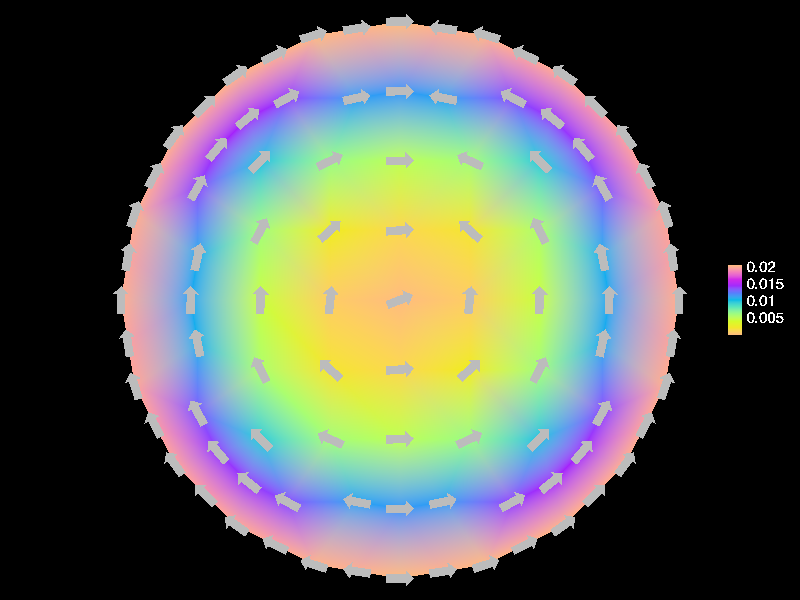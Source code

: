 #include "colors.inc"
background { rgb <0, 0, 0> }
camera {location <0, 0, 5>up <0,1,0> right <-1.33,0,0> angle 32look_at <0, 0, 0> sky <0, 1, 0> }
mesh2 {
vertex_vectors { 432, 
<-0.951057, -0.309017, 0>, 
<-0.725529, -0.404508, 0>, 
<-0.880037, -0.448401, 0>, 
<-0.809017, -0.587785, 0>, 
<-0.654508, -0.543893, 0>, 
<-0.698401, -0.698401, 0>, 
<-0.309017, -0.951057, 0>, 
<-0.154508, -0.975529, 0>, 
<-0.154508, -0.725529, 0>, 
<-0.951057, -0.309017, 0>, 
<-0.725529, -0.404508, 0>, 
<-0.725529, -0.154508, 0>, 
<-0.309017, -0.951057, 0>, 
<-0.154508, -0.725529, 0>, 
<-0.404508, -0.725529, 0>, 
<0, -1, 0>, 
<0, -0.75, 0>, 
<0.154508, -0.975529, 0>, 
<-0.587785, -0.809017, 0>, 
<-0.543893, -0.654508, 0>, 
<-0.448401, -0.880037, 0>, 
<-0.5, -0.5, 0>, 
<-0.5, -0.25, 0>, 
<-0.25, -0.5, 0>, 
<-0.951057, 0.309017, 0>, 
<-0.725529, 0.404508, 0>, 
<-0.880037, 0.448401, 0>, 
<-0.951057, 0.309017, 0>, 
<-0.725529, 0.154508, 0>, 
<-0.975529, 0.154508, 0>, 
<-0.809017, 0.587785, 0>, 
<-0.654508, 0.543893, 0>, 
<-0.698401, 0.698401, 0>, 
<-0.5, 0, 0>, 
<-0.5, 0.25, 0>, 
<-0.25, 0, 0>, 
<-0.587785, 0.809017, 0>, 
<-0.543893, 0.654508, 0>, 
<-0.448401, 0.880037, 0>, 
<-0.5, 0.5, 0>, 
<-0.404508, 0.725529, 0>, 
<-0.25, 0.5, 0>, 
<-0.951057, 0.309017, 0>, 
<-0.725529, 0.404508, 0>, 
<-0.725529, 0.154508, 0>, 
<-0.951057, -0.309017, 0>, 
<-0.725529, -0.154508, 0>, 
<-0.975529, -0.154508, 0>, 
<-0.5, 0, 0>, 
<-0.25, -0.25, 0>, 
<-0.25, 0, 0>, 
<0, -0.5, 0>, 
<0, -0.25, 0>, 
<0.25, -0.5, 0>, 
<0, -0.5, 0>, 
<0.154508, -0.725529, 0>, 
<0.25, -0.5, 0>, 
<0.309017, -0.951057, 0>, 
<0.404508, -0.725529, 0>, 
<0.448401, -0.880037, 0>, 
<0, 0, 0>, 
<0.25, -0.25, 0>, 
<0.25, 0, 0>, 
<0.5, -0.5, 0>, 
<0.725529, -0.404508, 0>, 
<0.654508, -0.543893, 0>, 
<0.5, 0, 0>, 
<0.725529, -0.154508, 0>, 
<0.75, 0, 0>, 
<0.5, -0.5, 0>, 
<0.5, -0.25, 0>, 
<0.725529, -0.404508, 0>, 
<0.5, -0.5, 0>, 
<0.543893, -0.654508, 0>, 
<0.654508, -0.543893, 0>, 
<0, 0, 0>, 
<0.25, 0, 0>, 
<0.25, 0.25, 0>, 
<0, 0.5, 0>, 
<0.25, 0.5, 0>, 
<0.154508, 0.725529, 0>, 
<0, 0, 0>, 
<0.25, 0.25, 0>, 
<0, 0.25, 0>, 
<0, 0.5, 0>, 
<0.154508, 0.725529, 0>, 
<0, 0.75, 0>, 
<0.309017, 0.951057, 0>, 
<0.404508, 0.725529, 0>, 
<0.448401, 0.880037, 0>, 
<-0.309017, 0.951057, 0>, 
<-0.154508, 0.725529, 0>, 
<-0.154508, 0.975529, 0>, 
<0.5, 0.5, 0>, 
<0.654508, 0.543893, 0>, 
<0.725529, 0.404508, 0>, 
<0.5, 0.5, 0>, 
<0.543893, 0.654508, 0>, 
<0.654508, 0.543893, 0>, 
<0.5, 0, 0>, 
<0.5, 0.25, 0>, 
<0.725529, 0.154508, 0>, 
<0.5, 0, 0>, 
<0.75, 0, 0>, 
<0.725529, 0.154508, 0>, 
<-0.5, 0.5, 0>, 
<-0.25, 0.25, 0>, 
<-0.25, 0.5, 0>, 
<-0.5, -0.5, 0>, 
<-0.725529, -0.404508, 0>, 
<-0.654508, -0.543893, 0>, 
<-0.809017, -0.587785, 0>, 
<-0.880037, -0.448401, 0>, 
<-0.654508, -0.543893, 0>, 
<-0.725529, -0.404508, 0>, 
<-0.880037, -0.448401, 0>, 
<-0.654508, -0.543893, 0>, 
<-0.5, -0.5, 0>, 
<-0.654508, -0.543893, 0>, 
<-0.543893, -0.654508, 0>, 
<-0.587785, -0.809017, 0>, 
<-0.698401, -0.698401, 0>, 
<-0.543893, -0.654508, 0>, 
<-0.654508, -0.543893, 0>, 
<-0.698401, -0.698401, 0>, 
<-0.543893, -0.654508, 0>, 
<0, -1, 0>, 
<-0.154508, -0.975529, 0>, 
<0, -0.75, 0>, 
<0, -0.5, 0>, 
<0, -0.75, 0>, 
<-0.154508, -0.725529, 0>, 
<-0.154508, -0.975529, 0>, 
<0, -0.75, 0>, 
<-0.154508, -0.725529, 0>, 
<-0.5, -0.5, 0>, 
<-0.725529, -0.404508, 0>, 
<-0.5, -0.25, 0>, 
<-0.5, 0, 0>, 
<-0.5, -0.25, 0>, 
<-0.725529, -0.154508, 0>, 
<-0.725529, -0.404508, 0>, 
<-0.5, -0.25, 0>, 
<-0.725529, -0.154508, 0>, 
<0, -0.5, 0>, 
<-0.154508, -0.725529, 0>, 
<-0.25, -0.5, 0>, 
<-0.5, -0.5, 0>, 
<-0.25, -0.5, 0>, 
<-0.404508, -0.725529, 0>, 
<-0.154508, -0.725529, 0>, 
<-0.25, -0.5, 0>, 
<-0.404508, -0.725529, 0>, 
<0, -0.5, 0>, 
<0, -0.75, 0>, 
<0.154508, -0.725529, 0>, 
<0.309017, -0.951057, 0>, 
<0.154508, -0.975529, 0>, 
<0.154508, -0.725529, 0>, 
<0, -0.75, 0>, 
<0.154508, -0.975529, 0>, 
<0.154508, -0.725529, 0>, 
<-0.5, -0.5, 0>, 
<-0.543893, -0.654508, 0>, 
<-0.404508, -0.725529, 0>, 
<-0.309017, -0.951057, 0>, 
<-0.404508, -0.725529, 0>, 
<-0.448401, -0.880037, 0>, 
<-0.543893, -0.654508, 0>, 
<-0.404508, -0.725529, 0>, 
<-0.448401, -0.880037, 0>, 
<-0.5, 0, 0>, 
<-0.5, -0.25, 0>, 
<-0.25, -0.25, 0>, 
<0, -0.5, 0>, 
<-0.25, -0.5, 0>, 
<-0.25, -0.25, 0>, 
<-0.5, -0.25, 0>, 
<-0.25, -0.5, 0>, 
<-0.25, -0.25, 0>, 
<-0.5, 0.5, 0>, 
<-0.725529, 0.404508, 0>, 
<-0.654508, 0.543893, 0>, 
<-0.809017, 0.587785, 0>, 
<-0.654508, 0.543893, 0>, 
<-0.880037, 0.448401, 0>, 
<-0.725529, 0.404508, 0>, 
<-0.654508, 0.543893, 0>, 
<-0.880037, 0.448401, 0>, 
<-0.5, 0, 0>, 
<-0.725529, 0.154508, 0>, 
<-0.75, 0, 0>, 
<-1, 0, 0>, 
<-0.975529, 0.154508, 0>, 
<-0.75, 0, 0>, 
<-0.725529, 0.154508, 0>, 
<-0.975529, 0.154508, 0>, 
<-0.75, 0, 0>, 
<-0.5, 0.5, 0>, 
<-0.654508, 0.543893, 0>, 
<-0.543893, 0.654508, 0>, 
<-0.587785, 0.809017, 0>, 
<-0.543893, 0.654508, 0>, 
<-0.698401, 0.698401, 0>, 
<-0.654508, 0.543893, 0>, 
<-0.543893, 0.654508, 0>, 
<-0.698401, 0.698401, 0>, 
<-0.5, 0.5, 0>, 
<-0.5, 0.25, 0>, 
<-0.25, 0.25, 0>, 
<0, 0, 0>, 
<-0.25, 0, 0>, 
<-0.25, 0.25, 0>, 
<-0.5, 0.25, 0>, 
<-0.25, 0, 0>, 
<-0.25, 0.25, 0>, 
<-0.5, 0.5, 0>, 
<-0.543893, 0.654508, 0>, 
<-0.404508, 0.725529, 0>, 
<-0.309017, 0.951057, 0>, 
<-0.448401, 0.880037, 0>, 
<-0.404508, 0.725529, 0>, 
<-0.543893, 0.654508, 0>, 
<-0.448401, 0.880037, 0>, 
<-0.404508, 0.725529, 0>, 
<-0.309017, 0.951057, 0>, 
<-0.404508, 0.725529, 0>, 
<-0.154508, 0.725529, 0>, 
<0, 0.5, 0>, 
<-0.25, 0.5, 0>, 
<-0.154508, 0.725529, 0>, 
<-0.404508, 0.725529, 0>, 
<-0.25, 0.5, 0>, 
<-0.154508, 0.725529, 0>, 
<-0.5, 0.5, 0>, 
<-0.725529, 0.404508, 0>, 
<-0.5, 0.25, 0>, 
<-0.5, 0, 0>, 
<-0.725529, 0.154508, 0>, 
<-0.5, 0.25, 0>, 
<-0.725529, 0.404508, 0>, 
<-0.725529, 0.154508, 0>, 
<-0.5, 0.25, 0>, 
<-0.5, 0, 0>, 
<-0.725529, -0.154508, 0>, 
<-0.75, 0, 0>, 
<-1, 0, 0>, 
<-0.75, 0, 0>, 
<-0.975529, -0.154508, 0>, 
<-0.725529, -0.154508, 0>, 
<-0.75, 0, 0>, 
<-0.975529, -0.154508, 0>, 
<0, -0.5, 0>, 
<-0.25, -0.25, 0>, 
<0, -0.25, 0>, 
<0, 0, 0>, 
<-0.25, 0, 0>, 
<0, -0.25, 0>, 
<-0.25, -0.25, 0>, 
<-0.25, 0, 0>, 
<0, -0.25, 0>, 
<0, 0, 0>, 
<0, -0.25, 0>, 
<0.25, -0.25, 0>, 
<0.5, -0.5, 0>, 
<0.25, -0.5, 0>, 
<0.25, -0.25, 0>, 
<0, -0.25, 0>, 
<0.25, -0.5, 0>, 
<0.25, -0.25, 0>, 
<0.309017, -0.951057, 0>, 
<0.154508, -0.725529, 0>, 
<0.404508, -0.725529, 0>, 
<0.5, -0.5, 0>, 
<0.25, -0.5, 0>, 
<0.404508, -0.725529, 0>, 
<0.154508, -0.725529, 0>, 
<0.25, -0.5, 0>, 
<0.404508, -0.725529, 0>, 
<0.5, -0.5, 0>, 
<0.404508, -0.725529, 0>, 
<0.543893, -0.654508, 0>, 
<0.587785, -0.809017, 0>, 
<0.448401, -0.880037, 0>, 
<0.543893, -0.654508, 0>, 
<0.404508, -0.725529, 0>, 
<0.448401, -0.880037, 0>, 
<0.543893, -0.654508, 0>, 
<0.5, -0.5, 0>, 
<0.25, -0.25, 0>, 
<0.5, -0.25, 0>, 
<0.5, 0, 0>, 
<0.5, -0.25, 0>, 
<0.25, 0, 0>, 
<0.25, -0.25, 0>, 
<0.5, -0.25, 0>, 
<0.25, 0, 0>, 
<0.951057, -0.309017, 0>, 
<0.725529, -0.404508, 0>, 
<0.880037, -0.448401, 0>, 
<0.809017, -0.587785, 0>, 
<0.654508, -0.543893, 0>, 
<0.880037, -0.448401, 0>, 
<0.725529, -0.404508, 0>, 
<0.654508, -0.543893, 0>, 
<0.880037, -0.448401, 0>, 
<0.951057, -0.309017, 0>, 
<0.725529, -0.154508, 0>, 
<0.975529, -0.154508, 0>, 
<1, 0, 0>, 
<0.975529, -0.154508, 0>, 
<0.75, 0, 0>, 
<0.725529, -0.154508, 0>, 
<0.975529, -0.154508, 0>, 
<0.75, 0, 0>, 
<0.5, 0, 0>, 
<0.5, -0.25, 0>, 
<0.725529, -0.154508, 0>, 
<0.951057, -0.309017, 0>, 
<0.725529, -0.404508, 0>, 
<0.725529, -0.154508, 0>, 
<0.5, -0.25, 0>, 
<0.725529, -0.404508, 0>, 
<0.725529, -0.154508, 0>, 
<0.587785, -0.809017, 0>, 
<0.543893, -0.654508, 0>, 
<0.698401, -0.698401, 0>, 
<0.809017, -0.587785, 0>, 
<0.654508, -0.543893, 0>, 
<0.698401, -0.698401, 0>, 
<0.543893, -0.654508, 0>, 
<0.654508, -0.543893, 0>, 
<0.698401, -0.698401, 0>, 
<0.5, 0, 0>, 
<0.25, 0, 0>, 
<0.5, 0.25, 0>, 
<0.5, 0.5, 0>, 
<0.5, 0.25, 0>, 
<0.25, 0.25, 0>, 
<0.25, 0, 0>, 
<0.5, 0.25, 0>, 
<0.25, 0.25, 0>, 
<0.5, 0.5, 0>, 
<0.25, 0.5, 0>, 
<0.404508, 0.725529, 0>, 
<0.309017, 0.951057, 0>, 
<0.404508, 0.725529, 0>, 
<0.154508, 0.725529, 0>, 
<0.25, 0.5, 0>, 
<0.404508, 0.725529, 0>, 
<0.154508, 0.725529, 0>, 
<0.5, 0.5, 0>, 
<0.25, 0.25, 0>, 
<0.25, 0.5, 0>, 
<0, 0.5, 0>, 
<0.25, 0.5, 0>, 
<0, 0.25, 0>, 
<0.25, 0.25, 0>, 
<0.25, 0.5, 0>, 
<0, 0.25, 0>, 
<0.309017, 0.951057, 0>, 
<0.154508, 0.725529, 0>, 
<0.154508, 0.975529, 0>, 
<0, 1, 0>, 
<0.154508, 0.975529, 0>, 
<0, 0.75, 0>, 
<0.154508, 0.725529, 0>, 
<0.154508, 0.975529, 0>, 
<0, 0.75, 0>, 
<0.5, 0.5, 0>, 
<0.404508, 0.725529, 0>, 
<0.543893, 0.654508, 0>, 
<0.587785, 0.809017, 0>, 
<0.543893, 0.654508, 0>, 
<0.448401, 0.880037, 0>, 
<0.404508, 0.725529, 0>, 
<0.543893, 0.654508, 0>, 
<0.448401, 0.880037, 0>, 
<0, 0.5, 0>, 
<-0.154508, 0.725529, 0>, 
<0, 0.75, 0>, 
<0, 1, 0>, 
<0, 0.75, 0>, 
<-0.154508, 0.975529, 0>, 
<-0.154508, 0.725529, 0>, 
<0, 0.75, 0>, 
<-0.154508, 0.975529, 0>, 
<0.809017, 0.587785, 0>, 
<0.654508, 0.543893, 0>, 
<0.880037, 0.448401, 0>, 
<0.951057, 0.309017, 0>, 
<0.725529, 0.404508, 0>, 
<0.880037, 0.448401, 0>, 
<0.654508, 0.543893, 0>, 
<0.725529, 0.404508, 0>, 
<0.880037, 0.448401, 0>, 
<0.587785, 0.809017, 0>, 
<0.543893, 0.654508, 0>, 
<0.698401, 0.698401, 0>, 
<0.809017, 0.587785, 0>, 
<0.654508, 0.543893, 0>, 
<0.698401, 0.698401, 0>, 
<0.543893, 0.654508, 0>, 
<0.654508, 0.543893, 0>, 
<0.698401, 0.698401, 0>, 
<0.5, 0.5, 0>, 
<0.5, 0.25, 0>, 
<0.725529, 0.404508, 0>, 
<0.951057, 0.309017, 0>, 
<0.725529, 0.404508, 0>, 
<0.725529, 0.154508, 0>, 
<0.5, 0.25, 0>, 
<0.725529, 0.404508, 0>, 
<0.725529, 0.154508, 0>, 
<1, 0, 0>, 
<0.75, 0, 0>, 
<0.975529, 0.154508, 0>, 
<0.951057, 0.309017, 0>, 
<0.725529, 0.154508, 0>, 
<0.975529, 0.154508, 0>, 
<0.75, 0, 0>, 
<0.725529, 0.154508, 0>, 
<0.975529, 0.154508, 0>, 
<0, 0, 0>, 
<-0.25, 0.25, 0>, 
<0, 0.25, 0>, 
<0, 0.5, 0>, 
<-0.25, 0.5, 0>, 
<0, 0.25, 0>, 
<-0.25, 0.25, 0>, 
<-0.25, 0.5, 0>, 
<0, 0.25, 0>
}
normal_vectors { 432, 
<0, 0, 1>, 
<0, 0, 1>, 
<0, 0, 1>, 
<0, 0, 1>, 
<0, 0, 1>, 
<0, 0, 1>, 
<0, 0, 1>, 
<0, 0, 1>, 
<0, 0, 1>, 
<0, 0, 1>, 
<0, 0, 1>, 
<0, 0, 1>, 
<0, 0, 1>, 
<0, 0, 1>, 
<0, 0, 1>, 
<0, 0, 1>, 
<0, 0, 1>, 
<0, 0, 1>, 
<0, 0, 1>, 
<0, 0, 1>, 
<0, 0, 1>, 
<0, 0, 1>, 
<0, 0, 1>, 
<0, 0, 1>, 
<0, 0, 1>, 
<0, 0, 1>, 
<0, 0, 1>, 
<0, 0, 1>, 
<0, 0, 1>, 
<0, 0, 1>, 
<0, 0, 1>, 
<0, 0, 1>, 
<0, 0, 1>, 
<0, 0, 1>, 
<0, 0, 1>, 
<0, 0, 1>, 
<0, 0, 1>, 
<0, 0, 1>, 
<0, 0, 1>, 
<0, 0, 1>, 
<0, 0, 1>, 
<0, 0, 1>, 
<0, 0, 1>, 
<0, 0, 1>, 
<0, 0, 1>, 
<0, 0, 1>, 
<0, 0, 1>, 
<0, 0, 1>, 
<0, 0, 1>, 
<0, 0, 1>, 
<0, 0, 1>, 
<0, 0, 1>, 
<0, 0, 1>, 
<0, 0, 1>, 
<0, 0, 1>, 
<0, 0, 1>, 
<0, 0, 1>, 
<0, 0, 1>, 
<0, 0, 1>, 
<0, 0, 1>, 
<0, 0, 1>, 
<0, 0, 1>, 
<0, 0, 1>, 
<0, 0, 1>, 
<0, 0, 1>, 
<0, 0, 1>, 
<0, 0, 1>, 
<0, 0, 1>, 
<0, 0, 1>, 
<0, 0, 1>, 
<0, 0, 1>, 
<0, 0, 1>, 
<0, 0, 1>, 
<0, 0, 1>, 
<0, 0, 1>, 
<0, 0, 1>, 
<0, 0, 1>, 
<0, 0, 1>, 
<0, 0, 1>, 
<0, 0, 1>, 
<0, 0, 1>, 
<0, 0, 1>, 
<0, 0, 1>, 
<0, 0, 1>, 
<0, 0, 1>, 
<0, 0, 1>, 
<0, 0, 1>, 
<0, 0, 1>, 
<0, 0, 1>, 
<0, 0, 1>, 
<0, 0, 1>, 
<0, 0, 1>, 
<0, 0, 1>, 
<0, 0, 1>, 
<0, 0, 1>, 
<0, 0, 1>, 
<0, 0, 1>, 
<0, 0, 1>, 
<0, 0, 1>, 
<0, 0, 1>, 
<0, 0, 1>, 
<0, 0, 1>, 
<0, 0, 1>, 
<0, 0, 1>, 
<0, 0, 1>, 
<0, 0, 1>, 
<0, 0, 1>, 
<0, 0, 1>, 
<0, 0, 1>, 
<0, 0, 1>, 
<0, 0, 1>, 
<0, 0, 1>, 
<0, 0, 1>, 
<0, 0, 1>, 
<0, 0, 1>, 
<0, 0, 1>, 
<0, 0, 1>, 
<0, 0, 1>, 
<0, 0, 1>, 
<0, 0, 1>, 
<0, 0, 1>, 
<0, 0, 1>, 
<0, 0, 1>, 
<0, 0, 1>, 
<0, 0, 1>, 
<0, 0, 1>, 
<0, 0, 1>, 
<0, 0, 1>, 
<0, 0, 1>, 
<0, 0, 1>, 
<0, 0, 1>, 
<0, 0, 1>, 
<0, 0, 1>, 
<0, 0, 1>, 
<0, 0, 1>, 
<0, 0, 1>, 
<0, 0, 1>, 
<0, 0, 1>, 
<0, 0, 1>, 
<0, 0, 1>, 
<0, 0, 1>, 
<0, 0, 1>, 
<0, 0, 1>, 
<0, 0, 1>, 
<0, 0, 1>, 
<0, 0, 1>, 
<0, 0, 1>, 
<0, 0, 1>, 
<0, 0, 1>, 
<0, 0, 1>, 
<0, 0, 1>, 
<0, 0, 1>, 
<0, 0, 1>, 
<0, 0, 1>, 
<0, 0, 1>, 
<0, 0, 1>, 
<0, 0, 1>, 
<0, 0, 1>, 
<0, 0, 1>, 
<0, 0, 1>, 
<0, 0, 1>, 
<0, 0, 1>, 
<0, 0, 1>, 
<0, 0, 1>, 
<0, 0, 1>, 
<0, 0, 1>, 
<0, 0, 1>, 
<0, 0, 1>, 
<0, 0, 1>, 
<0, 0, 1>, 
<0, 0, 1>, 
<0, 0, 1>, 
<0, 0, 1>, 
<0, 0, 1>, 
<0, 0, 1>, 
<0, 0, 1>, 
<0, 0, 1>, 
<0, 0, 1>, 
<0, 0, 1>, 
<0, 0, 1>, 
<0, 0, 1>, 
<0, 0, 1>, 
<0, 0, 1>, 
<0, 0, 1>, 
<0, 0, 1>, 
<0, 0, 1>, 
<0, 0, 1>, 
<0, 0, 1>, 
<0, 0, 1>, 
<0, 0, 1>, 
<0, 0, 1>, 
<0, 0, 1>, 
<0, 0, 1>, 
<0, 0, 1>, 
<0, 0, 1>, 
<0, 0, 1>, 
<0, 0, 1>, 
<0, 0, 1>, 
<0, 0, 1>, 
<0, 0, 1>, 
<0, 0, 1>, 
<0, 0, 1>, 
<0, 0, 1>, 
<0, 0, 1>, 
<0, 0, 1>, 
<0, 0, 1>, 
<0, 0, 1>, 
<0, 0, 1>, 
<0, 0, 1>, 
<0, 0, 1>, 
<0, 0, 1>, 
<0, 0, 1>, 
<0, 0, 1>, 
<0, 0, 1>, 
<0, 0, 1>, 
<0, 0, 1>, 
<0, 0, 1>, 
<0, 0, 1>, 
<0, 0, 1>, 
<0, 0, 1>, 
<0, 0, 1>, 
<0, 0, 1>, 
<0, 0, 1>, 
<0, 0, 1>, 
<0, 0, 1>, 
<0, 0, 1>, 
<0, 0, 1>, 
<0, 0, 1>, 
<0, 0, 1>, 
<0, 0, 1>, 
<0, 0, 1>, 
<0, 0, 1>, 
<0, 0, 1>, 
<0, 0, 1>, 
<0, 0, 1>, 
<0, 0, 1>, 
<0, 0, 1>, 
<0, 0, 1>, 
<0, 0, 1>, 
<0, 0, 1>, 
<0, 0, 1>, 
<0, 0, 1>, 
<0, 0, 1>, 
<0, 0, 1>, 
<0, 0, 1>, 
<0, 0, 1>, 
<0, 0, 1>, 
<0, 0, 1>, 
<0, 0, 1>, 
<0, 0, 1>, 
<0, 0, 1>, 
<0, 0, 1>, 
<0, 0, 1>, 
<0, 0, 1>, 
<0, 0, 1>, 
<0, 0, 1>, 
<0, 0, 1>, 
<0, 0, 1>, 
<0, 0, 1>, 
<0, 0, 1>, 
<0, 0, 1>, 
<0, 0, 1>, 
<0, 0, 1>, 
<0, 0, 1>, 
<0, 0, 1>, 
<0, 0, 1>, 
<0, 0, 1>, 
<0, 0, 1>, 
<0, 0, 1>, 
<0, 0, 1>, 
<0, 0, 1>, 
<0, 0, 1>, 
<0, 0, 1>, 
<0, 0, 1>, 
<0, 0, 1>, 
<0, 0, 1>, 
<0, 0, 1>, 
<0, 0, 1>, 
<0, 0, 1>, 
<0, 0, 1>, 
<0, 0, 1>, 
<0, 0, 1>, 
<0, 0, 1>, 
<0, 0, 1>, 
<0, 0, 1>, 
<0, 0, 1>, 
<0, 0, 1>, 
<0, 0, 1>, 
<0, 0, 1>, 
<0, 0, 1>, 
<0, 0, 1>, 
<0, 0, 1>, 
<0, 0, 1>, 
<0, 0, 1>, 
<0, 0, 1>, 
<0, 0, 1>, 
<0, 0, 1>, 
<0, 0, 1>, 
<0, 0, 1>, 
<0, 0, 1>, 
<0, 0, 1>, 
<0, 0, 1>, 
<0, 0, 1>, 
<0, 0, 1>, 
<0, 0, 1>, 
<0, 0, 1>, 
<0, 0, 1>, 
<0, 0, 1>, 
<0, 0, 1>, 
<0, 0, 1>, 
<0, 0, 1>, 
<0, 0, 1>, 
<0, 0, 1>, 
<0, 0, 1>, 
<0, 0, 1>, 
<0, 0, 1>, 
<0, 0, 1>, 
<0, 0, 1>, 
<0, 0, 1>, 
<0, 0, 1>, 
<0, 0, 1>, 
<0, 0, 1>, 
<0, 0, 1>, 
<0, 0, 1>, 
<0, 0, 1>, 
<0, 0, 1>, 
<0, 0, 1>, 
<0, 0, 1>, 
<0, 0, 1>, 
<0, 0, 1>, 
<0, 0, 1>, 
<0, 0, 1>, 
<0, 0, 1>, 
<0, 0, 1>, 
<0, 0, 1>, 
<0, 0, 1>, 
<0, 0, 1>, 
<0, 0, 1>, 
<0, 0, 1>, 
<0, 0, 1>, 
<0, 0, 1>, 
<0, 0, 1>, 
<0, 0, 1>, 
<0, 0, 1>, 
<0, 0, 1>, 
<0, 0, 1>, 
<0, 0, 1>, 
<0, 0, 1>, 
<0, 0, 1>, 
<0, 0, 1>, 
<0, 0, 1>, 
<0, 0, 1>, 
<0, 0, 1>, 
<0, 0, 1>, 
<0, 0, 1>, 
<0, 0, 1>, 
<0, 0, 1>, 
<0, 0, 1>, 
<0, 0, 1>, 
<0, 0, 1>, 
<0, 0, 1>, 
<0, 0, 1>, 
<0, 0, 1>, 
<0, 0, 1>, 
<0, 0, 1>, 
<0, 0, 1>, 
<0, 0, 1>, 
<0, 0, 1>, 
<0, 0, 1>, 
<0, 0, 1>, 
<0, 0, 1>, 
<0, 0, 1>, 
<0, 0, 1>, 
<0, 0, 1>, 
<0, 0, 1>, 
<0, 0, 1>, 
<0, 0, 1>, 
<0, 0, 1>, 
<0, 0, 1>, 
<0, 0, 1>, 
<0, 0, 1>, 
<0, 0, 1>, 
<0, 0, 1>, 
<0, 0, 1>, 
<0, 0, 1>, 
<0, 0, 1>, 
<0, 0, 1>, 
<0, 0, 1>, 
<0, 0, 1>, 
<0, 0, 1>, 
<0, 0, 1>, 
<0, 0, 1>, 
<0, 0, 1>, 
<0, 0, 1>, 
<0, 0, 1>, 
<0, 0, 1>, 
<0, 0, 1>, 
<0, 0, 1>, 
<0, 0, 1>, 
<0, 0, 1>, 
<0, 0, 1>, 
<0, 0, 1>, 
<0, 0, 1>, 
<0, 0, 1>, 
<0, 0, 1>, 
<0, 0, 1>, 
<0, 0, 1>, 
<0, 0, 1>, 
<0, 0, 1>, 
<0, 0, 1>, 
<0, 0, 1>, 
<0, 0, 1>, 
<0, 0, 1>, 
<0, 0, 1>, 
<0, 0, 1>, 
<0, 0, 1>, 
<0, 0, 1>, 
<0, 0, 1>, 
<0, 0, 1>, 
<0, 0, 1>, 
<0, 0, 1>, 
<0, 0, 1>, 
<0, 0, 1>, 
<0, 0, 1>, 
<0, 0, 1>, 
<0, 0, 1>, 
<0, 0, 1>, 
<0, 0, 1>, 
<0, 0, 1>, 
<0, 0, 1>, 
<0, 0, 1>, 
<0, 0, 1>
}
texture_list { 432, 
texture{ pigment{ rgb <0.98588, 0.382015, 0.309858>  } }, 
texture{ pigment{ rgb <0.21324, 0.090404, 0.999923>  } }, 
texture{ pigment{ rgb <0.968571, 0.325525, 0.365734>  } }, 
texture{ pigment{ rgb <0.983324, 0.371946, 0.319507>  } }, 
texture{ pigment{ rgb <0.303753, 0.0401227, 0.9874>  } }, 
texture{ pigment{ rgb <0.968258, 0.324686, 0.366597>  } }, 
texture{ pigment{ rgb <0.996946, 0.444823, 0.252542>  } }, 
texture{ pigment{ rgb <0.994042, 0.423042, 0.27187>  } }, 
texture{ pigment{ rgb <0.0152679, 0.377383, 0.884117>  } }, 
texture{ pigment{ rgb <0.98588, 0.382015, 0.309858>  } }, 
texture{ pigment{ rgb <0.21324, 0.090404, 0.999923>  } }, 
texture{ pigment{ rgb <0.0027056, 0.448055, 0.834327>  } }, 
texture{ pigment{ rgb <0.996946, 0.444823, 0.252542>  } }, 
texture{ pigment{ rgb <0.0152679, 0.377383, 0.884117>  } }, 
texture{ pigment{ rgb <0.248937, 0.0676027, 0.997388>  } }, 
texture{ pigment{ rgb <1, 0.499989, 0.206116>  } }, 
texture{ pigment{ rgb <0.036121, 0.313409, 0.923617>  } }, 
texture{ pigment{ rgb <0.996782, 0.443364, 0.253818>  } }, 
texture{ pigment{ rgb <0.989218, 0.396727, 0.295994>  } }, 
texture{ pigment{ rgb <0.317662, 0.0344327, 0.983827>  } }, 
texture{ pigment{ rgb <0.98289, 0.370319, 0.321078>  } }, 
texture{ pigment{ rgb <0.0124046, 0.610683, 0.697057>  } }, 
texture{ pigment{ rgb <0.422135, 0.9939, 0.146194>  } }, 
texture{ pigment{ rgb <0.372909, 0.983578, 0.183479>  } }, 
texture{ pigment{ rgb <0.993767, 0.421296, 0.273444>  } }, 
texture{ pigment{ rgb <0.263096, 0.059686, 0.99547>  } }, 
texture{ pigment{ rgb <0.985003, 0.378458, 0.313252>  } }, 
texture{ pigment{ rgb <0.993767, 0.421296, 0.273444>  } }, 
texture{ pigment{ rgb <0.00639266, 0.420302, 0.854612>  } }, 
texture{ pigment{ rgb <0.983038, 0.37087, 0.320545>  } }, 
texture{ pigment{ rgb <0.995879, 0.435937, 0.260358>  } }, 
texture{ pigment{ rgb <0.367823, 0.0177872, 0.96781>  } }, 
texture{ pigment{ rgb <0.987854, 0.390465, 0.301862>  } }, 
texture{ pigment{ rgb <0.588457, 0.992113, 0.0498784>  } }, 
texture{ pigment{ rgb <0.367216, 0.982046, 0.188065>  } }, 
texture{ pigment{ rgb <0.988637, 0.605988, 0.12704>  } }, 
texture{ pigment{ rgb <0.99846, 0.460782, 0.238741>  } }, 
texture{ pigment{ rgb <0.381959, 0.0141334, 0.962457>  } }, 
texture{ pigment{ rgb <0.994159, 0.4238, 0.271188>  } }, 
texture{ pigment{ rgb <0.00190474, 0.543602, 0.757498>  } }, 
texture{ pigment{ rgb <0.300235, 0.0416398, 0.98824>  } }, 
texture{ pigment{ rgb <0.321998, 0.967242, 0.22662>  } }, 
texture{ pigment{ rgb <0.993767, 0.421296, 0.273444>  } }, 
texture{ pigment{ rgb <0.263096, 0.059686, 0.99547>  } }, 
texture{ pigment{ rgb <0.00639266, 0.420302, 0.854612>  } }, 
texture{ pigment{ rgb <0.98588, 0.382015, 0.309858>  } }, 
texture{ pigment{ rgb <0.0027056, 0.448055, 0.834327>  } }, 
texture{ pigment{ rgb <0.977186, 0.350688, 0.340313>  } }, 
texture{ pigment{ rgb <0.588457, 0.992113, 0.0498784>  } }, 
texture{ pigment{ rgb <0.912745, 0.782209, 0.0290831>  } }, 
texture{ pigment{ rgb <0.988637, 0.605988, 0.12704>  } }, 
texture{ pigment{ rgb <0.512883, 0.999834, 0.0880535>  } }, 
texture{ pigment{ rgb <0.964842, 0.68418, 0.0777682>  } }, 
texture{ pigment{ rgb <0.322079, 0.967273, 0.226548>  } }, 
texture{ pigment{ rgb <0.512883, 0.999834, 0.0880535>  } }, 
texture{ pigment{ rgb <0.022549, 0.35154, 0.900746>  } }, 
texture{ pigment{ rgb <0.322079, 0.967273, 0.226548>  } }, 
texture{ pigment{ rgb <0.999743, 0.483969, 0.219228>  } }, 
texture{ pigment{ rgb <0.300167, 0.0416698, 0.988256>  } }, 
texture{ pigment{ rgb <0.994147, 0.423721, 0.271259>  } }, 
texture{ pigment{ rgb <1, 0.5, 0.206107>  } }, 
texture{ pigment{ rgb <0.871714, 0.834408, 0.0109701>  } }, 
texture{ pigment{ rgb <0.988658, 0.605893, 0.127105>  } }, 
texture{ pigment{ rgb <0.00190375, 0.54359, 0.757508>  } }, 
texture{ pigment{ rgb <0.263178, 0.059642, 0.995458>  } }, 
texture{ pigment{ rgb <0.367863, 0.0177761, 0.967795>  } }, 
texture{ pigment{ rgb <0.588335, 0.992135, 0.0499326>  } }, 
texture{ pigment{ rgb <0.00640834, 0.420205, 0.854682>  } }, 
texture{ pigment{ rgb <0.0125216, 0.388803, 0.876493>  } }, 
texture{ pigment{ rgb <0.00190375, 0.54359, 0.757508>  } }, 
texture{ pigment{ rgb <0.367126, 0.982021, 0.188138>  } }, 
texture{ pigment{ rgb <0.263178, 0.059642, 0.995458>  } }, 
texture{ pigment{ rgb <0.00190375, 0.54359, 0.757508>  } }, 
texture{ pigment{ rgb <0.381941, 0.0141378, 0.962464>  } }, 
texture{ pigment{ rgb <0.367863, 0.0177761, 0.967795>  } }, 
texture{ pigment{ rgb <1, 0.5, 0.206107>  } }, 
texture{ pigment{ rgb <0.988658, 0.605893, 0.127105>  } }, 
texture{ pigment{ rgb <0.913263, 0.781449, 0.0293931>  } }, 
texture{ pigment{ rgb <0.512696, 0.999839, 0.0881593>  } }, 
texture{ pigment{ rgb <0.373381, 0.983702, 0.183102>  } }, 
texture{ pigment{ rgb <0.0152253, 0.377552, 0.884006>  } }, 
texture{ pigment{ rgb <1, 0.5, 0.206107>  } }, 
texture{ pigment{ rgb <0.913263, 0.781449, 0.0293931>  } }, 
texture{ pigment{ rgb <0.964889, 0.684061, 0.0778366>  } }, 
texture{ pigment{ rgb <0.512696, 0.999839, 0.0881593>  } }, 
texture{ pigment{ rgb <0.0152253, 0.377552, 0.884006>  } }, 
texture{ pigment{ rgb <0.0361287, 0.31339, 0.923628>  } }, 
texture{ pigment{ rgb <0.996915, 0.444539, 0.25279>  } }, 
texture{ pigment{ rgb <0.248457, 0.0678817, 0.997444>  } }, 
texture{ pigment{ rgb <0.982764, 0.369849, 0.321533>  } }, 
texture{ pigment{ rgb <0.999746, 0.484067, 0.219147>  } }, 
texture{ pigment{ rgb <0.0225796, 0.351441, 0.900807>  } }, 
texture{ pigment{ rgb <0.996791, 0.443443, 0.253749>  } }, 
texture{ pigment{ rgb <0.012668, 0.611837, 0.695969>  } }, 
texture{ pigment{ rgb <0.30302, 0.0404364, 0.987577>  } }, 
texture{ pigment{ rgb <0.212786, 0.0907227, 0.999933>  } }, 
texture{ pigment{ rgb <0.012668, 0.611837, 0.695969>  } }, 
texture{ pigment{ rgb <0.316918, 0.0347248, 0.984028>  } }, 
texture{ pigment{ rgb <0.30302, 0.0404364, 0.987577>  } }, 
texture{ pigment{ rgb <0.588335, 0.992135, 0.0499326>  } }, 
texture{ pigment{ rgb <0.422625, 0.993977, 0.145844>  } }, 
texture{ pigment{ rgb <0.00268597, 0.448243, 0.834186>  } }, 
texture{ pigment{ rgb <0.588335, 0.992135, 0.0499326>  } }, 
texture{ pigment{ rgb <0.0125216, 0.388803, 0.876493>  } }, 
texture{ pigment{ rgb <0.00268597, 0.448243, 0.834186>  } }, 
texture{ pigment{ rgb <0.00190474, 0.543602, 0.757498>  } }, 
texture{ pigment{ rgb <0.871724, 0.834397, 0.0109732>  } }, 
texture{ pigment{ rgb <0.321998, 0.967242, 0.22662>  } }, 
texture{ pigment{ rgb <0.0124046, 0.610683, 0.697057>  } }, 
texture{ pigment{ rgb <0.21324, 0.090404, 0.999923>  } }, 
texture{ pigment{ rgb <0.303753, 0.0401227, 0.9874>  } }, 
texture{ pigment{ rgb <0.983324, 0.371946, 0.319507>  } }, 
texture{ pigment{ rgb <0.968571, 0.325525, 0.365734>  } }, 
texture{ pigment{ rgb <0.303753, 0.0401227, 0.9874>  } }, 
texture{ pigment{ rgb <0.21324, 0.090404, 0.999923>  } }, 
texture{ pigment{ rgb <0.968571, 0.325525, 0.365734>  } }, 
texture{ pigment{ rgb <0.303753, 0.0401227, 0.9874>  } }, 
texture{ pigment{ rgb <0.0124046, 0.610683, 0.697057>  } }, 
texture{ pigment{ rgb <0.303753, 0.0401227, 0.9874>  } }, 
texture{ pigment{ rgb <0.317662, 0.0344327, 0.983827>  } }, 
texture{ pigment{ rgb <0.989218, 0.396727, 0.295994>  } }, 
texture{ pigment{ rgb <0.968258, 0.324686, 0.366597>  } }, 
texture{ pigment{ rgb <0.317662, 0.0344327, 0.983827>  } }, 
texture{ pigment{ rgb <0.303753, 0.0401227, 0.9874>  } }, 
texture{ pigment{ rgb <0.968258, 0.324686, 0.366597>  } }, 
texture{ pigment{ rgb <0.317662, 0.0344327, 0.983827>  } }, 
texture{ pigment{ rgb <1, 0.499989, 0.206116>  } }, 
texture{ pigment{ rgb <0.994042, 0.423042, 0.27187>  } }, 
texture{ pigment{ rgb <0.036121, 0.313409, 0.923617>  } }, 
texture{ pigment{ rgb <0.512883, 0.999834, 0.0880535>  } }, 
texture{ pigment{ rgb <0.036121, 0.313409, 0.923617>  } }, 
texture{ pigment{ rgb <0.0152679, 0.377383, 0.884117>  } }, 
texture{ pigment{ rgb <0.994042, 0.423042, 0.27187>  } }, 
texture{ pigment{ rgb <0.036121, 0.313409, 0.923617>  } }, 
texture{ pigment{ rgb <0.0152679, 0.377383, 0.884117>  } }, 
texture{ pigment{ rgb <0.0124046, 0.610683, 0.697057>  } }, 
texture{ pigment{ rgb <0.21324, 0.090404, 0.999923>  } }, 
texture{ pigment{ rgb <0.422135, 0.9939, 0.146194>  } }, 
texture{ pigment{ rgb <0.588457, 0.992113, 0.0498784>  } }, 
texture{ pigment{ rgb <0.422135, 0.9939, 0.146194>  } }, 
texture{ pigment{ rgb <0.0027056, 0.448055, 0.834327>  } }, 
texture{ pigment{ rgb <0.21324, 0.090404, 0.999923>  } }, 
texture{ pigment{ rgb <0.422135, 0.9939, 0.146194>  } }, 
texture{ pigment{ rgb <0.0027056, 0.448055, 0.834327>  } }, 
texture{ pigment{ rgb <0.512883, 0.999834, 0.0880535>  } }, 
texture{ pigment{ rgb <0.0152679, 0.377383, 0.884117>  } }, 
texture{ pigment{ rgb <0.372909, 0.983578, 0.183479>  } }, 
texture{ pigment{ rgb <0.0124046, 0.610683, 0.697057>  } }, 
texture{ pigment{ rgb <0.372909, 0.983578, 0.183479>  } }, 
texture{ pigment{ rgb <0.248937, 0.0676027, 0.997388>  } }, 
texture{ pigment{ rgb <0.0152679, 0.377383, 0.884117>  } }, 
texture{ pigment{ rgb <0.372909, 0.983578, 0.183479>  } }, 
texture{ pigment{ rgb <0.248937, 0.0676027, 0.997388>  } }, 
texture{ pigment{ rgb <0.512883, 0.999834, 0.0880535>  } }, 
texture{ pigment{ rgb <0.036121, 0.313409, 0.923617>  } }, 
texture{ pigment{ rgb <0.022549, 0.35154, 0.900746>  } }, 
texture{ pigment{ rgb <0.999743, 0.483969, 0.219228>  } }, 
texture{ pigment{ rgb <0.996782, 0.443364, 0.253818>  } }, 
texture{ pigment{ rgb <0.022549, 0.35154, 0.900746>  } }, 
texture{ pigment{ rgb <0.036121, 0.313409, 0.923617>  } }, 
texture{ pigment{ rgb <0.996782, 0.443364, 0.253818>  } }, 
texture{ pigment{ rgb <0.022549, 0.35154, 0.900746>  } }, 
texture{ pigment{ rgb <0.0124046, 0.610683, 0.697057>  } }, 
texture{ pigment{ rgb <0.317662, 0.0344327, 0.983827>  } }, 
texture{ pigment{ rgb <0.248937, 0.0676027, 0.997388>  } }, 
texture{ pigment{ rgb <0.996946, 0.444823, 0.252542>  } }, 
texture{ pigment{ rgb <0.248937, 0.0676027, 0.997388>  } }, 
texture{ pigment{ rgb <0.98289, 0.370319, 0.321078>  } }, 
texture{ pigment{ rgb <0.317662, 0.0344327, 0.983827>  } }, 
texture{ pigment{ rgb <0.248937, 0.0676027, 0.997388>  } }, 
texture{ pigment{ rgb <0.98289, 0.370319, 0.321078>  } }, 
texture{ pigment{ rgb <0.588457, 0.992113, 0.0498784>  } }, 
texture{ pigment{ rgb <0.422135, 0.9939, 0.146194>  } }, 
texture{ pigment{ rgb <0.912745, 0.782209, 0.0290831>  } }, 
texture{ pigment{ rgb <0.512883, 0.999834, 0.0880535>  } }, 
texture{ pigment{ rgb <0.372909, 0.983578, 0.183479>  } }, 
texture{ pigment{ rgb <0.912745, 0.782209, 0.0290831>  } }, 
texture{ pigment{ rgb <0.422135, 0.9939, 0.146194>  } }, 
texture{ pigment{ rgb <0.372909, 0.983578, 0.183479>  } }, 
texture{ pigment{ rgb <0.912745, 0.782209, 0.0290831>  } }, 
texture{ pigment{ rgb <0.00190474, 0.543602, 0.757498>  } }, 
texture{ pigment{ rgb <0.263096, 0.059686, 0.99547>  } }, 
texture{ pigment{ rgb <0.367823, 0.0177872, 0.96781>  } }, 
texture{ pigment{ rgb <0.995879, 0.435937, 0.260358>  } }, 
texture{ pigment{ rgb <0.367823, 0.0177872, 0.96781>  } }, 
texture{ pigment{ rgb <0.985003, 0.378458, 0.313252>  } }, 
texture{ pigment{ rgb <0.263096, 0.059686, 0.99547>  } }, 
texture{ pigment{ rgb <0.367823, 0.0177872, 0.96781>  } }, 
texture{ pigment{ rgb <0.985003, 0.378458, 0.313252>  } }, 
texture{ pigment{ rgb <0.588457, 0.992113, 0.0498784>  } }, 
texture{ pigment{ rgb <0.00639266, 0.420302, 0.854612>  } }, 
texture{ pigment{ rgb <0.0125197, 0.388811, 0.876487>  } }, 
texture{ pigment{ rgb <0.993978, 0.422633, 0.272238>  } }, 
texture{ pigment{ rgb <0.983038, 0.37087, 0.320545>  } }, 
texture{ pigment{ rgb <0.0125197, 0.388811, 0.876487>  } }, 
texture{ pigment{ rgb <0.00639266, 0.420302, 0.854612>  } }, 
texture{ pigment{ rgb <0.983038, 0.37087, 0.320545>  } }, 
texture{ pigment{ rgb <0.0125197, 0.388811, 0.876487>  } }, 
texture{ pigment{ rgb <0.00190474, 0.543602, 0.757498>  } }, 
texture{ pigment{ rgb <0.367823, 0.0177872, 0.96781>  } }, 
texture{ pigment{ rgb <0.381959, 0.0141334, 0.962457>  } }, 
texture{ pigment{ rgb <0.99846, 0.460782, 0.238741>  } }, 
texture{ pigment{ rgb <0.381959, 0.0141334, 0.962457>  } }, 
texture{ pigment{ rgb <0.987854, 0.390465, 0.301862>  } }, 
texture{ pigment{ rgb <0.367823, 0.0177872, 0.96781>  } }, 
texture{ pigment{ rgb <0.381959, 0.0141334, 0.962457>  } }, 
texture{ pigment{ rgb <0.987854, 0.390465, 0.301862>  } }, 
texture{ pigment{ rgb <0.00190474, 0.543602, 0.757498>  } }, 
texture{ pigment{ rgb <0.367216, 0.982046, 0.188065>  } }, 
texture{ pigment{ rgb <0.871724, 0.834397, 0.0109732>  } }, 
texture{ pigment{ rgb <1, 0.5, 0.206107>  } }, 
texture{ pigment{ rgb <0.988637, 0.605988, 0.12704>  } }, 
texture{ pigment{ rgb <0.871724, 0.834397, 0.0109732>  } }, 
texture{ pigment{ rgb <0.367216, 0.982046, 0.188065>  } }, 
texture{ pigment{ rgb <0.988637, 0.605988, 0.12704>  } }, 
texture{ pigment{ rgb <0.871724, 0.834397, 0.0109732>  } }, 
texture{ pigment{ rgb <0.00190474, 0.543602, 0.757498>  } }, 
texture{ pigment{ rgb <0.381959, 0.0141334, 0.962457>  } }, 
texture{ pigment{ rgb <0.300235, 0.0416398, 0.98824>  } }, 
texture{ pigment{ rgb <0.999746, 0.484067, 0.219147>  } }, 
texture{ pigment{ rgb <0.994159, 0.4238, 0.271188>  } }, 
texture{ pigment{ rgb <0.300235, 0.0416398, 0.98824>  } }, 
texture{ pigment{ rgb <0.381959, 0.0141334, 0.962457>  } }, 
texture{ pigment{ rgb <0.994159, 0.4238, 0.271188>  } }, 
texture{ pigment{ rgb <0.300235, 0.0416398, 0.98824>  } }, 
texture{ pigment{ rgb <0.999746, 0.484067, 0.219147>  } }, 
texture{ pigment{ rgb <0.300235, 0.0416398, 0.98824>  } }, 
texture{ pigment{ rgb <0.0225796, 0.351441, 0.900807>  } }, 
texture{ pigment{ rgb <0.512696, 0.999839, 0.0881593>  } }, 
texture{ pigment{ rgb <0.321998, 0.967242, 0.22662>  } }, 
texture{ pigment{ rgb <0.0225796, 0.351441, 0.900807>  } }, 
texture{ pigment{ rgb <0.300235, 0.0416398, 0.98824>  } }, 
texture{ pigment{ rgb <0.321998, 0.967242, 0.22662>  } }, 
texture{ pigment{ rgb <0.0225796, 0.351441, 0.900807>  } }, 
texture{ pigment{ rgb <0.00190474, 0.543602, 0.757498>  } }, 
texture{ pigment{ rgb <0.263096, 0.059686, 0.99547>  } }, 
texture{ pigment{ rgb <0.367216, 0.982046, 0.188065>  } }, 
texture{ pigment{ rgb <0.588457, 0.992113, 0.0498784>  } }, 
texture{ pigment{ rgb <0.00639266, 0.420302, 0.854612>  } }, 
texture{ pigment{ rgb <0.367216, 0.982046, 0.188065>  } }, 
texture{ pigment{ rgb <0.263096, 0.059686, 0.99547>  } }, 
texture{ pigment{ rgb <0.00639266, 0.420302, 0.854612>  } }, 
texture{ pigment{ rgb <0.367216, 0.982046, 0.188065>  } }, 
texture{ pigment{ rgb <0.588457, 0.992113, 0.0498784>  } }, 
texture{ pigment{ rgb <0.0027056, 0.448055, 0.834327>  } }, 
texture{ pigment{ rgb <0.0125197, 0.388811, 0.876487>  } }, 
texture{ pigment{ rgb <0.993978, 0.422633, 0.272238>  } }, 
texture{ pigment{ rgb <0.0125197, 0.388811, 0.876487>  } }, 
texture{ pigment{ rgb <0.977186, 0.350688, 0.340313>  } }, 
texture{ pigment{ rgb <0.0027056, 0.448055, 0.834327>  } }, 
texture{ pigment{ rgb <0.0125197, 0.388811, 0.876487>  } }, 
texture{ pigment{ rgb <0.977186, 0.350688, 0.340313>  } }, 
texture{ pigment{ rgb <0.512883, 0.999834, 0.0880535>  } }, 
texture{ pigment{ rgb <0.912745, 0.782209, 0.0290831>  } }, 
texture{ pigment{ rgb <0.964842, 0.68418, 0.0777682>  } }, 
texture{ pigment{ rgb <1, 0.5, 0.206107>  } }, 
texture{ pigment{ rgb <0.988637, 0.605988, 0.12704>  } }, 
texture{ pigment{ rgb <0.964842, 0.68418, 0.0777682>  } }, 
texture{ pigment{ rgb <0.912745, 0.782209, 0.0290831>  } }, 
texture{ pigment{ rgb <0.988637, 0.605988, 0.12704>  } }, 
texture{ pigment{ rgb <0.964842, 0.68418, 0.0777682>  } }, 
texture{ pigment{ rgb <1, 0.5, 0.206107>  } }, 
texture{ pigment{ rgb <0.964842, 0.68418, 0.0777682>  } }, 
texture{ pigment{ rgb <0.871714, 0.834408, 0.0109701>  } }, 
texture{ pigment{ rgb <0.00190375, 0.54359, 0.757508>  } }, 
texture{ pigment{ rgb <0.322079, 0.967273, 0.226548>  } }, 
texture{ pigment{ rgb <0.871714, 0.834408, 0.0109701>  } }, 
texture{ pigment{ rgb <0.964842, 0.68418, 0.0777682>  } }, 
texture{ pigment{ rgb <0.322079, 0.967273, 0.226548>  } }, 
texture{ pigment{ rgb <0.871714, 0.834408, 0.0109701>  } }, 
texture{ pigment{ rgb <0.999743, 0.483969, 0.219228>  } }, 
texture{ pigment{ rgb <0.022549, 0.35154, 0.900746>  } }, 
texture{ pigment{ rgb <0.300167, 0.0416698, 0.988256>  } }, 
texture{ pigment{ rgb <0.00190375, 0.54359, 0.757508>  } }, 
texture{ pigment{ rgb <0.322079, 0.967273, 0.226548>  } }, 
texture{ pigment{ rgb <0.300167, 0.0416698, 0.988256>  } }, 
texture{ pigment{ rgb <0.022549, 0.35154, 0.900746>  } }, 
texture{ pigment{ rgb <0.322079, 0.967273, 0.226548>  } }, 
texture{ pigment{ rgb <0.300167, 0.0416698, 0.988256>  } }, 
texture{ pigment{ rgb <0.00190375, 0.54359, 0.757508>  } }, 
texture{ pigment{ rgb <0.300167, 0.0416698, 0.988256>  } }, 
texture{ pigment{ rgb <0.381941, 0.0141378, 0.962464>  } }, 
texture{ pigment{ rgb <0.998457, 0.460745, 0.238773>  } }, 
texture{ pigment{ rgb <0.994147, 0.423721, 0.271259>  } }, 
texture{ pigment{ rgb <0.381941, 0.0141378, 0.962464>  } }, 
texture{ pigment{ rgb <0.300167, 0.0416698, 0.988256>  } }, 
texture{ pigment{ rgb <0.994147, 0.423721, 0.271259>  } }, 
texture{ pigment{ rgb <0.381941, 0.0141378, 0.962464>  } }, 
texture{ pigment{ rgb <0.00190375, 0.54359, 0.757508>  } }, 
texture{ pigment{ rgb <0.871714, 0.834408, 0.0109701>  } }, 
texture{ pigment{ rgb <0.367126, 0.982021, 0.188138>  } }, 
texture{ pigment{ rgb <0.588335, 0.992135, 0.0499326>  } }, 
texture{ pigment{ rgb <0.367126, 0.982021, 0.188138>  } }, 
texture{ pigment{ rgb <0.988658, 0.605893, 0.127105>  } }, 
texture{ pigment{ rgb <0.871714, 0.834408, 0.0109701>  } }, 
texture{ pigment{ rgb <0.367126, 0.982021, 0.188138>  } }, 
texture{ pigment{ rgb <0.988658, 0.605893, 0.127105>  } }, 
texture{ pigment{ rgb <0.993784, 0.421401, 0.273349>  } }, 
texture{ pigment{ rgb <0.263178, 0.059642, 0.995458>  } }, 
texture{ pigment{ rgb <0.985026, 0.378551, 0.313163>  } }, 
texture{ pigment{ rgb <0.995887, 0.435998, 0.260303>  } }, 
texture{ pigment{ rgb <0.367863, 0.0177761, 0.967795>  } }, 
texture{ pigment{ rgb <0.985026, 0.378551, 0.313163>  } }, 
texture{ pigment{ rgb <0.263178, 0.059642, 0.995458>  } }, 
texture{ pigment{ rgb <0.367863, 0.0177761, 0.967795>  } }, 
texture{ pigment{ rgb <0.985026, 0.378551, 0.313163>  } }, 
texture{ pigment{ rgb <0.993784, 0.421401, 0.273349>  } }, 
texture{ pigment{ rgb <0.00640834, 0.420205, 0.854682>  } }, 
texture{ pigment{ rgb <0.983058, 0.370945, 0.320473>  } }, 
texture{ pigment{ rgb <0.993979, 0.422637, 0.272234>  } }, 
texture{ pigment{ rgb <0.983058, 0.370945, 0.320473>  } }, 
texture{ pigment{ rgb <0.0125216, 0.388803, 0.876493>  } }, 
texture{ pigment{ rgb <0.00640834, 0.420205, 0.854682>  } }, 
texture{ pigment{ rgb <0.983058, 0.370945, 0.320473>  } }, 
texture{ pigment{ rgb <0.0125216, 0.388803, 0.876493>  } }, 
texture{ pigment{ rgb <0.588335, 0.992135, 0.0499326>  } }, 
texture{ pigment{ rgb <0.367126, 0.982021, 0.188138>  } }, 
texture{ pigment{ rgb <0.00640834, 0.420205, 0.854682>  } }, 
texture{ pigment{ rgb <0.993784, 0.421401, 0.273349>  } }, 
texture{ pigment{ rgb <0.263178, 0.059642, 0.995458>  } }, 
texture{ pigment{ rgb <0.00640834, 0.420205, 0.854682>  } }, 
texture{ pigment{ rgb <0.367126, 0.982021, 0.188138>  } }, 
texture{ pigment{ rgb <0.263178, 0.059642, 0.995458>  } }, 
texture{ pigment{ rgb <0.00640834, 0.420205, 0.854682>  } }, 
texture{ pigment{ rgb <0.998457, 0.460745, 0.238773>  } }, 
texture{ pigment{ rgb <0.381941, 0.0141378, 0.962464>  } }, 
texture{ pigment{ rgb <0.987857, 0.390478, 0.30185>  } }, 
texture{ pigment{ rgb <0.995887, 0.435998, 0.260303>  } }, 
texture{ pigment{ rgb <0.367863, 0.0177761, 0.967795>  } }, 
texture{ pigment{ rgb <0.987857, 0.390478, 0.30185>  } }, 
texture{ pigment{ rgb <0.381941, 0.0141378, 0.962464>  } }, 
texture{ pigment{ rgb <0.367863, 0.0177761, 0.967795>  } }, 
texture{ pigment{ rgb <0.987857, 0.390478, 0.30185>  } }, 
texture{ pigment{ rgb <0.588335, 0.992135, 0.0499326>  } }, 
texture{ pigment{ rgb <0.988658, 0.605893, 0.127105>  } }, 
texture{ pigment{ rgb <0.422625, 0.993977, 0.145844>  } }, 
texture{ pigment{ rgb <0.012668, 0.611837, 0.695969>  } }, 
texture{ pigment{ rgb <0.422625, 0.993977, 0.145844>  } }, 
texture{ pigment{ rgb <0.913263, 0.781449, 0.0293931>  } }, 
texture{ pigment{ rgb <0.988658, 0.605893, 0.127105>  } }, 
texture{ pigment{ rgb <0.422625, 0.993977, 0.145844>  } }, 
texture{ pigment{ rgb <0.913263, 0.781449, 0.0293931>  } }, 
texture{ pigment{ rgb <0.012668, 0.611837, 0.695969>  } }, 
texture{ pigment{ rgb <0.373381, 0.983702, 0.183102>  } }, 
texture{ pigment{ rgb <0.248457, 0.0678817, 0.997444>  } }, 
texture{ pigment{ rgb <0.996915, 0.444539, 0.25279>  } }, 
texture{ pigment{ rgb <0.248457, 0.0678817, 0.997444>  } }, 
texture{ pigment{ rgb <0.0152253, 0.377552, 0.884006>  } }, 
texture{ pigment{ rgb <0.373381, 0.983702, 0.183102>  } }, 
texture{ pigment{ rgb <0.248457, 0.0678817, 0.997444>  } }, 
texture{ pigment{ rgb <0.0152253, 0.377552, 0.884006>  } }, 
texture{ pigment{ rgb <0.012668, 0.611837, 0.695969>  } }, 
texture{ pigment{ rgb <0.913263, 0.781449, 0.0293931>  } }, 
texture{ pigment{ rgb <0.373381, 0.983702, 0.183102>  } }, 
texture{ pigment{ rgb <0.512696, 0.999839, 0.0881593>  } }, 
texture{ pigment{ rgb <0.373381, 0.983702, 0.183102>  } }, 
texture{ pigment{ rgb <0.964889, 0.684061, 0.0778366>  } }, 
texture{ pigment{ rgb <0.913263, 0.781449, 0.0293931>  } }, 
texture{ pigment{ rgb <0.373381, 0.983702, 0.183102>  } }, 
texture{ pigment{ rgb <0.964889, 0.684061, 0.0778366>  } }, 
texture{ pigment{ rgb <0.996915, 0.444539, 0.25279>  } }, 
texture{ pigment{ rgb <0.0152253, 0.377552, 0.884006>  } }, 
texture{ pigment{ rgb <0.994024, 0.422928, 0.271972>  } }, 
texture{ pigment{ rgb <1, 0.5, 0.206107>  } }, 
texture{ pigment{ rgb <0.994024, 0.422928, 0.271972>  } }, 
texture{ pigment{ rgb <0.0361287, 0.31339, 0.923628>  } }, 
texture{ pigment{ rgb <0.0152253, 0.377552, 0.884006>  } }, 
texture{ pigment{ rgb <0.994024, 0.422928, 0.271972>  } }, 
texture{ pigment{ rgb <0.0361287, 0.31339, 0.923628>  } }, 
texture{ pigment{ rgb <0.012668, 0.611837, 0.695969>  } }, 
texture{ pigment{ rgb <0.248457, 0.0678817, 0.997444>  } }, 
texture{ pigment{ rgb <0.316918, 0.0347248, 0.984028>  } }, 
texture{ pigment{ rgb <0.989077, 0.396061, 0.296616>  } }, 
texture{ pigment{ rgb <0.316918, 0.0347248, 0.984028>  } }, 
texture{ pigment{ rgb <0.982764, 0.369849, 0.321533>  } }, 
texture{ pigment{ rgb <0.248457, 0.0678817, 0.997444>  } }, 
texture{ pigment{ rgb <0.316918, 0.0347248, 0.984028>  } }, 
texture{ pigment{ rgb <0.982764, 0.369849, 0.321533>  } }, 
texture{ pigment{ rgb <0.512696, 0.999839, 0.0881593>  } }, 
texture{ pigment{ rgb <0.0225796, 0.351441, 0.900807>  } }, 
texture{ pigment{ rgb <0.0361287, 0.31339, 0.923628>  } }, 
texture{ pigment{ rgb <1, 0.5, 0.206107>  } }, 
texture{ pigment{ rgb <0.0361287, 0.31339, 0.923628>  } }, 
texture{ pigment{ rgb <0.996791, 0.443443, 0.253749>  } }, 
texture{ pigment{ rgb <0.0225796, 0.351441, 0.900807>  } }, 
texture{ pigment{ rgb <0.0361287, 0.31339, 0.923628>  } }, 
texture{ pigment{ rgb <0.996791, 0.443443, 0.253749>  } }, 
texture{ pigment{ rgb <0.98315, 0.371291, 0.320139>  } }, 
texture{ pigment{ rgb <0.30302, 0.0404364, 0.987577>  } }, 
texture{ pigment{ rgb <0.968401, 0.325071, 0.366201>  } }, 
texture{ pigment{ rgb <0.985812, 0.381736, 0.310124>  } }, 
texture{ pigment{ rgb <0.212786, 0.0907227, 0.999933>  } }, 
texture{ pigment{ rgb <0.968401, 0.325071, 0.366201>  } }, 
texture{ pigment{ rgb <0.30302, 0.0404364, 0.987577>  } }, 
texture{ pigment{ rgb <0.212786, 0.0907227, 0.999933>  } }, 
texture{ pigment{ rgb <0.968401, 0.325071, 0.366201>  } }, 
texture{ pigment{ rgb <0.989077, 0.396061, 0.296616>  } }, 
texture{ pigment{ rgb <0.316918, 0.0347248, 0.984028>  } }, 
texture{ pigment{ rgb <0.967989, 0.323971, 0.367334>  } }, 
texture{ pigment{ rgb <0.98315, 0.371291, 0.320139>  } }, 
texture{ pigment{ rgb <0.30302, 0.0404364, 0.987577>  } }, 
texture{ pigment{ rgb <0.967989, 0.323971, 0.367334>  } }, 
texture{ pigment{ rgb <0.316918, 0.0347248, 0.984028>  } }, 
texture{ pigment{ rgb <0.30302, 0.0404364, 0.987577>  } }, 
texture{ pigment{ rgb <0.967989, 0.323971, 0.367334>  } }, 
texture{ pigment{ rgb <0.012668, 0.611837, 0.695969>  } }, 
texture{ pigment{ rgb <0.422625, 0.993977, 0.145844>  } }, 
texture{ pigment{ rgb <0.212786, 0.0907227, 0.999933>  } }, 
texture{ pigment{ rgb <0.985812, 0.381736, 0.310124>  } }, 
texture{ pigment{ rgb <0.212786, 0.0907227, 0.999933>  } }, 
texture{ pigment{ rgb <0.00268597, 0.448243, 0.834186>  } }, 
texture{ pigment{ rgb <0.422625, 0.993977, 0.145844>  } }, 
texture{ pigment{ rgb <0.212786, 0.0907227, 0.999933>  } }, 
texture{ pigment{ rgb <0.00268597, 0.448243, 0.834186>  } }, 
texture{ pigment{ rgb <0.993979, 0.422637, 0.272234>  } }, 
texture{ pigment{ rgb <0.0125216, 0.388803, 0.876493>  } }, 
texture{ pigment{ rgb <0.977149, 0.350572, 0.340428>  } }, 
texture{ pigment{ rgb <0.985812, 0.381736, 0.310124>  } }, 
texture{ pigment{ rgb <0.00268597, 0.448243, 0.834186>  } }, 
texture{ pigment{ rgb <0.977149, 0.350572, 0.340428>  } }, 
texture{ pigment{ rgb <0.0125216, 0.388803, 0.876493>  } }, 
texture{ pigment{ rgb <0.00268597, 0.448243, 0.834186>  } }, 
texture{ pigment{ rgb <0.977149, 0.350572, 0.340428>  } }, 
texture{ pigment{ rgb <1, 0.5, 0.206107>  } }, 
texture{ pigment{ rgb <0.871724, 0.834397, 0.0109732>  } }, 
texture{ pigment{ rgb <0.964889, 0.684061, 0.0778366>  } }, 
texture{ pigment{ rgb <0.512696, 0.999839, 0.0881593>  } }, 
texture{ pigment{ rgb <0.321998, 0.967242, 0.22662>  } }, 
texture{ pigment{ rgb <0.964889, 0.684061, 0.0778366>  } }, 
texture{ pigment{ rgb <0.871724, 0.834397, 0.0109732>  } }, 
texture{ pigment{ rgb <0.321998, 0.967242, 0.22662>  } }, 
texture{ pigment{ rgb <0.964889, 0.684061, 0.0778366>  } }
}
face_indices { 144, 
<0, 1, 2>,0,1,2, 
<3, 4, 5>,3,4,5, 
<6, 7, 8>,6,7,8, 
<9, 10, 11>,9,10,11, 
<12, 13, 14>,12,13,14, 
<15, 16, 17>,15,16,17, 
<18, 19, 20>,18,19,20, 
<21, 22, 23>,21,22,23, 
<24, 25, 26>,24,25,26, 
<27, 28, 29>,27,28,29, 
<30, 31, 32>,30,31,32, 
<33, 34, 35>,33,34,35, 
<36, 37, 38>,36,37,38, 
<39, 40, 41>,39,40,41, 
<42, 43, 44>,42,43,44, 
<45, 46, 47>,45,46,47, 
<48, 49, 50>,48,49,50, 
<51, 52, 53>,51,52,53, 
<54, 55, 56>,54,55,56, 
<57, 58, 59>,57,58,59, 
<60, 61, 62>,60,61,62, 
<63, 64, 65>,63,64,65, 
<66, 67, 68>,66,67,68, 
<69, 70, 71>,69,70,71, 
<72, 73, 74>,72,73,74, 
<75, 76, 77>,75,76,77, 
<78, 79, 80>,78,79,80, 
<81, 82, 83>,81,82,83, 
<84, 85, 86>,84,85,86, 
<87, 88, 89>,87,88,89, 
<90, 91, 92>,90,91,92, 
<93, 94, 95>,93,94,95, 
<96, 97, 98>,96,97,98, 
<99, 100, 101>,99,100,101, 
<102, 103, 104>,102,103,104, 
<105, 106, 107>,105,106,107, 
<108, 109, 110>,108,109,110, 
<111, 112, 113>,111,112,113, 
<114, 115, 116>,114,115,116, 
<117, 118, 119>,117,118,119, 
<120, 121, 122>,120,121,122, 
<123, 124, 125>,123,124,125, 
<126, 127, 128>,126,127,128, 
<129, 130, 131>,129,130,131, 
<132, 133, 134>,132,133,134, 
<135, 136, 137>,135,136,137, 
<138, 139, 140>,138,139,140, 
<141, 142, 143>,141,142,143, 
<144, 145, 146>,144,145,146, 
<147, 148, 149>,147,148,149, 
<150, 151, 152>,150,151,152, 
<153, 154, 155>,153,154,155, 
<156, 157, 158>,156,157,158, 
<159, 160, 161>,159,160,161, 
<162, 163, 164>,162,163,164, 
<165, 166, 167>,165,166,167, 
<168, 169, 170>,168,169,170, 
<171, 172, 173>,171,172,173, 
<174, 175, 176>,174,175,176, 
<177, 178, 179>,177,178,179, 
<180, 181, 182>,180,181,182, 
<183, 184, 185>,183,184,185, 
<186, 187, 188>,186,187,188, 
<189, 190, 191>,189,190,191, 
<192, 193, 194>,192,193,194, 
<195, 196, 197>,195,196,197, 
<198, 199, 200>,198,199,200, 
<201, 202, 203>,201,202,203, 
<204, 205, 206>,204,205,206, 
<207, 208, 209>,207,208,209, 
<210, 211, 212>,210,211,212, 
<213, 214, 215>,213,214,215, 
<216, 217, 218>,216,217,218, 
<219, 220, 221>,219,220,221, 
<222, 223, 224>,222,223,224, 
<225, 226, 227>,225,226,227, 
<228, 229, 230>,228,229,230, 
<231, 232, 233>,231,232,233, 
<234, 235, 236>,234,235,236, 
<237, 238, 239>,237,238,239, 
<240, 241, 242>,240,241,242, 
<243, 244, 245>,243,244,245, 
<246, 247, 248>,246,247,248, 
<249, 250, 251>,249,250,251, 
<252, 253, 254>,252,253,254, 
<255, 256, 257>,255,256,257, 
<258, 259, 260>,258,259,260, 
<261, 262, 263>,261,262,263, 
<264, 265, 266>,264,265,266, 
<267, 268, 269>,267,268,269, 
<270, 271, 272>,270,271,272, 
<273, 274, 275>,273,274,275, 
<276, 277, 278>,276,277,278, 
<279, 280, 281>,279,280,281, 
<282, 283, 284>,282,283,284, 
<285, 286, 287>,285,286,287, 
<288, 289, 290>,288,289,290, 
<291, 292, 293>,291,292,293, 
<294, 295, 296>,294,295,296, 
<297, 298, 299>,297,298,299, 
<300, 301, 302>,300,301,302, 
<303, 304, 305>,303,304,305, 
<306, 307, 308>,306,307,308, 
<309, 310, 311>,309,310,311, 
<312, 313, 314>,312,313,314, 
<315, 316, 317>,315,316,317, 
<318, 319, 320>,318,319,320, 
<321, 322, 323>,321,322,323, 
<324, 325, 326>,324,325,326, 
<327, 328, 329>,327,328,329, 
<330, 331, 332>,330,331,332, 
<333, 334, 335>,333,334,335, 
<336, 337, 338>,336,337,338, 
<339, 340, 341>,339,340,341, 
<342, 343, 344>,342,343,344, 
<345, 346, 347>,345,346,347, 
<348, 349, 350>,348,349,350, 
<351, 352, 353>,351,352,353, 
<354, 355, 356>,354,355,356, 
<357, 358, 359>,357,358,359, 
<360, 361, 362>,360,361,362, 
<363, 364, 365>,363,364,365, 
<366, 367, 368>,366,367,368, 
<369, 370, 371>,369,370,371, 
<372, 373, 374>,372,373,374, 
<375, 376, 377>,375,376,377, 
<378, 379, 380>,378,379,380, 
<381, 382, 383>,381,382,383, 
<384, 385, 386>,384,385,386, 
<387, 388, 389>,387,388,389, 
<390, 391, 392>,390,391,392, 
<393, 394, 395>,393,394,395, 
<396, 397, 398>,396,397,398, 
<399, 400, 401>,399,400,401, 
<402, 403, 404>,402,403,404, 
<405, 406, 407>,405,406,407, 
<408, 409, 410>,408,409,410, 
<411, 412, 413>,411,412,413, 
<414, 415, 416>,414,415,416, 
<417, 418, 419>,417,418,419, 
<420, 421, 422>,420,421,422, 
<423, 424, 425>,423,424,425, 
<426, 427, 428>,426,427,428, 
<429, 430, 431>,429,430,431, 
}
}
mesh2 {
vertex_vectors { 2112, 
<1.175, -0.125, -3.06162e-18>, 
<1.17548, -0.125, -0.00487726>, 
<1.175, -0.1, -3.06162e-18>, 
<1.17548, -0.125, -0.00487726>, 
<1.175, -0.1, -3.06162e-18>, 
<1.17548, -0.1, -0.00487726>, 
<1.17548, -0.125, -0.00487726>, 
<1.1769, -0.125, -0.00956709>, 
<1.17548, -0.1, -0.00487726>, 
<1.1769, -0.125, -0.00956709>, 
<1.17548, -0.1, -0.00487726>, 
<1.1769, -0.1, -0.00956709>, 
<1.1769, -0.125, -0.00956709>, 
<1.17921, -0.125, -0.0138893>, 
<1.1769, -0.1, -0.00956709>, 
<1.17921, -0.125, -0.0138893>, 
<1.1769, -0.1, -0.00956709>, 
<1.17921, -0.1, -0.0138893>, 
<1.17921, -0.125, -0.0138893>, 
<1.18232, -0.125, -0.0176777>, 
<1.17921, -0.1, -0.0138893>, 
<1.18232, -0.125, -0.0176777>, 
<1.17921, -0.1, -0.0138893>, 
<1.18232, -0.1, -0.0176777>, 
<1.18232, -0.125, -0.0176777>, 
<1.18611, -0.125, -0.0207867>, 
<1.18232, -0.1, -0.0176777>, 
<1.18611, -0.125, -0.0207867>, 
<1.18232, -0.1, -0.0176777>, 
<1.18611, -0.1, -0.0207867>, 
<1.18611, -0.125, -0.0207867>, 
<1.19043, -0.125, -0.023097>, 
<1.18611, -0.1, -0.0207867>, 
<1.19043, -0.125, -0.023097>, 
<1.18611, -0.1, -0.0207867>, 
<1.19043, -0.1, -0.023097>, 
<1.19043, -0.125, -0.023097>, 
<1.19512, -0.125, -0.0245196>, 
<1.19043, -0.1, -0.023097>, 
<1.19512, -0.125, -0.0245196>, 
<1.19043, -0.1, -0.023097>, 
<1.19512, -0.1, -0.0245196>, 
<1.19512, -0.125, -0.0245196>, 
<1.2, -0.125, -0.025>, 
<1.19512, -0.1, -0.0245196>, 
<1.2, -0.125, -0.025>, 
<1.19512, -0.1, -0.0245196>, 
<1.2, -0.1, -0.025>, 
<1.2, -0.125, -0.025>, 
<1.20488, -0.125, -0.0245196>, 
<1.2, -0.1, -0.025>, 
<1.20488, -0.125, -0.0245196>, 
<1.2, -0.1, -0.025>, 
<1.20488, -0.1, -0.0245196>, 
<1.20488, -0.125, -0.0245196>, 
<1.20957, -0.125, -0.023097>, 
<1.20488, -0.1, -0.0245196>, 
<1.20957, -0.125, -0.023097>, 
<1.20488, -0.1, -0.0245196>, 
<1.20957, -0.1, -0.023097>, 
<1.20957, -0.125, -0.023097>, 
<1.21389, -0.125, -0.0207867>, 
<1.20957, -0.1, -0.023097>, 
<1.21389, -0.125, -0.0207867>, 
<1.20957, -0.1, -0.023097>, 
<1.21389, -0.1, -0.0207867>, 
<1.21389, -0.125, -0.0207867>, 
<1.21768, -0.125, -0.0176777>, 
<1.21389, -0.1, -0.0207867>, 
<1.21768, -0.125, -0.0176777>, 
<1.21389, -0.1, -0.0207867>, 
<1.21768, -0.1, -0.0176777>, 
<1.21768, -0.125, -0.0176777>, 
<1.22079, -0.125, -0.0138893>, 
<1.21768, -0.1, -0.0176777>, 
<1.22079, -0.125, -0.0138893>, 
<1.21768, -0.1, -0.0176777>, 
<1.22079, -0.1, -0.0138893>, 
<1.22079, -0.125, -0.0138893>, 
<1.2231, -0.125, -0.00956709>, 
<1.22079, -0.1, -0.0138893>, 
<1.2231, -0.125, -0.00956709>, 
<1.22079, -0.1, -0.0138893>, 
<1.2231, -0.1, -0.00956709>, 
<1.2231, -0.125, -0.00956709>, 
<1.22452, -0.125, -0.00487726>, 
<1.2231, -0.1, -0.00956709>, 
<1.22452, -0.125, -0.00487726>, 
<1.2231, -0.1, -0.00956709>, 
<1.22452, -0.1, -0.00487726>, 
<1.22452, -0.125, -0.00487726>, 
<1.225, -0.125, 0>, 
<1.22452, -0.1, -0.00487726>, 
<1.225, -0.125, 0>, 
<1.22452, -0.1, -0.00487726>, 
<1.225, -0.1, 0>, 
<1.225, -0.125, 0>, 
<1.22452, -0.125, 0.00487726>, 
<1.225, -0.1, 0>, 
<1.22452, -0.125, 0.00487726>, 
<1.225, -0.1, 0>, 
<1.22452, -0.1, 0.00487726>, 
<1.22452, -0.125, 0.00487726>, 
<1.2231, -0.125, 0.00956709>, 
<1.22452, -0.1, 0.00487726>, 
<1.2231, -0.125, 0.00956709>, 
<1.22452, -0.1, 0.00487726>, 
<1.2231, -0.1, 0.00956709>, 
<1.2231, -0.125, 0.00956709>, 
<1.22079, -0.125, 0.0138893>, 
<1.2231, -0.1, 0.00956709>, 
<1.22079, -0.125, 0.0138893>, 
<1.2231, -0.1, 0.00956709>, 
<1.22079, -0.1, 0.0138893>, 
<1.22079, -0.125, 0.0138893>, 
<1.21768, -0.125, 0.0176777>, 
<1.22079, -0.1, 0.0138893>, 
<1.21768, -0.125, 0.0176777>, 
<1.22079, -0.1, 0.0138893>, 
<1.21768, -0.1, 0.0176777>, 
<1.21768, -0.125, 0.0176777>, 
<1.21389, -0.125, 0.0207867>, 
<1.21768, -0.1, 0.0176777>, 
<1.21389, -0.125, 0.0207867>, 
<1.21768, -0.1, 0.0176777>, 
<1.21389, -0.1, 0.0207867>, 
<1.21389, -0.125, 0.0207867>, 
<1.20957, -0.125, 0.023097>, 
<1.21389, -0.1, 0.0207867>, 
<1.20957, -0.125, 0.023097>, 
<1.21389, -0.1, 0.0207867>, 
<1.20957, -0.1, 0.023097>, 
<1.20957, -0.125, 0.023097>, 
<1.20488, -0.125, 0.0245196>, 
<1.20957, -0.1, 0.023097>, 
<1.20488, -0.125, 0.0245196>, 
<1.20957, -0.1, 0.023097>, 
<1.20488, -0.1, 0.0245196>, 
<1.20488, -0.125, 0.0245196>, 
<1.2, -0.125, 0.025>, 
<1.20488, -0.1, 0.0245196>, 
<1.2, -0.125, 0.025>, 
<1.20488, -0.1, 0.0245196>, 
<1.2, -0.1, 0.025>, 
<1.2, -0.125, 0.025>, 
<1.19512, -0.125, 0.0245196>, 
<1.2, -0.1, 0.025>, 
<1.19512, -0.125, 0.0245196>, 
<1.2, -0.1, 0.025>, 
<1.19512, -0.1, 0.0245196>, 
<1.19512, -0.125, 0.0245196>, 
<1.19043, -0.125, 0.023097>, 
<1.19512, -0.1, 0.0245196>, 
<1.19043, -0.125, 0.023097>, 
<1.19512, -0.1, 0.0245196>, 
<1.19043, -0.1, 0.023097>, 
<1.19043, -0.125, 0.023097>, 
<1.18611, -0.125, 0.0207867>, 
<1.19043, -0.1, 0.023097>, 
<1.18611, -0.125, 0.0207867>, 
<1.19043, -0.1, 0.023097>, 
<1.18611, -0.1, 0.0207867>, 
<1.18611, -0.125, 0.0207867>, 
<1.18232, -0.125, 0.0176777>, 
<1.18611, -0.1, 0.0207867>, 
<1.18232, -0.125, 0.0176777>, 
<1.18611, -0.1, 0.0207867>, 
<1.18232, -0.1, 0.0176777>, 
<1.18232, -0.125, 0.0176777>, 
<1.17921, -0.125, 0.0138893>, 
<1.18232, -0.1, 0.0176777>, 
<1.17921, -0.125, 0.0138893>, 
<1.18232, -0.1, 0.0176777>, 
<1.17921, -0.1, 0.0138893>, 
<1.17921, -0.125, 0.0138893>, 
<1.1769, -0.125, 0.00956709>, 
<1.17921, -0.1, 0.0138893>, 
<1.1769, -0.125, 0.00956709>, 
<1.17921, -0.1, 0.0138893>, 
<1.1769, -0.1, 0.00956709>, 
<1.1769, -0.125, 0.00956709>, 
<1.17548, -0.125, 0.00487726>, 
<1.1769, -0.1, 0.00956709>, 
<1.17548, -0.125, 0.00487726>, 
<1.1769, -0.1, 0.00956709>, 
<1.17548, -0.1, 0.00487726>, 
<1.175, -0.125, -3.06162e-18>, 
<1.17548, -0.125, 0.00487726>, 
<1.17548, -0.1, 0.00487726>, 
<1.175, -0.125, -3.06162e-18>, 
<1.175, -0.1, -3.06162e-18>, 
<1.17548, -0.1, 0.00487726>, 
<1.175, -0.1, -3.06162e-18>, 
<1.17548, -0.1, -0.00487726>, 
<1.175, -0.075, -3.06162e-18>, 
<1.17548, -0.1, -0.00487726>, 
<1.175, -0.075, -3.06162e-18>, 
<1.17548, -0.075, -0.00487726>, 
<1.17548, -0.1, -0.00487726>, 
<1.1769, -0.1, -0.00956709>, 
<1.17548, -0.075, -0.00487726>, 
<1.1769, -0.1, -0.00956709>, 
<1.17548, -0.075, -0.00487726>, 
<1.1769, -0.075, -0.00956709>, 
<1.1769, -0.1, -0.00956709>, 
<1.17921, -0.1, -0.0138893>, 
<1.1769, -0.075, -0.00956709>, 
<1.17921, -0.1, -0.0138893>, 
<1.1769, -0.075, -0.00956709>, 
<1.17921, -0.075, -0.0138893>, 
<1.17921, -0.1, -0.0138893>, 
<1.18232, -0.1, -0.0176777>, 
<1.17921, -0.075, -0.0138893>, 
<1.18232, -0.1, -0.0176777>, 
<1.17921, -0.075, -0.0138893>, 
<1.18232, -0.075, -0.0176777>, 
<1.18232, -0.1, -0.0176777>, 
<1.18611, -0.1, -0.0207867>, 
<1.18232, -0.075, -0.0176777>, 
<1.18611, -0.1, -0.0207867>, 
<1.18232, -0.075, -0.0176777>, 
<1.18611, -0.075, -0.0207867>, 
<1.18611, -0.1, -0.0207867>, 
<1.19043, -0.1, -0.023097>, 
<1.18611, -0.075, -0.0207867>, 
<1.19043, -0.1, -0.023097>, 
<1.18611, -0.075, -0.0207867>, 
<1.19043, -0.075, -0.023097>, 
<1.19043, -0.1, -0.023097>, 
<1.19512, -0.1, -0.0245196>, 
<1.19043, -0.075, -0.023097>, 
<1.19512, -0.1, -0.0245196>, 
<1.19043, -0.075, -0.023097>, 
<1.19512, -0.075, -0.0245196>, 
<1.19512, -0.1, -0.0245196>, 
<1.2, -0.1, -0.025>, 
<1.19512, -0.075, -0.0245196>, 
<1.2, -0.1, -0.025>, 
<1.19512, -0.075, -0.0245196>, 
<1.2, -0.075, -0.025>, 
<1.2, -0.1, -0.025>, 
<1.20488, -0.1, -0.0245196>, 
<1.2, -0.075, -0.025>, 
<1.20488, -0.1, -0.0245196>, 
<1.2, -0.075, -0.025>, 
<1.20488, -0.075, -0.0245196>, 
<1.20488, -0.1, -0.0245196>, 
<1.20957, -0.1, -0.023097>, 
<1.20488, -0.075, -0.0245196>, 
<1.20957, -0.1, -0.023097>, 
<1.20488, -0.075, -0.0245196>, 
<1.20957, -0.075, -0.023097>, 
<1.20957, -0.1, -0.023097>, 
<1.21389, -0.1, -0.0207867>, 
<1.20957, -0.075, -0.023097>, 
<1.21389, -0.1, -0.0207867>, 
<1.20957, -0.075, -0.023097>, 
<1.21389, -0.075, -0.0207867>, 
<1.21389, -0.1, -0.0207867>, 
<1.21768, -0.1, -0.0176777>, 
<1.21389, -0.075, -0.0207867>, 
<1.21768, -0.1, -0.0176777>, 
<1.21389, -0.075, -0.0207867>, 
<1.21768, -0.075, -0.0176777>, 
<1.21768, -0.1, -0.0176777>, 
<1.22079, -0.1, -0.0138893>, 
<1.21768, -0.075, -0.0176777>, 
<1.22079, -0.1, -0.0138893>, 
<1.21768, -0.075, -0.0176777>, 
<1.22079, -0.075, -0.0138893>, 
<1.22079, -0.1, -0.0138893>, 
<1.2231, -0.1, -0.00956709>, 
<1.22079, -0.075, -0.0138893>, 
<1.2231, -0.1, -0.00956709>, 
<1.22079, -0.075, -0.0138893>, 
<1.2231, -0.075, -0.00956709>, 
<1.2231, -0.1, -0.00956709>, 
<1.22452, -0.1, -0.00487726>, 
<1.2231, -0.075, -0.00956709>, 
<1.22452, -0.1, -0.00487726>, 
<1.2231, -0.075, -0.00956709>, 
<1.22452, -0.075, -0.00487726>, 
<1.22452, -0.1, -0.00487726>, 
<1.225, -0.1, 0>, 
<1.22452, -0.075, -0.00487726>, 
<1.225, -0.1, 0>, 
<1.22452, -0.075, -0.00487726>, 
<1.225, -0.075, 0>, 
<1.225, -0.1, 0>, 
<1.22452, -0.1, 0.00487726>, 
<1.225, -0.075, 0>, 
<1.22452, -0.1, 0.00487726>, 
<1.225, -0.075, 0>, 
<1.22452, -0.075, 0.00487726>, 
<1.22452, -0.1, 0.00487726>, 
<1.2231, -0.1, 0.00956709>, 
<1.22452, -0.075, 0.00487726>, 
<1.2231, -0.1, 0.00956709>, 
<1.22452, -0.075, 0.00487726>, 
<1.2231, -0.075, 0.00956709>, 
<1.2231, -0.1, 0.00956709>, 
<1.22079, -0.1, 0.0138893>, 
<1.2231, -0.075, 0.00956709>, 
<1.22079, -0.1, 0.0138893>, 
<1.2231, -0.075, 0.00956709>, 
<1.22079, -0.075, 0.0138893>, 
<1.22079, -0.1, 0.0138893>, 
<1.21768, -0.1, 0.0176777>, 
<1.22079, -0.075, 0.0138893>, 
<1.21768, -0.1, 0.0176777>, 
<1.22079, -0.075, 0.0138893>, 
<1.21768, -0.075, 0.0176777>, 
<1.21768, -0.1, 0.0176777>, 
<1.21389, -0.1, 0.0207867>, 
<1.21768, -0.075, 0.0176777>, 
<1.21389, -0.1, 0.0207867>, 
<1.21768, -0.075, 0.0176777>, 
<1.21389, -0.075, 0.0207867>, 
<1.21389, -0.1, 0.0207867>, 
<1.20957, -0.1, 0.023097>, 
<1.21389, -0.075, 0.0207867>, 
<1.20957, -0.1, 0.023097>, 
<1.21389, -0.075, 0.0207867>, 
<1.20957, -0.075, 0.023097>, 
<1.20957, -0.1, 0.023097>, 
<1.20488, -0.1, 0.0245196>, 
<1.20957, -0.075, 0.023097>, 
<1.20488, -0.1, 0.0245196>, 
<1.20957, -0.075, 0.023097>, 
<1.20488, -0.075, 0.0245196>, 
<1.20488, -0.1, 0.0245196>, 
<1.2, -0.1, 0.025>, 
<1.20488, -0.075, 0.0245196>, 
<1.2, -0.1, 0.025>, 
<1.20488, -0.075, 0.0245196>, 
<1.2, -0.075, 0.025>, 
<1.2, -0.1, 0.025>, 
<1.19512, -0.1, 0.0245196>, 
<1.2, -0.075, 0.025>, 
<1.19512, -0.1, 0.0245196>, 
<1.2, -0.075, 0.025>, 
<1.19512, -0.075, 0.0245196>, 
<1.19512, -0.1, 0.0245196>, 
<1.19043, -0.1, 0.023097>, 
<1.19512, -0.075, 0.0245196>, 
<1.19043, -0.1, 0.023097>, 
<1.19512, -0.075, 0.0245196>, 
<1.19043, -0.075, 0.023097>, 
<1.19043, -0.1, 0.023097>, 
<1.18611, -0.1, 0.0207867>, 
<1.19043, -0.075, 0.023097>, 
<1.18611, -0.1, 0.0207867>, 
<1.19043, -0.075, 0.023097>, 
<1.18611, -0.075, 0.0207867>, 
<1.18611, -0.1, 0.0207867>, 
<1.18232, -0.1, 0.0176777>, 
<1.18611, -0.075, 0.0207867>, 
<1.18232, -0.1, 0.0176777>, 
<1.18611, -0.075, 0.0207867>, 
<1.18232, -0.075, 0.0176777>, 
<1.18232, -0.1, 0.0176777>, 
<1.17921, -0.1, 0.0138893>, 
<1.18232, -0.075, 0.0176777>, 
<1.17921, -0.1, 0.0138893>, 
<1.18232, -0.075, 0.0176777>, 
<1.17921, -0.075, 0.0138893>, 
<1.17921, -0.1, 0.0138893>, 
<1.1769, -0.1, 0.00956709>, 
<1.17921, -0.075, 0.0138893>, 
<1.1769, -0.1, 0.00956709>, 
<1.17921, -0.075, 0.0138893>, 
<1.1769, -0.075, 0.00956709>, 
<1.1769, -0.1, 0.00956709>, 
<1.17548, -0.1, 0.00487726>, 
<1.1769, -0.075, 0.00956709>, 
<1.17548, -0.1, 0.00487726>, 
<1.1769, -0.075, 0.00956709>, 
<1.17548, -0.075, 0.00487726>, 
<1.175, -0.1, -3.06162e-18>, 
<1.17548, -0.1, 0.00487726>, 
<1.17548, -0.075, 0.00487726>, 
<1.175, -0.1, -3.06162e-18>, 
<1.175, -0.075, -3.06162e-18>, 
<1.17548, -0.075, 0.00487726>, 
<1.175, -0.075, -3.06162e-18>, 
<1.17548, -0.075, -0.00487726>, 
<1.175, -0.05, -3.06162e-18>, 
<1.17548, -0.075, -0.00487726>, 
<1.175, -0.05, -3.06162e-18>, 
<1.17548, -0.05, -0.00487726>, 
<1.17548, -0.075, -0.00487726>, 
<1.1769, -0.075, -0.00956709>, 
<1.17548, -0.05, -0.00487726>, 
<1.1769, -0.075, -0.00956709>, 
<1.17548, -0.05, -0.00487726>, 
<1.1769, -0.05, -0.00956709>, 
<1.1769, -0.075, -0.00956709>, 
<1.17921, -0.075, -0.0138893>, 
<1.1769, -0.05, -0.00956709>, 
<1.17921, -0.075, -0.0138893>, 
<1.1769, -0.05, -0.00956709>, 
<1.17921, -0.05, -0.0138893>, 
<1.17921, -0.075, -0.0138893>, 
<1.18232, -0.075, -0.0176777>, 
<1.17921, -0.05, -0.0138893>, 
<1.18232, -0.075, -0.0176777>, 
<1.17921, -0.05, -0.0138893>, 
<1.18232, -0.05, -0.0176777>, 
<1.18232, -0.075, -0.0176777>, 
<1.18611, -0.075, -0.0207867>, 
<1.18232, -0.05, -0.0176777>, 
<1.18611, -0.075, -0.0207867>, 
<1.18232, -0.05, -0.0176777>, 
<1.18611, -0.05, -0.0207867>, 
<1.18611, -0.075, -0.0207867>, 
<1.19043, -0.075, -0.023097>, 
<1.18611, -0.05, -0.0207867>, 
<1.19043, -0.075, -0.023097>, 
<1.18611, -0.05, -0.0207867>, 
<1.19043, -0.05, -0.023097>, 
<1.19043, -0.075, -0.023097>, 
<1.19512, -0.075, -0.0245196>, 
<1.19043, -0.05, -0.023097>, 
<1.19512, -0.075, -0.0245196>, 
<1.19043, -0.05, -0.023097>, 
<1.19512, -0.05, -0.0245196>, 
<1.19512, -0.075, -0.0245196>, 
<1.2, -0.075, -0.025>, 
<1.19512, -0.05, -0.0245196>, 
<1.2, -0.075, -0.025>, 
<1.19512, -0.05, -0.0245196>, 
<1.2, -0.05, -0.025>, 
<1.2, -0.075, -0.025>, 
<1.20488, -0.075, -0.0245196>, 
<1.2, -0.05, -0.025>, 
<1.20488, -0.075, -0.0245196>, 
<1.2, -0.05, -0.025>, 
<1.20488, -0.05, -0.0245196>, 
<1.20488, -0.075, -0.0245196>, 
<1.20957, -0.075, -0.023097>, 
<1.20488, -0.05, -0.0245196>, 
<1.20957, -0.075, -0.023097>, 
<1.20488, -0.05, -0.0245196>, 
<1.20957, -0.05, -0.023097>, 
<1.20957, -0.075, -0.023097>, 
<1.21389, -0.075, -0.0207867>, 
<1.20957, -0.05, -0.023097>, 
<1.21389, -0.075, -0.0207867>, 
<1.20957, -0.05, -0.023097>, 
<1.21389, -0.05, -0.0207867>, 
<1.21389, -0.075, -0.0207867>, 
<1.21768, -0.075, -0.0176777>, 
<1.21389, -0.05, -0.0207867>, 
<1.21768, -0.075, -0.0176777>, 
<1.21389, -0.05, -0.0207867>, 
<1.21768, -0.05, -0.0176777>, 
<1.21768, -0.075, -0.0176777>, 
<1.22079, -0.075, -0.0138893>, 
<1.21768, -0.05, -0.0176777>, 
<1.22079, -0.075, -0.0138893>, 
<1.21768, -0.05, -0.0176777>, 
<1.22079, -0.05, -0.0138893>, 
<1.22079, -0.075, -0.0138893>, 
<1.2231, -0.075, -0.00956709>, 
<1.22079, -0.05, -0.0138893>, 
<1.2231, -0.075, -0.00956709>, 
<1.22079, -0.05, -0.0138893>, 
<1.2231, -0.05, -0.00956709>, 
<1.2231, -0.075, -0.00956709>, 
<1.22452, -0.075, -0.00487726>, 
<1.2231, -0.05, -0.00956709>, 
<1.22452, -0.075, -0.00487726>, 
<1.2231, -0.05, -0.00956709>, 
<1.22452, -0.05, -0.00487726>, 
<1.22452, -0.075, -0.00487726>, 
<1.225, -0.075, 0>, 
<1.22452, -0.05, -0.00487726>, 
<1.225, -0.075, 0>, 
<1.22452, -0.05, -0.00487726>, 
<1.225, -0.05, 0>, 
<1.225, -0.075, 0>, 
<1.22452, -0.075, 0.00487726>, 
<1.225, -0.05, 0>, 
<1.22452, -0.075, 0.00487726>, 
<1.225, -0.05, 0>, 
<1.22452, -0.05, 0.00487726>, 
<1.22452, -0.075, 0.00487726>, 
<1.2231, -0.075, 0.00956709>, 
<1.22452, -0.05, 0.00487726>, 
<1.2231, -0.075, 0.00956709>, 
<1.22452, -0.05, 0.00487726>, 
<1.2231, -0.05, 0.00956709>, 
<1.2231, -0.075, 0.00956709>, 
<1.22079, -0.075, 0.0138893>, 
<1.2231, -0.05, 0.00956709>, 
<1.22079, -0.075, 0.0138893>, 
<1.2231, -0.05, 0.00956709>, 
<1.22079, -0.05, 0.0138893>, 
<1.22079, -0.075, 0.0138893>, 
<1.21768, -0.075, 0.0176777>, 
<1.22079, -0.05, 0.0138893>, 
<1.21768, -0.075, 0.0176777>, 
<1.22079, -0.05, 0.0138893>, 
<1.21768, -0.05, 0.0176777>, 
<1.21768, -0.075, 0.0176777>, 
<1.21389, -0.075, 0.0207867>, 
<1.21768, -0.05, 0.0176777>, 
<1.21389, -0.075, 0.0207867>, 
<1.21768, -0.05, 0.0176777>, 
<1.21389, -0.05, 0.0207867>, 
<1.21389, -0.075, 0.0207867>, 
<1.20957, -0.075, 0.023097>, 
<1.21389, -0.05, 0.0207867>, 
<1.20957, -0.075, 0.023097>, 
<1.21389, -0.05, 0.0207867>, 
<1.20957, -0.05, 0.023097>, 
<1.20957, -0.075, 0.023097>, 
<1.20488, -0.075, 0.0245196>, 
<1.20957, -0.05, 0.023097>, 
<1.20488, -0.075, 0.0245196>, 
<1.20957, -0.05, 0.023097>, 
<1.20488, -0.05, 0.0245196>, 
<1.20488, -0.075, 0.0245196>, 
<1.2, -0.075, 0.025>, 
<1.20488, -0.05, 0.0245196>, 
<1.2, -0.075, 0.025>, 
<1.20488, -0.05, 0.0245196>, 
<1.2, -0.05, 0.025>, 
<1.2, -0.075, 0.025>, 
<1.19512, -0.075, 0.0245196>, 
<1.2, -0.05, 0.025>, 
<1.19512, -0.075, 0.0245196>, 
<1.2, -0.05, 0.025>, 
<1.19512, -0.05, 0.0245196>, 
<1.19512, -0.075, 0.0245196>, 
<1.19043, -0.075, 0.023097>, 
<1.19512, -0.05, 0.0245196>, 
<1.19043, -0.075, 0.023097>, 
<1.19512, -0.05, 0.0245196>, 
<1.19043, -0.05, 0.023097>, 
<1.19043, -0.075, 0.023097>, 
<1.18611, -0.075, 0.0207867>, 
<1.19043, -0.05, 0.023097>, 
<1.18611, -0.075, 0.0207867>, 
<1.19043, -0.05, 0.023097>, 
<1.18611, -0.05, 0.0207867>, 
<1.18611, -0.075, 0.0207867>, 
<1.18232, -0.075, 0.0176777>, 
<1.18611, -0.05, 0.0207867>, 
<1.18232, -0.075, 0.0176777>, 
<1.18611, -0.05, 0.0207867>, 
<1.18232, -0.05, 0.0176777>, 
<1.18232, -0.075, 0.0176777>, 
<1.17921, -0.075, 0.0138893>, 
<1.18232, -0.05, 0.0176777>, 
<1.17921, -0.075, 0.0138893>, 
<1.18232, -0.05, 0.0176777>, 
<1.17921, -0.05, 0.0138893>, 
<1.17921, -0.075, 0.0138893>, 
<1.1769, -0.075, 0.00956709>, 
<1.17921, -0.05, 0.0138893>, 
<1.1769, -0.075, 0.00956709>, 
<1.17921, -0.05, 0.0138893>, 
<1.1769, -0.05, 0.00956709>, 
<1.1769, -0.075, 0.00956709>, 
<1.17548, -0.075, 0.00487726>, 
<1.1769, -0.05, 0.00956709>, 
<1.17548, -0.075, 0.00487726>, 
<1.1769, -0.05, 0.00956709>, 
<1.17548, -0.05, 0.00487726>, 
<1.175, -0.075, -3.06162e-18>, 
<1.17548, -0.075, 0.00487726>, 
<1.17548, -0.05, 0.00487726>, 
<1.175, -0.075, -3.06162e-18>, 
<1.175, -0.05, -3.06162e-18>, 
<1.17548, -0.05, 0.00487726>, 
<1.175, -0.05, -3.06162e-18>, 
<1.17548, -0.05, -0.00487726>, 
<1.175, -0.025, -3.06162e-18>, 
<1.17548, -0.05, -0.00487726>, 
<1.175, -0.025, -3.06162e-18>, 
<1.17548, -0.025, -0.00487726>, 
<1.17548, -0.05, -0.00487726>, 
<1.1769, -0.05, -0.00956709>, 
<1.17548, -0.025, -0.00487726>, 
<1.1769, -0.05, -0.00956709>, 
<1.17548, -0.025, -0.00487726>, 
<1.1769, -0.025, -0.00956709>, 
<1.1769, -0.05, -0.00956709>, 
<1.17921, -0.05, -0.0138893>, 
<1.1769, -0.025, -0.00956709>, 
<1.17921, -0.05, -0.0138893>, 
<1.1769, -0.025, -0.00956709>, 
<1.17921, -0.025, -0.0138893>, 
<1.17921, -0.05, -0.0138893>, 
<1.18232, -0.05, -0.0176777>, 
<1.17921, -0.025, -0.0138893>, 
<1.18232, -0.05, -0.0176777>, 
<1.17921, -0.025, -0.0138893>, 
<1.18232, -0.025, -0.0176777>, 
<1.18232, -0.05, -0.0176777>, 
<1.18611, -0.05, -0.0207867>, 
<1.18232, -0.025, -0.0176777>, 
<1.18611, -0.05, -0.0207867>, 
<1.18232, -0.025, -0.0176777>, 
<1.18611, -0.025, -0.0207867>, 
<1.18611, -0.05, -0.0207867>, 
<1.19043, -0.05, -0.023097>, 
<1.18611, -0.025, -0.0207867>, 
<1.19043, -0.05, -0.023097>, 
<1.18611, -0.025, -0.0207867>, 
<1.19043, -0.025, -0.023097>, 
<1.19043, -0.05, -0.023097>, 
<1.19512, -0.05, -0.0245196>, 
<1.19043, -0.025, -0.023097>, 
<1.19512, -0.05, -0.0245196>, 
<1.19043, -0.025, -0.023097>, 
<1.19512, -0.025, -0.0245196>, 
<1.19512, -0.05, -0.0245196>, 
<1.2, -0.05, -0.025>, 
<1.19512, -0.025, -0.0245196>, 
<1.2, -0.05, -0.025>, 
<1.19512, -0.025, -0.0245196>, 
<1.2, -0.025, -0.025>, 
<1.2, -0.05, -0.025>, 
<1.20488, -0.05, -0.0245196>, 
<1.2, -0.025, -0.025>, 
<1.20488, -0.05, -0.0245196>, 
<1.2, -0.025, -0.025>, 
<1.20488, -0.025, -0.0245196>, 
<1.20488, -0.05, -0.0245196>, 
<1.20957, -0.05, -0.023097>, 
<1.20488, -0.025, -0.0245196>, 
<1.20957, -0.05, -0.023097>, 
<1.20488, -0.025, -0.0245196>, 
<1.20957, -0.025, -0.023097>, 
<1.20957, -0.05, -0.023097>, 
<1.21389, -0.05, -0.0207867>, 
<1.20957, -0.025, -0.023097>, 
<1.21389, -0.05, -0.0207867>, 
<1.20957, -0.025, -0.023097>, 
<1.21389, -0.025, -0.0207867>, 
<1.21389, -0.05, -0.0207867>, 
<1.21768, -0.05, -0.0176777>, 
<1.21389, -0.025, -0.0207867>, 
<1.21768, -0.05, -0.0176777>, 
<1.21389, -0.025, -0.0207867>, 
<1.21768, -0.025, -0.0176777>, 
<1.21768, -0.05, -0.0176777>, 
<1.22079, -0.05, -0.0138893>, 
<1.21768, -0.025, -0.0176777>, 
<1.22079, -0.05, -0.0138893>, 
<1.21768, -0.025, -0.0176777>, 
<1.22079, -0.025, -0.0138893>, 
<1.22079, -0.05, -0.0138893>, 
<1.2231, -0.05, -0.00956709>, 
<1.22079, -0.025, -0.0138893>, 
<1.2231, -0.05, -0.00956709>, 
<1.22079, -0.025, -0.0138893>, 
<1.2231, -0.025, -0.00956709>, 
<1.2231, -0.05, -0.00956709>, 
<1.22452, -0.05, -0.00487726>, 
<1.2231, -0.025, -0.00956709>, 
<1.22452, -0.05, -0.00487726>, 
<1.2231, -0.025, -0.00956709>, 
<1.22452, -0.025, -0.00487726>, 
<1.22452, -0.05, -0.00487726>, 
<1.225, -0.05, 0>, 
<1.22452, -0.025, -0.00487726>, 
<1.225, -0.05, 0>, 
<1.22452, -0.025, -0.00487726>, 
<1.225, -0.025, 0>, 
<1.225, -0.05, 0>, 
<1.22452, -0.05, 0.00487726>, 
<1.225, -0.025, 0>, 
<1.22452, -0.05, 0.00487726>, 
<1.225, -0.025, 0>, 
<1.22452, -0.025, 0.00487726>, 
<1.22452, -0.05, 0.00487726>, 
<1.2231, -0.05, 0.00956709>, 
<1.22452, -0.025, 0.00487726>, 
<1.2231, -0.05, 0.00956709>, 
<1.22452, -0.025, 0.00487726>, 
<1.2231, -0.025, 0.00956709>, 
<1.2231, -0.05, 0.00956709>, 
<1.22079, -0.05, 0.0138893>, 
<1.2231, -0.025, 0.00956709>, 
<1.22079, -0.05, 0.0138893>, 
<1.2231, -0.025, 0.00956709>, 
<1.22079, -0.025, 0.0138893>, 
<1.22079, -0.05, 0.0138893>, 
<1.21768, -0.05, 0.0176777>, 
<1.22079, -0.025, 0.0138893>, 
<1.21768, -0.05, 0.0176777>, 
<1.22079, -0.025, 0.0138893>, 
<1.21768, -0.025, 0.0176777>, 
<1.21768, -0.05, 0.0176777>, 
<1.21389, -0.05, 0.0207867>, 
<1.21768, -0.025, 0.0176777>, 
<1.21389, -0.05, 0.0207867>, 
<1.21768, -0.025, 0.0176777>, 
<1.21389, -0.025, 0.0207867>, 
<1.21389, -0.05, 0.0207867>, 
<1.20957, -0.05, 0.023097>, 
<1.21389, -0.025, 0.0207867>, 
<1.20957, -0.05, 0.023097>, 
<1.21389, -0.025, 0.0207867>, 
<1.20957, -0.025, 0.023097>, 
<1.20957, -0.05, 0.023097>, 
<1.20488, -0.05, 0.0245196>, 
<1.20957, -0.025, 0.023097>, 
<1.20488, -0.05, 0.0245196>, 
<1.20957, -0.025, 0.023097>, 
<1.20488, -0.025, 0.0245196>, 
<1.20488, -0.05, 0.0245196>, 
<1.2, -0.05, 0.025>, 
<1.20488, -0.025, 0.0245196>, 
<1.2, -0.05, 0.025>, 
<1.20488, -0.025, 0.0245196>, 
<1.2, -0.025, 0.025>, 
<1.2, -0.05, 0.025>, 
<1.19512, -0.05, 0.0245196>, 
<1.2, -0.025, 0.025>, 
<1.19512, -0.05, 0.0245196>, 
<1.2, -0.025, 0.025>, 
<1.19512, -0.025, 0.0245196>, 
<1.19512, -0.05, 0.0245196>, 
<1.19043, -0.05, 0.023097>, 
<1.19512, -0.025, 0.0245196>, 
<1.19043, -0.05, 0.023097>, 
<1.19512, -0.025, 0.0245196>, 
<1.19043, -0.025, 0.023097>, 
<1.19043, -0.05, 0.023097>, 
<1.18611, -0.05, 0.0207867>, 
<1.19043, -0.025, 0.023097>, 
<1.18611, -0.05, 0.0207867>, 
<1.19043, -0.025, 0.023097>, 
<1.18611, -0.025, 0.0207867>, 
<1.18611, -0.05, 0.0207867>, 
<1.18232, -0.05, 0.0176777>, 
<1.18611, -0.025, 0.0207867>, 
<1.18232, -0.05, 0.0176777>, 
<1.18611, -0.025, 0.0207867>, 
<1.18232, -0.025, 0.0176777>, 
<1.18232, -0.05, 0.0176777>, 
<1.17921, -0.05, 0.0138893>, 
<1.18232, -0.025, 0.0176777>, 
<1.17921, -0.05, 0.0138893>, 
<1.18232, -0.025, 0.0176777>, 
<1.17921, -0.025, 0.0138893>, 
<1.17921, -0.05, 0.0138893>, 
<1.1769, -0.05, 0.00956709>, 
<1.17921, -0.025, 0.0138893>, 
<1.1769, -0.05, 0.00956709>, 
<1.17921, -0.025, 0.0138893>, 
<1.1769, -0.025, 0.00956709>, 
<1.1769, -0.05, 0.00956709>, 
<1.17548, -0.05, 0.00487726>, 
<1.1769, -0.025, 0.00956709>, 
<1.17548, -0.05, 0.00487726>, 
<1.1769, -0.025, 0.00956709>, 
<1.17548, -0.025, 0.00487726>, 
<1.175, -0.05, -3.06162e-18>, 
<1.17548, -0.05, 0.00487726>, 
<1.17548, -0.025, 0.00487726>, 
<1.175, -0.05, -3.06162e-18>, 
<1.175, -0.025, -3.06162e-18>, 
<1.17548, -0.025, 0.00487726>, 
<1.175, -0.025, -3.06162e-18>, 
<1.17548, -0.025, -0.00487726>, 
<1.175, 6.93889e-18, -3.06162e-18>, 
<1.17548, -0.025, -0.00487726>, 
<1.175, 6.93889e-18, -3.06162e-18>, 
<1.17548, 6.93889e-18, -0.00487726>, 
<1.17548, -0.025, -0.00487726>, 
<1.1769, -0.025, -0.00956709>, 
<1.17548, 6.93889e-18, -0.00487726>, 
<1.1769, -0.025, -0.00956709>, 
<1.17548, 6.93889e-18, -0.00487726>, 
<1.1769, 6.93889e-18, -0.00956709>, 
<1.1769, -0.025, -0.00956709>, 
<1.17921, -0.025, -0.0138893>, 
<1.1769, 6.93889e-18, -0.00956709>, 
<1.17921, -0.025, -0.0138893>, 
<1.1769, 6.93889e-18, -0.00956709>, 
<1.17921, 6.93889e-18, -0.0138893>, 
<1.17921, -0.025, -0.0138893>, 
<1.18232, -0.025, -0.0176777>, 
<1.17921, 6.93889e-18, -0.0138893>, 
<1.18232, -0.025, -0.0176777>, 
<1.17921, 6.93889e-18, -0.0138893>, 
<1.18232, 6.93889e-18, -0.0176777>, 
<1.18232, -0.025, -0.0176777>, 
<1.18611, -0.025, -0.0207867>, 
<1.18232, 6.93889e-18, -0.0176777>, 
<1.18611, -0.025, -0.0207867>, 
<1.18232, 6.93889e-18, -0.0176777>, 
<1.18611, 6.93889e-18, -0.0207867>, 
<1.18611, -0.025, -0.0207867>, 
<1.19043, -0.025, -0.023097>, 
<1.18611, 6.93889e-18, -0.0207867>, 
<1.19043, -0.025, -0.023097>, 
<1.18611, 6.93889e-18, -0.0207867>, 
<1.19043, 6.93889e-18, -0.023097>, 
<1.19043, -0.025, -0.023097>, 
<1.19512, -0.025, -0.0245196>, 
<1.19043, 6.93889e-18, -0.023097>, 
<1.19512, -0.025, -0.0245196>, 
<1.19043, 6.93889e-18, -0.023097>, 
<1.19512, 6.93889e-18, -0.0245196>, 
<1.19512, -0.025, -0.0245196>, 
<1.2, -0.025, -0.025>, 
<1.19512, 6.93889e-18, -0.0245196>, 
<1.2, -0.025, -0.025>, 
<1.19512, 6.93889e-18, -0.0245196>, 
<1.2, 6.93889e-18, -0.025>, 
<1.2, -0.025, -0.025>, 
<1.20488, -0.025, -0.0245196>, 
<1.2, 6.93889e-18, -0.025>, 
<1.20488, -0.025, -0.0245196>, 
<1.2, 6.93889e-18, -0.025>, 
<1.20488, 6.93889e-18, -0.0245196>, 
<1.20488, -0.025, -0.0245196>, 
<1.20957, -0.025, -0.023097>, 
<1.20488, 6.93889e-18, -0.0245196>, 
<1.20957, -0.025, -0.023097>, 
<1.20488, 6.93889e-18, -0.0245196>, 
<1.20957, 6.93889e-18, -0.023097>, 
<1.20957, -0.025, -0.023097>, 
<1.21389, -0.025, -0.0207867>, 
<1.20957, 6.93889e-18, -0.023097>, 
<1.21389, -0.025, -0.0207867>, 
<1.20957, 6.93889e-18, -0.023097>, 
<1.21389, 6.93889e-18, -0.0207867>, 
<1.21389, -0.025, -0.0207867>, 
<1.21768, -0.025, -0.0176777>, 
<1.21389, 6.93889e-18, -0.0207867>, 
<1.21768, -0.025, -0.0176777>, 
<1.21389, 6.93889e-18, -0.0207867>, 
<1.21768, 6.93889e-18, -0.0176777>, 
<1.21768, -0.025, -0.0176777>, 
<1.22079, -0.025, -0.0138893>, 
<1.21768, 6.93889e-18, -0.0176777>, 
<1.22079, -0.025, -0.0138893>, 
<1.21768, 6.93889e-18, -0.0176777>, 
<1.22079, 6.93889e-18, -0.0138893>, 
<1.22079, -0.025, -0.0138893>, 
<1.2231, -0.025, -0.00956709>, 
<1.22079, 6.93889e-18, -0.0138893>, 
<1.2231, -0.025, -0.00956709>, 
<1.22079, 6.93889e-18, -0.0138893>, 
<1.2231, 6.93889e-18, -0.00956709>, 
<1.2231, -0.025, -0.00956709>, 
<1.22452, -0.025, -0.00487726>, 
<1.2231, 6.93889e-18, -0.00956709>, 
<1.22452, -0.025, -0.00487726>, 
<1.2231, 6.93889e-18, -0.00956709>, 
<1.22452, 6.93889e-18, -0.00487726>, 
<1.22452, -0.025, -0.00487726>, 
<1.225, -0.025, 0>, 
<1.22452, 6.93889e-18, -0.00487726>, 
<1.225, -0.025, 0>, 
<1.22452, 6.93889e-18, -0.00487726>, 
<1.225, 6.93889e-18, 0>, 
<1.225, -0.025, 0>, 
<1.22452, -0.025, 0.00487726>, 
<1.225, 6.93889e-18, 0>, 
<1.22452, -0.025, 0.00487726>, 
<1.225, 6.93889e-18, 0>, 
<1.22452, 6.93889e-18, 0.00487726>, 
<1.22452, -0.025, 0.00487726>, 
<1.2231, -0.025, 0.00956709>, 
<1.22452, 6.93889e-18, 0.00487726>, 
<1.2231, -0.025, 0.00956709>, 
<1.22452, 6.93889e-18, 0.00487726>, 
<1.2231, 6.93889e-18, 0.00956709>, 
<1.2231, -0.025, 0.00956709>, 
<1.22079, -0.025, 0.0138893>, 
<1.2231, 6.93889e-18, 0.00956709>, 
<1.22079, -0.025, 0.0138893>, 
<1.2231, 6.93889e-18, 0.00956709>, 
<1.22079, 6.93889e-18, 0.0138893>, 
<1.22079, -0.025, 0.0138893>, 
<1.21768, -0.025, 0.0176777>, 
<1.22079, 6.93889e-18, 0.0138893>, 
<1.21768, -0.025, 0.0176777>, 
<1.22079, 6.93889e-18, 0.0138893>, 
<1.21768, 6.93889e-18, 0.0176777>, 
<1.21768, -0.025, 0.0176777>, 
<1.21389, -0.025, 0.0207867>, 
<1.21768, 6.93889e-18, 0.0176777>, 
<1.21389, -0.025, 0.0207867>, 
<1.21768, 6.93889e-18, 0.0176777>, 
<1.21389, 6.93889e-18, 0.0207867>, 
<1.21389, -0.025, 0.0207867>, 
<1.20957, -0.025, 0.023097>, 
<1.21389, 6.93889e-18, 0.0207867>, 
<1.20957, -0.025, 0.023097>, 
<1.21389, 6.93889e-18, 0.0207867>, 
<1.20957, 6.93889e-18, 0.023097>, 
<1.20957, -0.025, 0.023097>, 
<1.20488, -0.025, 0.0245196>, 
<1.20957, 6.93889e-18, 0.023097>, 
<1.20488, -0.025, 0.0245196>, 
<1.20957, 6.93889e-18, 0.023097>, 
<1.20488, 6.93889e-18, 0.0245196>, 
<1.20488, -0.025, 0.0245196>, 
<1.2, -0.025, 0.025>, 
<1.20488, 6.93889e-18, 0.0245196>, 
<1.2, -0.025, 0.025>, 
<1.20488, 6.93889e-18, 0.0245196>, 
<1.2, 6.93889e-18, 0.025>, 
<1.2, -0.025, 0.025>, 
<1.19512, -0.025, 0.0245196>, 
<1.2, 6.93889e-18, 0.025>, 
<1.19512, -0.025, 0.0245196>, 
<1.2, 6.93889e-18, 0.025>, 
<1.19512, 6.93889e-18, 0.0245196>, 
<1.19512, -0.025, 0.0245196>, 
<1.19043, -0.025, 0.023097>, 
<1.19512, 6.93889e-18, 0.0245196>, 
<1.19043, -0.025, 0.023097>, 
<1.19512, 6.93889e-18, 0.0245196>, 
<1.19043, 6.93889e-18, 0.023097>, 
<1.19043, -0.025, 0.023097>, 
<1.18611, -0.025, 0.0207867>, 
<1.19043, 6.93889e-18, 0.023097>, 
<1.18611, -0.025, 0.0207867>, 
<1.19043, 6.93889e-18, 0.023097>, 
<1.18611, 6.93889e-18, 0.0207867>, 
<1.18611, -0.025, 0.0207867>, 
<1.18232, -0.025, 0.0176777>, 
<1.18611, 6.93889e-18, 0.0207867>, 
<1.18232, -0.025, 0.0176777>, 
<1.18611, 6.93889e-18, 0.0207867>, 
<1.18232, 6.93889e-18, 0.0176777>, 
<1.18232, -0.025, 0.0176777>, 
<1.17921, -0.025, 0.0138893>, 
<1.18232, 6.93889e-18, 0.0176777>, 
<1.17921, -0.025, 0.0138893>, 
<1.18232, 6.93889e-18, 0.0176777>, 
<1.17921, 6.93889e-18, 0.0138893>, 
<1.17921, -0.025, 0.0138893>, 
<1.1769, -0.025, 0.00956709>, 
<1.17921, 6.93889e-18, 0.0138893>, 
<1.1769, -0.025, 0.00956709>, 
<1.17921, 6.93889e-18, 0.0138893>, 
<1.1769, 6.93889e-18, 0.00956709>, 
<1.1769, -0.025, 0.00956709>, 
<1.17548, -0.025, 0.00487726>, 
<1.1769, 6.93889e-18, 0.00956709>, 
<1.17548, -0.025, 0.00487726>, 
<1.1769, 6.93889e-18, 0.00956709>, 
<1.17548, 6.93889e-18, 0.00487726>, 
<1.175, -0.025, -3.06162e-18>, 
<1.17548, -0.025, 0.00487726>, 
<1.17548, 6.93889e-18, 0.00487726>, 
<1.175, -0.025, -3.06162e-18>, 
<1.175, 6.93889e-18, -3.06162e-18>, 
<1.17548, 6.93889e-18, 0.00487726>, 
<1.175, 6.93889e-18, -3.06162e-18>, 
<1.17548, 6.93889e-18, -0.00487726>, 
<1.175, 0.025, -3.06162e-18>, 
<1.17548, 6.93889e-18, -0.00487726>, 
<1.175, 0.025, -3.06162e-18>, 
<1.17548, 0.025, -0.00487726>, 
<1.17548, 6.93889e-18, -0.00487726>, 
<1.1769, 6.93889e-18, -0.00956709>, 
<1.17548, 0.025, -0.00487726>, 
<1.1769, 6.93889e-18, -0.00956709>, 
<1.17548, 0.025, -0.00487726>, 
<1.1769, 0.025, -0.00956709>, 
<1.1769, 6.93889e-18, -0.00956709>, 
<1.17921, 6.93889e-18, -0.0138893>, 
<1.1769, 0.025, -0.00956709>, 
<1.17921, 6.93889e-18, -0.0138893>, 
<1.1769, 0.025, -0.00956709>, 
<1.17921, 0.025, -0.0138893>, 
<1.17921, 6.93889e-18, -0.0138893>, 
<1.18232, 6.93889e-18, -0.0176777>, 
<1.17921, 0.025, -0.0138893>, 
<1.18232, 6.93889e-18, -0.0176777>, 
<1.17921, 0.025, -0.0138893>, 
<1.18232, 0.025, -0.0176777>, 
<1.18232, 6.93889e-18, -0.0176777>, 
<1.18611, 6.93889e-18, -0.0207867>, 
<1.18232, 0.025, -0.0176777>, 
<1.18611, 6.93889e-18, -0.0207867>, 
<1.18232, 0.025, -0.0176777>, 
<1.18611, 0.025, -0.0207867>, 
<1.18611, 6.93889e-18, -0.0207867>, 
<1.19043, 6.93889e-18, -0.023097>, 
<1.18611, 0.025, -0.0207867>, 
<1.19043, 6.93889e-18, -0.023097>, 
<1.18611, 0.025, -0.0207867>, 
<1.19043, 0.025, -0.023097>, 
<1.19043, 6.93889e-18, -0.023097>, 
<1.19512, 6.93889e-18, -0.0245196>, 
<1.19043, 0.025, -0.023097>, 
<1.19512, 6.93889e-18, -0.0245196>, 
<1.19043, 0.025, -0.023097>, 
<1.19512, 0.025, -0.0245196>, 
<1.19512, 6.93889e-18, -0.0245196>, 
<1.2, 6.93889e-18, -0.025>, 
<1.19512, 0.025, -0.0245196>, 
<1.2, 6.93889e-18, -0.025>, 
<1.19512, 0.025, -0.0245196>, 
<1.2, 0.025, -0.025>, 
<1.2, 6.93889e-18, -0.025>, 
<1.20488, 6.93889e-18, -0.0245196>, 
<1.2, 0.025, -0.025>, 
<1.20488, 6.93889e-18, -0.0245196>, 
<1.2, 0.025, -0.025>, 
<1.20488, 0.025, -0.0245196>, 
<1.20488, 6.93889e-18, -0.0245196>, 
<1.20957, 6.93889e-18, -0.023097>, 
<1.20488, 0.025, -0.0245196>, 
<1.20957, 6.93889e-18, -0.023097>, 
<1.20488, 0.025, -0.0245196>, 
<1.20957, 0.025, -0.023097>, 
<1.20957, 6.93889e-18, -0.023097>, 
<1.21389, 6.93889e-18, -0.0207867>, 
<1.20957, 0.025, -0.023097>, 
<1.21389, 6.93889e-18, -0.0207867>, 
<1.20957, 0.025, -0.023097>, 
<1.21389, 0.025, -0.0207867>, 
<1.21389, 6.93889e-18, -0.0207867>, 
<1.21768, 6.93889e-18, -0.0176777>, 
<1.21389, 0.025, -0.0207867>, 
<1.21768, 6.93889e-18, -0.0176777>, 
<1.21389, 0.025, -0.0207867>, 
<1.21768, 0.025, -0.0176777>, 
<1.21768, 6.93889e-18, -0.0176777>, 
<1.22079, 6.93889e-18, -0.0138893>, 
<1.21768, 0.025, -0.0176777>, 
<1.22079, 6.93889e-18, -0.0138893>, 
<1.21768, 0.025, -0.0176777>, 
<1.22079, 0.025, -0.0138893>, 
<1.22079, 6.93889e-18, -0.0138893>, 
<1.2231, 6.93889e-18, -0.00956709>, 
<1.22079, 0.025, -0.0138893>, 
<1.2231, 6.93889e-18, -0.00956709>, 
<1.22079, 0.025, -0.0138893>, 
<1.2231, 0.025, -0.00956709>, 
<1.2231, 6.93889e-18, -0.00956709>, 
<1.22452, 6.93889e-18, -0.00487726>, 
<1.2231, 0.025, -0.00956709>, 
<1.22452, 6.93889e-18, -0.00487726>, 
<1.2231, 0.025, -0.00956709>, 
<1.22452, 0.025, -0.00487726>, 
<1.22452, 6.93889e-18, -0.00487726>, 
<1.225, 6.93889e-18, 0>, 
<1.22452, 0.025, -0.00487726>, 
<1.225, 6.93889e-18, 0>, 
<1.22452, 0.025, -0.00487726>, 
<1.225, 0.025, 0>, 
<1.225, 6.93889e-18, 0>, 
<1.22452, 6.93889e-18, 0.00487726>, 
<1.225, 0.025, 0>, 
<1.22452, 6.93889e-18, 0.00487726>, 
<1.225, 0.025, 0>, 
<1.22452, 0.025, 0.00487726>, 
<1.22452, 6.93889e-18, 0.00487726>, 
<1.2231, 6.93889e-18, 0.00956709>, 
<1.22452, 0.025, 0.00487726>, 
<1.2231, 6.93889e-18, 0.00956709>, 
<1.22452, 0.025, 0.00487726>, 
<1.2231, 0.025, 0.00956709>, 
<1.2231, 6.93889e-18, 0.00956709>, 
<1.22079, 6.93889e-18, 0.0138893>, 
<1.2231, 0.025, 0.00956709>, 
<1.22079, 6.93889e-18, 0.0138893>, 
<1.2231, 0.025, 0.00956709>, 
<1.22079, 0.025, 0.0138893>, 
<1.22079, 6.93889e-18, 0.0138893>, 
<1.21768, 6.93889e-18, 0.0176777>, 
<1.22079, 0.025, 0.0138893>, 
<1.21768, 6.93889e-18, 0.0176777>, 
<1.22079, 0.025, 0.0138893>, 
<1.21768, 0.025, 0.0176777>, 
<1.21768, 6.93889e-18, 0.0176777>, 
<1.21389, 6.93889e-18, 0.0207867>, 
<1.21768, 0.025, 0.0176777>, 
<1.21389, 6.93889e-18, 0.0207867>, 
<1.21768, 0.025, 0.0176777>, 
<1.21389, 0.025, 0.0207867>, 
<1.21389, 6.93889e-18, 0.0207867>, 
<1.20957, 6.93889e-18, 0.023097>, 
<1.21389, 0.025, 0.0207867>, 
<1.20957, 6.93889e-18, 0.023097>, 
<1.21389, 0.025, 0.0207867>, 
<1.20957, 0.025, 0.023097>, 
<1.20957, 6.93889e-18, 0.023097>, 
<1.20488, 6.93889e-18, 0.0245196>, 
<1.20957, 0.025, 0.023097>, 
<1.20488, 6.93889e-18, 0.0245196>, 
<1.20957, 0.025, 0.023097>, 
<1.20488, 0.025, 0.0245196>, 
<1.20488, 6.93889e-18, 0.0245196>, 
<1.2, 6.93889e-18, 0.025>, 
<1.20488, 0.025, 0.0245196>, 
<1.2, 6.93889e-18, 0.025>, 
<1.20488, 0.025, 0.0245196>, 
<1.2, 0.025, 0.025>, 
<1.2, 6.93889e-18, 0.025>, 
<1.19512, 6.93889e-18, 0.0245196>, 
<1.2, 0.025, 0.025>, 
<1.19512, 6.93889e-18, 0.0245196>, 
<1.2, 0.025, 0.025>, 
<1.19512, 0.025, 0.0245196>, 
<1.19512, 6.93889e-18, 0.0245196>, 
<1.19043, 6.93889e-18, 0.023097>, 
<1.19512, 0.025, 0.0245196>, 
<1.19043, 6.93889e-18, 0.023097>, 
<1.19512, 0.025, 0.0245196>, 
<1.19043, 0.025, 0.023097>, 
<1.19043, 6.93889e-18, 0.023097>, 
<1.18611, 6.93889e-18, 0.0207867>, 
<1.19043, 0.025, 0.023097>, 
<1.18611, 6.93889e-18, 0.0207867>, 
<1.19043, 0.025, 0.023097>, 
<1.18611, 0.025, 0.0207867>, 
<1.18611, 6.93889e-18, 0.0207867>, 
<1.18232, 6.93889e-18, 0.0176777>, 
<1.18611, 0.025, 0.0207867>, 
<1.18232, 6.93889e-18, 0.0176777>, 
<1.18611, 0.025, 0.0207867>, 
<1.18232, 0.025, 0.0176777>, 
<1.18232, 6.93889e-18, 0.0176777>, 
<1.17921, 6.93889e-18, 0.0138893>, 
<1.18232, 0.025, 0.0176777>, 
<1.17921, 6.93889e-18, 0.0138893>, 
<1.18232, 0.025, 0.0176777>, 
<1.17921, 0.025, 0.0138893>, 
<1.17921, 6.93889e-18, 0.0138893>, 
<1.1769, 6.93889e-18, 0.00956709>, 
<1.17921, 0.025, 0.0138893>, 
<1.1769, 6.93889e-18, 0.00956709>, 
<1.17921, 0.025, 0.0138893>, 
<1.1769, 0.025, 0.00956709>, 
<1.1769, 6.93889e-18, 0.00956709>, 
<1.17548, 6.93889e-18, 0.00487726>, 
<1.1769, 0.025, 0.00956709>, 
<1.17548, 6.93889e-18, 0.00487726>, 
<1.1769, 0.025, 0.00956709>, 
<1.17548, 0.025, 0.00487726>, 
<1.175, 6.93889e-18, -3.06162e-18>, 
<1.17548, 6.93889e-18, 0.00487726>, 
<1.17548, 0.025, 0.00487726>, 
<1.175, 6.93889e-18, -3.06162e-18>, 
<1.175, 0.025, -3.06162e-18>, 
<1.17548, 0.025, 0.00487726>, 
<1.175, 0.025, -3.06162e-18>, 
<1.17548, 0.025, -0.00487726>, 
<1.175, 0.05, -3.06162e-18>, 
<1.17548, 0.025, -0.00487726>, 
<1.175, 0.05, -3.06162e-18>, 
<1.17548, 0.05, -0.00487726>, 
<1.17548, 0.025, -0.00487726>, 
<1.1769, 0.025, -0.00956709>, 
<1.17548, 0.05, -0.00487726>, 
<1.1769, 0.025, -0.00956709>, 
<1.17548, 0.05, -0.00487726>, 
<1.1769, 0.05, -0.00956709>, 
<1.1769, 0.025, -0.00956709>, 
<1.17921, 0.025, -0.0138893>, 
<1.1769, 0.05, -0.00956709>, 
<1.17921, 0.025, -0.0138893>, 
<1.1769, 0.05, -0.00956709>, 
<1.17921, 0.05, -0.0138893>, 
<1.17921, 0.025, -0.0138893>, 
<1.18232, 0.025, -0.0176777>, 
<1.17921, 0.05, -0.0138893>, 
<1.18232, 0.025, -0.0176777>, 
<1.17921, 0.05, -0.0138893>, 
<1.18232, 0.05, -0.0176777>, 
<1.18232, 0.025, -0.0176777>, 
<1.18611, 0.025, -0.0207867>, 
<1.18232, 0.05, -0.0176777>, 
<1.18611, 0.025, -0.0207867>, 
<1.18232, 0.05, -0.0176777>, 
<1.18611, 0.05, -0.0207867>, 
<1.18611, 0.025, -0.0207867>, 
<1.19043, 0.025, -0.023097>, 
<1.18611, 0.05, -0.0207867>, 
<1.19043, 0.025, -0.023097>, 
<1.18611, 0.05, -0.0207867>, 
<1.19043, 0.05, -0.023097>, 
<1.19043, 0.025, -0.023097>, 
<1.19512, 0.025, -0.0245196>, 
<1.19043, 0.05, -0.023097>, 
<1.19512, 0.025, -0.0245196>, 
<1.19043, 0.05, -0.023097>, 
<1.19512, 0.05, -0.0245196>, 
<1.19512, 0.025, -0.0245196>, 
<1.2, 0.025, -0.025>, 
<1.19512, 0.05, -0.0245196>, 
<1.2, 0.025, -0.025>, 
<1.19512, 0.05, -0.0245196>, 
<1.2, 0.05, -0.025>, 
<1.2, 0.025, -0.025>, 
<1.20488, 0.025, -0.0245196>, 
<1.2, 0.05, -0.025>, 
<1.20488, 0.025, -0.0245196>, 
<1.2, 0.05, -0.025>, 
<1.20488, 0.05, -0.0245196>, 
<1.20488, 0.025, -0.0245196>, 
<1.20957, 0.025, -0.023097>, 
<1.20488, 0.05, -0.0245196>, 
<1.20957, 0.025, -0.023097>, 
<1.20488, 0.05, -0.0245196>, 
<1.20957, 0.05, -0.023097>, 
<1.20957, 0.025, -0.023097>, 
<1.21389, 0.025, -0.0207867>, 
<1.20957, 0.05, -0.023097>, 
<1.21389, 0.025, -0.0207867>, 
<1.20957, 0.05, -0.023097>, 
<1.21389, 0.05, -0.0207867>, 
<1.21389, 0.025, -0.0207867>, 
<1.21768, 0.025, -0.0176777>, 
<1.21389, 0.05, -0.0207867>, 
<1.21768, 0.025, -0.0176777>, 
<1.21389, 0.05, -0.0207867>, 
<1.21768, 0.05, -0.0176777>, 
<1.21768, 0.025, -0.0176777>, 
<1.22079, 0.025, -0.0138893>, 
<1.21768, 0.05, -0.0176777>, 
<1.22079, 0.025, -0.0138893>, 
<1.21768, 0.05, -0.0176777>, 
<1.22079, 0.05, -0.0138893>, 
<1.22079, 0.025, -0.0138893>, 
<1.2231, 0.025, -0.00956709>, 
<1.22079, 0.05, -0.0138893>, 
<1.2231, 0.025, -0.00956709>, 
<1.22079, 0.05, -0.0138893>, 
<1.2231, 0.05, -0.00956709>, 
<1.2231, 0.025, -0.00956709>, 
<1.22452, 0.025, -0.00487726>, 
<1.2231, 0.05, -0.00956709>, 
<1.22452, 0.025, -0.00487726>, 
<1.2231, 0.05, -0.00956709>, 
<1.22452, 0.05, -0.00487726>, 
<1.22452, 0.025, -0.00487726>, 
<1.225, 0.025, 0>, 
<1.22452, 0.05, -0.00487726>, 
<1.225, 0.025, 0>, 
<1.22452, 0.05, -0.00487726>, 
<1.225, 0.05, 0>, 
<1.225, 0.025, 0>, 
<1.22452, 0.025, 0.00487726>, 
<1.225, 0.05, 0>, 
<1.22452, 0.025, 0.00487726>, 
<1.225, 0.05, 0>, 
<1.22452, 0.05, 0.00487726>, 
<1.22452, 0.025, 0.00487726>, 
<1.2231, 0.025, 0.00956709>, 
<1.22452, 0.05, 0.00487726>, 
<1.2231, 0.025, 0.00956709>, 
<1.22452, 0.05, 0.00487726>, 
<1.2231, 0.05, 0.00956709>, 
<1.2231, 0.025, 0.00956709>, 
<1.22079, 0.025, 0.0138893>, 
<1.2231, 0.05, 0.00956709>, 
<1.22079, 0.025, 0.0138893>, 
<1.2231, 0.05, 0.00956709>, 
<1.22079, 0.05, 0.0138893>, 
<1.22079, 0.025, 0.0138893>, 
<1.21768, 0.025, 0.0176777>, 
<1.22079, 0.05, 0.0138893>, 
<1.21768, 0.025, 0.0176777>, 
<1.22079, 0.05, 0.0138893>, 
<1.21768, 0.05, 0.0176777>, 
<1.21768, 0.025, 0.0176777>, 
<1.21389, 0.025, 0.0207867>, 
<1.21768, 0.05, 0.0176777>, 
<1.21389, 0.025, 0.0207867>, 
<1.21768, 0.05, 0.0176777>, 
<1.21389, 0.05, 0.0207867>, 
<1.21389, 0.025, 0.0207867>, 
<1.20957, 0.025, 0.023097>, 
<1.21389, 0.05, 0.0207867>, 
<1.20957, 0.025, 0.023097>, 
<1.21389, 0.05, 0.0207867>, 
<1.20957, 0.05, 0.023097>, 
<1.20957, 0.025, 0.023097>, 
<1.20488, 0.025, 0.0245196>, 
<1.20957, 0.05, 0.023097>, 
<1.20488, 0.025, 0.0245196>, 
<1.20957, 0.05, 0.023097>, 
<1.20488, 0.05, 0.0245196>, 
<1.20488, 0.025, 0.0245196>, 
<1.2, 0.025, 0.025>, 
<1.20488, 0.05, 0.0245196>, 
<1.2, 0.025, 0.025>, 
<1.20488, 0.05, 0.0245196>, 
<1.2, 0.05, 0.025>, 
<1.2, 0.025, 0.025>, 
<1.19512, 0.025, 0.0245196>, 
<1.2, 0.05, 0.025>, 
<1.19512, 0.025, 0.0245196>, 
<1.2, 0.05, 0.025>, 
<1.19512, 0.05, 0.0245196>, 
<1.19512, 0.025, 0.0245196>, 
<1.19043, 0.025, 0.023097>, 
<1.19512, 0.05, 0.0245196>, 
<1.19043, 0.025, 0.023097>, 
<1.19512, 0.05, 0.0245196>, 
<1.19043, 0.05, 0.023097>, 
<1.19043, 0.025, 0.023097>, 
<1.18611, 0.025, 0.0207867>, 
<1.19043, 0.05, 0.023097>, 
<1.18611, 0.025, 0.0207867>, 
<1.19043, 0.05, 0.023097>, 
<1.18611, 0.05, 0.0207867>, 
<1.18611, 0.025, 0.0207867>, 
<1.18232, 0.025, 0.0176777>, 
<1.18611, 0.05, 0.0207867>, 
<1.18232, 0.025, 0.0176777>, 
<1.18611, 0.05, 0.0207867>, 
<1.18232, 0.05, 0.0176777>, 
<1.18232, 0.025, 0.0176777>, 
<1.17921, 0.025, 0.0138893>, 
<1.18232, 0.05, 0.0176777>, 
<1.17921, 0.025, 0.0138893>, 
<1.18232, 0.05, 0.0176777>, 
<1.17921, 0.05, 0.0138893>, 
<1.17921, 0.025, 0.0138893>, 
<1.1769, 0.025, 0.00956709>, 
<1.17921, 0.05, 0.0138893>, 
<1.1769, 0.025, 0.00956709>, 
<1.17921, 0.05, 0.0138893>, 
<1.1769, 0.05, 0.00956709>, 
<1.1769, 0.025, 0.00956709>, 
<1.17548, 0.025, 0.00487726>, 
<1.1769, 0.05, 0.00956709>, 
<1.17548, 0.025, 0.00487726>, 
<1.1769, 0.05, 0.00956709>, 
<1.17548, 0.05, 0.00487726>, 
<1.175, 0.025, -3.06162e-18>, 
<1.17548, 0.025, 0.00487726>, 
<1.17548, 0.05, 0.00487726>, 
<1.175, 0.025, -3.06162e-18>, 
<1.175, 0.05, -3.06162e-18>, 
<1.17548, 0.05, 0.00487726>, 
<1.175, 0.05, -3.06162e-18>, 
<1.17548, 0.05, -0.00487726>, 
<1.175, 0.075, -3.06162e-18>, 
<1.17548, 0.05, -0.00487726>, 
<1.175, 0.075, -3.06162e-18>, 
<1.17548, 0.075, -0.00487726>, 
<1.17548, 0.05, -0.00487726>, 
<1.1769, 0.05, -0.00956709>, 
<1.17548, 0.075, -0.00487726>, 
<1.1769, 0.05, -0.00956709>, 
<1.17548, 0.075, -0.00487726>, 
<1.1769, 0.075, -0.00956709>, 
<1.1769, 0.05, -0.00956709>, 
<1.17921, 0.05, -0.0138893>, 
<1.1769, 0.075, -0.00956709>, 
<1.17921, 0.05, -0.0138893>, 
<1.1769, 0.075, -0.00956709>, 
<1.17921, 0.075, -0.0138893>, 
<1.17921, 0.05, -0.0138893>, 
<1.18232, 0.05, -0.0176777>, 
<1.17921, 0.075, -0.0138893>, 
<1.18232, 0.05, -0.0176777>, 
<1.17921, 0.075, -0.0138893>, 
<1.18232, 0.075, -0.0176777>, 
<1.18232, 0.05, -0.0176777>, 
<1.18611, 0.05, -0.0207867>, 
<1.18232, 0.075, -0.0176777>, 
<1.18611, 0.05, -0.0207867>, 
<1.18232, 0.075, -0.0176777>, 
<1.18611, 0.075, -0.0207867>, 
<1.18611, 0.05, -0.0207867>, 
<1.19043, 0.05, -0.023097>, 
<1.18611, 0.075, -0.0207867>, 
<1.19043, 0.05, -0.023097>, 
<1.18611, 0.075, -0.0207867>, 
<1.19043, 0.075, -0.023097>, 
<1.19043, 0.05, -0.023097>, 
<1.19512, 0.05, -0.0245196>, 
<1.19043, 0.075, -0.023097>, 
<1.19512, 0.05, -0.0245196>, 
<1.19043, 0.075, -0.023097>, 
<1.19512, 0.075, -0.0245196>, 
<1.19512, 0.05, -0.0245196>, 
<1.2, 0.05, -0.025>, 
<1.19512, 0.075, -0.0245196>, 
<1.2, 0.05, -0.025>, 
<1.19512, 0.075, -0.0245196>, 
<1.2, 0.075, -0.025>, 
<1.2, 0.05, -0.025>, 
<1.20488, 0.05, -0.0245196>, 
<1.2, 0.075, -0.025>, 
<1.20488, 0.05, -0.0245196>, 
<1.2, 0.075, -0.025>, 
<1.20488, 0.075, -0.0245196>, 
<1.20488, 0.05, -0.0245196>, 
<1.20957, 0.05, -0.023097>, 
<1.20488, 0.075, -0.0245196>, 
<1.20957, 0.05, -0.023097>, 
<1.20488, 0.075, -0.0245196>, 
<1.20957, 0.075, -0.023097>, 
<1.20957, 0.05, -0.023097>, 
<1.21389, 0.05, -0.0207867>, 
<1.20957, 0.075, -0.023097>, 
<1.21389, 0.05, -0.0207867>, 
<1.20957, 0.075, -0.023097>, 
<1.21389, 0.075, -0.0207867>, 
<1.21389, 0.05, -0.0207867>, 
<1.21768, 0.05, -0.0176777>, 
<1.21389, 0.075, -0.0207867>, 
<1.21768, 0.05, -0.0176777>, 
<1.21389, 0.075, -0.0207867>, 
<1.21768, 0.075, -0.0176777>, 
<1.21768, 0.05, -0.0176777>, 
<1.22079, 0.05, -0.0138893>, 
<1.21768, 0.075, -0.0176777>, 
<1.22079, 0.05, -0.0138893>, 
<1.21768, 0.075, -0.0176777>, 
<1.22079, 0.075, -0.0138893>, 
<1.22079, 0.05, -0.0138893>, 
<1.2231, 0.05, -0.00956709>, 
<1.22079, 0.075, -0.0138893>, 
<1.2231, 0.05, -0.00956709>, 
<1.22079, 0.075, -0.0138893>, 
<1.2231, 0.075, -0.00956709>, 
<1.2231, 0.05, -0.00956709>, 
<1.22452, 0.05, -0.00487726>, 
<1.2231, 0.075, -0.00956709>, 
<1.22452, 0.05, -0.00487726>, 
<1.2231, 0.075, -0.00956709>, 
<1.22452, 0.075, -0.00487726>, 
<1.22452, 0.05, -0.00487726>, 
<1.225, 0.05, 0>, 
<1.22452, 0.075, -0.00487726>, 
<1.225, 0.05, 0>, 
<1.22452, 0.075, -0.00487726>, 
<1.225, 0.075, 0>, 
<1.225, 0.05, 0>, 
<1.22452, 0.05, 0.00487726>, 
<1.225, 0.075, 0>, 
<1.22452, 0.05, 0.00487726>, 
<1.225, 0.075, 0>, 
<1.22452, 0.075, 0.00487726>, 
<1.22452, 0.05, 0.00487726>, 
<1.2231, 0.05, 0.00956709>, 
<1.22452, 0.075, 0.00487726>, 
<1.2231, 0.05, 0.00956709>, 
<1.22452, 0.075, 0.00487726>, 
<1.2231, 0.075, 0.00956709>, 
<1.2231, 0.05, 0.00956709>, 
<1.22079, 0.05, 0.0138893>, 
<1.2231, 0.075, 0.00956709>, 
<1.22079, 0.05, 0.0138893>, 
<1.2231, 0.075, 0.00956709>, 
<1.22079, 0.075, 0.0138893>, 
<1.22079, 0.05, 0.0138893>, 
<1.21768, 0.05, 0.0176777>, 
<1.22079, 0.075, 0.0138893>, 
<1.21768, 0.05, 0.0176777>, 
<1.22079, 0.075, 0.0138893>, 
<1.21768, 0.075, 0.0176777>, 
<1.21768, 0.05, 0.0176777>, 
<1.21389, 0.05, 0.0207867>, 
<1.21768, 0.075, 0.0176777>, 
<1.21389, 0.05, 0.0207867>, 
<1.21768, 0.075, 0.0176777>, 
<1.21389, 0.075, 0.0207867>, 
<1.21389, 0.05, 0.0207867>, 
<1.20957, 0.05, 0.023097>, 
<1.21389, 0.075, 0.0207867>, 
<1.20957, 0.05, 0.023097>, 
<1.21389, 0.075, 0.0207867>, 
<1.20957, 0.075, 0.023097>, 
<1.20957, 0.05, 0.023097>, 
<1.20488, 0.05, 0.0245196>, 
<1.20957, 0.075, 0.023097>, 
<1.20488, 0.05, 0.0245196>, 
<1.20957, 0.075, 0.023097>, 
<1.20488, 0.075, 0.0245196>, 
<1.20488, 0.05, 0.0245196>, 
<1.2, 0.05, 0.025>, 
<1.20488, 0.075, 0.0245196>, 
<1.2, 0.05, 0.025>, 
<1.20488, 0.075, 0.0245196>, 
<1.2, 0.075, 0.025>, 
<1.2, 0.05, 0.025>, 
<1.19512, 0.05, 0.0245196>, 
<1.2, 0.075, 0.025>, 
<1.19512, 0.05, 0.0245196>, 
<1.2, 0.075, 0.025>, 
<1.19512, 0.075, 0.0245196>, 
<1.19512, 0.05, 0.0245196>, 
<1.19043, 0.05, 0.023097>, 
<1.19512, 0.075, 0.0245196>, 
<1.19043, 0.05, 0.023097>, 
<1.19512, 0.075, 0.0245196>, 
<1.19043, 0.075, 0.023097>, 
<1.19043, 0.05, 0.023097>, 
<1.18611, 0.05, 0.0207867>, 
<1.19043, 0.075, 0.023097>, 
<1.18611, 0.05, 0.0207867>, 
<1.19043, 0.075, 0.023097>, 
<1.18611, 0.075, 0.0207867>, 
<1.18611, 0.05, 0.0207867>, 
<1.18232, 0.05, 0.0176777>, 
<1.18611, 0.075, 0.0207867>, 
<1.18232, 0.05, 0.0176777>, 
<1.18611, 0.075, 0.0207867>, 
<1.18232, 0.075, 0.0176777>, 
<1.18232, 0.05, 0.0176777>, 
<1.17921, 0.05, 0.0138893>, 
<1.18232, 0.075, 0.0176777>, 
<1.17921, 0.05, 0.0138893>, 
<1.18232, 0.075, 0.0176777>, 
<1.17921, 0.075, 0.0138893>, 
<1.17921, 0.05, 0.0138893>, 
<1.1769, 0.05, 0.00956709>, 
<1.17921, 0.075, 0.0138893>, 
<1.1769, 0.05, 0.00956709>, 
<1.17921, 0.075, 0.0138893>, 
<1.1769, 0.075, 0.00956709>, 
<1.1769, 0.05, 0.00956709>, 
<1.17548, 0.05, 0.00487726>, 
<1.1769, 0.075, 0.00956709>, 
<1.17548, 0.05, 0.00487726>, 
<1.1769, 0.075, 0.00956709>, 
<1.17548, 0.075, 0.00487726>, 
<1.175, 0.05, -3.06162e-18>, 
<1.17548, 0.05, 0.00487726>, 
<1.17548, 0.075, 0.00487726>, 
<1.175, 0.05, -3.06162e-18>, 
<1.175, 0.075, -3.06162e-18>, 
<1.17548, 0.075, 0.00487726>, 
<1.175, 0.075, -3.06162e-18>, 
<1.17548, 0.075, -0.00487726>, 
<1.175, 0.1, -3.06162e-18>, 
<1.17548, 0.075, -0.00487726>, 
<1.175, 0.1, -3.06162e-18>, 
<1.17548, 0.1, -0.00487726>, 
<1.17548, 0.075, -0.00487726>, 
<1.1769, 0.075, -0.00956709>, 
<1.17548, 0.1, -0.00487726>, 
<1.1769, 0.075, -0.00956709>, 
<1.17548, 0.1, -0.00487726>, 
<1.1769, 0.1, -0.00956709>, 
<1.1769, 0.075, -0.00956709>, 
<1.17921, 0.075, -0.0138893>, 
<1.1769, 0.1, -0.00956709>, 
<1.17921, 0.075, -0.0138893>, 
<1.1769, 0.1, -0.00956709>, 
<1.17921, 0.1, -0.0138893>, 
<1.17921, 0.075, -0.0138893>, 
<1.18232, 0.075, -0.0176777>, 
<1.17921, 0.1, -0.0138893>, 
<1.18232, 0.075, -0.0176777>, 
<1.17921, 0.1, -0.0138893>, 
<1.18232, 0.1, -0.0176777>, 
<1.18232, 0.075, -0.0176777>, 
<1.18611, 0.075, -0.0207867>, 
<1.18232, 0.1, -0.0176777>, 
<1.18611, 0.075, -0.0207867>, 
<1.18232, 0.1, -0.0176777>, 
<1.18611, 0.1, -0.0207867>, 
<1.18611, 0.075, -0.0207867>, 
<1.19043, 0.075, -0.023097>, 
<1.18611, 0.1, -0.0207867>, 
<1.19043, 0.075, -0.023097>, 
<1.18611, 0.1, -0.0207867>, 
<1.19043, 0.1, -0.023097>, 
<1.19043, 0.075, -0.023097>, 
<1.19512, 0.075, -0.0245196>, 
<1.19043, 0.1, -0.023097>, 
<1.19512, 0.075, -0.0245196>, 
<1.19043, 0.1, -0.023097>, 
<1.19512, 0.1, -0.0245196>, 
<1.19512, 0.075, -0.0245196>, 
<1.2, 0.075, -0.025>, 
<1.19512, 0.1, -0.0245196>, 
<1.2, 0.075, -0.025>, 
<1.19512, 0.1, -0.0245196>, 
<1.2, 0.1, -0.025>, 
<1.2, 0.075, -0.025>, 
<1.20488, 0.075, -0.0245196>, 
<1.2, 0.1, -0.025>, 
<1.20488, 0.075, -0.0245196>, 
<1.2, 0.1, -0.025>, 
<1.20488, 0.1, -0.0245196>, 
<1.20488, 0.075, -0.0245196>, 
<1.20957, 0.075, -0.023097>, 
<1.20488, 0.1, -0.0245196>, 
<1.20957, 0.075, -0.023097>, 
<1.20488, 0.1, -0.0245196>, 
<1.20957, 0.1, -0.023097>, 
<1.20957, 0.075, -0.023097>, 
<1.21389, 0.075, -0.0207867>, 
<1.20957, 0.1, -0.023097>, 
<1.21389, 0.075, -0.0207867>, 
<1.20957, 0.1, -0.023097>, 
<1.21389, 0.1, -0.0207867>, 
<1.21389, 0.075, -0.0207867>, 
<1.21768, 0.075, -0.0176777>, 
<1.21389, 0.1, -0.0207867>, 
<1.21768, 0.075, -0.0176777>, 
<1.21389, 0.1, -0.0207867>, 
<1.21768, 0.1, -0.0176777>, 
<1.21768, 0.075, -0.0176777>, 
<1.22079, 0.075, -0.0138893>, 
<1.21768, 0.1, -0.0176777>, 
<1.22079, 0.075, -0.0138893>, 
<1.21768, 0.1, -0.0176777>, 
<1.22079, 0.1, -0.0138893>, 
<1.22079, 0.075, -0.0138893>, 
<1.2231, 0.075, -0.00956709>, 
<1.22079, 0.1, -0.0138893>, 
<1.2231, 0.075, -0.00956709>, 
<1.22079, 0.1, -0.0138893>, 
<1.2231, 0.1, -0.00956709>, 
<1.2231, 0.075, -0.00956709>, 
<1.22452, 0.075, -0.00487726>, 
<1.2231, 0.1, -0.00956709>, 
<1.22452, 0.075, -0.00487726>, 
<1.2231, 0.1, -0.00956709>, 
<1.22452, 0.1, -0.00487726>, 
<1.22452, 0.075, -0.00487726>, 
<1.225, 0.075, 0>, 
<1.22452, 0.1, -0.00487726>, 
<1.225, 0.075, 0>, 
<1.22452, 0.1, -0.00487726>, 
<1.225, 0.1, 0>, 
<1.225, 0.075, 0>, 
<1.22452, 0.075, 0.00487726>, 
<1.225, 0.1, 0>, 
<1.22452, 0.075, 0.00487726>, 
<1.225, 0.1, 0>, 
<1.22452, 0.1, 0.00487726>, 
<1.22452, 0.075, 0.00487726>, 
<1.2231, 0.075, 0.00956709>, 
<1.22452, 0.1, 0.00487726>, 
<1.2231, 0.075, 0.00956709>, 
<1.22452, 0.1, 0.00487726>, 
<1.2231, 0.1, 0.00956709>, 
<1.2231, 0.075, 0.00956709>, 
<1.22079, 0.075, 0.0138893>, 
<1.2231, 0.1, 0.00956709>, 
<1.22079, 0.075, 0.0138893>, 
<1.2231, 0.1, 0.00956709>, 
<1.22079, 0.1, 0.0138893>, 
<1.22079, 0.075, 0.0138893>, 
<1.21768, 0.075, 0.0176777>, 
<1.22079, 0.1, 0.0138893>, 
<1.21768, 0.075, 0.0176777>, 
<1.22079, 0.1, 0.0138893>, 
<1.21768, 0.1, 0.0176777>, 
<1.21768, 0.075, 0.0176777>, 
<1.21389, 0.075, 0.0207867>, 
<1.21768, 0.1, 0.0176777>, 
<1.21389, 0.075, 0.0207867>, 
<1.21768, 0.1, 0.0176777>, 
<1.21389, 0.1, 0.0207867>, 
<1.21389, 0.075, 0.0207867>, 
<1.20957, 0.075, 0.023097>, 
<1.21389, 0.1, 0.0207867>, 
<1.20957, 0.075, 0.023097>, 
<1.21389, 0.1, 0.0207867>, 
<1.20957, 0.1, 0.023097>, 
<1.20957, 0.075, 0.023097>, 
<1.20488, 0.075, 0.0245196>, 
<1.20957, 0.1, 0.023097>, 
<1.20488, 0.075, 0.0245196>, 
<1.20957, 0.1, 0.023097>, 
<1.20488, 0.1, 0.0245196>, 
<1.20488, 0.075, 0.0245196>, 
<1.2, 0.075, 0.025>, 
<1.20488, 0.1, 0.0245196>, 
<1.2, 0.075, 0.025>, 
<1.20488, 0.1, 0.0245196>, 
<1.2, 0.1, 0.025>, 
<1.2, 0.075, 0.025>, 
<1.19512, 0.075, 0.0245196>, 
<1.2, 0.1, 0.025>, 
<1.19512, 0.075, 0.0245196>, 
<1.2, 0.1, 0.025>, 
<1.19512, 0.1, 0.0245196>, 
<1.19512, 0.075, 0.0245196>, 
<1.19043, 0.075, 0.023097>, 
<1.19512, 0.1, 0.0245196>, 
<1.19043, 0.075, 0.023097>, 
<1.19512, 0.1, 0.0245196>, 
<1.19043, 0.1, 0.023097>, 
<1.19043, 0.075, 0.023097>, 
<1.18611, 0.075, 0.0207867>, 
<1.19043, 0.1, 0.023097>, 
<1.18611, 0.075, 0.0207867>, 
<1.19043, 0.1, 0.023097>, 
<1.18611, 0.1, 0.0207867>, 
<1.18611, 0.075, 0.0207867>, 
<1.18232, 0.075, 0.0176777>, 
<1.18611, 0.1, 0.0207867>, 
<1.18232, 0.075, 0.0176777>, 
<1.18611, 0.1, 0.0207867>, 
<1.18232, 0.1, 0.0176777>, 
<1.18232, 0.075, 0.0176777>, 
<1.17921, 0.075, 0.0138893>, 
<1.18232, 0.1, 0.0176777>, 
<1.17921, 0.075, 0.0138893>, 
<1.18232, 0.1, 0.0176777>, 
<1.17921, 0.1, 0.0138893>, 
<1.17921, 0.075, 0.0138893>, 
<1.1769, 0.075, 0.00956709>, 
<1.17921, 0.1, 0.0138893>, 
<1.1769, 0.075, 0.00956709>, 
<1.17921, 0.1, 0.0138893>, 
<1.1769, 0.1, 0.00956709>, 
<1.1769, 0.075, 0.00956709>, 
<1.17548, 0.075, 0.00487726>, 
<1.1769, 0.1, 0.00956709>, 
<1.17548, 0.075, 0.00487726>, 
<1.1769, 0.1, 0.00956709>, 
<1.17548, 0.1, 0.00487726>, 
<1.175, 0.075, -3.06162e-18>, 
<1.17548, 0.075, 0.00487726>, 
<1.17548, 0.1, 0.00487726>, 
<1.175, 0.075, -3.06162e-18>, 
<1.175, 0.1, -3.06162e-18>, 
<1.17548, 0.1, 0.00487726>, 
<1.175, 0.1, -3.06162e-18>, 
<1.17548, 0.1, -0.00487726>, 
<1.175, 0.125, -3.06162e-18>, 
<1.17548, 0.1, -0.00487726>, 
<1.175, 0.125, -3.06162e-18>, 
<1.17548, 0.125, -0.00487726>, 
<1.17548, 0.1, -0.00487726>, 
<1.1769, 0.1, -0.00956709>, 
<1.17548, 0.125, -0.00487726>, 
<1.1769, 0.1, -0.00956709>, 
<1.17548, 0.125, -0.00487726>, 
<1.1769, 0.125, -0.00956709>, 
<1.1769, 0.1, -0.00956709>, 
<1.17921, 0.1, -0.0138893>, 
<1.1769, 0.125, -0.00956709>, 
<1.17921, 0.1, -0.0138893>, 
<1.1769, 0.125, -0.00956709>, 
<1.17921, 0.125, -0.0138893>, 
<1.17921, 0.1, -0.0138893>, 
<1.18232, 0.1, -0.0176777>, 
<1.17921, 0.125, -0.0138893>, 
<1.18232, 0.1, -0.0176777>, 
<1.17921, 0.125, -0.0138893>, 
<1.18232, 0.125, -0.0176777>, 
<1.18232, 0.1, -0.0176777>, 
<1.18611, 0.1, -0.0207867>, 
<1.18232, 0.125, -0.0176777>, 
<1.18611, 0.1, -0.0207867>, 
<1.18232, 0.125, -0.0176777>, 
<1.18611, 0.125, -0.0207867>, 
<1.18611, 0.1, -0.0207867>, 
<1.19043, 0.1, -0.023097>, 
<1.18611, 0.125, -0.0207867>, 
<1.19043, 0.1, -0.023097>, 
<1.18611, 0.125, -0.0207867>, 
<1.19043, 0.125, -0.023097>, 
<1.19043, 0.1, -0.023097>, 
<1.19512, 0.1, -0.0245196>, 
<1.19043, 0.125, -0.023097>, 
<1.19512, 0.1, -0.0245196>, 
<1.19043, 0.125, -0.023097>, 
<1.19512, 0.125, -0.0245196>, 
<1.19512, 0.1, -0.0245196>, 
<1.2, 0.1, -0.025>, 
<1.19512, 0.125, -0.0245196>, 
<1.2, 0.1, -0.025>, 
<1.19512, 0.125, -0.0245196>, 
<1.2, 0.125, -0.025>, 
<1.2, 0.1, -0.025>, 
<1.20488, 0.1, -0.0245196>, 
<1.2, 0.125, -0.025>, 
<1.20488, 0.1, -0.0245196>, 
<1.2, 0.125, -0.025>, 
<1.20488, 0.125, -0.0245196>, 
<1.20488, 0.1, -0.0245196>, 
<1.20957, 0.1, -0.023097>, 
<1.20488, 0.125, -0.0245196>, 
<1.20957, 0.1, -0.023097>, 
<1.20488, 0.125, -0.0245196>, 
<1.20957, 0.125, -0.023097>, 
<1.20957, 0.1, -0.023097>, 
<1.21389, 0.1, -0.0207867>, 
<1.20957, 0.125, -0.023097>, 
<1.21389, 0.1, -0.0207867>, 
<1.20957, 0.125, -0.023097>, 
<1.21389, 0.125, -0.0207867>, 
<1.21389, 0.1, -0.0207867>, 
<1.21768, 0.1, -0.0176777>, 
<1.21389, 0.125, -0.0207867>, 
<1.21768, 0.1, -0.0176777>, 
<1.21389, 0.125, -0.0207867>, 
<1.21768, 0.125, -0.0176777>, 
<1.21768, 0.1, -0.0176777>, 
<1.22079, 0.1, -0.0138893>, 
<1.21768, 0.125, -0.0176777>, 
<1.22079, 0.1, -0.0138893>, 
<1.21768, 0.125, -0.0176777>, 
<1.22079, 0.125, -0.0138893>, 
<1.22079, 0.1, -0.0138893>, 
<1.2231, 0.1, -0.00956709>, 
<1.22079, 0.125, -0.0138893>, 
<1.2231, 0.1, -0.00956709>, 
<1.22079, 0.125, -0.0138893>, 
<1.2231, 0.125, -0.00956709>, 
<1.2231, 0.1, -0.00956709>, 
<1.22452, 0.1, -0.00487726>, 
<1.2231, 0.125, -0.00956709>, 
<1.22452, 0.1, -0.00487726>, 
<1.2231, 0.125, -0.00956709>, 
<1.22452, 0.125, -0.00487726>, 
<1.22452, 0.1, -0.00487726>, 
<1.225, 0.1, 0>, 
<1.22452, 0.125, -0.00487726>, 
<1.225, 0.1, 0>, 
<1.22452, 0.125, -0.00487726>, 
<1.225, 0.125, 0>, 
<1.225, 0.1, 0>, 
<1.22452, 0.1, 0.00487726>, 
<1.225, 0.125, 0>, 
<1.22452, 0.1, 0.00487726>, 
<1.225, 0.125, 0>, 
<1.22452, 0.125, 0.00487726>, 
<1.22452, 0.1, 0.00487726>, 
<1.2231, 0.1, 0.00956709>, 
<1.22452, 0.125, 0.00487726>, 
<1.2231, 0.1, 0.00956709>, 
<1.22452, 0.125, 0.00487726>, 
<1.2231, 0.125, 0.00956709>, 
<1.2231, 0.1, 0.00956709>, 
<1.22079, 0.1, 0.0138893>, 
<1.2231, 0.125, 0.00956709>, 
<1.22079, 0.1, 0.0138893>, 
<1.2231, 0.125, 0.00956709>, 
<1.22079, 0.125, 0.0138893>, 
<1.22079, 0.1, 0.0138893>, 
<1.21768, 0.1, 0.0176777>, 
<1.22079, 0.125, 0.0138893>, 
<1.21768, 0.1, 0.0176777>, 
<1.22079, 0.125, 0.0138893>, 
<1.21768, 0.125, 0.0176777>, 
<1.21768, 0.1, 0.0176777>, 
<1.21389, 0.1, 0.0207867>, 
<1.21768, 0.125, 0.0176777>, 
<1.21389, 0.1, 0.0207867>, 
<1.21768, 0.125, 0.0176777>, 
<1.21389, 0.125, 0.0207867>, 
<1.21389, 0.1, 0.0207867>, 
<1.20957, 0.1, 0.023097>, 
<1.21389, 0.125, 0.0207867>, 
<1.20957, 0.1, 0.023097>, 
<1.21389, 0.125, 0.0207867>, 
<1.20957, 0.125, 0.023097>, 
<1.20957, 0.1, 0.023097>, 
<1.20488, 0.1, 0.0245196>, 
<1.20957, 0.125, 0.023097>, 
<1.20488, 0.1, 0.0245196>, 
<1.20957, 0.125, 0.023097>, 
<1.20488, 0.125, 0.0245196>, 
<1.20488, 0.1, 0.0245196>, 
<1.2, 0.1, 0.025>, 
<1.20488, 0.125, 0.0245196>, 
<1.2, 0.1, 0.025>, 
<1.20488, 0.125, 0.0245196>, 
<1.2, 0.125, 0.025>, 
<1.2, 0.1, 0.025>, 
<1.19512, 0.1, 0.0245196>, 
<1.2, 0.125, 0.025>, 
<1.19512, 0.1, 0.0245196>, 
<1.2, 0.125, 0.025>, 
<1.19512, 0.125, 0.0245196>, 
<1.19512, 0.1, 0.0245196>, 
<1.19043, 0.1, 0.023097>, 
<1.19512, 0.125, 0.0245196>, 
<1.19043, 0.1, 0.023097>, 
<1.19512, 0.125, 0.0245196>, 
<1.19043, 0.125, 0.023097>, 
<1.19043, 0.1, 0.023097>, 
<1.18611, 0.1, 0.0207867>, 
<1.19043, 0.125, 0.023097>, 
<1.18611, 0.1, 0.0207867>, 
<1.19043, 0.125, 0.023097>, 
<1.18611, 0.125, 0.0207867>, 
<1.18611, 0.1, 0.0207867>, 
<1.18232, 0.1, 0.0176777>, 
<1.18611, 0.125, 0.0207867>, 
<1.18232, 0.1, 0.0176777>, 
<1.18611, 0.125, 0.0207867>, 
<1.18232, 0.125, 0.0176777>, 
<1.18232, 0.1, 0.0176777>, 
<1.17921, 0.1, 0.0138893>, 
<1.18232, 0.125, 0.0176777>, 
<1.17921, 0.1, 0.0138893>, 
<1.18232, 0.125, 0.0176777>, 
<1.17921, 0.125, 0.0138893>, 
<1.17921, 0.1, 0.0138893>, 
<1.1769, 0.1, 0.00956709>, 
<1.17921, 0.125, 0.0138893>, 
<1.1769, 0.1, 0.00956709>, 
<1.17921, 0.125, 0.0138893>, 
<1.1769, 0.125, 0.00956709>, 
<1.1769, 0.1, 0.00956709>, 
<1.17548, 0.1, 0.00487726>, 
<1.1769, 0.125, 0.00956709>, 
<1.17548, 0.1, 0.00487726>, 
<1.1769, 0.125, 0.00956709>, 
<1.17548, 0.125, 0.00487726>, 
<1.175, 0.1, -3.06162e-18>, 
<1.17548, 0.1, 0.00487726>, 
<1.17548, 0.125, 0.00487726>, 
<1.175, 0.1, -3.06162e-18>, 
<1.175, 0.125, -3.06162e-18>, 
<1.17548, 0.125, 0.00487726>, 
<1.175, -0.125, -3.06162e-18>, 
<1.17548, -0.125, -0.00487726>, 
<1.2, -0.125, 0>, 
<1.17548, -0.125, -0.00487726>, 
<1.1769, -0.125, -0.00956709>, 
<1.2, -0.125, 0>, 
<1.1769, -0.125, -0.00956709>, 
<1.17921, -0.125, -0.0138893>, 
<1.2, -0.125, 0>, 
<1.17921, -0.125, -0.0138893>, 
<1.18232, -0.125, -0.0176777>, 
<1.2, -0.125, 0>, 
<1.18232, -0.125, -0.0176777>, 
<1.18611, -0.125, -0.0207867>, 
<1.2, -0.125, 0>, 
<1.18611, -0.125, -0.0207867>, 
<1.19043, -0.125, -0.023097>, 
<1.2, -0.125, 0>, 
<1.19043, -0.125, -0.023097>, 
<1.19512, -0.125, -0.0245196>, 
<1.2, -0.125, 0>, 
<1.19512, -0.125, -0.0245196>, 
<1.2, -0.125, -0.025>, 
<1.2, -0.125, 0>, 
<1.2, -0.125, -0.025>, 
<1.20488, -0.125, -0.0245196>, 
<1.2, -0.125, 0>, 
<1.20488, -0.125, -0.0245196>, 
<1.20957, -0.125, -0.023097>, 
<1.2, -0.125, 0>, 
<1.20957, -0.125, -0.023097>, 
<1.21389, -0.125, -0.0207867>, 
<1.2, -0.125, 0>, 
<1.21389, -0.125, -0.0207867>, 
<1.21768, -0.125, -0.0176777>, 
<1.2, -0.125, 0>, 
<1.21768, -0.125, -0.0176777>, 
<1.22079, -0.125, -0.0138893>, 
<1.2, -0.125, 0>, 
<1.22079, -0.125, -0.0138893>, 
<1.2231, -0.125, -0.00956709>, 
<1.2, -0.125, 0>, 
<1.2231, -0.125, -0.00956709>, 
<1.22452, -0.125, -0.00487726>, 
<1.2, -0.125, 0>, 
<1.22452, -0.125, -0.00487726>, 
<1.225, -0.125, 0>, 
<1.2, -0.125, 0>, 
<1.225, -0.125, 0>, 
<1.22452, -0.125, 0.00487726>, 
<1.2, -0.125, 0>, 
<1.22452, -0.125, 0.00487726>, 
<1.2231, -0.125, 0.00956709>, 
<1.2, -0.125, 0>, 
<1.2231, -0.125, 0.00956709>, 
<1.22079, -0.125, 0.0138893>, 
<1.2, -0.125, 0>, 
<1.22079, -0.125, 0.0138893>, 
<1.21768, -0.125, 0.0176777>, 
<1.2, -0.125, 0>, 
<1.21768, -0.125, 0.0176777>, 
<1.21389, -0.125, 0.0207867>, 
<1.2, -0.125, 0>, 
<1.21389, -0.125, 0.0207867>, 
<1.20957, -0.125, 0.023097>, 
<1.2, -0.125, 0>, 
<1.20957, -0.125, 0.023097>, 
<1.20488, -0.125, 0.0245196>, 
<1.2, -0.125, 0>, 
<1.20488, -0.125, 0.0245196>, 
<1.2, -0.125, 0.025>, 
<1.2, -0.125, 0>, 
<1.2, -0.125, 0.025>, 
<1.19512, -0.125, 0.0245196>, 
<1.2, -0.125, 0>, 
<1.19512, -0.125, 0.0245196>, 
<1.19043, -0.125, 0.023097>, 
<1.2, -0.125, 0>, 
<1.19043, -0.125, 0.023097>, 
<1.18611, -0.125, 0.0207867>, 
<1.2, -0.125, 0>, 
<1.18611, -0.125, 0.0207867>, 
<1.18232, -0.125, 0.0176777>, 
<1.2, -0.125, 0>, 
<1.18232, -0.125, 0.0176777>, 
<1.17921, -0.125, 0.0138893>, 
<1.2, -0.125, 0>, 
<1.17921, -0.125, 0.0138893>, 
<1.1769, -0.125, 0.00956709>, 
<1.2, -0.125, 0>, 
<1.1769, -0.125, 0.00956709>, 
<1.17548, -0.125, 0.00487726>, 
<1.2, -0.125, 0>, 
<1.175, -0.125, -3.06162e-18>, 
<1.17548, -0.125, 0.00487726>, 
<1.2, -0.125, 0>, 
<1.175, 0.125, -3.06162e-18>, 
<1.17548, 0.125, -0.00487726>, 
<1.2, 0.125, 0>, 
<1.17548, 0.125, -0.00487726>, 
<1.1769, 0.125, -0.00956709>, 
<1.2, 0.125, 0>, 
<1.1769, 0.125, -0.00956709>, 
<1.17921, 0.125, -0.0138893>, 
<1.2, 0.125, 0>, 
<1.17921, 0.125, -0.0138893>, 
<1.18232, 0.125, -0.0176777>, 
<1.2, 0.125, 0>, 
<1.18232, 0.125, -0.0176777>, 
<1.18611, 0.125, -0.0207867>, 
<1.2, 0.125, 0>, 
<1.18611, 0.125, -0.0207867>, 
<1.19043, 0.125, -0.023097>, 
<1.2, 0.125, 0>, 
<1.19043, 0.125, -0.023097>, 
<1.19512, 0.125, -0.0245196>, 
<1.2, 0.125, 0>, 
<1.19512, 0.125, -0.0245196>, 
<1.2, 0.125, -0.025>, 
<1.2, 0.125, 0>, 
<1.2, 0.125, -0.025>, 
<1.20488, 0.125, -0.0245196>, 
<1.2, 0.125, 0>, 
<1.20488, 0.125, -0.0245196>, 
<1.20957, 0.125, -0.023097>, 
<1.2, 0.125, 0>, 
<1.20957, 0.125, -0.023097>, 
<1.21389, 0.125, -0.0207867>, 
<1.2, 0.125, 0>, 
<1.21389, 0.125, -0.0207867>, 
<1.21768, 0.125, -0.0176777>, 
<1.2, 0.125, 0>, 
<1.21768, 0.125, -0.0176777>, 
<1.22079, 0.125, -0.0138893>, 
<1.2, 0.125, 0>, 
<1.22079, 0.125, -0.0138893>, 
<1.2231, 0.125, -0.00956709>, 
<1.2, 0.125, 0>, 
<1.2231, 0.125, -0.00956709>, 
<1.22452, 0.125, -0.00487726>, 
<1.2, 0.125, 0>, 
<1.22452, 0.125, -0.00487726>, 
<1.225, 0.125, 0>, 
<1.2, 0.125, 0>, 
<1.225, 0.125, 0>, 
<1.22452, 0.125, 0.00487726>, 
<1.2, 0.125, 0>, 
<1.22452, 0.125, 0.00487726>, 
<1.2231, 0.125, 0.00956709>, 
<1.2, 0.125, 0>, 
<1.2231, 0.125, 0.00956709>, 
<1.22079, 0.125, 0.0138893>, 
<1.2, 0.125, 0>, 
<1.22079, 0.125, 0.0138893>, 
<1.21768, 0.125, 0.0176777>, 
<1.2, 0.125, 0>, 
<1.21768, 0.125, 0.0176777>, 
<1.21389, 0.125, 0.0207867>, 
<1.2, 0.125, 0>, 
<1.21389, 0.125, 0.0207867>, 
<1.20957, 0.125, 0.023097>, 
<1.2, 0.125, 0>, 
<1.20957, 0.125, 0.023097>, 
<1.20488, 0.125, 0.0245196>, 
<1.2, 0.125, 0>, 
<1.20488, 0.125, 0.0245196>, 
<1.2, 0.125, 0.025>, 
<1.2, 0.125, 0>, 
<1.2, 0.125, 0.025>, 
<1.19512, 0.125, 0.0245196>, 
<1.2, 0.125, 0>, 
<1.19512, 0.125, 0.0245196>, 
<1.19043, 0.125, 0.023097>, 
<1.2, 0.125, 0>, 
<1.19043, 0.125, 0.023097>, 
<1.18611, 0.125, 0.0207867>, 
<1.2, 0.125, 0>, 
<1.18611, 0.125, 0.0207867>, 
<1.18232, 0.125, 0.0176777>, 
<1.2, 0.125, 0>, 
<1.18232, 0.125, 0.0176777>, 
<1.17921, 0.125, 0.0138893>, 
<1.2, 0.125, 0>, 
<1.17921, 0.125, 0.0138893>, 
<1.1769, 0.125, 0.00956709>, 
<1.2, 0.125, 0>, 
<1.1769, 0.125, 0.00956709>, 
<1.17548, 0.125, 0.00487726>, 
<1.2, 0.125, 0>, 
<1.175, 0.125, -3.06162e-18>, 
<1.17548, 0.125, 0.00487726>, 
<1.2, 0.125, 0>
}
normal_vectors { 2112, 
<-0.000121931, 0, -1.20092e-05>, 
<-0.000121931, 0, -1.20092e-05>, 
<-0.000121931, 0, -1.20092e-05>, 
<-0.000121931, -0, -1.20092e-05>, 
<-0.000121931, -0, -1.20092e-05>, 
<-0.000121931, -0, -1.20092e-05>, 
<-0.000117246, 0, -3.55661e-05>, 
<-0.000117246, 0, -3.55661e-05>, 
<-0.000117246, 0, -3.55661e-05>, 
<-0.000117246, -0, -3.55661e-05>, 
<-0.000117246, -0, -3.55661e-05>, 
<-0.000117246, -0, -3.55661e-05>, 
<-0.000108054, 0, -5.77562e-05>, 
<-0.000108054, 0, -5.77562e-05>, 
<-0.000108054, 0, -5.77562e-05>, 
<-0.000108054, -0, -5.77562e-05>, 
<-0.000108054, -0, -5.77562e-05>, 
<-0.000108054, -0, -5.77562e-05>, 
<-9.47103e-05, 0, -7.77268e-05>, 
<-9.47103e-05, 0, -7.77268e-05>, 
<-9.47103e-05, 0, -7.77268e-05>, 
<-9.47103e-05, -0, -7.77268e-05>, 
<-9.47103e-05, -0, -7.77268e-05>, 
<-9.47103e-05, -0, -7.77268e-05>, 
<-7.77268e-05, 0, -9.47103e-05>, 
<-7.77268e-05, 0, -9.47103e-05>, 
<-7.77268e-05, 0, -9.47103e-05>, 
<-7.77268e-05, -0, -9.47103e-05>, 
<-7.77268e-05, -0, -9.47103e-05>, 
<-7.77268e-05, -0, -9.47103e-05>, 
<-5.77562e-05, 0, -0.000108054>, 
<-5.77562e-05, 0, -0.000108054>, 
<-5.77562e-05, 0, -0.000108054>, 
<-5.77562e-05, -0, -0.000108054>, 
<-5.77562e-05, -0, -0.000108054>, 
<-5.77562e-05, -0, -0.000108054>, 
<-3.55661e-05, 0, -0.000117246>, 
<-3.55661e-05, 0, -0.000117246>, 
<-3.55661e-05, 0, -0.000117246>, 
<-3.55661e-05, -0, -0.000117246>, 
<-3.55661e-05, -0, -0.000117246>, 
<-3.55661e-05, -0, -0.000117246>, 
<-1.20092e-05, 0, -0.000121931>, 
<-1.20092e-05, 0, -0.000121931>, 
<-1.20092e-05, 0, -0.000121931>, 
<-1.20092e-05, -0, -0.000121931>, 
<-1.20092e-05, -0, -0.000121931>, 
<-1.20092e-05, -0, -0.000121931>, 
<1.20092e-05, 0, -0.000121931>, 
<1.20092e-05, 0, -0.000121931>, 
<1.20092e-05, 0, -0.000121931>, 
<1.20092e-05, -0, -0.000121931>, 
<1.20092e-05, -0, -0.000121931>, 
<1.20092e-05, -0, -0.000121931>, 
<3.55661e-05, 0, -0.000117246>, 
<3.55661e-05, 0, -0.000117246>, 
<3.55661e-05, 0, -0.000117246>, 
<3.55661e-05, -0, -0.000117246>, 
<3.55661e-05, -0, -0.000117246>, 
<3.55661e-05, -0, -0.000117246>, 
<5.77562e-05, 0, -0.000108054>, 
<5.77562e-05, 0, -0.000108054>, 
<5.77562e-05, 0, -0.000108054>, 
<5.77562e-05, -0, -0.000108054>, 
<5.77562e-05, -0, -0.000108054>, 
<5.77562e-05, -0, -0.000108054>, 
<7.77268e-05, 0, -9.47103e-05>, 
<7.77268e-05, 0, -9.47103e-05>, 
<7.77268e-05, 0, -9.47103e-05>, 
<7.77268e-05, -0, -9.47103e-05>, 
<7.77268e-05, -0, -9.47103e-05>, 
<7.77268e-05, -0, -9.47103e-05>, 
<9.47103e-05, 0, -7.77268e-05>, 
<9.47103e-05, 0, -7.77268e-05>, 
<9.47103e-05, 0, -7.77268e-05>, 
<9.47103e-05, -0, -7.77268e-05>, 
<9.47103e-05, -0, -7.77268e-05>, 
<9.47103e-05, -0, -7.77268e-05>, 
<0.000108054, 0, -5.77562e-05>, 
<0.000108054, 0, -5.77562e-05>, 
<0.000108054, 0, -5.77562e-05>, 
<0.000108054, -0, -5.77562e-05>, 
<0.000108054, -0, -5.77562e-05>, 
<0.000108054, -0, -5.77562e-05>, 
<0.000117246, 0, -3.55661e-05>, 
<0.000117246, 0, -3.55661e-05>, 
<0.000117246, 0, -3.55661e-05>, 
<0.000117246, -0, -3.55661e-05>, 
<0.000117246, -0, -3.55661e-05>, 
<0.000117246, -0, -3.55661e-05>, 
<0.000121931, 0, -1.20092e-05>, 
<0.000121931, 0, -1.20092e-05>, 
<0.000121931, 0, -1.20092e-05>, 
<0.000121931, -0, -1.20092e-05>, 
<0.000121931, -0, -1.20092e-05>, 
<0.000121931, -0, -1.20092e-05>, 
<0.000121931, 0, 1.20092e-05>, 
<0.000121931, 0, 1.20092e-05>, 
<0.000121931, 0, 1.20092e-05>, 
<0.000121931, -0, 1.20092e-05>, 
<0.000121931, -0, 1.20092e-05>, 
<0.000121931, -0, 1.20092e-05>, 
<0.000117246, 0, 3.55661e-05>, 
<0.000117246, 0, 3.55661e-05>, 
<0.000117246, 0, 3.55661e-05>, 
<0.000117246, -0, 3.55661e-05>, 
<0.000117246, -0, 3.55661e-05>, 
<0.000117246, -0, 3.55661e-05>, 
<0.000108054, 0, 5.77562e-05>, 
<0.000108054, 0, 5.77562e-05>, 
<0.000108054, 0, 5.77562e-05>, 
<0.000108054, -0, 5.77562e-05>, 
<0.000108054, -0, 5.77562e-05>, 
<0.000108054, -0, 5.77562e-05>, 
<9.47103e-05, 0, 7.77268e-05>, 
<9.47103e-05, 0, 7.77268e-05>, 
<9.47103e-05, 0, 7.77268e-05>, 
<9.47103e-05, -0, 7.77268e-05>, 
<9.47103e-05, -0, 7.77268e-05>, 
<9.47103e-05, -0, 7.77268e-05>, 
<7.77268e-05, 0, 9.47103e-05>, 
<7.77268e-05, 0, 9.47103e-05>, 
<7.77268e-05, 0, 9.47103e-05>, 
<7.77268e-05, -0, 9.47103e-05>, 
<7.77268e-05, -0, 9.47103e-05>, 
<7.77268e-05, -0, 9.47103e-05>, 
<5.77562e-05, 0, 0.000108054>, 
<5.77562e-05, 0, 0.000108054>, 
<5.77562e-05, 0, 0.000108054>, 
<5.77562e-05, -0, 0.000108054>, 
<5.77562e-05, -0, 0.000108054>, 
<5.77562e-05, -0, 0.000108054>, 
<3.55661e-05, 0, 0.000117246>, 
<3.55661e-05, 0, 0.000117246>, 
<3.55661e-05, 0, 0.000117246>, 
<3.55661e-05, -0, 0.000117246>, 
<3.55661e-05, -0, 0.000117246>, 
<3.55661e-05, -0, 0.000117246>, 
<1.20092e-05, 0, 0.000121931>, 
<1.20092e-05, 0, 0.000121931>, 
<1.20092e-05, 0, 0.000121931>, 
<1.20092e-05, -0, 0.000121931>, 
<1.20092e-05, -0, 0.000121931>, 
<1.20092e-05, -0, 0.000121931>, 
<-1.20092e-05, 0, 0.000121931>, 
<-1.20092e-05, 0, 0.000121931>, 
<-1.20092e-05, 0, 0.000121931>, 
<-1.20092e-05, -0, 0.000121931>, 
<-1.20092e-05, -0, 0.000121931>, 
<-1.20092e-05, -0, 0.000121931>, 
<-3.55661e-05, 0, 0.000117246>, 
<-3.55661e-05, 0, 0.000117246>, 
<-3.55661e-05, 0, 0.000117246>, 
<-3.55661e-05, -0, 0.000117246>, 
<-3.55661e-05, -0, 0.000117246>, 
<-3.55661e-05, -0, 0.000117246>, 
<-5.77562e-05, 0, 0.000108054>, 
<-5.77562e-05, 0, 0.000108054>, 
<-5.77562e-05, 0, 0.000108054>, 
<-5.77562e-05, -0, 0.000108054>, 
<-5.77562e-05, -0, 0.000108054>, 
<-5.77562e-05, -0, 0.000108054>, 
<-7.77268e-05, 0, 9.47103e-05>, 
<-7.77268e-05, 0, 9.47103e-05>, 
<-7.77268e-05, 0, 9.47103e-05>, 
<-7.77268e-05, -0, 9.47103e-05>, 
<-7.77268e-05, -0, 9.47103e-05>, 
<-7.77268e-05, -0, 9.47103e-05>, 
<-9.47103e-05, 0, 7.77268e-05>, 
<-9.47103e-05, 0, 7.77268e-05>, 
<-9.47103e-05, 0, 7.77268e-05>, 
<-9.47103e-05, -0, 7.77268e-05>, 
<-9.47103e-05, -0, 7.77268e-05>, 
<-9.47103e-05, -0, 7.77268e-05>, 
<-0.000108054, 0, 5.77562e-05>, 
<-0.000108054, 0, 5.77562e-05>, 
<-0.000108054, 0, 5.77562e-05>, 
<-0.000108054, -0, 5.77562e-05>, 
<-0.000108054, -0, 5.77562e-05>, 
<-0.000108054, -0, 5.77562e-05>, 
<-0.000117246, 0, 3.55661e-05>, 
<-0.000117246, 0, 3.55661e-05>, 
<-0.000117246, 0, 3.55661e-05>, 
<-0.000117246, -0, 3.55661e-05>, 
<-0.000117246, -0, 3.55661e-05>, 
<-0.000117246, -0, 3.55661e-05>, 
<-0.000121931, -0, 1.20092e-05>, 
<-0.000121931, -0, 1.20092e-05>, 
<-0.000121931, -0, 1.20092e-05>, 
<-0.000121931, 0, 1.20092e-05>, 
<-0.000121931, 0, 1.20092e-05>, 
<-0.000121931, 0, 1.20092e-05>, 
<-0.000121931, 0, -1.20092e-05>, 
<-0.000121931, 0, -1.20092e-05>, 
<-0.000121931, 0, -1.20092e-05>, 
<-0.000121931, -0, -1.20092e-05>, 
<-0.000121931, -0, -1.20092e-05>, 
<-0.000121931, -0, -1.20092e-05>, 
<-0.000117246, 0, -3.55661e-05>, 
<-0.000117246, 0, -3.55661e-05>, 
<-0.000117246, 0, -3.55661e-05>, 
<-0.000117246, -0, -3.55661e-05>, 
<-0.000117246, -0, -3.55661e-05>, 
<-0.000117246, -0, -3.55661e-05>, 
<-0.000108054, 0, -5.77562e-05>, 
<-0.000108054, 0, -5.77562e-05>, 
<-0.000108054, 0, -5.77562e-05>, 
<-0.000108054, -0, -5.77562e-05>, 
<-0.000108054, -0, -5.77562e-05>, 
<-0.000108054, -0, -5.77562e-05>, 
<-9.47103e-05, 0, -7.77268e-05>, 
<-9.47103e-05, 0, -7.77268e-05>, 
<-9.47103e-05, 0, -7.77268e-05>, 
<-9.47103e-05, -0, -7.77268e-05>, 
<-9.47103e-05, -0, -7.77268e-05>, 
<-9.47103e-05, -0, -7.77268e-05>, 
<-7.77268e-05, 0, -9.47103e-05>, 
<-7.77268e-05, 0, -9.47103e-05>, 
<-7.77268e-05, 0, -9.47103e-05>, 
<-7.77268e-05, -0, -9.47103e-05>, 
<-7.77268e-05, -0, -9.47103e-05>, 
<-7.77268e-05, -0, -9.47103e-05>, 
<-5.77562e-05, 0, -0.000108054>, 
<-5.77562e-05, 0, -0.000108054>, 
<-5.77562e-05, 0, -0.000108054>, 
<-5.77562e-05, -0, -0.000108054>, 
<-5.77562e-05, -0, -0.000108054>, 
<-5.77562e-05, -0, -0.000108054>, 
<-3.55661e-05, 0, -0.000117246>, 
<-3.55661e-05, 0, -0.000117246>, 
<-3.55661e-05, 0, -0.000117246>, 
<-3.55661e-05, -0, -0.000117246>, 
<-3.55661e-05, -0, -0.000117246>, 
<-3.55661e-05, -0, -0.000117246>, 
<-1.20092e-05, 0, -0.000121931>, 
<-1.20092e-05, 0, -0.000121931>, 
<-1.20092e-05, 0, -0.000121931>, 
<-1.20092e-05, -0, -0.000121931>, 
<-1.20092e-05, -0, -0.000121931>, 
<-1.20092e-05, -0, -0.000121931>, 
<1.20092e-05, 0, -0.000121931>, 
<1.20092e-05, 0, -0.000121931>, 
<1.20092e-05, 0, -0.000121931>, 
<1.20092e-05, -0, -0.000121931>, 
<1.20092e-05, -0, -0.000121931>, 
<1.20092e-05, -0, -0.000121931>, 
<3.55661e-05, 0, -0.000117246>, 
<3.55661e-05, 0, -0.000117246>, 
<3.55661e-05, 0, -0.000117246>, 
<3.55661e-05, -0, -0.000117246>, 
<3.55661e-05, -0, -0.000117246>, 
<3.55661e-05, -0, -0.000117246>, 
<5.77562e-05, 0, -0.000108054>, 
<5.77562e-05, 0, -0.000108054>, 
<5.77562e-05, 0, -0.000108054>, 
<5.77562e-05, -0, -0.000108054>, 
<5.77562e-05, -0, -0.000108054>, 
<5.77562e-05, -0, -0.000108054>, 
<7.77268e-05, 0, -9.47103e-05>, 
<7.77268e-05, 0, -9.47103e-05>, 
<7.77268e-05, 0, -9.47103e-05>, 
<7.77268e-05, -0, -9.47103e-05>, 
<7.77268e-05, -0, -9.47103e-05>, 
<7.77268e-05, -0, -9.47103e-05>, 
<9.47103e-05, 0, -7.77268e-05>, 
<9.47103e-05, 0, -7.77268e-05>, 
<9.47103e-05, 0, -7.77268e-05>, 
<9.47103e-05, -0, -7.77268e-05>, 
<9.47103e-05, -0, -7.77268e-05>, 
<9.47103e-05, -0, -7.77268e-05>, 
<0.000108054, 0, -5.77562e-05>, 
<0.000108054, 0, -5.77562e-05>, 
<0.000108054, 0, -5.77562e-05>, 
<0.000108054, -0, -5.77562e-05>, 
<0.000108054, -0, -5.77562e-05>, 
<0.000108054, -0, -5.77562e-05>, 
<0.000117246, 0, -3.55661e-05>, 
<0.000117246, 0, -3.55661e-05>, 
<0.000117246, 0, -3.55661e-05>, 
<0.000117246, -0, -3.55661e-05>, 
<0.000117246, -0, -3.55661e-05>, 
<0.000117246, -0, -3.55661e-05>, 
<0.000121931, 0, -1.20092e-05>, 
<0.000121931, 0, -1.20092e-05>, 
<0.000121931, 0, -1.20092e-05>, 
<0.000121931, -0, -1.20092e-05>, 
<0.000121931, -0, -1.20092e-05>, 
<0.000121931, -0, -1.20092e-05>, 
<0.000121931, 0, 1.20092e-05>, 
<0.000121931, 0, 1.20092e-05>, 
<0.000121931, 0, 1.20092e-05>, 
<0.000121931, -0, 1.20092e-05>, 
<0.000121931, -0, 1.20092e-05>, 
<0.000121931, -0, 1.20092e-05>, 
<0.000117246, 0, 3.55661e-05>, 
<0.000117246, 0, 3.55661e-05>, 
<0.000117246, 0, 3.55661e-05>, 
<0.000117246, -0, 3.55661e-05>, 
<0.000117246, -0, 3.55661e-05>, 
<0.000117246, -0, 3.55661e-05>, 
<0.000108054, 0, 5.77562e-05>, 
<0.000108054, 0, 5.77562e-05>, 
<0.000108054, 0, 5.77562e-05>, 
<0.000108054, -0, 5.77562e-05>, 
<0.000108054, -0, 5.77562e-05>, 
<0.000108054, -0, 5.77562e-05>, 
<9.47103e-05, 0, 7.77268e-05>, 
<9.47103e-05, 0, 7.77268e-05>, 
<9.47103e-05, 0, 7.77268e-05>, 
<9.47103e-05, -0, 7.77268e-05>, 
<9.47103e-05, -0, 7.77268e-05>, 
<9.47103e-05, -0, 7.77268e-05>, 
<7.77268e-05, 0, 9.47103e-05>, 
<7.77268e-05, 0, 9.47103e-05>, 
<7.77268e-05, 0, 9.47103e-05>, 
<7.77268e-05, -0, 9.47103e-05>, 
<7.77268e-05, -0, 9.47103e-05>, 
<7.77268e-05, -0, 9.47103e-05>, 
<5.77562e-05, 0, 0.000108054>, 
<5.77562e-05, 0, 0.000108054>, 
<5.77562e-05, 0, 0.000108054>, 
<5.77562e-05, -0, 0.000108054>, 
<5.77562e-05, -0, 0.000108054>, 
<5.77562e-05, -0, 0.000108054>, 
<3.55661e-05, 0, 0.000117246>, 
<3.55661e-05, 0, 0.000117246>, 
<3.55661e-05, 0, 0.000117246>, 
<3.55661e-05, -0, 0.000117246>, 
<3.55661e-05, -0, 0.000117246>, 
<3.55661e-05, -0, 0.000117246>, 
<1.20092e-05, 0, 0.000121931>, 
<1.20092e-05, 0, 0.000121931>, 
<1.20092e-05, 0, 0.000121931>, 
<1.20092e-05, -0, 0.000121931>, 
<1.20092e-05, -0, 0.000121931>, 
<1.20092e-05, -0, 0.000121931>, 
<-1.20092e-05, 0, 0.000121931>, 
<-1.20092e-05, 0, 0.000121931>, 
<-1.20092e-05, 0, 0.000121931>, 
<-1.20092e-05, -0, 0.000121931>, 
<-1.20092e-05, -0, 0.000121931>, 
<-1.20092e-05, -0, 0.000121931>, 
<-3.55661e-05, 0, 0.000117246>, 
<-3.55661e-05, 0, 0.000117246>, 
<-3.55661e-05, 0, 0.000117246>, 
<-3.55661e-05, -0, 0.000117246>, 
<-3.55661e-05, -0, 0.000117246>, 
<-3.55661e-05, -0, 0.000117246>, 
<-5.77562e-05, 0, 0.000108054>, 
<-5.77562e-05, 0, 0.000108054>, 
<-5.77562e-05, 0, 0.000108054>, 
<-5.77562e-05, -0, 0.000108054>, 
<-5.77562e-05, -0, 0.000108054>, 
<-5.77562e-05, -0, 0.000108054>, 
<-7.77268e-05, 0, 9.47103e-05>, 
<-7.77268e-05, 0, 9.47103e-05>, 
<-7.77268e-05, 0, 9.47103e-05>, 
<-7.77268e-05, -0, 9.47103e-05>, 
<-7.77268e-05, -0, 9.47103e-05>, 
<-7.77268e-05, -0, 9.47103e-05>, 
<-9.47103e-05, 0, 7.77268e-05>, 
<-9.47103e-05, 0, 7.77268e-05>, 
<-9.47103e-05, 0, 7.77268e-05>, 
<-9.47103e-05, -0, 7.77268e-05>, 
<-9.47103e-05, -0, 7.77268e-05>, 
<-9.47103e-05, -0, 7.77268e-05>, 
<-0.000108054, 0, 5.77562e-05>, 
<-0.000108054, 0, 5.77562e-05>, 
<-0.000108054, 0, 5.77562e-05>, 
<-0.000108054, -0, 5.77562e-05>, 
<-0.000108054, -0, 5.77562e-05>, 
<-0.000108054, -0, 5.77562e-05>, 
<-0.000117246, 0, 3.55661e-05>, 
<-0.000117246, 0, 3.55661e-05>, 
<-0.000117246, 0, 3.55661e-05>, 
<-0.000117246, -0, 3.55661e-05>, 
<-0.000117246, -0, 3.55661e-05>, 
<-0.000117246, -0, 3.55661e-05>, 
<-0.000121931, -0, 1.20092e-05>, 
<-0.000121931, -0, 1.20092e-05>, 
<-0.000121931, -0, 1.20092e-05>, 
<-0.000121931, 0, 1.20092e-05>, 
<-0.000121931, 0, 1.20092e-05>, 
<-0.000121931, 0, 1.20092e-05>, 
<-0.000121931, 0, -1.20092e-05>, 
<-0.000121931, 0, -1.20092e-05>, 
<-0.000121931, 0, -1.20092e-05>, 
<-0.000121931, -0, -1.20092e-05>, 
<-0.000121931, -0, -1.20092e-05>, 
<-0.000121931, -0, -1.20092e-05>, 
<-0.000117246, 0, -3.55661e-05>, 
<-0.000117246, 0, -3.55661e-05>, 
<-0.000117246, 0, -3.55661e-05>, 
<-0.000117246, -0, -3.55661e-05>, 
<-0.000117246, -0, -3.55661e-05>, 
<-0.000117246, -0, -3.55661e-05>, 
<-0.000108054, 0, -5.77562e-05>, 
<-0.000108054, 0, -5.77562e-05>, 
<-0.000108054, 0, -5.77562e-05>, 
<-0.000108054, -0, -5.77562e-05>, 
<-0.000108054, -0, -5.77562e-05>, 
<-0.000108054, -0, -5.77562e-05>, 
<-9.47103e-05, 0, -7.77268e-05>, 
<-9.47103e-05, 0, -7.77268e-05>, 
<-9.47103e-05, 0, -7.77268e-05>, 
<-9.47103e-05, -0, -7.77268e-05>, 
<-9.47103e-05, -0, -7.77268e-05>, 
<-9.47103e-05, -0, -7.77268e-05>, 
<-7.77268e-05, 0, -9.47103e-05>, 
<-7.77268e-05, 0, -9.47103e-05>, 
<-7.77268e-05, 0, -9.47103e-05>, 
<-7.77268e-05, -0, -9.47103e-05>, 
<-7.77268e-05, -0, -9.47103e-05>, 
<-7.77268e-05, -0, -9.47103e-05>, 
<-5.77562e-05, 0, -0.000108054>, 
<-5.77562e-05, 0, -0.000108054>, 
<-5.77562e-05, 0, -0.000108054>, 
<-5.77562e-05, -0, -0.000108054>, 
<-5.77562e-05, -0, -0.000108054>, 
<-5.77562e-05, -0, -0.000108054>, 
<-3.55661e-05, 0, -0.000117246>, 
<-3.55661e-05, 0, -0.000117246>, 
<-3.55661e-05, 0, -0.000117246>, 
<-3.55661e-05, -0, -0.000117246>, 
<-3.55661e-05, -0, -0.000117246>, 
<-3.55661e-05, -0, -0.000117246>, 
<-1.20092e-05, 0, -0.000121931>, 
<-1.20092e-05, 0, -0.000121931>, 
<-1.20092e-05, 0, -0.000121931>, 
<-1.20092e-05, -0, -0.000121931>, 
<-1.20092e-05, -0, -0.000121931>, 
<-1.20092e-05, -0, -0.000121931>, 
<1.20092e-05, 0, -0.000121931>, 
<1.20092e-05, 0, -0.000121931>, 
<1.20092e-05, 0, -0.000121931>, 
<1.20092e-05, -0, -0.000121931>, 
<1.20092e-05, -0, -0.000121931>, 
<1.20092e-05, -0, -0.000121931>, 
<3.55661e-05, 0, -0.000117246>, 
<3.55661e-05, 0, -0.000117246>, 
<3.55661e-05, 0, -0.000117246>, 
<3.55661e-05, -0, -0.000117246>, 
<3.55661e-05, -0, -0.000117246>, 
<3.55661e-05, -0, -0.000117246>, 
<5.77562e-05, 0, -0.000108054>, 
<5.77562e-05, 0, -0.000108054>, 
<5.77562e-05, 0, -0.000108054>, 
<5.77562e-05, -0, -0.000108054>, 
<5.77562e-05, -0, -0.000108054>, 
<5.77562e-05, -0, -0.000108054>, 
<7.77268e-05, 0, -9.47103e-05>, 
<7.77268e-05, 0, -9.47103e-05>, 
<7.77268e-05, 0, -9.47103e-05>, 
<7.77268e-05, -0, -9.47103e-05>, 
<7.77268e-05, -0, -9.47103e-05>, 
<7.77268e-05, -0, -9.47103e-05>, 
<9.47103e-05, 0, -7.77268e-05>, 
<9.47103e-05, 0, -7.77268e-05>, 
<9.47103e-05, 0, -7.77268e-05>, 
<9.47103e-05, -0, -7.77268e-05>, 
<9.47103e-05, -0, -7.77268e-05>, 
<9.47103e-05, -0, -7.77268e-05>, 
<0.000108054, 0, -5.77562e-05>, 
<0.000108054, 0, -5.77562e-05>, 
<0.000108054, 0, -5.77562e-05>, 
<0.000108054, -0, -5.77562e-05>, 
<0.000108054, -0, -5.77562e-05>, 
<0.000108054, -0, -5.77562e-05>, 
<0.000117246, 0, -3.55661e-05>, 
<0.000117246, 0, -3.55661e-05>, 
<0.000117246, 0, -3.55661e-05>, 
<0.000117246, -0, -3.55661e-05>, 
<0.000117246, -0, -3.55661e-05>, 
<0.000117246, -0, -3.55661e-05>, 
<0.000121931, 0, -1.20092e-05>, 
<0.000121931, 0, -1.20092e-05>, 
<0.000121931, 0, -1.20092e-05>, 
<0.000121931, -0, -1.20092e-05>, 
<0.000121931, -0, -1.20092e-05>, 
<0.000121931, -0, -1.20092e-05>, 
<0.000121931, 0, 1.20092e-05>, 
<0.000121931, 0, 1.20092e-05>, 
<0.000121931, 0, 1.20092e-05>, 
<0.000121931, -0, 1.20092e-05>, 
<0.000121931, -0, 1.20092e-05>, 
<0.000121931, -0, 1.20092e-05>, 
<0.000117246, 0, 3.55661e-05>, 
<0.000117246, 0, 3.55661e-05>, 
<0.000117246, 0, 3.55661e-05>, 
<0.000117246, -0, 3.55661e-05>, 
<0.000117246, -0, 3.55661e-05>, 
<0.000117246, -0, 3.55661e-05>, 
<0.000108054, 0, 5.77562e-05>, 
<0.000108054, 0, 5.77562e-05>, 
<0.000108054, 0, 5.77562e-05>, 
<0.000108054, -0, 5.77562e-05>, 
<0.000108054, -0, 5.77562e-05>, 
<0.000108054, -0, 5.77562e-05>, 
<9.47103e-05, 0, 7.77268e-05>, 
<9.47103e-05, 0, 7.77268e-05>, 
<9.47103e-05, 0, 7.77268e-05>, 
<9.47103e-05, -0, 7.77268e-05>, 
<9.47103e-05, -0, 7.77268e-05>, 
<9.47103e-05, -0, 7.77268e-05>, 
<7.77268e-05, 0, 9.47103e-05>, 
<7.77268e-05, 0, 9.47103e-05>, 
<7.77268e-05, 0, 9.47103e-05>, 
<7.77268e-05, -0, 9.47103e-05>, 
<7.77268e-05, -0, 9.47103e-05>, 
<7.77268e-05, -0, 9.47103e-05>, 
<5.77562e-05, 0, 0.000108054>, 
<5.77562e-05, 0, 0.000108054>, 
<5.77562e-05, 0, 0.000108054>, 
<5.77562e-05, -0, 0.000108054>, 
<5.77562e-05, -0, 0.000108054>, 
<5.77562e-05, -0, 0.000108054>, 
<3.55661e-05, 0, 0.000117246>, 
<3.55661e-05, 0, 0.000117246>, 
<3.55661e-05, 0, 0.000117246>, 
<3.55661e-05, -0, 0.000117246>, 
<3.55661e-05, -0, 0.000117246>, 
<3.55661e-05, -0, 0.000117246>, 
<1.20092e-05, 0, 0.000121931>, 
<1.20092e-05, 0, 0.000121931>, 
<1.20092e-05, 0, 0.000121931>, 
<1.20092e-05, -0, 0.000121931>, 
<1.20092e-05, -0, 0.000121931>, 
<1.20092e-05, -0, 0.000121931>, 
<-1.20092e-05, 0, 0.000121931>, 
<-1.20092e-05, 0, 0.000121931>, 
<-1.20092e-05, 0, 0.000121931>, 
<-1.20092e-05, -0, 0.000121931>, 
<-1.20092e-05, -0, 0.000121931>, 
<-1.20092e-05, -0, 0.000121931>, 
<-3.55661e-05, 0, 0.000117246>, 
<-3.55661e-05, 0, 0.000117246>, 
<-3.55661e-05, 0, 0.000117246>, 
<-3.55661e-05, -0, 0.000117246>, 
<-3.55661e-05, -0, 0.000117246>, 
<-3.55661e-05, -0, 0.000117246>, 
<-5.77562e-05, 0, 0.000108054>, 
<-5.77562e-05, 0, 0.000108054>, 
<-5.77562e-05, 0, 0.000108054>, 
<-5.77562e-05, -0, 0.000108054>, 
<-5.77562e-05, -0, 0.000108054>, 
<-5.77562e-05, -0, 0.000108054>, 
<-7.77268e-05, 0, 9.47103e-05>, 
<-7.77268e-05, 0, 9.47103e-05>, 
<-7.77268e-05, 0, 9.47103e-05>, 
<-7.77268e-05, -0, 9.47103e-05>, 
<-7.77268e-05, -0, 9.47103e-05>, 
<-7.77268e-05, -0, 9.47103e-05>, 
<-9.47103e-05, 0, 7.77268e-05>, 
<-9.47103e-05, 0, 7.77268e-05>, 
<-9.47103e-05, 0, 7.77268e-05>, 
<-9.47103e-05, -0, 7.77268e-05>, 
<-9.47103e-05, -0, 7.77268e-05>, 
<-9.47103e-05, -0, 7.77268e-05>, 
<-0.000108054, 0, 5.77562e-05>, 
<-0.000108054, 0, 5.77562e-05>, 
<-0.000108054, 0, 5.77562e-05>, 
<-0.000108054, -0, 5.77562e-05>, 
<-0.000108054, -0, 5.77562e-05>, 
<-0.000108054, -0, 5.77562e-05>, 
<-0.000117246, 0, 3.55661e-05>, 
<-0.000117246, 0, 3.55661e-05>, 
<-0.000117246, 0, 3.55661e-05>, 
<-0.000117246, -0, 3.55661e-05>, 
<-0.000117246, -0, 3.55661e-05>, 
<-0.000117246, -0, 3.55661e-05>, 
<-0.000121931, -0, 1.20092e-05>, 
<-0.000121931, -0, 1.20092e-05>, 
<-0.000121931, -0, 1.20092e-05>, 
<-0.000121931, 0, 1.20092e-05>, 
<-0.000121931, 0, 1.20092e-05>, 
<-0.000121931, 0, 1.20092e-05>, 
<-0.000121931, 0, -1.20092e-05>, 
<-0.000121931, 0, -1.20092e-05>, 
<-0.000121931, 0, -1.20092e-05>, 
<-0.000121931, -0, -1.20092e-05>, 
<-0.000121931, -0, -1.20092e-05>, 
<-0.000121931, -0, -1.20092e-05>, 
<-0.000117246, 0, -3.55661e-05>, 
<-0.000117246, 0, -3.55661e-05>, 
<-0.000117246, 0, -3.55661e-05>, 
<-0.000117246, -0, -3.55661e-05>, 
<-0.000117246, -0, -3.55661e-05>, 
<-0.000117246, -0, -3.55661e-05>, 
<-0.000108054, 0, -5.77562e-05>, 
<-0.000108054, 0, -5.77562e-05>, 
<-0.000108054, 0, -5.77562e-05>, 
<-0.000108054, -0, -5.77562e-05>, 
<-0.000108054, -0, -5.77562e-05>, 
<-0.000108054, -0, -5.77562e-05>, 
<-9.47103e-05, 0, -7.77268e-05>, 
<-9.47103e-05, 0, -7.77268e-05>, 
<-9.47103e-05, 0, -7.77268e-05>, 
<-9.47103e-05, -0, -7.77268e-05>, 
<-9.47103e-05, -0, -7.77268e-05>, 
<-9.47103e-05, -0, -7.77268e-05>, 
<-7.77268e-05, 0, -9.47103e-05>, 
<-7.77268e-05, 0, -9.47103e-05>, 
<-7.77268e-05, 0, -9.47103e-05>, 
<-7.77268e-05, -0, -9.47103e-05>, 
<-7.77268e-05, -0, -9.47103e-05>, 
<-7.77268e-05, -0, -9.47103e-05>, 
<-5.77562e-05, 0, -0.000108054>, 
<-5.77562e-05, 0, -0.000108054>, 
<-5.77562e-05, 0, -0.000108054>, 
<-5.77562e-05, -0, -0.000108054>, 
<-5.77562e-05, -0, -0.000108054>, 
<-5.77562e-05, -0, -0.000108054>, 
<-3.55661e-05, 0, -0.000117246>, 
<-3.55661e-05, 0, -0.000117246>, 
<-3.55661e-05, 0, -0.000117246>, 
<-3.55661e-05, -0, -0.000117246>, 
<-3.55661e-05, -0, -0.000117246>, 
<-3.55661e-05, -0, -0.000117246>, 
<-1.20092e-05, 0, -0.000121931>, 
<-1.20092e-05, 0, -0.000121931>, 
<-1.20092e-05, 0, -0.000121931>, 
<-1.20092e-05, -0, -0.000121931>, 
<-1.20092e-05, -0, -0.000121931>, 
<-1.20092e-05, -0, -0.000121931>, 
<1.20092e-05, 0, -0.000121931>, 
<1.20092e-05, 0, -0.000121931>, 
<1.20092e-05, 0, -0.000121931>, 
<1.20092e-05, -0, -0.000121931>, 
<1.20092e-05, -0, -0.000121931>, 
<1.20092e-05, -0, -0.000121931>, 
<3.55661e-05, 0, -0.000117246>, 
<3.55661e-05, 0, -0.000117246>, 
<3.55661e-05, 0, -0.000117246>, 
<3.55661e-05, -0, -0.000117246>, 
<3.55661e-05, -0, -0.000117246>, 
<3.55661e-05, -0, -0.000117246>, 
<5.77562e-05, 0, -0.000108054>, 
<5.77562e-05, 0, -0.000108054>, 
<5.77562e-05, 0, -0.000108054>, 
<5.77562e-05, -0, -0.000108054>, 
<5.77562e-05, -0, -0.000108054>, 
<5.77562e-05, -0, -0.000108054>, 
<7.77268e-05, 0, -9.47103e-05>, 
<7.77268e-05, 0, -9.47103e-05>, 
<7.77268e-05, 0, -9.47103e-05>, 
<7.77268e-05, -0, -9.47103e-05>, 
<7.77268e-05, -0, -9.47103e-05>, 
<7.77268e-05, -0, -9.47103e-05>, 
<9.47103e-05, 0, -7.77268e-05>, 
<9.47103e-05, 0, -7.77268e-05>, 
<9.47103e-05, 0, -7.77268e-05>, 
<9.47103e-05, -0, -7.77268e-05>, 
<9.47103e-05, -0, -7.77268e-05>, 
<9.47103e-05, -0, -7.77268e-05>, 
<0.000108054, 0, -5.77562e-05>, 
<0.000108054, 0, -5.77562e-05>, 
<0.000108054, 0, -5.77562e-05>, 
<0.000108054, -0, -5.77562e-05>, 
<0.000108054, -0, -5.77562e-05>, 
<0.000108054, -0, -5.77562e-05>, 
<0.000117246, 0, -3.55661e-05>, 
<0.000117246, 0, -3.55661e-05>, 
<0.000117246, 0, -3.55661e-05>, 
<0.000117246, -0, -3.55661e-05>, 
<0.000117246, -0, -3.55661e-05>, 
<0.000117246, -0, -3.55661e-05>, 
<0.000121931, 0, -1.20092e-05>, 
<0.000121931, 0, -1.20092e-05>, 
<0.000121931, 0, -1.20092e-05>, 
<0.000121931, -0, -1.20092e-05>, 
<0.000121931, -0, -1.20092e-05>, 
<0.000121931, -0, -1.20092e-05>, 
<0.000121931, 0, 1.20092e-05>, 
<0.000121931, 0, 1.20092e-05>, 
<0.000121931, 0, 1.20092e-05>, 
<0.000121931, -0, 1.20092e-05>, 
<0.000121931, -0, 1.20092e-05>, 
<0.000121931, -0, 1.20092e-05>, 
<0.000117246, 0, 3.55661e-05>, 
<0.000117246, 0, 3.55661e-05>, 
<0.000117246, 0, 3.55661e-05>, 
<0.000117246, -0, 3.55661e-05>, 
<0.000117246, -0, 3.55661e-05>, 
<0.000117246, -0, 3.55661e-05>, 
<0.000108054, 0, 5.77562e-05>, 
<0.000108054, 0, 5.77562e-05>, 
<0.000108054, 0, 5.77562e-05>, 
<0.000108054, -0, 5.77562e-05>, 
<0.000108054, -0, 5.77562e-05>, 
<0.000108054, -0, 5.77562e-05>, 
<9.47103e-05, 0, 7.77268e-05>, 
<9.47103e-05, 0, 7.77268e-05>, 
<9.47103e-05, 0, 7.77268e-05>, 
<9.47103e-05, -0, 7.77268e-05>, 
<9.47103e-05, -0, 7.77268e-05>, 
<9.47103e-05, -0, 7.77268e-05>, 
<7.77268e-05, 0, 9.47103e-05>, 
<7.77268e-05, 0, 9.47103e-05>, 
<7.77268e-05, 0, 9.47103e-05>, 
<7.77268e-05, -0, 9.47103e-05>, 
<7.77268e-05, -0, 9.47103e-05>, 
<7.77268e-05, -0, 9.47103e-05>, 
<5.77562e-05, 0, 0.000108054>, 
<5.77562e-05, 0, 0.000108054>, 
<5.77562e-05, 0, 0.000108054>, 
<5.77562e-05, -0, 0.000108054>, 
<5.77562e-05, -0, 0.000108054>, 
<5.77562e-05, -0, 0.000108054>, 
<3.55661e-05, 0, 0.000117246>, 
<3.55661e-05, 0, 0.000117246>, 
<3.55661e-05, 0, 0.000117246>, 
<3.55661e-05, -0, 0.000117246>, 
<3.55661e-05, -0, 0.000117246>, 
<3.55661e-05, -0, 0.000117246>, 
<1.20092e-05, 0, 0.000121931>, 
<1.20092e-05, 0, 0.000121931>, 
<1.20092e-05, 0, 0.000121931>, 
<1.20092e-05, -0, 0.000121931>, 
<1.20092e-05, -0, 0.000121931>, 
<1.20092e-05, -0, 0.000121931>, 
<-1.20092e-05, 0, 0.000121931>, 
<-1.20092e-05, 0, 0.000121931>, 
<-1.20092e-05, 0, 0.000121931>, 
<-1.20092e-05, -0, 0.000121931>, 
<-1.20092e-05, -0, 0.000121931>, 
<-1.20092e-05, -0, 0.000121931>, 
<-3.55661e-05, 0, 0.000117246>, 
<-3.55661e-05, 0, 0.000117246>, 
<-3.55661e-05, 0, 0.000117246>, 
<-3.55661e-05, -0, 0.000117246>, 
<-3.55661e-05, -0, 0.000117246>, 
<-3.55661e-05, -0, 0.000117246>, 
<-5.77562e-05, 0, 0.000108054>, 
<-5.77562e-05, 0, 0.000108054>, 
<-5.77562e-05, 0, 0.000108054>, 
<-5.77562e-05, -0, 0.000108054>, 
<-5.77562e-05, -0, 0.000108054>, 
<-5.77562e-05, -0, 0.000108054>, 
<-7.77268e-05, 0, 9.47103e-05>, 
<-7.77268e-05, 0, 9.47103e-05>, 
<-7.77268e-05, 0, 9.47103e-05>, 
<-7.77268e-05, -0, 9.47103e-05>, 
<-7.77268e-05, -0, 9.47103e-05>, 
<-7.77268e-05, -0, 9.47103e-05>, 
<-9.47103e-05, 0, 7.77268e-05>, 
<-9.47103e-05, 0, 7.77268e-05>, 
<-9.47103e-05, 0, 7.77268e-05>, 
<-9.47103e-05, -0, 7.77268e-05>, 
<-9.47103e-05, -0, 7.77268e-05>, 
<-9.47103e-05, -0, 7.77268e-05>, 
<-0.000108054, 0, 5.77562e-05>, 
<-0.000108054, 0, 5.77562e-05>, 
<-0.000108054, 0, 5.77562e-05>, 
<-0.000108054, -0, 5.77562e-05>, 
<-0.000108054, -0, 5.77562e-05>, 
<-0.000108054, -0, 5.77562e-05>, 
<-0.000117246, 0, 3.55661e-05>, 
<-0.000117246, 0, 3.55661e-05>, 
<-0.000117246, 0, 3.55661e-05>, 
<-0.000117246, -0, 3.55661e-05>, 
<-0.000117246, -0, 3.55661e-05>, 
<-0.000117246, -0, 3.55661e-05>, 
<-0.000121931, -0, 1.20092e-05>, 
<-0.000121931, -0, 1.20092e-05>, 
<-0.000121931, -0, 1.20092e-05>, 
<-0.000121931, 0, 1.20092e-05>, 
<-0.000121931, 0, 1.20092e-05>, 
<-0.000121931, 0, 1.20092e-05>, 
<-0.000121931, 0, -1.20092e-05>, 
<-0.000121931, 0, -1.20092e-05>, 
<-0.000121931, 0, -1.20092e-05>, 
<-0.000121931, -0, -1.20092e-05>, 
<-0.000121931, -0, -1.20092e-05>, 
<-0.000121931, -0, -1.20092e-05>, 
<-0.000117246, 0, -3.55661e-05>, 
<-0.000117246, 0, -3.55661e-05>, 
<-0.000117246, 0, -3.55661e-05>, 
<-0.000117246, -0, -3.55661e-05>, 
<-0.000117246, -0, -3.55661e-05>, 
<-0.000117246, -0, -3.55661e-05>, 
<-0.000108054, 0, -5.77562e-05>, 
<-0.000108054, 0, -5.77562e-05>, 
<-0.000108054, 0, -5.77562e-05>, 
<-0.000108054, -0, -5.77562e-05>, 
<-0.000108054, -0, -5.77562e-05>, 
<-0.000108054, -0, -5.77562e-05>, 
<-9.47103e-05, 0, -7.77268e-05>, 
<-9.47103e-05, 0, -7.77268e-05>, 
<-9.47103e-05, 0, -7.77268e-05>, 
<-9.47103e-05, -0, -7.77268e-05>, 
<-9.47103e-05, -0, -7.77268e-05>, 
<-9.47103e-05, -0, -7.77268e-05>, 
<-7.77268e-05, 0, -9.47103e-05>, 
<-7.77268e-05, 0, -9.47103e-05>, 
<-7.77268e-05, 0, -9.47103e-05>, 
<-7.77268e-05, -0, -9.47103e-05>, 
<-7.77268e-05, -0, -9.47103e-05>, 
<-7.77268e-05, -0, -9.47103e-05>, 
<-5.77562e-05, 0, -0.000108054>, 
<-5.77562e-05, 0, -0.000108054>, 
<-5.77562e-05, 0, -0.000108054>, 
<-5.77562e-05, -0, -0.000108054>, 
<-5.77562e-05, -0, -0.000108054>, 
<-5.77562e-05, -0, -0.000108054>, 
<-3.55661e-05, 0, -0.000117246>, 
<-3.55661e-05, 0, -0.000117246>, 
<-3.55661e-05, 0, -0.000117246>, 
<-3.55661e-05, -0, -0.000117246>, 
<-3.55661e-05, -0, -0.000117246>, 
<-3.55661e-05, -0, -0.000117246>, 
<-1.20092e-05, 0, -0.000121931>, 
<-1.20092e-05, 0, -0.000121931>, 
<-1.20092e-05, 0, -0.000121931>, 
<-1.20092e-05, -0, -0.000121931>, 
<-1.20092e-05, -0, -0.000121931>, 
<-1.20092e-05, -0, -0.000121931>, 
<1.20092e-05, 0, -0.000121931>, 
<1.20092e-05, 0, -0.000121931>, 
<1.20092e-05, 0, -0.000121931>, 
<1.20092e-05, -0, -0.000121931>, 
<1.20092e-05, -0, -0.000121931>, 
<1.20092e-05, -0, -0.000121931>, 
<3.55661e-05, 0, -0.000117246>, 
<3.55661e-05, 0, -0.000117246>, 
<3.55661e-05, 0, -0.000117246>, 
<3.55661e-05, -0, -0.000117246>, 
<3.55661e-05, -0, -0.000117246>, 
<3.55661e-05, -0, -0.000117246>, 
<5.77562e-05, 0, -0.000108054>, 
<5.77562e-05, 0, -0.000108054>, 
<5.77562e-05, 0, -0.000108054>, 
<5.77562e-05, -0, -0.000108054>, 
<5.77562e-05, -0, -0.000108054>, 
<5.77562e-05, -0, -0.000108054>, 
<7.77268e-05, 0, -9.47103e-05>, 
<7.77268e-05, 0, -9.47103e-05>, 
<7.77268e-05, 0, -9.47103e-05>, 
<7.77268e-05, -0, -9.47103e-05>, 
<7.77268e-05, -0, -9.47103e-05>, 
<7.77268e-05, -0, -9.47103e-05>, 
<9.47103e-05, 0, -7.77268e-05>, 
<9.47103e-05, 0, -7.77268e-05>, 
<9.47103e-05, 0, -7.77268e-05>, 
<9.47103e-05, -0, -7.77268e-05>, 
<9.47103e-05, -0, -7.77268e-05>, 
<9.47103e-05, -0, -7.77268e-05>, 
<0.000108054, 0, -5.77562e-05>, 
<0.000108054, 0, -5.77562e-05>, 
<0.000108054, 0, -5.77562e-05>, 
<0.000108054, -0, -5.77562e-05>, 
<0.000108054, -0, -5.77562e-05>, 
<0.000108054, -0, -5.77562e-05>, 
<0.000117246, 0, -3.55661e-05>, 
<0.000117246, 0, -3.55661e-05>, 
<0.000117246, 0, -3.55661e-05>, 
<0.000117246, -0, -3.55661e-05>, 
<0.000117246, -0, -3.55661e-05>, 
<0.000117246, -0, -3.55661e-05>, 
<0.000121931, 0, -1.20092e-05>, 
<0.000121931, 0, -1.20092e-05>, 
<0.000121931, 0, -1.20092e-05>, 
<0.000121931, -0, -1.20092e-05>, 
<0.000121931, -0, -1.20092e-05>, 
<0.000121931, -0, -1.20092e-05>, 
<0.000121931, 0, 1.20092e-05>, 
<0.000121931, 0, 1.20092e-05>, 
<0.000121931, 0, 1.20092e-05>, 
<0.000121931, -0, 1.20092e-05>, 
<0.000121931, -0, 1.20092e-05>, 
<0.000121931, -0, 1.20092e-05>, 
<0.000117246, 0, 3.55661e-05>, 
<0.000117246, 0, 3.55661e-05>, 
<0.000117246, 0, 3.55661e-05>, 
<0.000117246, -0, 3.55661e-05>, 
<0.000117246, -0, 3.55661e-05>, 
<0.000117246, -0, 3.55661e-05>, 
<0.000108054, 0, 5.77562e-05>, 
<0.000108054, 0, 5.77562e-05>, 
<0.000108054, 0, 5.77562e-05>, 
<0.000108054, -0, 5.77562e-05>, 
<0.000108054, -0, 5.77562e-05>, 
<0.000108054, -0, 5.77562e-05>, 
<9.47103e-05, 0, 7.77268e-05>, 
<9.47103e-05, 0, 7.77268e-05>, 
<9.47103e-05, 0, 7.77268e-05>, 
<9.47103e-05, -0, 7.77268e-05>, 
<9.47103e-05, -0, 7.77268e-05>, 
<9.47103e-05, -0, 7.77268e-05>, 
<7.77268e-05, 0, 9.47103e-05>, 
<7.77268e-05, 0, 9.47103e-05>, 
<7.77268e-05, 0, 9.47103e-05>, 
<7.77268e-05, -0, 9.47103e-05>, 
<7.77268e-05, -0, 9.47103e-05>, 
<7.77268e-05, -0, 9.47103e-05>, 
<5.77562e-05, 0, 0.000108054>, 
<5.77562e-05, 0, 0.000108054>, 
<5.77562e-05, 0, 0.000108054>, 
<5.77562e-05, -0, 0.000108054>, 
<5.77562e-05, -0, 0.000108054>, 
<5.77562e-05, -0, 0.000108054>, 
<3.55661e-05, 0, 0.000117246>, 
<3.55661e-05, 0, 0.000117246>, 
<3.55661e-05, 0, 0.000117246>, 
<3.55661e-05, -0, 0.000117246>, 
<3.55661e-05, -0, 0.000117246>, 
<3.55661e-05, -0, 0.000117246>, 
<1.20092e-05, 0, 0.000121931>, 
<1.20092e-05, 0, 0.000121931>, 
<1.20092e-05, 0, 0.000121931>, 
<1.20092e-05, -0, 0.000121931>, 
<1.20092e-05, -0, 0.000121931>, 
<1.20092e-05, -0, 0.000121931>, 
<-1.20092e-05, 0, 0.000121931>, 
<-1.20092e-05, 0, 0.000121931>, 
<-1.20092e-05, 0, 0.000121931>, 
<-1.20092e-05, -0, 0.000121931>, 
<-1.20092e-05, -0, 0.000121931>, 
<-1.20092e-05, -0, 0.000121931>, 
<-3.55661e-05, 0, 0.000117246>, 
<-3.55661e-05, 0, 0.000117246>, 
<-3.55661e-05, 0, 0.000117246>, 
<-3.55661e-05, -0, 0.000117246>, 
<-3.55661e-05, -0, 0.000117246>, 
<-3.55661e-05, -0, 0.000117246>, 
<-5.77562e-05, 0, 0.000108054>, 
<-5.77562e-05, 0, 0.000108054>, 
<-5.77562e-05, 0, 0.000108054>, 
<-5.77562e-05, -0, 0.000108054>, 
<-5.77562e-05, -0, 0.000108054>, 
<-5.77562e-05, -0, 0.000108054>, 
<-7.77268e-05, 0, 9.47103e-05>, 
<-7.77268e-05, 0, 9.47103e-05>, 
<-7.77268e-05, 0, 9.47103e-05>, 
<-7.77268e-05, -0, 9.47103e-05>, 
<-7.77268e-05, -0, 9.47103e-05>, 
<-7.77268e-05, -0, 9.47103e-05>, 
<-9.47103e-05, 0, 7.77268e-05>, 
<-9.47103e-05, 0, 7.77268e-05>, 
<-9.47103e-05, 0, 7.77268e-05>, 
<-9.47103e-05, -0, 7.77268e-05>, 
<-9.47103e-05, -0, 7.77268e-05>, 
<-9.47103e-05, -0, 7.77268e-05>, 
<-0.000108054, 0, 5.77562e-05>, 
<-0.000108054, 0, 5.77562e-05>, 
<-0.000108054, 0, 5.77562e-05>, 
<-0.000108054, -0, 5.77562e-05>, 
<-0.000108054, -0, 5.77562e-05>, 
<-0.000108054, -0, 5.77562e-05>, 
<-0.000117246, 0, 3.55661e-05>, 
<-0.000117246, 0, 3.55661e-05>, 
<-0.000117246, 0, 3.55661e-05>, 
<-0.000117246, -0, 3.55661e-05>, 
<-0.000117246, -0, 3.55661e-05>, 
<-0.000117246, -0, 3.55661e-05>, 
<-0.000121931, -0, 1.20092e-05>, 
<-0.000121931, -0, 1.20092e-05>, 
<-0.000121931, -0, 1.20092e-05>, 
<-0.000121931, 0, 1.20092e-05>, 
<-0.000121931, 0, 1.20092e-05>, 
<-0.000121931, 0, 1.20092e-05>, 
<-0.000121931, 0, -1.20092e-05>, 
<-0.000121931, 0, -1.20092e-05>, 
<-0.000121931, 0, -1.20092e-05>, 
<-0.000121931, -0, -1.20092e-05>, 
<-0.000121931, -0, -1.20092e-05>, 
<-0.000121931, -0, -1.20092e-05>, 
<-0.000117246, 0, -3.55661e-05>, 
<-0.000117246, 0, -3.55661e-05>, 
<-0.000117246, 0, -3.55661e-05>, 
<-0.000117246, -0, -3.55661e-05>, 
<-0.000117246, -0, -3.55661e-05>, 
<-0.000117246, -0, -3.55661e-05>, 
<-0.000108054, 0, -5.77562e-05>, 
<-0.000108054, 0, -5.77562e-05>, 
<-0.000108054, 0, -5.77562e-05>, 
<-0.000108054, -0, -5.77562e-05>, 
<-0.000108054, -0, -5.77562e-05>, 
<-0.000108054, -0, -5.77562e-05>, 
<-9.47103e-05, 0, -7.77268e-05>, 
<-9.47103e-05, 0, -7.77268e-05>, 
<-9.47103e-05, 0, -7.77268e-05>, 
<-9.47103e-05, -0, -7.77268e-05>, 
<-9.47103e-05, -0, -7.77268e-05>, 
<-9.47103e-05, -0, -7.77268e-05>, 
<-7.77268e-05, 0, -9.47103e-05>, 
<-7.77268e-05, 0, -9.47103e-05>, 
<-7.77268e-05, 0, -9.47103e-05>, 
<-7.77268e-05, -0, -9.47103e-05>, 
<-7.77268e-05, -0, -9.47103e-05>, 
<-7.77268e-05, -0, -9.47103e-05>, 
<-5.77562e-05, 0, -0.000108054>, 
<-5.77562e-05, 0, -0.000108054>, 
<-5.77562e-05, 0, -0.000108054>, 
<-5.77562e-05, -0, -0.000108054>, 
<-5.77562e-05, -0, -0.000108054>, 
<-5.77562e-05, -0, -0.000108054>, 
<-3.55661e-05, 0, -0.000117246>, 
<-3.55661e-05, 0, -0.000117246>, 
<-3.55661e-05, 0, -0.000117246>, 
<-3.55661e-05, -0, -0.000117246>, 
<-3.55661e-05, -0, -0.000117246>, 
<-3.55661e-05, -0, -0.000117246>, 
<-1.20092e-05, 0, -0.000121931>, 
<-1.20092e-05, 0, -0.000121931>, 
<-1.20092e-05, 0, -0.000121931>, 
<-1.20092e-05, -0, -0.000121931>, 
<-1.20092e-05, -0, -0.000121931>, 
<-1.20092e-05, -0, -0.000121931>, 
<1.20092e-05, 0, -0.000121931>, 
<1.20092e-05, 0, -0.000121931>, 
<1.20092e-05, 0, -0.000121931>, 
<1.20092e-05, -0, -0.000121931>, 
<1.20092e-05, -0, -0.000121931>, 
<1.20092e-05, -0, -0.000121931>, 
<3.55661e-05, 0, -0.000117246>, 
<3.55661e-05, 0, -0.000117246>, 
<3.55661e-05, 0, -0.000117246>, 
<3.55661e-05, -0, -0.000117246>, 
<3.55661e-05, -0, -0.000117246>, 
<3.55661e-05, -0, -0.000117246>, 
<5.77562e-05, 0, -0.000108054>, 
<5.77562e-05, 0, -0.000108054>, 
<5.77562e-05, 0, -0.000108054>, 
<5.77562e-05, -0, -0.000108054>, 
<5.77562e-05, -0, -0.000108054>, 
<5.77562e-05, -0, -0.000108054>, 
<7.77268e-05, 0, -9.47103e-05>, 
<7.77268e-05, 0, -9.47103e-05>, 
<7.77268e-05, 0, -9.47103e-05>, 
<7.77268e-05, -0, -9.47103e-05>, 
<7.77268e-05, -0, -9.47103e-05>, 
<7.77268e-05, -0, -9.47103e-05>, 
<9.47103e-05, 0, -7.77268e-05>, 
<9.47103e-05, 0, -7.77268e-05>, 
<9.47103e-05, 0, -7.77268e-05>, 
<9.47103e-05, -0, -7.77268e-05>, 
<9.47103e-05, -0, -7.77268e-05>, 
<9.47103e-05, -0, -7.77268e-05>, 
<0.000108054, 0, -5.77562e-05>, 
<0.000108054, 0, -5.77562e-05>, 
<0.000108054, 0, -5.77562e-05>, 
<0.000108054, -0, -5.77562e-05>, 
<0.000108054, -0, -5.77562e-05>, 
<0.000108054, -0, -5.77562e-05>, 
<0.000117246, 0, -3.55661e-05>, 
<0.000117246, 0, -3.55661e-05>, 
<0.000117246, 0, -3.55661e-05>, 
<0.000117246, -0, -3.55661e-05>, 
<0.000117246, -0, -3.55661e-05>, 
<0.000117246, -0, -3.55661e-05>, 
<0.000121931, 0, -1.20092e-05>, 
<0.000121931, 0, -1.20092e-05>, 
<0.000121931, 0, -1.20092e-05>, 
<0.000121931, -0, -1.20092e-05>, 
<0.000121931, -0, -1.20092e-05>, 
<0.000121931, -0, -1.20092e-05>, 
<0.000121931, 0, 1.20092e-05>, 
<0.000121931, 0, 1.20092e-05>, 
<0.000121931, 0, 1.20092e-05>, 
<0.000121931, -0, 1.20092e-05>, 
<0.000121931, -0, 1.20092e-05>, 
<0.000121931, -0, 1.20092e-05>, 
<0.000117246, 0, 3.55661e-05>, 
<0.000117246, 0, 3.55661e-05>, 
<0.000117246, 0, 3.55661e-05>, 
<0.000117246, -0, 3.55661e-05>, 
<0.000117246, -0, 3.55661e-05>, 
<0.000117246, -0, 3.55661e-05>, 
<0.000108054, 0, 5.77562e-05>, 
<0.000108054, 0, 5.77562e-05>, 
<0.000108054, 0, 5.77562e-05>, 
<0.000108054, -0, 5.77562e-05>, 
<0.000108054, -0, 5.77562e-05>, 
<0.000108054, -0, 5.77562e-05>, 
<9.47103e-05, 0, 7.77268e-05>, 
<9.47103e-05, 0, 7.77268e-05>, 
<9.47103e-05, 0, 7.77268e-05>, 
<9.47103e-05, -0, 7.77268e-05>, 
<9.47103e-05, -0, 7.77268e-05>, 
<9.47103e-05, -0, 7.77268e-05>, 
<7.77268e-05, 0, 9.47103e-05>, 
<7.77268e-05, 0, 9.47103e-05>, 
<7.77268e-05, 0, 9.47103e-05>, 
<7.77268e-05, -0, 9.47103e-05>, 
<7.77268e-05, -0, 9.47103e-05>, 
<7.77268e-05, -0, 9.47103e-05>, 
<5.77562e-05, 0, 0.000108054>, 
<5.77562e-05, 0, 0.000108054>, 
<5.77562e-05, 0, 0.000108054>, 
<5.77562e-05, -0, 0.000108054>, 
<5.77562e-05, -0, 0.000108054>, 
<5.77562e-05, -0, 0.000108054>, 
<3.55661e-05, 0, 0.000117246>, 
<3.55661e-05, 0, 0.000117246>, 
<3.55661e-05, 0, 0.000117246>, 
<3.55661e-05, -0, 0.000117246>, 
<3.55661e-05, -0, 0.000117246>, 
<3.55661e-05, -0, 0.000117246>, 
<1.20092e-05, 0, 0.000121931>, 
<1.20092e-05, 0, 0.000121931>, 
<1.20092e-05, 0, 0.000121931>, 
<1.20092e-05, -0, 0.000121931>, 
<1.20092e-05, -0, 0.000121931>, 
<1.20092e-05, -0, 0.000121931>, 
<-1.20092e-05, 0, 0.000121931>, 
<-1.20092e-05, 0, 0.000121931>, 
<-1.20092e-05, 0, 0.000121931>, 
<-1.20092e-05, -0, 0.000121931>, 
<-1.20092e-05, -0, 0.000121931>, 
<-1.20092e-05, -0, 0.000121931>, 
<-3.55661e-05, 0, 0.000117246>, 
<-3.55661e-05, 0, 0.000117246>, 
<-3.55661e-05, 0, 0.000117246>, 
<-3.55661e-05, -0, 0.000117246>, 
<-3.55661e-05, -0, 0.000117246>, 
<-3.55661e-05, -0, 0.000117246>, 
<-5.77562e-05, 0, 0.000108054>, 
<-5.77562e-05, 0, 0.000108054>, 
<-5.77562e-05, 0, 0.000108054>, 
<-5.77562e-05, -0, 0.000108054>, 
<-5.77562e-05, -0, 0.000108054>, 
<-5.77562e-05, -0, 0.000108054>, 
<-7.77268e-05, 0, 9.47103e-05>, 
<-7.77268e-05, 0, 9.47103e-05>, 
<-7.77268e-05, 0, 9.47103e-05>, 
<-7.77268e-05, -0, 9.47103e-05>, 
<-7.77268e-05, -0, 9.47103e-05>, 
<-7.77268e-05, -0, 9.47103e-05>, 
<-9.47103e-05, 0, 7.77268e-05>, 
<-9.47103e-05, 0, 7.77268e-05>, 
<-9.47103e-05, 0, 7.77268e-05>, 
<-9.47103e-05, -0, 7.77268e-05>, 
<-9.47103e-05, -0, 7.77268e-05>, 
<-9.47103e-05, -0, 7.77268e-05>, 
<-0.000108054, 0, 5.77562e-05>, 
<-0.000108054, 0, 5.77562e-05>, 
<-0.000108054, 0, 5.77562e-05>, 
<-0.000108054, -0, 5.77562e-05>, 
<-0.000108054, -0, 5.77562e-05>, 
<-0.000108054, -0, 5.77562e-05>, 
<-0.000117246, 0, 3.55661e-05>, 
<-0.000117246, 0, 3.55661e-05>, 
<-0.000117246, 0, 3.55661e-05>, 
<-0.000117246, -0, 3.55661e-05>, 
<-0.000117246, -0, 3.55661e-05>, 
<-0.000117246, -0, 3.55661e-05>, 
<-0.000121931, -0, 1.20092e-05>, 
<-0.000121931, -0, 1.20092e-05>, 
<-0.000121931, -0, 1.20092e-05>, 
<-0.000121931, 0, 1.20092e-05>, 
<-0.000121931, 0, 1.20092e-05>, 
<-0.000121931, 0, 1.20092e-05>, 
<-0.000121931, 0, -1.20092e-05>, 
<-0.000121931, 0, -1.20092e-05>, 
<-0.000121931, 0, -1.20092e-05>, 
<-0.000121931, -0, -1.20092e-05>, 
<-0.000121931, -0, -1.20092e-05>, 
<-0.000121931, -0, -1.20092e-05>, 
<-0.000117246, 0, -3.55661e-05>, 
<-0.000117246, 0, -3.55661e-05>, 
<-0.000117246, 0, -3.55661e-05>, 
<-0.000117246, -0, -3.55661e-05>, 
<-0.000117246, -0, -3.55661e-05>, 
<-0.000117246, -0, -3.55661e-05>, 
<-0.000108054, 0, -5.77562e-05>, 
<-0.000108054, 0, -5.77562e-05>, 
<-0.000108054, 0, -5.77562e-05>, 
<-0.000108054, -0, -5.77562e-05>, 
<-0.000108054, -0, -5.77562e-05>, 
<-0.000108054, -0, -5.77562e-05>, 
<-9.47103e-05, 0, -7.77268e-05>, 
<-9.47103e-05, 0, -7.77268e-05>, 
<-9.47103e-05, 0, -7.77268e-05>, 
<-9.47103e-05, -0, -7.77268e-05>, 
<-9.47103e-05, -0, -7.77268e-05>, 
<-9.47103e-05, -0, -7.77268e-05>, 
<-7.77268e-05, 0, -9.47103e-05>, 
<-7.77268e-05, 0, -9.47103e-05>, 
<-7.77268e-05, 0, -9.47103e-05>, 
<-7.77268e-05, -0, -9.47103e-05>, 
<-7.77268e-05, -0, -9.47103e-05>, 
<-7.77268e-05, -0, -9.47103e-05>, 
<-5.77562e-05, 0, -0.000108054>, 
<-5.77562e-05, 0, -0.000108054>, 
<-5.77562e-05, 0, -0.000108054>, 
<-5.77562e-05, -0, -0.000108054>, 
<-5.77562e-05, -0, -0.000108054>, 
<-5.77562e-05, -0, -0.000108054>, 
<-3.55661e-05, 0, -0.000117246>, 
<-3.55661e-05, 0, -0.000117246>, 
<-3.55661e-05, 0, -0.000117246>, 
<-3.55661e-05, -0, -0.000117246>, 
<-3.55661e-05, -0, -0.000117246>, 
<-3.55661e-05, -0, -0.000117246>, 
<-1.20092e-05, 0, -0.000121931>, 
<-1.20092e-05, 0, -0.000121931>, 
<-1.20092e-05, 0, -0.000121931>, 
<-1.20092e-05, -0, -0.000121931>, 
<-1.20092e-05, -0, -0.000121931>, 
<-1.20092e-05, -0, -0.000121931>, 
<1.20092e-05, 0, -0.000121931>, 
<1.20092e-05, 0, -0.000121931>, 
<1.20092e-05, 0, -0.000121931>, 
<1.20092e-05, -0, -0.000121931>, 
<1.20092e-05, -0, -0.000121931>, 
<1.20092e-05, -0, -0.000121931>, 
<3.55661e-05, 0, -0.000117246>, 
<3.55661e-05, 0, -0.000117246>, 
<3.55661e-05, 0, -0.000117246>, 
<3.55661e-05, -0, -0.000117246>, 
<3.55661e-05, -0, -0.000117246>, 
<3.55661e-05, -0, -0.000117246>, 
<5.77562e-05, 0, -0.000108054>, 
<5.77562e-05, 0, -0.000108054>, 
<5.77562e-05, 0, -0.000108054>, 
<5.77562e-05, -0, -0.000108054>, 
<5.77562e-05, -0, -0.000108054>, 
<5.77562e-05, -0, -0.000108054>, 
<7.77268e-05, 0, -9.47103e-05>, 
<7.77268e-05, 0, -9.47103e-05>, 
<7.77268e-05, 0, -9.47103e-05>, 
<7.77268e-05, -0, -9.47103e-05>, 
<7.77268e-05, -0, -9.47103e-05>, 
<7.77268e-05, -0, -9.47103e-05>, 
<9.47103e-05, 0, -7.77268e-05>, 
<9.47103e-05, 0, -7.77268e-05>, 
<9.47103e-05, 0, -7.77268e-05>, 
<9.47103e-05, -0, -7.77268e-05>, 
<9.47103e-05, -0, -7.77268e-05>, 
<9.47103e-05, -0, -7.77268e-05>, 
<0.000108054, 0, -5.77562e-05>, 
<0.000108054, 0, -5.77562e-05>, 
<0.000108054, 0, -5.77562e-05>, 
<0.000108054, -0, -5.77562e-05>, 
<0.000108054, -0, -5.77562e-05>, 
<0.000108054, -0, -5.77562e-05>, 
<0.000117246, 0, -3.55661e-05>, 
<0.000117246, 0, -3.55661e-05>, 
<0.000117246, 0, -3.55661e-05>, 
<0.000117246, -0, -3.55661e-05>, 
<0.000117246, -0, -3.55661e-05>, 
<0.000117246, -0, -3.55661e-05>, 
<0.000121931, 0, -1.20092e-05>, 
<0.000121931, 0, -1.20092e-05>, 
<0.000121931, 0, -1.20092e-05>, 
<0.000121931, -0, -1.20092e-05>, 
<0.000121931, -0, -1.20092e-05>, 
<0.000121931, -0, -1.20092e-05>, 
<0.000121931, 0, 1.20092e-05>, 
<0.000121931, 0, 1.20092e-05>, 
<0.000121931, 0, 1.20092e-05>, 
<0.000121931, -0, 1.20092e-05>, 
<0.000121931, -0, 1.20092e-05>, 
<0.000121931, -0, 1.20092e-05>, 
<0.000117246, 0, 3.55661e-05>, 
<0.000117246, 0, 3.55661e-05>, 
<0.000117246, 0, 3.55661e-05>, 
<0.000117246, -0, 3.55661e-05>, 
<0.000117246, -0, 3.55661e-05>, 
<0.000117246, -0, 3.55661e-05>, 
<0.000108054, 0, 5.77562e-05>, 
<0.000108054, 0, 5.77562e-05>, 
<0.000108054, 0, 5.77562e-05>, 
<0.000108054, -0, 5.77562e-05>, 
<0.000108054, -0, 5.77562e-05>, 
<0.000108054, -0, 5.77562e-05>, 
<9.47103e-05, 0, 7.77268e-05>, 
<9.47103e-05, 0, 7.77268e-05>, 
<9.47103e-05, 0, 7.77268e-05>, 
<9.47103e-05, -0, 7.77268e-05>, 
<9.47103e-05, -0, 7.77268e-05>, 
<9.47103e-05, -0, 7.77268e-05>, 
<7.77268e-05, 0, 9.47103e-05>, 
<7.77268e-05, 0, 9.47103e-05>, 
<7.77268e-05, 0, 9.47103e-05>, 
<7.77268e-05, -0, 9.47103e-05>, 
<7.77268e-05, -0, 9.47103e-05>, 
<7.77268e-05, -0, 9.47103e-05>, 
<5.77562e-05, 0, 0.000108054>, 
<5.77562e-05, 0, 0.000108054>, 
<5.77562e-05, 0, 0.000108054>, 
<5.77562e-05, -0, 0.000108054>, 
<5.77562e-05, -0, 0.000108054>, 
<5.77562e-05, -0, 0.000108054>, 
<3.55661e-05, 0, 0.000117246>, 
<3.55661e-05, 0, 0.000117246>, 
<3.55661e-05, 0, 0.000117246>, 
<3.55661e-05, -0, 0.000117246>, 
<3.55661e-05, -0, 0.000117246>, 
<3.55661e-05, -0, 0.000117246>, 
<1.20092e-05, 0, 0.000121931>, 
<1.20092e-05, 0, 0.000121931>, 
<1.20092e-05, 0, 0.000121931>, 
<1.20092e-05, -0, 0.000121931>, 
<1.20092e-05, -0, 0.000121931>, 
<1.20092e-05, -0, 0.000121931>, 
<-1.20092e-05, 0, 0.000121931>, 
<-1.20092e-05, 0, 0.000121931>, 
<-1.20092e-05, 0, 0.000121931>, 
<-1.20092e-05, -0, 0.000121931>, 
<-1.20092e-05, -0, 0.000121931>, 
<-1.20092e-05, -0, 0.000121931>, 
<-3.55661e-05, 0, 0.000117246>, 
<-3.55661e-05, 0, 0.000117246>, 
<-3.55661e-05, 0, 0.000117246>, 
<-3.55661e-05, -0, 0.000117246>, 
<-3.55661e-05, -0, 0.000117246>, 
<-3.55661e-05, -0, 0.000117246>, 
<-5.77562e-05, 0, 0.000108054>, 
<-5.77562e-05, 0, 0.000108054>, 
<-5.77562e-05, 0, 0.000108054>, 
<-5.77562e-05, -0, 0.000108054>, 
<-5.77562e-05, -0, 0.000108054>, 
<-5.77562e-05, -0, 0.000108054>, 
<-7.77268e-05, 0, 9.47103e-05>, 
<-7.77268e-05, 0, 9.47103e-05>, 
<-7.77268e-05, 0, 9.47103e-05>, 
<-7.77268e-05, -0, 9.47103e-05>, 
<-7.77268e-05, -0, 9.47103e-05>, 
<-7.77268e-05, -0, 9.47103e-05>, 
<-9.47103e-05, 0, 7.77268e-05>, 
<-9.47103e-05, 0, 7.77268e-05>, 
<-9.47103e-05, 0, 7.77268e-05>, 
<-9.47103e-05, -0, 7.77268e-05>, 
<-9.47103e-05, -0, 7.77268e-05>, 
<-9.47103e-05, -0, 7.77268e-05>, 
<-0.000108054, 0, 5.77562e-05>, 
<-0.000108054, 0, 5.77562e-05>, 
<-0.000108054, 0, 5.77562e-05>, 
<-0.000108054, -0, 5.77562e-05>, 
<-0.000108054, -0, 5.77562e-05>, 
<-0.000108054, -0, 5.77562e-05>, 
<-0.000117246, 0, 3.55661e-05>, 
<-0.000117246, 0, 3.55661e-05>, 
<-0.000117246, 0, 3.55661e-05>, 
<-0.000117246, -0, 3.55661e-05>, 
<-0.000117246, -0, 3.55661e-05>, 
<-0.000117246, -0, 3.55661e-05>, 
<-0.000121931, -0, 1.20092e-05>, 
<-0.000121931, -0, 1.20092e-05>, 
<-0.000121931, -0, 1.20092e-05>, 
<-0.000121931, 0, 1.20092e-05>, 
<-0.000121931, 0, 1.20092e-05>, 
<-0.000121931, 0, 1.20092e-05>, 
<-0.000121931, 0, -1.20092e-05>, 
<-0.000121931, 0, -1.20092e-05>, 
<-0.000121931, 0, -1.20092e-05>, 
<-0.000121931, -0, -1.20092e-05>, 
<-0.000121931, -0, -1.20092e-05>, 
<-0.000121931, -0, -1.20092e-05>, 
<-0.000117246, 0, -3.55661e-05>, 
<-0.000117246, 0, -3.55661e-05>, 
<-0.000117246, 0, -3.55661e-05>, 
<-0.000117246, -0, -3.55661e-05>, 
<-0.000117246, -0, -3.55661e-05>, 
<-0.000117246, -0, -3.55661e-05>, 
<-0.000108054, 0, -5.77562e-05>, 
<-0.000108054, 0, -5.77562e-05>, 
<-0.000108054, 0, -5.77562e-05>, 
<-0.000108054, -0, -5.77562e-05>, 
<-0.000108054, -0, -5.77562e-05>, 
<-0.000108054, -0, -5.77562e-05>, 
<-9.47103e-05, 0, -7.77268e-05>, 
<-9.47103e-05, 0, -7.77268e-05>, 
<-9.47103e-05, 0, -7.77268e-05>, 
<-9.47103e-05, -0, -7.77268e-05>, 
<-9.47103e-05, -0, -7.77268e-05>, 
<-9.47103e-05, -0, -7.77268e-05>, 
<-7.77268e-05, 0, -9.47103e-05>, 
<-7.77268e-05, 0, -9.47103e-05>, 
<-7.77268e-05, 0, -9.47103e-05>, 
<-7.77268e-05, -0, -9.47103e-05>, 
<-7.77268e-05, -0, -9.47103e-05>, 
<-7.77268e-05, -0, -9.47103e-05>, 
<-5.77562e-05, 0, -0.000108054>, 
<-5.77562e-05, 0, -0.000108054>, 
<-5.77562e-05, 0, -0.000108054>, 
<-5.77562e-05, -0, -0.000108054>, 
<-5.77562e-05, -0, -0.000108054>, 
<-5.77562e-05, -0, -0.000108054>, 
<-3.55661e-05, 0, -0.000117246>, 
<-3.55661e-05, 0, -0.000117246>, 
<-3.55661e-05, 0, -0.000117246>, 
<-3.55661e-05, -0, -0.000117246>, 
<-3.55661e-05, -0, -0.000117246>, 
<-3.55661e-05, -0, -0.000117246>, 
<-1.20092e-05, 0, -0.000121931>, 
<-1.20092e-05, 0, -0.000121931>, 
<-1.20092e-05, 0, -0.000121931>, 
<-1.20092e-05, -0, -0.000121931>, 
<-1.20092e-05, -0, -0.000121931>, 
<-1.20092e-05, -0, -0.000121931>, 
<1.20092e-05, 0, -0.000121931>, 
<1.20092e-05, 0, -0.000121931>, 
<1.20092e-05, 0, -0.000121931>, 
<1.20092e-05, -0, -0.000121931>, 
<1.20092e-05, -0, -0.000121931>, 
<1.20092e-05, -0, -0.000121931>, 
<3.55661e-05, 0, -0.000117246>, 
<3.55661e-05, 0, -0.000117246>, 
<3.55661e-05, 0, -0.000117246>, 
<3.55661e-05, -0, -0.000117246>, 
<3.55661e-05, -0, -0.000117246>, 
<3.55661e-05, -0, -0.000117246>, 
<5.77562e-05, 0, -0.000108054>, 
<5.77562e-05, 0, -0.000108054>, 
<5.77562e-05, 0, -0.000108054>, 
<5.77562e-05, -0, -0.000108054>, 
<5.77562e-05, -0, -0.000108054>, 
<5.77562e-05, -0, -0.000108054>, 
<7.77268e-05, 0, -9.47103e-05>, 
<7.77268e-05, 0, -9.47103e-05>, 
<7.77268e-05, 0, -9.47103e-05>, 
<7.77268e-05, -0, -9.47103e-05>, 
<7.77268e-05, -0, -9.47103e-05>, 
<7.77268e-05, -0, -9.47103e-05>, 
<9.47103e-05, 0, -7.77268e-05>, 
<9.47103e-05, 0, -7.77268e-05>, 
<9.47103e-05, 0, -7.77268e-05>, 
<9.47103e-05, -0, -7.77268e-05>, 
<9.47103e-05, -0, -7.77268e-05>, 
<9.47103e-05, -0, -7.77268e-05>, 
<0.000108054, 0, -5.77562e-05>, 
<0.000108054, 0, -5.77562e-05>, 
<0.000108054, 0, -5.77562e-05>, 
<0.000108054, -0, -5.77562e-05>, 
<0.000108054, -0, -5.77562e-05>, 
<0.000108054, -0, -5.77562e-05>, 
<0.000117246, 0, -3.55661e-05>, 
<0.000117246, 0, -3.55661e-05>, 
<0.000117246, 0, -3.55661e-05>, 
<0.000117246, -0, -3.55661e-05>, 
<0.000117246, -0, -3.55661e-05>, 
<0.000117246, -0, -3.55661e-05>, 
<0.000121931, 0, -1.20092e-05>, 
<0.000121931, 0, -1.20092e-05>, 
<0.000121931, 0, -1.20092e-05>, 
<0.000121931, -0, -1.20092e-05>, 
<0.000121931, -0, -1.20092e-05>, 
<0.000121931, -0, -1.20092e-05>, 
<0.000121931, 0, 1.20092e-05>, 
<0.000121931, 0, 1.20092e-05>, 
<0.000121931, 0, 1.20092e-05>, 
<0.000121931, -0, 1.20092e-05>, 
<0.000121931, -0, 1.20092e-05>, 
<0.000121931, -0, 1.20092e-05>, 
<0.000117246, 0, 3.55661e-05>, 
<0.000117246, 0, 3.55661e-05>, 
<0.000117246, 0, 3.55661e-05>, 
<0.000117246, -0, 3.55661e-05>, 
<0.000117246, -0, 3.55661e-05>, 
<0.000117246, -0, 3.55661e-05>, 
<0.000108054, 0, 5.77562e-05>, 
<0.000108054, 0, 5.77562e-05>, 
<0.000108054, 0, 5.77562e-05>, 
<0.000108054, -0, 5.77562e-05>, 
<0.000108054, -0, 5.77562e-05>, 
<0.000108054, -0, 5.77562e-05>, 
<9.47103e-05, 0, 7.77268e-05>, 
<9.47103e-05, 0, 7.77268e-05>, 
<9.47103e-05, 0, 7.77268e-05>, 
<9.47103e-05, -0, 7.77268e-05>, 
<9.47103e-05, -0, 7.77268e-05>, 
<9.47103e-05, -0, 7.77268e-05>, 
<7.77268e-05, 0, 9.47103e-05>, 
<7.77268e-05, 0, 9.47103e-05>, 
<7.77268e-05, 0, 9.47103e-05>, 
<7.77268e-05, -0, 9.47103e-05>, 
<7.77268e-05, -0, 9.47103e-05>, 
<7.77268e-05, -0, 9.47103e-05>, 
<5.77562e-05, 0, 0.000108054>, 
<5.77562e-05, 0, 0.000108054>, 
<5.77562e-05, 0, 0.000108054>, 
<5.77562e-05, -0, 0.000108054>, 
<5.77562e-05, -0, 0.000108054>, 
<5.77562e-05, -0, 0.000108054>, 
<3.55661e-05, 0, 0.000117246>, 
<3.55661e-05, 0, 0.000117246>, 
<3.55661e-05, 0, 0.000117246>, 
<3.55661e-05, -0, 0.000117246>, 
<3.55661e-05, -0, 0.000117246>, 
<3.55661e-05, -0, 0.000117246>, 
<1.20092e-05, 0, 0.000121931>, 
<1.20092e-05, 0, 0.000121931>, 
<1.20092e-05, 0, 0.000121931>, 
<1.20092e-05, -0, 0.000121931>, 
<1.20092e-05, -0, 0.000121931>, 
<1.20092e-05, -0, 0.000121931>, 
<-1.20092e-05, 0, 0.000121931>, 
<-1.20092e-05, 0, 0.000121931>, 
<-1.20092e-05, 0, 0.000121931>, 
<-1.20092e-05, -0, 0.000121931>, 
<-1.20092e-05, -0, 0.000121931>, 
<-1.20092e-05, -0, 0.000121931>, 
<-3.55661e-05, 0, 0.000117246>, 
<-3.55661e-05, 0, 0.000117246>, 
<-3.55661e-05, 0, 0.000117246>, 
<-3.55661e-05, -0, 0.000117246>, 
<-3.55661e-05, -0, 0.000117246>, 
<-3.55661e-05, -0, 0.000117246>, 
<-5.77562e-05, 0, 0.000108054>, 
<-5.77562e-05, 0, 0.000108054>, 
<-5.77562e-05, 0, 0.000108054>, 
<-5.77562e-05, -0, 0.000108054>, 
<-5.77562e-05, -0, 0.000108054>, 
<-5.77562e-05, -0, 0.000108054>, 
<-7.77268e-05, 0, 9.47103e-05>, 
<-7.77268e-05, 0, 9.47103e-05>, 
<-7.77268e-05, 0, 9.47103e-05>, 
<-7.77268e-05, -0, 9.47103e-05>, 
<-7.77268e-05, -0, 9.47103e-05>, 
<-7.77268e-05, -0, 9.47103e-05>, 
<-9.47103e-05, 0, 7.77268e-05>, 
<-9.47103e-05, 0, 7.77268e-05>, 
<-9.47103e-05, 0, 7.77268e-05>, 
<-9.47103e-05, -0, 7.77268e-05>, 
<-9.47103e-05, -0, 7.77268e-05>, 
<-9.47103e-05, -0, 7.77268e-05>, 
<-0.000108054, 0, 5.77562e-05>, 
<-0.000108054, 0, 5.77562e-05>, 
<-0.000108054, 0, 5.77562e-05>, 
<-0.000108054, -0, 5.77562e-05>, 
<-0.000108054, -0, 5.77562e-05>, 
<-0.000108054, -0, 5.77562e-05>, 
<-0.000117246, 0, 3.55661e-05>, 
<-0.000117246, 0, 3.55661e-05>, 
<-0.000117246, 0, 3.55661e-05>, 
<-0.000117246, -0, 3.55661e-05>, 
<-0.000117246, -0, 3.55661e-05>, 
<-0.000117246, -0, 3.55661e-05>, 
<-0.000121931, -0, 1.20092e-05>, 
<-0.000121931, -0, 1.20092e-05>, 
<-0.000121931, -0, 1.20092e-05>, 
<-0.000121931, 0, 1.20092e-05>, 
<-0.000121931, 0, 1.20092e-05>, 
<-0.000121931, 0, 1.20092e-05>, 
<-0.000121931, 0, -1.20092e-05>, 
<-0.000121931, 0, -1.20092e-05>, 
<-0.000121931, 0, -1.20092e-05>, 
<-0.000121931, -0, -1.20092e-05>, 
<-0.000121931, -0, -1.20092e-05>, 
<-0.000121931, -0, -1.20092e-05>, 
<-0.000117246, 0, -3.55661e-05>, 
<-0.000117246, 0, -3.55661e-05>, 
<-0.000117246, 0, -3.55661e-05>, 
<-0.000117246, -0, -3.55661e-05>, 
<-0.000117246, -0, -3.55661e-05>, 
<-0.000117246, -0, -3.55661e-05>, 
<-0.000108054, 0, -5.77562e-05>, 
<-0.000108054, 0, -5.77562e-05>, 
<-0.000108054, 0, -5.77562e-05>, 
<-0.000108054, -0, -5.77562e-05>, 
<-0.000108054, -0, -5.77562e-05>, 
<-0.000108054, -0, -5.77562e-05>, 
<-9.47103e-05, 0, -7.77268e-05>, 
<-9.47103e-05, 0, -7.77268e-05>, 
<-9.47103e-05, 0, -7.77268e-05>, 
<-9.47103e-05, -0, -7.77268e-05>, 
<-9.47103e-05, -0, -7.77268e-05>, 
<-9.47103e-05, -0, -7.77268e-05>, 
<-7.77268e-05, 0, -9.47103e-05>, 
<-7.77268e-05, 0, -9.47103e-05>, 
<-7.77268e-05, 0, -9.47103e-05>, 
<-7.77268e-05, -0, -9.47103e-05>, 
<-7.77268e-05, -0, -9.47103e-05>, 
<-7.77268e-05, -0, -9.47103e-05>, 
<-5.77562e-05, 0, -0.000108054>, 
<-5.77562e-05, 0, -0.000108054>, 
<-5.77562e-05, 0, -0.000108054>, 
<-5.77562e-05, -0, -0.000108054>, 
<-5.77562e-05, -0, -0.000108054>, 
<-5.77562e-05, -0, -0.000108054>, 
<-3.55661e-05, 0, -0.000117246>, 
<-3.55661e-05, 0, -0.000117246>, 
<-3.55661e-05, 0, -0.000117246>, 
<-3.55661e-05, -0, -0.000117246>, 
<-3.55661e-05, -0, -0.000117246>, 
<-3.55661e-05, -0, -0.000117246>, 
<-1.20092e-05, 0, -0.000121931>, 
<-1.20092e-05, 0, -0.000121931>, 
<-1.20092e-05, 0, -0.000121931>, 
<-1.20092e-05, -0, -0.000121931>, 
<-1.20092e-05, -0, -0.000121931>, 
<-1.20092e-05, -0, -0.000121931>, 
<1.20092e-05, 0, -0.000121931>, 
<1.20092e-05, 0, -0.000121931>, 
<1.20092e-05, 0, -0.000121931>, 
<1.20092e-05, -0, -0.000121931>, 
<1.20092e-05, -0, -0.000121931>, 
<1.20092e-05, -0, -0.000121931>, 
<3.55661e-05, 0, -0.000117246>, 
<3.55661e-05, 0, -0.000117246>, 
<3.55661e-05, 0, -0.000117246>, 
<3.55661e-05, -0, -0.000117246>, 
<3.55661e-05, -0, -0.000117246>, 
<3.55661e-05, -0, -0.000117246>, 
<5.77562e-05, 0, -0.000108054>, 
<5.77562e-05, 0, -0.000108054>, 
<5.77562e-05, 0, -0.000108054>, 
<5.77562e-05, -0, -0.000108054>, 
<5.77562e-05, -0, -0.000108054>, 
<5.77562e-05, -0, -0.000108054>, 
<7.77268e-05, 0, -9.47103e-05>, 
<7.77268e-05, 0, -9.47103e-05>, 
<7.77268e-05, 0, -9.47103e-05>, 
<7.77268e-05, -0, -9.47103e-05>, 
<7.77268e-05, -0, -9.47103e-05>, 
<7.77268e-05, -0, -9.47103e-05>, 
<9.47103e-05, 0, -7.77268e-05>, 
<9.47103e-05, 0, -7.77268e-05>, 
<9.47103e-05, 0, -7.77268e-05>, 
<9.47103e-05, -0, -7.77268e-05>, 
<9.47103e-05, -0, -7.77268e-05>, 
<9.47103e-05, -0, -7.77268e-05>, 
<0.000108054, 0, -5.77562e-05>, 
<0.000108054, 0, -5.77562e-05>, 
<0.000108054, 0, -5.77562e-05>, 
<0.000108054, -0, -5.77562e-05>, 
<0.000108054, -0, -5.77562e-05>, 
<0.000108054, -0, -5.77562e-05>, 
<0.000117246, 0, -3.55661e-05>, 
<0.000117246, 0, -3.55661e-05>, 
<0.000117246, 0, -3.55661e-05>, 
<0.000117246, -0, -3.55661e-05>, 
<0.000117246, -0, -3.55661e-05>, 
<0.000117246, -0, -3.55661e-05>, 
<0.000121931, 0, -1.20092e-05>, 
<0.000121931, 0, -1.20092e-05>, 
<0.000121931, 0, -1.20092e-05>, 
<0.000121931, -0, -1.20092e-05>, 
<0.000121931, -0, -1.20092e-05>, 
<0.000121931, -0, -1.20092e-05>, 
<0.000121931, 0, 1.20092e-05>, 
<0.000121931, 0, 1.20092e-05>, 
<0.000121931, 0, 1.20092e-05>, 
<0.000121931, -0, 1.20092e-05>, 
<0.000121931, -0, 1.20092e-05>, 
<0.000121931, -0, 1.20092e-05>, 
<0.000117246, 0, 3.55661e-05>, 
<0.000117246, 0, 3.55661e-05>, 
<0.000117246, 0, 3.55661e-05>, 
<0.000117246, -0, 3.55661e-05>, 
<0.000117246, -0, 3.55661e-05>, 
<0.000117246, -0, 3.55661e-05>, 
<0.000108054, 0, 5.77562e-05>, 
<0.000108054, 0, 5.77562e-05>, 
<0.000108054, 0, 5.77562e-05>, 
<0.000108054, -0, 5.77562e-05>, 
<0.000108054, -0, 5.77562e-05>, 
<0.000108054, -0, 5.77562e-05>, 
<9.47103e-05, 0, 7.77268e-05>, 
<9.47103e-05, 0, 7.77268e-05>, 
<9.47103e-05, 0, 7.77268e-05>, 
<9.47103e-05, -0, 7.77268e-05>, 
<9.47103e-05, -0, 7.77268e-05>, 
<9.47103e-05, -0, 7.77268e-05>, 
<7.77268e-05, 0, 9.47103e-05>, 
<7.77268e-05, 0, 9.47103e-05>, 
<7.77268e-05, 0, 9.47103e-05>, 
<7.77268e-05, -0, 9.47103e-05>, 
<7.77268e-05, -0, 9.47103e-05>, 
<7.77268e-05, -0, 9.47103e-05>, 
<5.77562e-05, 0, 0.000108054>, 
<5.77562e-05, 0, 0.000108054>, 
<5.77562e-05, 0, 0.000108054>, 
<5.77562e-05, -0, 0.000108054>, 
<5.77562e-05, -0, 0.000108054>, 
<5.77562e-05, -0, 0.000108054>, 
<3.55661e-05, 0, 0.000117246>, 
<3.55661e-05, 0, 0.000117246>, 
<3.55661e-05, 0, 0.000117246>, 
<3.55661e-05, -0, 0.000117246>, 
<3.55661e-05, -0, 0.000117246>, 
<3.55661e-05, -0, 0.000117246>, 
<1.20092e-05, 0, 0.000121931>, 
<1.20092e-05, 0, 0.000121931>, 
<1.20092e-05, 0, 0.000121931>, 
<1.20092e-05, -0, 0.000121931>, 
<1.20092e-05, -0, 0.000121931>, 
<1.20092e-05, -0, 0.000121931>, 
<-1.20092e-05, 0, 0.000121931>, 
<-1.20092e-05, 0, 0.000121931>, 
<-1.20092e-05, 0, 0.000121931>, 
<-1.20092e-05, -0, 0.000121931>, 
<-1.20092e-05, -0, 0.000121931>, 
<-1.20092e-05, -0, 0.000121931>, 
<-3.55661e-05, 0, 0.000117246>, 
<-3.55661e-05, 0, 0.000117246>, 
<-3.55661e-05, 0, 0.000117246>, 
<-3.55661e-05, -0, 0.000117246>, 
<-3.55661e-05, -0, 0.000117246>, 
<-3.55661e-05, -0, 0.000117246>, 
<-5.77562e-05, 0, 0.000108054>, 
<-5.77562e-05, 0, 0.000108054>, 
<-5.77562e-05, 0, 0.000108054>, 
<-5.77562e-05, -0, 0.000108054>, 
<-5.77562e-05, -0, 0.000108054>, 
<-5.77562e-05, -0, 0.000108054>, 
<-7.77268e-05, 0, 9.47103e-05>, 
<-7.77268e-05, 0, 9.47103e-05>, 
<-7.77268e-05, 0, 9.47103e-05>, 
<-7.77268e-05, -0, 9.47103e-05>, 
<-7.77268e-05, -0, 9.47103e-05>, 
<-7.77268e-05, -0, 9.47103e-05>, 
<-9.47103e-05, 0, 7.77268e-05>, 
<-9.47103e-05, 0, 7.77268e-05>, 
<-9.47103e-05, 0, 7.77268e-05>, 
<-9.47103e-05, -0, 7.77268e-05>, 
<-9.47103e-05, -0, 7.77268e-05>, 
<-9.47103e-05, -0, 7.77268e-05>, 
<-0.000108054, 0, 5.77562e-05>, 
<-0.000108054, 0, 5.77562e-05>, 
<-0.000108054, 0, 5.77562e-05>, 
<-0.000108054, -0, 5.77562e-05>, 
<-0.000108054, -0, 5.77562e-05>, 
<-0.000108054, -0, 5.77562e-05>, 
<-0.000117246, 0, 3.55661e-05>, 
<-0.000117246, 0, 3.55661e-05>, 
<-0.000117246, 0, 3.55661e-05>, 
<-0.000117246, -0, 3.55661e-05>, 
<-0.000117246, -0, 3.55661e-05>, 
<-0.000117246, -0, 3.55661e-05>, 
<-0.000121931, -0, 1.20092e-05>, 
<-0.000121931, -0, 1.20092e-05>, 
<-0.000121931, -0, 1.20092e-05>, 
<-0.000121931, 0, 1.20092e-05>, 
<-0.000121931, 0, 1.20092e-05>, 
<-0.000121931, 0, 1.20092e-05>, 
<-0.000121931, 0, -1.20092e-05>, 
<-0.000121931, 0, -1.20092e-05>, 
<-0.000121931, 0, -1.20092e-05>, 
<-0.000121931, -0, -1.20092e-05>, 
<-0.000121931, -0, -1.20092e-05>, 
<-0.000121931, -0, -1.20092e-05>, 
<-0.000117246, 0, -3.55661e-05>, 
<-0.000117246, 0, -3.55661e-05>, 
<-0.000117246, 0, -3.55661e-05>, 
<-0.000117246, -0, -3.55661e-05>, 
<-0.000117246, -0, -3.55661e-05>, 
<-0.000117246, -0, -3.55661e-05>, 
<-0.000108054, 0, -5.77562e-05>, 
<-0.000108054, 0, -5.77562e-05>, 
<-0.000108054, 0, -5.77562e-05>, 
<-0.000108054, -0, -5.77562e-05>, 
<-0.000108054, -0, -5.77562e-05>, 
<-0.000108054, -0, -5.77562e-05>, 
<-9.47103e-05, 0, -7.77268e-05>, 
<-9.47103e-05, 0, -7.77268e-05>, 
<-9.47103e-05, 0, -7.77268e-05>, 
<-9.47103e-05, -0, -7.77268e-05>, 
<-9.47103e-05, -0, -7.77268e-05>, 
<-9.47103e-05, -0, -7.77268e-05>, 
<-7.77268e-05, 0, -9.47103e-05>, 
<-7.77268e-05, 0, -9.47103e-05>, 
<-7.77268e-05, 0, -9.47103e-05>, 
<-7.77268e-05, -0, -9.47103e-05>, 
<-7.77268e-05, -0, -9.47103e-05>, 
<-7.77268e-05, -0, -9.47103e-05>, 
<-5.77562e-05, 0, -0.000108054>, 
<-5.77562e-05, 0, -0.000108054>, 
<-5.77562e-05, 0, -0.000108054>, 
<-5.77562e-05, -0, -0.000108054>, 
<-5.77562e-05, -0, -0.000108054>, 
<-5.77562e-05, -0, -0.000108054>, 
<-3.55661e-05, 0, -0.000117246>, 
<-3.55661e-05, 0, -0.000117246>, 
<-3.55661e-05, 0, -0.000117246>, 
<-3.55661e-05, -0, -0.000117246>, 
<-3.55661e-05, -0, -0.000117246>, 
<-3.55661e-05, -0, -0.000117246>, 
<-1.20092e-05, 0, -0.000121931>, 
<-1.20092e-05, 0, -0.000121931>, 
<-1.20092e-05, 0, -0.000121931>, 
<-1.20092e-05, -0, -0.000121931>, 
<-1.20092e-05, -0, -0.000121931>, 
<-1.20092e-05, -0, -0.000121931>, 
<1.20092e-05, 0, -0.000121931>, 
<1.20092e-05, 0, -0.000121931>, 
<1.20092e-05, 0, -0.000121931>, 
<1.20092e-05, -0, -0.000121931>, 
<1.20092e-05, -0, -0.000121931>, 
<1.20092e-05, -0, -0.000121931>, 
<3.55661e-05, 0, -0.000117246>, 
<3.55661e-05, 0, -0.000117246>, 
<3.55661e-05, 0, -0.000117246>, 
<3.55661e-05, -0, -0.000117246>, 
<3.55661e-05, -0, -0.000117246>, 
<3.55661e-05, -0, -0.000117246>, 
<5.77562e-05, 0, -0.000108054>, 
<5.77562e-05, 0, -0.000108054>, 
<5.77562e-05, 0, -0.000108054>, 
<5.77562e-05, -0, -0.000108054>, 
<5.77562e-05, -0, -0.000108054>, 
<5.77562e-05, -0, -0.000108054>, 
<7.77268e-05, 0, -9.47103e-05>, 
<7.77268e-05, 0, -9.47103e-05>, 
<7.77268e-05, 0, -9.47103e-05>, 
<7.77268e-05, -0, -9.47103e-05>, 
<7.77268e-05, -0, -9.47103e-05>, 
<7.77268e-05, -0, -9.47103e-05>, 
<9.47103e-05, 0, -7.77268e-05>, 
<9.47103e-05, 0, -7.77268e-05>, 
<9.47103e-05, 0, -7.77268e-05>, 
<9.47103e-05, -0, -7.77268e-05>, 
<9.47103e-05, -0, -7.77268e-05>, 
<9.47103e-05, -0, -7.77268e-05>, 
<0.000108054, 0, -5.77562e-05>, 
<0.000108054, 0, -5.77562e-05>, 
<0.000108054, 0, -5.77562e-05>, 
<0.000108054, -0, -5.77562e-05>, 
<0.000108054, -0, -5.77562e-05>, 
<0.000108054, -0, -5.77562e-05>, 
<0.000117246, 0, -3.55661e-05>, 
<0.000117246, 0, -3.55661e-05>, 
<0.000117246, 0, -3.55661e-05>, 
<0.000117246, -0, -3.55661e-05>, 
<0.000117246, -0, -3.55661e-05>, 
<0.000117246, -0, -3.55661e-05>, 
<0.000121931, 0, -1.20092e-05>, 
<0.000121931, 0, -1.20092e-05>, 
<0.000121931, 0, -1.20092e-05>, 
<0.000121931, -0, -1.20092e-05>, 
<0.000121931, -0, -1.20092e-05>, 
<0.000121931, -0, -1.20092e-05>, 
<0.000121931, 0, 1.20092e-05>, 
<0.000121931, 0, 1.20092e-05>, 
<0.000121931, 0, 1.20092e-05>, 
<0.000121931, -0, 1.20092e-05>, 
<0.000121931, -0, 1.20092e-05>, 
<0.000121931, -0, 1.20092e-05>, 
<0.000117246, 0, 3.55661e-05>, 
<0.000117246, 0, 3.55661e-05>, 
<0.000117246, 0, 3.55661e-05>, 
<0.000117246, -0, 3.55661e-05>, 
<0.000117246, -0, 3.55661e-05>, 
<0.000117246, -0, 3.55661e-05>, 
<0.000108054, 0, 5.77562e-05>, 
<0.000108054, 0, 5.77562e-05>, 
<0.000108054, 0, 5.77562e-05>, 
<0.000108054, -0, 5.77562e-05>, 
<0.000108054, -0, 5.77562e-05>, 
<0.000108054, -0, 5.77562e-05>, 
<9.47103e-05, 0, 7.77268e-05>, 
<9.47103e-05, 0, 7.77268e-05>, 
<9.47103e-05, 0, 7.77268e-05>, 
<9.47103e-05, -0, 7.77268e-05>, 
<9.47103e-05, -0, 7.77268e-05>, 
<9.47103e-05, -0, 7.77268e-05>, 
<7.77268e-05, 0, 9.47103e-05>, 
<7.77268e-05, 0, 9.47103e-05>, 
<7.77268e-05, 0, 9.47103e-05>, 
<7.77268e-05, -0, 9.47103e-05>, 
<7.77268e-05, -0, 9.47103e-05>, 
<7.77268e-05, -0, 9.47103e-05>, 
<5.77562e-05, 0, 0.000108054>, 
<5.77562e-05, 0, 0.000108054>, 
<5.77562e-05, 0, 0.000108054>, 
<5.77562e-05, -0, 0.000108054>, 
<5.77562e-05, -0, 0.000108054>, 
<5.77562e-05, -0, 0.000108054>, 
<3.55661e-05, 0, 0.000117246>, 
<3.55661e-05, 0, 0.000117246>, 
<3.55661e-05, 0, 0.000117246>, 
<3.55661e-05, -0, 0.000117246>, 
<3.55661e-05, -0, 0.000117246>, 
<3.55661e-05, -0, 0.000117246>, 
<1.20092e-05, 0, 0.000121931>, 
<1.20092e-05, 0, 0.000121931>, 
<1.20092e-05, 0, 0.000121931>, 
<1.20092e-05, -0, 0.000121931>, 
<1.20092e-05, -0, 0.000121931>, 
<1.20092e-05, -0, 0.000121931>, 
<-1.20092e-05, 0, 0.000121931>, 
<-1.20092e-05, 0, 0.000121931>, 
<-1.20092e-05, 0, 0.000121931>, 
<-1.20092e-05, -0, 0.000121931>, 
<-1.20092e-05, -0, 0.000121931>, 
<-1.20092e-05, -0, 0.000121931>, 
<-3.55661e-05, 0, 0.000117246>, 
<-3.55661e-05, 0, 0.000117246>, 
<-3.55661e-05, 0, 0.000117246>, 
<-3.55661e-05, -0, 0.000117246>, 
<-3.55661e-05, -0, 0.000117246>, 
<-3.55661e-05, -0, 0.000117246>, 
<-5.77562e-05, 0, 0.000108054>, 
<-5.77562e-05, 0, 0.000108054>, 
<-5.77562e-05, 0, 0.000108054>, 
<-5.77562e-05, -0, 0.000108054>, 
<-5.77562e-05, -0, 0.000108054>, 
<-5.77562e-05, -0, 0.000108054>, 
<-7.77268e-05, 0, 9.47103e-05>, 
<-7.77268e-05, 0, 9.47103e-05>, 
<-7.77268e-05, 0, 9.47103e-05>, 
<-7.77268e-05, -0, 9.47103e-05>, 
<-7.77268e-05, -0, 9.47103e-05>, 
<-7.77268e-05, -0, 9.47103e-05>, 
<-9.47103e-05, 0, 7.77268e-05>, 
<-9.47103e-05, 0, 7.77268e-05>, 
<-9.47103e-05, 0, 7.77268e-05>, 
<-9.47103e-05, -0, 7.77268e-05>, 
<-9.47103e-05, -0, 7.77268e-05>, 
<-9.47103e-05, -0, 7.77268e-05>, 
<-0.000108054, 0, 5.77562e-05>, 
<-0.000108054, 0, 5.77562e-05>, 
<-0.000108054, 0, 5.77562e-05>, 
<-0.000108054, -0, 5.77562e-05>, 
<-0.000108054, -0, 5.77562e-05>, 
<-0.000108054, -0, 5.77562e-05>, 
<-0.000117246, 0, 3.55661e-05>, 
<-0.000117246, 0, 3.55661e-05>, 
<-0.000117246, 0, 3.55661e-05>, 
<-0.000117246, -0, 3.55661e-05>, 
<-0.000117246, -0, 3.55661e-05>, 
<-0.000117246, -0, 3.55661e-05>, 
<-0.000121931, -0, 1.20092e-05>, 
<-0.000121931, -0, 1.20092e-05>, 
<-0.000121931, -0, 1.20092e-05>, 
<-0.000121931, 0, 1.20092e-05>, 
<-0.000121931, 0, 1.20092e-05>, 
<-0.000121931, 0, 1.20092e-05>, 
<0, -0.000121931, -0>, 
<0, -0.000121931, -0>, 
<0, -0.000121931, -0>, 
<0, -0.000121931, -0>, 
<0, -0.000121931, -0>, 
<0, -0.000121931, -0>, 
<0, -0.000121931, -0>, 
<0, -0.000121931, -0>, 
<0, -0.000121931, -0>, 
<0, -0.000121931, -0>, 
<0, -0.000121931, -0>, 
<0, -0.000121931, -0>, 
<0, -0.000121931, -0>, 
<0, -0.000121931, -0>, 
<0, -0.000121931, -0>, 
<0, -0.000121931, -0>, 
<0, -0.000121931, -0>, 
<0, -0.000121931, -0>, 
<0, -0.000121931, -0>, 
<0, -0.000121931, -0>, 
<0, -0.000121931, -0>, 
<0, -0.000121931, -0>, 
<0, -0.000121931, -0>, 
<0, -0.000121931, -0>, 
<-0, -0.000121931, 0>, 
<-0, -0.000121931, 0>, 
<-0, -0.000121931, 0>, 
<-0, -0.000121931, 0>, 
<-0, -0.000121931, 0>, 
<-0, -0.000121931, 0>, 
<-0, -0.000121931, 0>, 
<-0, -0.000121931, 0>, 
<-0, -0.000121931, 0>, 
<-0, -0.000121931, 0>, 
<-0, -0.000121931, 0>, 
<-0, -0.000121931, 0>, 
<-0, -0.000121931, 0>, 
<-0, -0.000121931, 0>, 
<-0, -0.000121931, 0>, 
<-0, -0.000121931, 0>, 
<-0, -0.000121931, 0>, 
<-0, -0.000121931, 0>, 
<-0, -0.000121931, 0>, 
<-0, -0.000121931, 0>, 
<-0, -0.000121931, 0>, 
<-0, -0.000121931, 0>, 
<-0, -0.000121931, 0>, 
<-0, -0.000121931, 0>, 
<-0, -0.000121931, -0>, 
<-0, -0.000121931, -0>, 
<-0, -0.000121931, -0>, 
<-0, -0.000121931, -0>, 
<-0, -0.000121931, -0>, 
<-0, -0.000121931, -0>, 
<-0, -0.000121931, -0>, 
<-0, -0.000121931, -0>, 
<-0, -0.000121931, -0>, 
<-0, -0.000121931, -0>, 
<-0, -0.000121931, -0>, 
<-0, -0.000121931, -0>, 
<-0, -0.000121931, -0>, 
<-0, -0.000121931, -0>, 
<-0, -0.000121931, -0>, 
<-0, -0.000121931, -0>, 
<-0, -0.000121931, -0>, 
<-0, -0.000121931, -0>, 
<-0, -0.000121931, -0>, 
<-0, -0.000121931, -0>, 
<-0, -0.000121931, -0>, 
<-0, -0.000121931, -0>, 
<-0, -0.000121931, -0>, 
<-0, -0.000121931, -0>, 
<-0, -0.000121931, -0>, 
<-0, -0.000121931, -0>, 
<-0, -0.000121931, -0>, 
<-0, -0.000121931, -0>, 
<-0, -0.000121931, -0>, 
<-0, -0.000121931, -0>, 
<-0, -0.000121931, -0>, 
<-0, -0.000121931, -0>, 
<-0, -0.000121931, -0>, 
<-0, -0.000121931, -0>, 
<-0, -0.000121931, -0>, 
<-0, -0.000121931, -0>, 
<-0, -0.000121931, -0>, 
<-0, -0.000121931, -0>, 
<-0, -0.000121931, -0>, 
<-0, -0.000121931, -0>, 
<-0, -0.000121931, -0>, 
<-0, -0.000121931, -0>, 
<-0, -0.000121931, -0>, 
<-0, -0.000121931, -0>, 
<-0, -0.000121931, -0>, 
<0, -0.000121931, 0>, 
<0, -0.000121931, 0>, 
<0, -0.000121931, 0>, 
<-0, 0.000121931, 0>, 
<-0, 0.000121931, 0>, 
<-0, 0.000121931, 0>, 
<-0, 0.000121931, 0>, 
<-0, 0.000121931, 0>, 
<-0, 0.000121931, 0>, 
<-0, 0.000121931, 0>, 
<-0, 0.000121931, 0>, 
<-0, 0.000121931, 0>, 
<-0, 0.000121931, 0>, 
<-0, 0.000121931, 0>, 
<-0, 0.000121931, 0>, 
<-0, 0.000121931, 0>, 
<-0, 0.000121931, 0>, 
<-0, 0.000121931, 0>, 
<-0, 0.000121931, 0>, 
<-0, 0.000121931, 0>, 
<-0, 0.000121931, 0>, 
<-0, 0.000121931, 0>, 
<-0, 0.000121931, 0>, 
<-0, 0.000121931, 0>, 
<-0, 0.000121931, 0>, 
<-0, 0.000121931, 0>, 
<-0, 0.000121931, 0>, 
<0, 0.000121931, -0>, 
<0, 0.000121931, -0>, 
<0, 0.000121931, -0>, 
<0, 0.000121931, -0>, 
<0, 0.000121931, -0>, 
<0, 0.000121931, -0>, 
<0, 0.000121931, -0>, 
<0, 0.000121931, -0>, 
<0, 0.000121931, -0>, 
<0, 0.000121931, -0>, 
<0, 0.000121931, -0>, 
<0, 0.000121931, -0>, 
<0, 0.000121931, -0>, 
<0, 0.000121931, -0>, 
<0, 0.000121931, -0>, 
<0, 0.000121931, -0>, 
<0, 0.000121931, -0>, 
<0, 0.000121931, -0>, 
<0, 0.000121931, -0>, 
<0, 0.000121931, -0>, 
<0, 0.000121931, -0>, 
<0, 0.000121931, -0>, 
<0, 0.000121931, -0>, 
<0, 0.000121931, -0>, 
<0, 0.000121931, 0>, 
<0, 0.000121931, 0>, 
<0, 0.000121931, 0>, 
<0, 0.000121931, 0>, 
<0, 0.000121931, 0>, 
<0, 0.000121931, 0>, 
<0, 0.000121931, 0>, 
<0, 0.000121931, 0>, 
<0, 0.000121931, 0>, 
<0, 0.000121931, 0>, 
<0, 0.000121931, 0>, 
<0, 0.000121931, 0>, 
<0, 0.000121931, 0>, 
<0, 0.000121931, 0>, 
<0, 0.000121931, 0>, 
<0, 0.000121931, 0>, 
<0, 0.000121931, 0>, 
<0, 0.000121931, 0>, 
<0, 0.000121931, 0>, 
<0, 0.000121931, 0>, 
<0, 0.000121931, 0>, 
<0, 0.000121931, 0>, 
<0, 0.000121931, 0>, 
<0, 0.000121931, 0>, 
<0, 0.000121931, 0>, 
<0, 0.000121931, 0>, 
<0, 0.000121931, 0>, 
<0, 0.000121931, 0>, 
<0, 0.000121931, 0>, 
<0, 0.000121931, 0>, 
<0, 0.000121931, 0>, 
<0, 0.000121931, 0>, 
<0, 0.000121931, 0>, 
<0, 0.000121931, 0>, 
<0, 0.000121931, 0>, 
<0, 0.000121931, 0>, 
<0, 0.000121931, 0>, 
<0, 0.000121931, 0>, 
<0, 0.000121931, 0>, 
<0, 0.000121931, 0>, 
<0, 0.000121931, 0>, 
<0, 0.000121931, 0>, 
<0, 0.000121931, 0>, 
<0, 0.000121931, 0>, 
<0, 0.000121931, 0>, 
<-0, 0.000121931, -0>, 
<-0, 0.000121931, -0>, 
<-0, 0.000121931, -0>
}
texture_list { 2112, 
texture{ pigment{ rgb <1, 0.5, 0.206107>  } }, 
texture{ pigment{ rgb <1, 0.5, 0.206107>  } }, 
texture{ pigment{ rgb <0.904508, 0.793893, 0.0244717>  } }, 
texture{ pigment{ rgb <1, 0.5, 0.206107>  } }, 
texture{ pigment{ rgb <0.904508, 0.793893, 0.0244717>  } }, 
texture{ pigment{ rgb <0.904508, 0.793893, 0.0244717>  } }, 
texture{ pigment{ rgb <1, 0.5, 0.206107>  } }, 
texture{ pigment{ rgb <1, 0.5, 0.206107>  } }, 
texture{ pigment{ rgb <0.904508, 0.793893, 0.0244717>  } }, 
texture{ pigment{ rgb <1, 0.5, 0.206107>  } }, 
texture{ pigment{ rgb <0.904508, 0.793893, 0.0244717>  } }, 
texture{ pigment{ rgb <0.904508, 0.793893, 0.0244717>  } }, 
texture{ pigment{ rgb <1, 0.5, 0.206107>  } }, 
texture{ pigment{ rgb <1, 0.5, 0.206107>  } }, 
texture{ pigment{ rgb <0.904508, 0.793893, 0.0244717>  } }, 
texture{ pigment{ rgb <1, 0.5, 0.206107>  } }, 
texture{ pigment{ rgb <0.904508, 0.793893, 0.0244717>  } }, 
texture{ pigment{ rgb <0.904508, 0.793893, 0.0244717>  } }, 
texture{ pigment{ rgb <1, 0.5, 0.206107>  } }, 
texture{ pigment{ rgb <1, 0.5, 0.206107>  } }, 
texture{ pigment{ rgb <0.904508, 0.793893, 0.0244717>  } }, 
texture{ pigment{ rgb <1, 0.5, 0.206107>  } }, 
texture{ pigment{ rgb <0.904508, 0.793893, 0.0244717>  } }, 
texture{ pigment{ rgb <0.904508, 0.793893, 0.0244717>  } }, 
texture{ pigment{ rgb <1, 0.5, 0.206107>  } }, 
texture{ pigment{ rgb <1, 0.5, 0.206107>  } }, 
texture{ pigment{ rgb <0.904508, 0.793893, 0.0244717>  } }, 
texture{ pigment{ rgb <1, 0.5, 0.206107>  } }, 
texture{ pigment{ rgb <0.904508, 0.793893, 0.0244717>  } }, 
texture{ pigment{ rgb <0.904508, 0.793893, 0.0244717>  } }, 
texture{ pigment{ rgb <1, 0.5, 0.206107>  } }, 
texture{ pigment{ rgb <1, 0.5, 0.206107>  } }, 
texture{ pigment{ rgb <0.904508, 0.793893, 0.0244717>  } }, 
texture{ pigment{ rgb <1, 0.5, 0.206107>  } }, 
texture{ pigment{ rgb <0.904508, 0.793893, 0.0244717>  } }, 
texture{ pigment{ rgb <0.904508, 0.793893, 0.0244717>  } }, 
texture{ pigment{ rgb <1, 0.5, 0.206107>  } }, 
texture{ pigment{ rgb <1, 0.5, 0.206107>  } }, 
texture{ pigment{ rgb <0.904508, 0.793893, 0.0244717>  } }, 
texture{ pigment{ rgb <1, 0.5, 0.206107>  } }, 
texture{ pigment{ rgb <0.904508, 0.793893, 0.0244717>  } }, 
texture{ pigment{ rgb <0.904508, 0.793893, 0.0244717>  } }, 
texture{ pigment{ rgb <1, 0.5, 0.206107>  } }, 
texture{ pigment{ rgb <1, 0.5, 0.206107>  } }, 
texture{ pigment{ rgb <0.904508, 0.793893, 0.0244717>  } }, 
texture{ pigment{ rgb <1, 0.5, 0.206107>  } }, 
texture{ pigment{ rgb <0.904508, 0.793893, 0.0244717>  } }, 
texture{ pigment{ rgb <0.904508, 0.793893, 0.0244717>  } }, 
texture{ pigment{ rgb <1, 0.5, 0.206107>  } }, 
texture{ pigment{ rgb <1, 0.5, 0.206107>  } }, 
texture{ pigment{ rgb <0.904508, 0.793893, 0.0244717>  } }, 
texture{ pigment{ rgb <1, 0.5, 0.206107>  } }, 
texture{ pigment{ rgb <0.904508, 0.793893, 0.0244717>  } }, 
texture{ pigment{ rgb <0.904508, 0.793893, 0.0244717>  } }, 
texture{ pigment{ rgb <1, 0.5, 0.206107>  } }, 
texture{ pigment{ rgb <1, 0.5, 0.206107>  } }, 
texture{ pigment{ rgb <0.904508, 0.793893, 0.0244717>  } }, 
texture{ pigment{ rgb <1, 0.5, 0.206107>  } }, 
texture{ pigment{ rgb <0.904508, 0.793893, 0.0244717>  } }, 
texture{ pigment{ rgb <0.904508, 0.793893, 0.0244717>  } }, 
texture{ pigment{ rgb <1, 0.5, 0.206107>  } }, 
texture{ pigment{ rgb <1, 0.5, 0.206107>  } }, 
texture{ pigment{ rgb <0.904508, 0.793893, 0.0244717>  } }, 
texture{ pigment{ rgb <1, 0.5, 0.206107>  } }, 
texture{ pigment{ rgb <0.904508, 0.793893, 0.0244717>  } }, 
texture{ pigment{ rgb <0.904508, 0.793893, 0.0244717>  } }, 
texture{ pigment{ rgb <1, 0.5, 0.206107>  } }, 
texture{ pigment{ rgb <1, 0.5, 0.206107>  } }, 
texture{ pigment{ rgb <0.904508, 0.793893, 0.0244717>  } }, 
texture{ pigment{ rgb <1, 0.5, 0.206107>  } }, 
texture{ pigment{ rgb <0.904508, 0.793893, 0.0244717>  } }, 
texture{ pigment{ rgb <0.904508, 0.793893, 0.0244717>  } }, 
texture{ pigment{ rgb <1, 0.5, 0.206107>  } }, 
texture{ pigment{ rgb <1, 0.5, 0.206107>  } }, 
texture{ pigment{ rgb <0.904508, 0.793893, 0.0244717>  } }, 
texture{ pigment{ rgb <1, 0.5, 0.206107>  } }, 
texture{ pigment{ rgb <0.904508, 0.793893, 0.0244717>  } }, 
texture{ pigment{ rgb <0.904508, 0.793893, 0.0244717>  } }, 
texture{ pigment{ rgb <1, 0.5, 0.206107>  } }, 
texture{ pigment{ rgb <1, 0.5, 0.206107>  } }, 
texture{ pigment{ rgb <0.904508, 0.793893, 0.0244717>  } }, 
texture{ pigment{ rgb <1, 0.5, 0.206107>  } }, 
texture{ pigment{ rgb <0.904508, 0.793893, 0.0244717>  } }, 
texture{ pigment{ rgb <0.904508, 0.793893, 0.0244717>  } }, 
texture{ pigment{ rgb <1, 0.5, 0.206107>  } }, 
texture{ pigment{ rgb <1, 0.5, 0.206107>  } }, 
texture{ pigment{ rgb <0.904508, 0.793893, 0.0244717>  } }, 
texture{ pigment{ rgb <1, 0.5, 0.206107>  } }, 
texture{ pigment{ rgb <0.904508, 0.793893, 0.0244717>  } }, 
texture{ pigment{ rgb <0.904508, 0.793893, 0.0244717>  } }, 
texture{ pigment{ rgb <1, 0.5, 0.206107>  } }, 
texture{ pigment{ rgb <1, 0.5, 0.206107>  } }, 
texture{ pigment{ rgb <0.904508, 0.793893, 0.0244717>  } }, 
texture{ pigment{ rgb <1, 0.5, 0.206107>  } }, 
texture{ pigment{ rgb <0.904508, 0.793893, 0.0244717>  } }, 
texture{ pigment{ rgb <0.904508, 0.793893, 0.0244717>  } }, 
texture{ pigment{ rgb <1, 0.5, 0.206107>  } }, 
texture{ pigment{ rgb <1, 0.5, 0.206107>  } }, 
texture{ pigment{ rgb <0.904508, 0.793893, 0.0244717>  } }, 
texture{ pigment{ rgb <1, 0.5, 0.206107>  } }, 
texture{ pigment{ rgb <0.904508, 0.793893, 0.0244717>  } }, 
texture{ pigment{ rgb <0.904508, 0.793893, 0.0244717>  } }, 
texture{ pigment{ rgb <1, 0.5, 0.206107>  } }, 
texture{ pigment{ rgb <1, 0.5, 0.206107>  } }, 
texture{ pigment{ rgb <0.904508, 0.793893, 0.0244717>  } }, 
texture{ pigment{ rgb <1, 0.5, 0.206107>  } }, 
texture{ pigment{ rgb <0.904508, 0.793893, 0.0244717>  } }, 
texture{ pigment{ rgb <0.904508, 0.793893, 0.0244717>  } }, 
texture{ pigment{ rgb <1, 0.5, 0.206107>  } }, 
texture{ pigment{ rgb <1, 0.5, 0.206107>  } }, 
texture{ pigment{ rgb <0.904508, 0.793893, 0.0244717>  } }, 
texture{ pigment{ rgb <1, 0.5, 0.206107>  } }, 
texture{ pigment{ rgb <0.904508, 0.793893, 0.0244717>  } }, 
texture{ pigment{ rgb <0.904508, 0.793893, 0.0244717>  } }, 
texture{ pigment{ rgb <1, 0.5, 0.206107>  } }, 
texture{ pigment{ rgb <1, 0.5, 0.206107>  } }, 
texture{ pigment{ rgb <0.904508, 0.793893, 0.0244717>  } }, 
texture{ pigment{ rgb <1, 0.5, 0.206107>  } }, 
texture{ pigment{ rgb <0.904508, 0.793893, 0.0244717>  } }, 
texture{ pigment{ rgb <0.904508, 0.793893, 0.0244717>  } }, 
texture{ pigment{ rgb <1, 0.5, 0.206107>  } }, 
texture{ pigment{ rgb <1, 0.5, 0.206107>  } }, 
texture{ pigment{ rgb <0.904508, 0.793893, 0.0244717>  } }, 
texture{ pigment{ rgb <1, 0.5, 0.206107>  } }, 
texture{ pigment{ rgb <0.904508, 0.793893, 0.0244717>  } }, 
texture{ pigment{ rgb <0.904508, 0.793893, 0.0244717>  } }, 
texture{ pigment{ rgb <1, 0.5, 0.206107>  } }, 
texture{ pigment{ rgb <1, 0.5, 0.206107>  } }, 
texture{ pigment{ rgb <0.904508, 0.793893, 0.0244717>  } }, 
texture{ pigment{ rgb <1, 0.5, 0.206107>  } }, 
texture{ pigment{ rgb <0.904508, 0.793893, 0.0244717>  } }, 
texture{ pigment{ rgb <0.904508, 0.793893, 0.0244717>  } }, 
texture{ pigment{ rgb <1, 0.5, 0.206107>  } }, 
texture{ pigment{ rgb <1, 0.5, 0.206107>  } }, 
texture{ pigment{ rgb <0.904508, 0.793893, 0.0244717>  } }, 
texture{ pigment{ rgb <1, 0.5, 0.206107>  } }, 
texture{ pigment{ rgb <0.904508, 0.793893, 0.0244717>  } }, 
texture{ pigment{ rgb <0.904508, 0.793893, 0.0244717>  } }, 
texture{ pigment{ rgb <1, 0.5, 0.206107>  } }, 
texture{ pigment{ rgb <1, 0.5, 0.206107>  } }, 
texture{ pigment{ rgb <0.904508, 0.793893, 0.0244717>  } }, 
texture{ pigment{ rgb <1, 0.5, 0.206107>  } }, 
texture{ pigment{ rgb <0.904508, 0.793893, 0.0244717>  } }, 
texture{ pigment{ rgb <0.904508, 0.793893, 0.0244717>  } }, 
texture{ pigment{ rgb <1, 0.5, 0.206107>  } }, 
texture{ pigment{ rgb <1, 0.5, 0.206107>  } }, 
texture{ pigment{ rgb <0.904508, 0.793893, 0.0244717>  } }, 
texture{ pigment{ rgb <1, 0.5, 0.206107>  } }, 
texture{ pigment{ rgb <0.904508, 0.793893, 0.0244717>  } }, 
texture{ pigment{ rgb <0.904508, 0.793893, 0.0244717>  } }, 
texture{ pigment{ rgb <1, 0.5, 0.206107>  } }, 
texture{ pigment{ rgb <1, 0.5, 0.206107>  } }, 
texture{ pigment{ rgb <0.904508, 0.793893, 0.0244717>  } }, 
texture{ pigment{ rgb <1, 0.5, 0.206107>  } }, 
texture{ pigment{ rgb <0.904508, 0.793893, 0.0244717>  } }, 
texture{ pigment{ rgb <0.904508, 0.793893, 0.0244717>  } }, 
texture{ pigment{ rgb <1, 0.5, 0.206107>  } }, 
texture{ pigment{ rgb <1, 0.5, 0.206107>  } }, 
texture{ pigment{ rgb <0.904508, 0.793893, 0.0244717>  } }, 
texture{ pigment{ rgb <1, 0.5, 0.206107>  } }, 
texture{ pigment{ rgb <0.904508, 0.793893, 0.0244717>  } }, 
texture{ pigment{ rgb <0.904508, 0.793893, 0.0244717>  } }, 
texture{ pigment{ rgb <1, 0.5, 0.206107>  } }, 
texture{ pigment{ rgb <1, 0.5, 0.206107>  } }, 
texture{ pigment{ rgb <0.904508, 0.793893, 0.0244717>  } }, 
texture{ pigment{ rgb <1, 0.5, 0.206107>  } }, 
texture{ pigment{ rgb <0.904508, 0.793893, 0.0244717>  } }, 
texture{ pigment{ rgb <0.904508, 0.793893, 0.0244717>  } }, 
texture{ pigment{ rgb <1, 0.5, 0.206107>  } }, 
texture{ pigment{ rgb <1, 0.5, 0.206107>  } }, 
texture{ pigment{ rgb <0.904508, 0.793893, 0.0244717>  } }, 
texture{ pigment{ rgb <1, 0.5, 0.206107>  } }, 
texture{ pigment{ rgb <0.904508, 0.793893, 0.0244717>  } }, 
texture{ pigment{ rgb <0.904508, 0.793893, 0.0244717>  } }, 
texture{ pigment{ rgb <1, 0.5, 0.206107>  } }, 
texture{ pigment{ rgb <1, 0.5, 0.206107>  } }, 
texture{ pigment{ rgb <0.904508, 0.793893, 0.0244717>  } }, 
texture{ pigment{ rgb <1, 0.5, 0.206107>  } }, 
texture{ pigment{ rgb <0.904508, 0.793893, 0.0244717>  } }, 
texture{ pigment{ rgb <0.904508, 0.793893, 0.0244717>  } }, 
texture{ pigment{ rgb <1, 0.5, 0.206107>  } }, 
texture{ pigment{ rgb <1, 0.5, 0.206107>  } }, 
texture{ pigment{ rgb <0.904508, 0.793893, 0.0244717>  } }, 
texture{ pigment{ rgb <1, 0.5, 0.206107>  } }, 
texture{ pigment{ rgb <0.904508, 0.793893, 0.0244717>  } }, 
texture{ pigment{ rgb <0.904508, 0.793893, 0.0244717>  } }, 
texture{ pigment{ rgb <1, 0.5, 0.206107>  } }, 
texture{ pigment{ rgb <1, 0.5, 0.206107>  } }, 
texture{ pigment{ rgb <0.904508, 0.793893, 0.0244717>  } }, 
texture{ pigment{ rgb <1, 0.5, 0.206107>  } }, 
texture{ pigment{ rgb <0.904508, 0.793893, 0.0244717>  } }, 
texture{ pigment{ rgb <0.904508, 0.793893, 0.0244717>  } }, 
texture{ pigment{ rgb <0.904508, 0.793893, 0.0244717>  } }, 
texture{ pigment{ rgb <0.904508, 0.793893, 0.0244717>  } }, 
texture{ pigment{ rgb <0.654508, 0.975528, 0.0244717>  } }, 
texture{ pigment{ rgb <0.904508, 0.793893, 0.0244717>  } }, 
texture{ pigment{ rgb <0.654508, 0.975528, 0.0244717>  } }, 
texture{ pigment{ rgb <0.654508, 0.975528, 0.0244717>  } }, 
texture{ pigment{ rgb <0.904508, 0.793893, 0.0244717>  } }, 
texture{ pigment{ rgb <0.904508, 0.793893, 0.0244717>  } }, 
texture{ pigment{ rgb <0.654508, 0.975528, 0.0244717>  } }, 
texture{ pigment{ rgb <0.904508, 0.793893, 0.0244717>  } }, 
texture{ pigment{ rgb <0.654508, 0.975528, 0.0244717>  } }, 
texture{ pigment{ rgb <0.654508, 0.975528, 0.0244717>  } }, 
texture{ pigment{ rgb <0.904508, 0.793893, 0.0244717>  } }, 
texture{ pigment{ rgb <0.904508, 0.793893, 0.0244717>  } }, 
texture{ pigment{ rgb <0.654508, 0.975528, 0.0244717>  } }, 
texture{ pigment{ rgb <0.904508, 0.793893, 0.0244717>  } }, 
texture{ pigment{ rgb <0.654508, 0.975528, 0.0244717>  } }, 
texture{ pigment{ rgb <0.654508, 0.975528, 0.0244717>  } }, 
texture{ pigment{ rgb <0.904508, 0.793893, 0.0244717>  } }, 
texture{ pigment{ rgb <0.904508, 0.793893, 0.0244717>  } }, 
texture{ pigment{ rgb <0.654508, 0.975528, 0.0244717>  } }, 
texture{ pigment{ rgb <0.904508, 0.793893, 0.0244717>  } }, 
texture{ pigment{ rgb <0.654508, 0.975528, 0.0244717>  } }, 
texture{ pigment{ rgb <0.654508, 0.975528, 0.0244717>  } }, 
texture{ pigment{ rgb <0.904508, 0.793893, 0.0244717>  } }, 
texture{ pigment{ rgb <0.904508, 0.793893, 0.0244717>  } }, 
texture{ pigment{ rgb <0.654508, 0.975528, 0.0244717>  } }, 
texture{ pigment{ rgb <0.904508, 0.793893, 0.0244717>  } }, 
texture{ pigment{ rgb <0.654508, 0.975528, 0.0244717>  } }, 
texture{ pigment{ rgb <0.654508, 0.975528, 0.0244717>  } }, 
texture{ pigment{ rgb <0.904508, 0.793893, 0.0244717>  } }, 
texture{ pigment{ rgb <0.904508, 0.793893, 0.0244717>  } }, 
texture{ pigment{ rgb <0.654508, 0.975528, 0.0244717>  } }, 
texture{ pigment{ rgb <0.904508, 0.793893, 0.0244717>  } }, 
texture{ pigment{ rgb <0.654508, 0.975528, 0.0244717>  } }, 
texture{ pigment{ rgb <0.654508, 0.975528, 0.0244717>  } }, 
texture{ pigment{ rgb <0.904508, 0.793893, 0.0244717>  } }, 
texture{ pigment{ rgb <0.904508, 0.793893, 0.0244717>  } }, 
texture{ pigment{ rgb <0.654508, 0.975528, 0.0244717>  } }, 
texture{ pigment{ rgb <0.904508, 0.793893, 0.0244717>  } }, 
texture{ pigment{ rgb <0.654508, 0.975528, 0.0244717>  } }, 
texture{ pigment{ rgb <0.654508, 0.975528, 0.0244717>  } }, 
texture{ pigment{ rgb <0.904508, 0.793893, 0.0244717>  } }, 
texture{ pigment{ rgb <0.904508, 0.793893, 0.0244717>  } }, 
texture{ pigment{ rgb <0.654508, 0.975528, 0.0244717>  } }, 
texture{ pigment{ rgb <0.904508, 0.793893, 0.0244717>  } }, 
texture{ pigment{ rgb <0.654508, 0.975528, 0.0244717>  } }, 
texture{ pigment{ rgb <0.654508, 0.975528, 0.0244717>  } }, 
texture{ pigment{ rgb <0.904508, 0.793893, 0.0244717>  } }, 
texture{ pigment{ rgb <0.904508, 0.793893, 0.0244717>  } }, 
texture{ pigment{ rgb <0.654508, 0.975528, 0.0244717>  } }, 
texture{ pigment{ rgb <0.904508, 0.793893, 0.0244717>  } }, 
texture{ pigment{ rgb <0.654508, 0.975528, 0.0244717>  } }, 
texture{ pigment{ rgb <0.654508, 0.975528, 0.0244717>  } }, 
texture{ pigment{ rgb <0.904508, 0.793893, 0.0244717>  } }, 
texture{ pigment{ rgb <0.904508, 0.793893, 0.0244717>  } }, 
texture{ pigment{ rgb <0.654508, 0.975528, 0.0244717>  } }, 
texture{ pigment{ rgb <0.904508, 0.793893, 0.0244717>  } }, 
texture{ pigment{ rgb <0.654508, 0.975528, 0.0244717>  } }, 
texture{ pigment{ rgb <0.654508, 0.975528, 0.0244717>  } }, 
texture{ pigment{ rgb <0.904508, 0.793893, 0.0244717>  } }, 
texture{ pigment{ rgb <0.904508, 0.793893, 0.0244717>  } }, 
texture{ pigment{ rgb <0.654508, 0.975528, 0.0244717>  } }, 
texture{ pigment{ rgb <0.904508, 0.793893, 0.0244717>  } }, 
texture{ pigment{ rgb <0.654508, 0.975528, 0.0244717>  } }, 
texture{ pigment{ rgb <0.654508, 0.975528, 0.0244717>  } }, 
texture{ pigment{ rgb <0.904508, 0.793893, 0.0244717>  } }, 
texture{ pigment{ rgb <0.904508, 0.793893, 0.0244717>  } }, 
texture{ pigment{ rgb <0.654508, 0.975528, 0.0244717>  } }, 
texture{ pigment{ rgb <0.904508, 0.793893, 0.0244717>  } }, 
texture{ pigment{ rgb <0.654508, 0.975528, 0.0244717>  } }, 
texture{ pigment{ rgb <0.654508, 0.975528, 0.0244717>  } }, 
texture{ pigment{ rgb <0.904508, 0.793893, 0.0244717>  } }, 
texture{ pigment{ rgb <0.904508, 0.793893, 0.0244717>  } }, 
texture{ pigment{ rgb <0.654508, 0.975528, 0.0244717>  } }, 
texture{ pigment{ rgb <0.904508, 0.793893, 0.0244717>  } }, 
texture{ pigment{ rgb <0.654508, 0.975528, 0.0244717>  } }, 
texture{ pigment{ rgb <0.654508, 0.975528, 0.0244717>  } }, 
texture{ pigment{ rgb <0.904508, 0.793893, 0.0244717>  } }, 
texture{ pigment{ rgb <0.904508, 0.793893, 0.0244717>  } }, 
texture{ pigment{ rgb <0.654508, 0.975528, 0.0244717>  } }, 
texture{ pigment{ rgb <0.904508, 0.793893, 0.0244717>  } }, 
texture{ pigment{ rgb <0.654508, 0.975528, 0.0244717>  } }, 
texture{ pigment{ rgb <0.654508, 0.975528, 0.0244717>  } }, 
texture{ pigment{ rgb <0.904508, 0.793893, 0.0244717>  } }, 
texture{ pigment{ rgb <0.904508, 0.793893, 0.0244717>  } }, 
texture{ pigment{ rgb <0.654508, 0.975528, 0.0244717>  } }, 
texture{ pigment{ rgb <0.904508, 0.793893, 0.0244717>  } }, 
texture{ pigment{ rgb <0.654508, 0.975528, 0.0244717>  } }, 
texture{ pigment{ rgb <0.654508, 0.975528, 0.0244717>  } }, 
texture{ pigment{ rgb <0.904508, 0.793893, 0.0244717>  } }, 
texture{ pigment{ rgb <0.904508, 0.793893, 0.0244717>  } }, 
texture{ pigment{ rgb <0.654508, 0.975528, 0.0244717>  } }, 
texture{ pigment{ rgb <0.904508, 0.793893, 0.0244717>  } }, 
texture{ pigment{ rgb <0.654508, 0.975528, 0.0244717>  } }, 
texture{ pigment{ rgb <0.654508, 0.975528, 0.0244717>  } }, 
texture{ pigment{ rgb <0.904508, 0.793893, 0.0244717>  } }, 
texture{ pigment{ rgb <0.904508, 0.793893, 0.0244717>  } }, 
texture{ pigment{ rgb <0.654508, 0.975528, 0.0244717>  } }, 
texture{ pigment{ rgb <0.904508, 0.793893, 0.0244717>  } }, 
texture{ pigment{ rgb <0.654508, 0.975528, 0.0244717>  } }, 
texture{ pigment{ rgb <0.654508, 0.975528, 0.0244717>  } }, 
texture{ pigment{ rgb <0.904508, 0.793893, 0.0244717>  } }, 
texture{ pigment{ rgb <0.904508, 0.793893, 0.0244717>  } }, 
texture{ pigment{ rgb <0.654508, 0.975528, 0.0244717>  } }, 
texture{ pigment{ rgb <0.904508, 0.793893, 0.0244717>  } }, 
texture{ pigment{ rgb <0.654508, 0.975528, 0.0244717>  } }, 
texture{ pigment{ rgb <0.654508, 0.975528, 0.0244717>  } }, 
texture{ pigment{ rgb <0.904508, 0.793893, 0.0244717>  } }, 
texture{ pigment{ rgb <0.904508, 0.793893, 0.0244717>  } }, 
texture{ pigment{ rgb <0.654508, 0.975528, 0.0244717>  } }, 
texture{ pigment{ rgb <0.904508, 0.793893, 0.0244717>  } }, 
texture{ pigment{ rgb <0.654508, 0.975528, 0.0244717>  } }, 
texture{ pigment{ rgb <0.654508, 0.975528, 0.0244717>  } }, 
texture{ pigment{ rgb <0.904508, 0.793893, 0.0244717>  } }, 
texture{ pigment{ rgb <0.904508, 0.793893, 0.0244717>  } }, 
texture{ pigment{ rgb <0.654508, 0.975528, 0.0244717>  } }, 
texture{ pigment{ rgb <0.904508, 0.793893, 0.0244717>  } }, 
texture{ pigment{ rgb <0.654508, 0.975528, 0.0244717>  } }, 
texture{ pigment{ rgb <0.654508, 0.975528, 0.0244717>  } }, 
texture{ pigment{ rgb <0.904508, 0.793893, 0.0244717>  } }, 
texture{ pigment{ rgb <0.904508, 0.793893, 0.0244717>  } }, 
texture{ pigment{ rgb <0.654508, 0.975528, 0.0244717>  } }, 
texture{ pigment{ rgb <0.904508, 0.793893, 0.0244717>  } }, 
texture{ pigment{ rgb <0.654508, 0.975528, 0.0244717>  } }, 
texture{ pigment{ rgb <0.654508, 0.975528, 0.0244717>  } }, 
texture{ pigment{ rgb <0.904508, 0.793893, 0.0244717>  } }, 
texture{ pigment{ rgb <0.904508, 0.793893, 0.0244717>  } }, 
texture{ pigment{ rgb <0.654508, 0.975528, 0.0244717>  } }, 
texture{ pigment{ rgb <0.904508, 0.793893, 0.0244717>  } }, 
texture{ pigment{ rgb <0.654508, 0.975528, 0.0244717>  } }, 
texture{ pigment{ rgb <0.654508, 0.975528, 0.0244717>  } }, 
texture{ pigment{ rgb <0.904508, 0.793893, 0.0244717>  } }, 
texture{ pigment{ rgb <0.904508, 0.793893, 0.0244717>  } }, 
texture{ pigment{ rgb <0.654508, 0.975528, 0.0244717>  } }, 
texture{ pigment{ rgb <0.904508, 0.793893, 0.0244717>  } }, 
texture{ pigment{ rgb <0.654508, 0.975528, 0.0244717>  } }, 
texture{ pigment{ rgb <0.654508, 0.975528, 0.0244717>  } }, 
texture{ pigment{ rgb <0.904508, 0.793893, 0.0244717>  } }, 
texture{ pigment{ rgb <0.904508, 0.793893, 0.0244717>  } }, 
texture{ pigment{ rgb <0.654508, 0.975528, 0.0244717>  } }, 
texture{ pigment{ rgb <0.904508, 0.793893, 0.0244717>  } }, 
texture{ pigment{ rgb <0.654508, 0.975528, 0.0244717>  } }, 
texture{ pigment{ rgb <0.654508, 0.975528, 0.0244717>  } }, 
texture{ pigment{ rgb <0.904508, 0.793893, 0.0244717>  } }, 
texture{ pigment{ rgb <0.904508, 0.793893, 0.0244717>  } }, 
texture{ pigment{ rgb <0.654508, 0.975528, 0.0244717>  } }, 
texture{ pigment{ rgb <0.904508, 0.793893, 0.0244717>  } }, 
texture{ pigment{ rgb <0.654508, 0.975528, 0.0244717>  } }, 
texture{ pigment{ rgb <0.654508, 0.975528, 0.0244717>  } }, 
texture{ pigment{ rgb <0.904508, 0.793893, 0.0244717>  } }, 
texture{ pigment{ rgb <0.904508, 0.793893, 0.0244717>  } }, 
texture{ pigment{ rgb <0.654508, 0.975528, 0.0244717>  } }, 
texture{ pigment{ rgb <0.904508, 0.793893, 0.0244717>  } }, 
texture{ pigment{ rgb <0.654508, 0.975528, 0.0244717>  } }, 
texture{ pigment{ rgb <0.654508, 0.975528, 0.0244717>  } }, 
texture{ pigment{ rgb <0.904508, 0.793893, 0.0244717>  } }, 
texture{ pigment{ rgb <0.904508, 0.793893, 0.0244717>  } }, 
texture{ pigment{ rgb <0.654508, 0.975528, 0.0244717>  } }, 
texture{ pigment{ rgb <0.904508, 0.793893, 0.0244717>  } }, 
texture{ pigment{ rgb <0.654508, 0.975528, 0.0244717>  } }, 
texture{ pigment{ rgb <0.654508, 0.975528, 0.0244717>  } }, 
texture{ pigment{ rgb <0.904508, 0.793893, 0.0244717>  } }, 
texture{ pigment{ rgb <0.904508, 0.793893, 0.0244717>  } }, 
texture{ pigment{ rgb <0.654508, 0.975528, 0.0244717>  } }, 
texture{ pigment{ rgb <0.904508, 0.793893, 0.0244717>  } }, 
texture{ pigment{ rgb <0.654508, 0.975528, 0.0244717>  } }, 
texture{ pigment{ rgb <0.654508, 0.975528, 0.0244717>  } }, 
texture{ pigment{ rgb <0.904508, 0.793893, 0.0244717>  } }, 
texture{ pigment{ rgb <0.904508, 0.793893, 0.0244717>  } }, 
texture{ pigment{ rgb <0.654508, 0.975528, 0.0244717>  } }, 
texture{ pigment{ rgb <0.904508, 0.793893, 0.0244717>  } }, 
texture{ pigment{ rgb <0.654508, 0.975528, 0.0244717>  } }, 
texture{ pigment{ rgb <0.654508, 0.975528, 0.0244717>  } }, 
texture{ pigment{ rgb <0.904508, 0.793893, 0.0244717>  } }, 
texture{ pigment{ rgb <0.904508, 0.793893, 0.0244717>  } }, 
texture{ pigment{ rgb <0.654508, 0.975528, 0.0244717>  } }, 
texture{ pigment{ rgb <0.904508, 0.793893, 0.0244717>  } }, 
texture{ pigment{ rgb <0.654508, 0.975528, 0.0244717>  } }, 
texture{ pigment{ rgb <0.654508, 0.975528, 0.0244717>  } }, 
texture{ pigment{ rgb <0.904508, 0.793893, 0.0244717>  } }, 
texture{ pigment{ rgb <0.904508, 0.793893, 0.0244717>  } }, 
texture{ pigment{ rgb <0.654508, 0.975528, 0.0244717>  } }, 
texture{ pigment{ rgb <0.904508, 0.793893, 0.0244717>  } }, 
texture{ pigment{ rgb <0.654508, 0.975528, 0.0244717>  } }, 
texture{ pigment{ rgb <0.654508, 0.975528, 0.0244717>  } }, 
texture{ pigment{ rgb <0.904508, 0.793893, 0.0244717>  } }, 
texture{ pigment{ rgb <0.904508, 0.793893, 0.0244717>  } }, 
texture{ pigment{ rgb <0.654508, 0.975528, 0.0244717>  } }, 
texture{ pigment{ rgb <0.904508, 0.793893, 0.0244717>  } }, 
texture{ pigment{ rgb <0.654508, 0.975528, 0.0244717>  } }, 
texture{ pigment{ rgb <0.654508, 0.975528, 0.0244717>  } }, 
texture{ pigment{ rgb <0.654508, 0.975528, 0.0244717>  } }, 
texture{ pigment{ rgb <0.654508, 0.975528, 0.0244717>  } }, 
texture{ pigment{ rgb <0.345492, 0.975528, 0.206107>  } }, 
texture{ pigment{ rgb <0.654508, 0.975528, 0.0244717>  } }, 
texture{ pigment{ rgb <0.345492, 0.975528, 0.206107>  } }, 
texture{ pigment{ rgb <0.345492, 0.975528, 0.206107>  } }, 
texture{ pigment{ rgb <0.654508, 0.975528, 0.0244717>  } }, 
texture{ pigment{ rgb <0.654508, 0.975528, 0.0244717>  } }, 
texture{ pigment{ rgb <0.345492, 0.975528, 0.206107>  } }, 
texture{ pigment{ rgb <0.654508, 0.975528, 0.0244717>  } }, 
texture{ pigment{ rgb <0.345492, 0.975528, 0.206107>  } }, 
texture{ pigment{ rgb <0.345492, 0.975528, 0.206107>  } }, 
texture{ pigment{ rgb <0.654508, 0.975528, 0.0244717>  } }, 
texture{ pigment{ rgb <0.654508, 0.975528, 0.0244717>  } }, 
texture{ pigment{ rgb <0.345492, 0.975528, 0.206107>  } }, 
texture{ pigment{ rgb <0.654508, 0.975528, 0.0244717>  } }, 
texture{ pigment{ rgb <0.345492, 0.975528, 0.206107>  } }, 
texture{ pigment{ rgb <0.345492, 0.975528, 0.206107>  } }, 
texture{ pigment{ rgb <0.654508, 0.975528, 0.0244717>  } }, 
texture{ pigment{ rgb <0.654508, 0.975528, 0.0244717>  } }, 
texture{ pigment{ rgb <0.345492, 0.975528, 0.206107>  } }, 
texture{ pigment{ rgb <0.654508, 0.975528, 0.0244717>  } }, 
texture{ pigment{ rgb <0.345492, 0.975528, 0.206107>  } }, 
texture{ pigment{ rgb <0.345492, 0.975528, 0.206107>  } }, 
texture{ pigment{ rgb <0.654508, 0.975528, 0.0244717>  } }, 
texture{ pigment{ rgb <0.654508, 0.975528, 0.0244717>  } }, 
texture{ pigment{ rgb <0.345492, 0.975528, 0.206107>  } }, 
texture{ pigment{ rgb <0.654508, 0.975528, 0.0244717>  } }, 
texture{ pigment{ rgb <0.345492, 0.975528, 0.206107>  } }, 
texture{ pigment{ rgb <0.345492, 0.975528, 0.206107>  } }, 
texture{ pigment{ rgb <0.654508, 0.975528, 0.0244717>  } }, 
texture{ pigment{ rgb <0.654508, 0.975528, 0.0244717>  } }, 
texture{ pigment{ rgb <0.345492, 0.975528, 0.206107>  } }, 
texture{ pigment{ rgb <0.654508, 0.975528, 0.0244717>  } }, 
texture{ pigment{ rgb <0.345492, 0.975528, 0.206107>  } }, 
texture{ pigment{ rgb <0.345492, 0.975528, 0.206107>  } }, 
texture{ pigment{ rgb <0.654508, 0.975528, 0.0244717>  } }, 
texture{ pigment{ rgb <0.654508, 0.975528, 0.0244717>  } }, 
texture{ pigment{ rgb <0.345492, 0.975528, 0.206107>  } }, 
texture{ pigment{ rgb <0.654508, 0.975528, 0.0244717>  } }, 
texture{ pigment{ rgb <0.345492, 0.975528, 0.206107>  } }, 
texture{ pigment{ rgb <0.345492, 0.975528, 0.206107>  } }, 
texture{ pigment{ rgb <0.654508, 0.975528, 0.0244717>  } }, 
texture{ pigment{ rgb <0.654508, 0.975528, 0.0244717>  } }, 
texture{ pigment{ rgb <0.345492, 0.975528, 0.206107>  } }, 
texture{ pigment{ rgb <0.654508, 0.975528, 0.0244717>  } }, 
texture{ pigment{ rgb <0.345492, 0.975528, 0.206107>  } }, 
texture{ pigment{ rgb <0.345492, 0.975528, 0.206107>  } }, 
texture{ pigment{ rgb <0.654508, 0.975528, 0.0244717>  } }, 
texture{ pigment{ rgb <0.654508, 0.975528, 0.0244717>  } }, 
texture{ pigment{ rgb <0.345492, 0.975528, 0.206107>  } }, 
texture{ pigment{ rgb <0.654508, 0.975528, 0.0244717>  } }, 
texture{ pigment{ rgb <0.345492, 0.975528, 0.206107>  } }, 
texture{ pigment{ rgb <0.345492, 0.975528, 0.206107>  } }, 
texture{ pigment{ rgb <0.654508, 0.975528, 0.0244717>  } }, 
texture{ pigment{ rgb <0.654508, 0.975528, 0.0244717>  } }, 
texture{ pigment{ rgb <0.345492, 0.975528, 0.206107>  } }, 
texture{ pigment{ rgb <0.654508, 0.975528, 0.0244717>  } }, 
texture{ pigment{ rgb <0.345492, 0.975528, 0.206107>  } }, 
texture{ pigment{ rgb <0.345492, 0.975528, 0.206107>  } }, 
texture{ pigment{ rgb <0.654508, 0.975528, 0.0244717>  } }, 
texture{ pigment{ rgb <0.654508, 0.975528, 0.0244717>  } }, 
texture{ pigment{ rgb <0.345492, 0.975528, 0.206107>  } }, 
texture{ pigment{ rgb <0.654508, 0.975528, 0.0244717>  } }, 
texture{ pigment{ rgb <0.345492, 0.975528, 0.206107>  } }, 
texture{ pigment{ rgb <0.345492, 0.975528, 0.206107>  } }, 
texture{ pigment{ rgb <0.654508, 0.975528, 0.0244717>  } }, 
texture{ pigment{ rgb <0.654508, 0.975528, 0.0244717>  } }, 
texture{ pigment{ rgb <0.345492, 0.975528, 0.206107>  } }, 
texture{ pigment{ rgb <0.654508, 0.975528, 0.0244717>  } }, 
texture{ pigment{ rgb <0.345492, 0.975528, 0.206107>  } }, 
texture{ pigment{ rgb <0.345492, 0.975528, 0.206107>  } }, 
texture{ pigment{ rgb <0.654508, 0.975528, 0.0244717>  } }, 
texture{ pigment{ rgb <0.654508, 0.975528, 0.0244717>  } }, 
texture{ pigment{ rgb <0.345492, 0.975528, 0.206107>  } }, 
texture{ pigment{ rgb <0.654508, 0.975528, 0.0244717>  } }, 
texture{ pigment{ rgb <0.345492, 0.975528, 0.206107>  } }, 
texture{ pigment{ rgb <0.345492, 0.975528, 0.206107>  } }, 
texture{ pigment{ rgb <0.654508, 0.975528, 0.0244717>  } }, 
texture{ pigment{ rgb <0.654508, 0.975528, 0.0244717>  } }, 
texture{ pigment{ rgb <0.345492, 0.975528, 0.206107>  } }, 
texture{ pigment{ rgb <0.654508, 0.975528, 0.0244717>  } }, 
texture{ pigment{ rgb <0.345492, 0.975528, 0.206107>  } }, 
texture{ pigment{ rgb <0.345492, 0.975528, 0.206107>  } }, 
texture{ pigment{ rgb <0.654508, 0.975528, 0.0244717>  } }, 
texture{ pigment{ rgb <0.654508, 0.975528, 0.0244717>  } }, 
texture{ pigment{ rgb <0.345492, 0.975528, 0.206107>  } }, 
texture{ pigment{ rgb <0.654508, 0.975528, 0.0244717>  } }, 
texture{ pigment{ rgb <0.345492, 0.975528, 0.206107>  } }, 
texture{ pigment{ rgb <0.345492, 0.975528, 0.206107>  } }, 
texture{ pigment{ rgb <0.654508, 0.975528, 0.0244717>  } }, 
texture{ pigment{ rgb <0.654508, 0.975528, 0.0244717>  } }, 
texture{ pigment{ rgb <0.345492, 0.975528, 0.206107>  } }, 
texture{ pigment{ rgb <0.654508, 0.975528, 0.0244717>  } }, 
texture{ pigment{ rgb <0.345492, 0.975528, 0.206107>  } }, 
texture{ pigment{ rgb <0.345492, 0.975528, 0.206107>  } }, 
texture{ pigment{ rgb <0.654508, 0.975528, 0.0244717>  } }, 
texture{ pigment{ rgb <0.654508, 0.975528, 0.0244717>  } }, 
texture{ pigment{ rgb <0.345492, 0.975528, 0.206107>  } }, 
texture{ pigment{ rgb <0.654508, 0.975528, 0.0244717>  } }, 
texture{ pigment{ rgb <0.345492, 0.975528, 0.206107>  } }, 
texture{ pigment{ rgb <0.345492, 0.975528, 0.206107>  } }, 
texture{ pigment{ rgb <0.654508, 0.975528, 0.0244717>  } }, 
texture{ pigment{ rgb <0.654508, 0.975528, 0.0244717>  } }, 
texture{ pigment{ rgb <0.345492, 0.975528, 0.206107>  } }, 
texture{ pigment{ rgb <0.654508, 0.975528, 0.0244717>  } }, 
texture{ pigment{ rgb <0.345492, 0.975528, 0.206107>  } }, 
texture{ pigment{ rgb <0.345492, 0.975528, 0.206107>  } }, 
texture{ pigment{ rgb <0.654508, 0.975528, 0.0244717>  } }, 
texture{ pigment{ rgb <0.654508, 0.975528, 0.0244717>  } }, 
texture{ pigment{ rgb <0.345492, 0.975528, 0.206107>  } }, 
texture{ pigment{ rgb <0.654508, 0.975528, 0.0244717>  } }, 
texture{ pigment{ rgb <0.345492, 0.975528, 0.206107>  } }, 
texture{ pigment{ rgb <0.345492, 0.975528, 0.206107>  } }, 
texture{ pigment{ rgb <0.654508, 0.975528, 0.0244717>  } }, 
texture{ pigment{ rgb <0.654508, 0.975528, 0.0244717>  } }, 
texture{ pigment{ rgb <0.345492, 0.975528, 0.206107>  } }, 
texture{ pigment{ rgb <0.654508, 0.975528, 0.0244717>  } }, 
texture{ pigment{ rgb <0.345492, 0.975528, 0.206107>  } }, 
texture{ pigment{ rgb <0.345492, 0.975528, 0.206107>  } }, 
texture{ pigment{ rgb <0.654508, 0.975528, 0.0244717>  } }, 
texture{ pigment{ rgb <0.654508, 0.975528, 0.0244717>  } }, 
texture{ pigment{ rgb <0.345492, 0.975528, 0.206107>  } }, 
texture{ pigment{ rgb <0.654508, 0.975528, 0.0244717>  } }, 
texture{ pigment{ rgb <0.345492, 0.975528, 0.206107>  } }, 
texture{ pigment{ rgb <0.345492, 0.975528, 0.206107>  } }, 
texture{ pigment{ rgb <0.654508, 0.975528, 0.0244717>  } }, 
texture{ pigment{ rgb <0.654508, 0.975528, 0.0244717>  } }, 
texture{ pigment{ rgb <0.345492, 0.975528, 0.206107>  } }, 
texture{ pigment{ rgb <0.654508, 0.975528, 0.0244717>  } }, 
texture{ pigment{ rgb <0.345492, 0.975528, 0.206107>  } }, 
texture{ pigment{ rgb <0.345492, 0.975528, 0.206107>  } }, 
texture{ pigment{ rgb <0.654508, 0.975528, 0.0244717>  } }, 
texture{ pigment{ rgb <0.654508, 0.975528, 0.0244717>  } }, 
texture{ pigment{ rgb <0.345492, 0.975528, 0.206107>  } }, 
texture{ pigment{ rgb <0.654508, 0.975528, 0.0244717>  } }, 
texture{ pigment{ rgb <0.345492, 0.975528, 0.206107>  } }, 
texture{ pigment{ rgb <0.345492, 0.975528, 0.206107>  } }, 
texture{ pigment{ rgb <0.654508, 0.975528, 0.0244717>  } }, 
texture{ pigment{ rgb <0.654508, 0.975528, 0.0244717>  } }, 
texture{ pigment{ rgb <0.345492, 0.975528, 0.206107>  } }, 
texture{ pigment{ rgb <0.654508, 0.975528, 0.0244717>  } }, 
texture{ pigment{ rgb <0.345492, 0.975528, 0.206107>  } }, 
texture{ pigment{ rgb <0.345492, 0.975528, 0.206107>  } }, 
texture{ pigment{ rgb <0.654508, 0.975528, 0.0244717>  } }, 
texture{ pigment{ rgb <0.654508, 0.975528, 0.0244717>  } }, 
texture{ pigment{ rgb <0.345492, 0.975528, 0.206107>  } }, 
texture{ pigment{ rgb <0.654508, 0.975528, 0.0244717>  } }, 
texture{ pigment{ rgb <0.345492, 0.975528, 0.206107>  } }, 
texture{ pigment{ rgb <0.345492, 0.975528, 0.206107>  } }, 
texture{ pigment{ rgb <0.654508, 0.975528, 0.0244717>  } }, 
texture{ pigment{ rgb <0.654508, 0.975528, 0.0244717>  } }, 
texture{ pigment{ rgb <0.345492, 0.975528, 0.206107>  } }, 
texture{ pigment{ rgb <0.654508, 0.975528, 0.0244717>  } }, 
texture{ pigment{ rgb <0.345492, 0.975528, 0.206107>  } }, 
texture{ pigment{ rgb <0.345492, 0.975528, 0.206107>  } }, 
texture{ pigment{ rgb <0.654508, 0.975528, 0.0244717>  } }, 
texture{ pigment{ rgb <0.654508, 0.975528, 0.0244717>  } }, 
texture{ pigment{ rgb <0.345492, 0.975528, 0.206107>  } }, 
texture{ pigment{ rgb <0.654508, 0.975528, 0.0244717>  } }, 
texture{ pigment{ rgb <0.345492, 0.975528, 0.206107>  } }, 
texture{ pigment{ rgb <0.345492, 0.975528, 0.206107>  } }, 
texture{ pigment{ rgb <0.654508, 0.975528, 0.0244717>  } }, 
texture{ pigment{ rgb <0.654508, 0.975528, 0.0244717>  } }, 
texture{ pigment{ rgb <0.345492, 0.975528, 0.206107>  } }, 
texture{ pigment{ rgb <0.654508, 0.975528, 0.0244717>  } }, 
texture{ pigment{ rgb <0.345492, 0.975528, 0.206107>  } }, 
texture{ pigment{ rgb <0.345492, 0.975528, 0.206107>  } }, 
texture{ pigment{ rgb <0.654508, 0.975528, 0.0244717>  } }, 
texture{ pigment{ rgb <0.654508, 0.975528, 0.0244717>  } }, 
texture{ pigment{ rgb <0.345492, 0.975528, 0.206107>  } }, 
texture{ pigment{ rgb <0.654508, 0.975528, 0.0244717>  } }, 
texture{ pigment{ rgb <0.345492, 0.975528, 0.206107>  } }, 
texture{ pigment{ rgb <0.345492, 0.975528, 0.206107>  } }, 
texture{ pigment{ rgb <0.654508, 0.975528, 0.0244717>  } }, 
texture{ pigment{ rgb <0.654508, 0.975528, 0.0244717>  } }, 
texture{ pigment{ rgb <0.345492, 0.975528, 0.206107>  } }, 
texture{ pigment{ rgb <0.654508, 0.975528, 0.0244717>  } }, 
texture{ pigment{ rgb <0.345492, 0.975528, 0.206107>  } }, 
texture{ pigment{ rgb <0.345492, 0.975528, 0.206107>  } }, 
texture{ pigment{ rgb <0.654508, 0.975528, 0.0244717>  } }, 
texture{ pigment{ rgb <0.654508, 0.975528, 0.0244717>  } }, 
texture{ pigment{ rgb <0.345492, 0.975528, 0.206107>  } }, 
texture{ pigment{ rgb <0.654508, 0.975528, 0.0244717>  } }, 
texture{ pigment{ rgb <0.345492, 0.975528, 0.206107>  } }, 
texture{ pigment{ rgb <0.345492, 0.975528, 0.206107>  } }, 
texture{ pigment{ rgb <0.654508, 0.975528, 0.0244717>  } }, 
texture{ pigment{ rgb <0.654508, 0.975528, 0.0244717>  } }, 
texture{ pigment{ rgb <0.345492, 0.975528, 0.206107>  } }, 
texture{ pigment{ rgb <0.654508, 0.975528, 0.0244717>  } }, 
texture{ pigment{ rgb <0.345492, 0.975528, 0.206107>  } }, 
texture{ pigment{ rgb <0.345492, 0.975528, 0.206107>  } }, 
texture{ pigment{ rgb <0.345492, 0.975528, 0.206107>  } }, 
texture{ pigment{ rgb <0.345492, 0.975528, 0.206107>  } }, 
texture{ pigment{ rgb <0.0954915, 0.793893, 0.5>  } }, 
texture{ pigment{ rgb <0.345492, 0.975528, 0.206107>  } }, 
texture{ pigment{ rgb <0.0954915, 0.793893, 0.5>  } }, 
texture{ pigment{ rgb <0.0954915, 0.793893, 0.5>  } }, 
texture{ pigment{ rgb <0.345492, 0.975528, 0.206107>  } }, 
texture{ pigment{ rgb <0.345492, 0.975528, 0.206107>  } }, 
texture{ pigment{ rgb <0.0954915, 0.793893, 0.5>  } }, 
texture{ pigment{ rgb <0.345492, 0.975528, 0.206107>  } }, 
texture{ pigment{ rgb <0.0954915, 0.793893, 0.5>  } }, 
texture{ pigment{ rgb <0.0954915, 0.793893, 0.5>  } }, 
texture{ pigment{ rgb <0.345492, 0.975528, 0.206107>  } }, 
texture{ pigment{ rgb <0.345492, 0.975528, 0.206107>  } }, 
texture{ pigment{ rgb <0.0954915, 0.793893, 0.5>  } }, 
texture{ pigment{ rgb <0.345492, 0.975528, 0.206107>  } }, 
texture{ pigment{ rgb <0.0954915, 0.793893, 0.5>  } }, 
texture{ pigment{ rgb <0.0954915, 0.793893, 0.5>  } }, 
texture{ pigment{ rgb <0.345492, 0.975528, 0.206107>  } }, 
texture{ pigment{ rgb <0.345492, 0.975528, 0.206107>  } }, 
texture{ pigment{ rgb <0.0954915, 0.793893, 0.5>  } }, 
texture{ pigment{ rgb <0.345492, 0.975528, 0.206107>  } }, 
texture{ pigment{ rgb <0.0954915, 0.793893, 0.5>  } }, 
texture{ pigment{ rgb <0.0954915, 0.793893, 0.5>  } }, 
texture{ pigment{ rgb <0.345492, 0.975528, 0.206107>  } }, 
texture{ pigment{ rgb <0.345492, 0.975528, 0.206107>  } }, 
texture{ pigment{ rgb <0.0954915, 0.793893, 0.5>  } }, 
texture{ pigment{ rgb <0.345492, 0.975528, 0.206107>  } }, 
texture{ pigment{ rgb <0.0954915, 0.793893, 0.5>  } }, 
texture{ pigment{ rgb <0.0954915, 0.793893, 0.5>  } }, 
texture{ pigment{ rgb <0.345492, 0.975528, 0.206107>  } }, 
texture{ pigment{ rgb <0.345492, 0.975528, 0.206107>  } }, 
texture{ pigment{ rgb <0.0954915, 0.793893, 0.5>  } }, 
texture{ pigment{ rgb <0.345492, 0.975528, 0.206107>  } }, 
texture{ pigment{ rgb <0.0954915, 0.793893, 0.5>  } }, 
texture{ pigment{ rgb <0.0954915, 0.793893, 0.5>  } }, 
texture{ pigment{ rgb <0.345492, 0.975528, 0.206107>  } }, 
texture{ pigment{ rgb <0.345492, 0.975528, 0.206107>  } }, 
texture{ pigment{ rgb <0.0954915, 0.793893, 0.5>  } }, 
texture{ pigment{ rgb <0.345492, 0.975528, 0.206107>  } }, 
texture{ pigment{ rgb <0.0954915, 0.793893, 0.5>  } }, 
texture{ pigment{ rgb <0.0954915, 0.793893, 0.5>  } }, 
texture{ pigment{ rgb <0.345492, 0.975528, 0.206107>  } }, 
texture{ pigment{ rgb <0.345492, 0.975528, 0.206107>  } }, 
texture{ pigment{ rgb <0.0954915, 0.793893, 0.5>  } }, 
texture{ pigment{ rgb <0.345492, 0.975528, 0.206107>  } }, 
texture{ pigment{ rgb <0.0954915, 0.793893, 0.5>  } }, 
texture{ pigment{ rgb <0.0954915, 0.793893, 0.5>  } }, 
texture{ pigment{ rgb <0.345492, 0.975528, 0.206107>  } }, 
texture{ pigment{ rgb <0.345492, 0.975528, 0.206107>  } }, 
texture{ pigment{ rgb <0.0954915, 0.793893, 0.5>  } }, 
texture{ pigment{ rgb <0.345492, 0.975528, 0.206107>  } }, 
texture{ pigment{ rgb <0.0954915, 0.793893, 0.5>  } }, 
texture{ pigment{ rgb <0.0954915, 0.793893, 0.5>  } }, 
texture{ pigment{ rgb <0.345492, 0.975528, 0.206107>  } }, 
texture{ pigment{ rgb <0.345492, 0.975528, 0.206107>  } }, 
texture{ pigment{ rgb <0.0954915, 0.793893, 0.5>  } }, 
texture{ pigment{ rgb <0.345492, 0.975528, 0.206107>  } }, 
texture{ pigment{ rgb <0.0954915, 0.793893, 0.5>  } }, 
texture{ pigment{ rgb <0.0954915, 0.793893, 0.5>  } }, 
texture{ pigment{ rgb <0.345492, 0.975528, 0.206107>  } }, 
texture{ pigment{ rgb <0.345492, 0.975528, 0.206107>  } }, 
texture{ pigment{ rgb <0.0954915, 0.793893, 0.5>  } }, 
texture{ pigment{ rgb <0.345492, 0.975528, 0.206107>  } }, 
texture{ pigment{ rgb <0.0954915, 0.793893, 0.5>  } }, 
texture{ pigment{ rgb <0.0954915, 0.793893, 0.5>  } }, 
texture{ pigment{ rgb <0.345492, 0.975528, 0.206107>  } }, 
texture{ pigment{ rgb <0.345492, 0.975528, 0.206107>  } }, 
texture{ pigment{ rgb <0.0954915, 0.793893, 0.5>  } }, 
texture{ pigment{ rgb <0.345492, 0.975528, 0.206107>  } }, 
texture{ pigment{ rgb <0.0954915, 0.793893, 0.5>  } }, 
texture{ pigment{ rgb <0.0954915, 0.793893, 0.5>  } }, 
texture{ pigment{ rgb <0.345492, 0.975528, 0.206107>  } }, 
texture{ pigment{ rgb <0.345492, 0.975528, 0.206107>  } }, 
texture{ pigment{ rgb <0.0954915, 0.793893, 0.5>  } }, 
texture{ pigment{ rgb <0.345492, 0.975528, 0.206107>  } }, 
texture{ pigment{ rgb <0.0954915, 0.793893, 0.5>  } }, 
texture{ pigment{ rgb <0.0954915, 0.793893, 0.5>  } }, 
texture{ pigment{ rgb <0.345492, 0.975528, 0.206107>  } }, 
texture{ pigment{ rgb <0.345492, 0.975528, 0.206107>  } }, 
texture{ pigment{ rgb <0.0954915, 0.793893, 0.5>  } }, 
texture{ pigment{ rgb <0.345492, 0.975528, 0.206107>  } }, 
texture{ pigment{ rgb <0.0954915, 0.793893, 0.5>  } }, 
texture{ pigment{ rgb <0.0954915, 0.793893, 0.5>  } }, 
texture{ pigment{ rgb <0.345492, 0.975528, 0.206107>  } }, 
texture{ pigment{ rgb <0.345492, 0.975528, 0.206107>  } }, 
texture{ pigment{ rgb <0.0954915, 0.793893, 0.5>  } }, 
texture{ pigment{ rgb <0.345492, 0.975528, 0.206107>  } }, 
texture{ pigment{ rgb <0.0954915, 0.793893, 0.5>  } }, 
texture{ pigment{ rgb <0.0954915, 0.793893, 0.5>  } }, 
texture{ pigment{ rgb <0.345492, 0.975528, 0.206107>  } }, 
texture{ pigment{ rgb <0.345492, 0.975528, 0.206107>  } }, 
texture{ pigment{ rgb <0.0954915, 0.793893, 0.5>  } }, 
texture{ pigment{ rgb <0.345492, 0.975528, 0.206107>  } }, 
texture{ pigment{ rgb <0.0954915, 0.793893, 0.5>  } }, 
texture{ pigment{ rgb <0.0954915, 0.793893, 0.5>  } }, 
texture{ pigment{ rgb <0.345492, 0.975528, 0.206107>  } }, 
texture{ pigment{ rgb <0.345492, 0.975528, 0.206107>  } }, 
texture{ pigment{ rgb <0.0954915, 0.793893, 0.5>  } }, 
texture{ pigment{ rgb <0.345492, 0.975528, 0.206107>  } }, 
texture{ pigment{ rgb <0.0954915, 0.793893, 0.5>  } }, 
texture{ pigment{ rgb <0.0954915, 0.793893, 0.5>  } }, 
texture{ pigment{ rgb <0.345492, 0.975528, 0.206107>  } }, 
texture{ pigment{ rgb <0.345492, 0.975528, 0.206107>  } }, 
texture{ pigment{ rgb <0.0954915, 0.793893, 0.5>  } }, 
texture{ pigment{ rgb <0.345492, 0.975528, 0.206107>  } }, 
texture{ pigment{ rgb <0.0954915, 0.793893, 0.5>  } }, 
texture{ pigment{ rgb <0.0954915, 0.793893, 0.5>  } }, 
texture{ pigment{ rgb <0.345492, 0.975528, 0.206107>  } }, 
texture{ pigment{ rgb <0.345492, 0.975528, 0.206107>  } }, 
texture{ pigment{ rgb <0.0954915, 0.793893, 0.5>  } }, 
texture{ pigment{ rgb <0.345492, 0.975528, 0.206107>  } }, 
texture{ pigment{ rgb <0.0954915, 0.793893, 0.5>  } }, 
texture{ pigment{ rgb <0.0954915, 0.793893, 0.5>  } }, 
texture{ pigment{ rgb <0.345492, 0.975528, 0.206107>  } }, 
texture{ pigment{ rgb <0.345492, 0.975528, 0.206107>  } }, 
texture{ pigment{ rgb <0.0954915, 0.793893, 0.5>  } }, 
texture{ pigment{ rgb <0.345492, 0.975528, 0.206107>  } }, 
texture{ pigment{ rgb <0.0954915, 0.793893, 0.5>  } }, 
texture{ pigment{ rgb <0.0954915, 0.793893, 0.5>  } }, 
texture{ pigment{ rgb <0.345492, 0.975528, 0.206107>  } }, 
texture{ pigment{ rgb <0.345492, 0.975528, 0.206107>  } }, 
texture{ pigment{ rgb <0.0954915, 0.793893, 0.5>  } }, 
texture{ pigment{ rgb <0.345492, 0.975528, 0.206107>  } }, 
texture{ pigment{ rgb <0.0954915, 0.793893, 0.5>  } }, 
texture{ pigment{ rgb <0.0954915, 0.793893, 0.5>  } }, 
texture{ pigment{ rgb <0.345492, 0.975528, 0.206107>  } }, 
texture{ pigment{ rgb <0.345492, 0.975528, 0.206107>  } }, 
texture{ pigment{ rgb <0.0954915, 0.793893, 0.5>  } }, 
texture{ pigment{ rgb <0.345492, 0.975528, 0.206107>  } }, 
texture{ pigment{ rgb <0.0954915, 0.793893, 0.5>  } }, 
texture{ pigment{ rgb <0.0954915, 0.793893, 0.5>  } }, 
texture{ pigment{ rgb <0.345492, 0.975528, 0.206107>  } }, 
texture{ pigment{ rgb <0.345492, 0.975528, 0.206107>  } }, 
texture{ pigment{ rgb <0.0954915, 0.793893, 0.5>  } }, 
texture{ pigment{ rgb <0.345492, 0.975528, 0.206107>  } }, 
texture{ pigment{ rgb <0.0954915, 0.793893, 0.5>  } }, 
texture{ pigment{ rgb <0.0954915, 0.793893, 0.5>  } }, 
texture{ pigment{ rgb <0.345492, 0.975528, 0.206107>  } }, 
texture{ pigment{ rgb <0.345492, 0.975528, 0.206107>  } }, 
texture{ pigment{ rgb <0.0954915, 0.793893, 0.5>  } }, 
texture{ pigment{ rgb <0.345492, 0.975528, 0.206107>  } }, 
texture{ pigment{ rgb <0.0954915, 0.793893, 0.5>  } }, 
texture{ pigment{ rgb <0.0954915, 0.793893, 0.5>  } }, 
texture{ pigment{ rgb <0.345492, 0.975528, 0.206107>  } }, 
texture{ pigment{ rgb <0.345492, 0.975528, 0.206107>  } }, 
texture{ pigment{ rgb <0.0954915, 0.793893, 0.5>  } }, 
texture{ pigment{ rgb <0.345492, 0.975528, 0.206107>  } }, 
texture{ pigment{ rgb <0.0954915, 0.793893, 0.5>  } }, 
texture{ pigment{ rgb <0.0954915, 0.793893, 0.5>  } }, 
texture{ pigment{ rgb <0.345492, 0.975528, 0.206107>  } }, 
texture{ pigment{ rgb <0.345492, 0.975528, 0.206107>  } }, 
texture{ pigment{ rgb <0.0954915, 0.793893, 0.5>  } }, 
texture{ pigment{ rgb <0.345492, 0.975528, 0.206107>  } }, 
texture{ pigment{ rgb <0.0954915, 0.793893, 0.5>  } }, 
texture{ pigment{ rgb <0.0954915, 0.793893, 0.5>  } }, 
texture{ pigment{ rgb <0.345492, 0.975528, 0.206107>  } }, 
texture{ pigment{ rgb <0.345492, 0.975528, 0.206107>  } }, 
texture{ pigment{ rgb <0.0954915, 0.793893, 0.5>  } }, 
texture{ pigment{ rgb <0.345492, 0.975528, 0.206107>  } }, 
texture{ pigment{ rgb <0.0954915, 0.793893, 0.5>  } }, 
texture{ pigment{ rgb <0.0954915, 0.793893, 0.5>  } }, 
texture{ pigment{ rgb <0.345492, 0.975528, 0.206107>  } }, 
texture{ pigment{ rgb <0.345492, 0.975528, 0.206107>  } }, 
texture{ pigment{ rgb <0.0954915, 0.793893, 0.5>  } }, 
texture{ pigment{ rgb <0.345492, 0.975528, 0.206107>  } }, 
texture{ pigment{ rgb <0.0954915, 0.793893, 0.5>  } }, 
texture{ pigment{ rgb <0.0954915, 0.793893, 0.5>  } }, 
texture{ pigment{ rgb <0.345492, 0.975528, 0.206107>  } }, 
texture{ pigment{ rgb <0.345492, 0.975528, 0.206107>  } }, 
texture{ pigment{ rgb <0.0954915, 0.793893, 0.5>  } }, 
texture{ pigment{ rgb <0.345492, 0.975528, 0.206107>  } }, 
texture{ pigment{ rgb <0.0954915, 0.793893, 0.5>  } }, 
texture{ pigment{ rgb <0.0954915, 0.793893, 0.5>  } }, 
texture{ pigment{ rgb <0.345492, 0.975528, 0.206107>  } }, 
texture{ pigment{ rgb <0.345492, 0.975528, 0.206107>  } }, 
texture{ pigment{ rgb <0.0954915, 0.793893, 0.5>  } }, 
texture{ pigment{ rgb <0.345492, 0.975528, 0.206107>  } }, 
texture{ pigment{ rgb <0.0954915, 0.793893, 0.5>  } }, 
texture{ pigment{ rgb <0.0954915, 0.793893, 0.5>  } }, 
texture{ pigment{ rgb <0.345492, 0.975528, 0.206107>  } }, 
texture{ pigment{ rgb <0.345492, 0.975528, 0.206107>  } }, 
texture{ pigment{ rgb <0.0954915, 0.793893, 0.5>  } }, 
texture{ pigment{ rgb <0.345492, 0.975528, 0.206107>  } }, 
texture{ pigment{ rgb <0.0954915, 0.793893, 0.5>  } }, 
texture{ pigment{ rgb <0.0954915, 0.793893, 0.5>  } }, 
texture{ pigment{ rgb <0.345492, 0.975528, 0.206107>  } }, 
texture{ pigment{ rgb <0.345492, 0.975528, 0.206107>  } }, 
texture{ pigment{ rgb <0.0954915, 0.793893, 0.5>  } }, 
texture{ pigment{ rgb <0.345492, 0.975528, 0.206107>  } }, 
texture{ pigment{ rgb <0.0954915, 0.793893, 0.5>  } }, 
texture{ pigment{ rgb <0.0954915, 0.793893, 0.5>  } }, 
texture{ pigment{ rgb <0.0954915, 0.793893, 0.5>  } }, 
texture{ pigment{ rgb <0.0954915, 0.793893, 0.5>  } }, 
texture{ pigment{ rgb <0, 0.5, 0.793893>  } }, 
texture{ pigment{ rgb <0.0954915, 0.793893, 0.5>  } }, 
texture{ pigment{ rgb <0, 0.5, 0.793893>  } }, 
texture{ pigment{ rgb <0, 0.5, 0.793893>  } }, 
texture{ pigment{ rgb <0.0954915, 0.793893, 0.5>  } }, 
texture{ pigment{ rgb <0.0954915, 0.793893, 0.5>  } }, 
texture{ pigment{ rgb <0, 0.5, 0.793893>  } }, 
texture{ pigment{ rgb <0.0954915, 0.793893, 0.5>  } }, 
texture{ pigment{ rgb <0, 0.5, 0.793893>  } }, 
texture{ pigment{ rgb <0, 0.5, 0.793893>  } }, 
texture{ pigment{ rgb <0.0954915, 0.793893, 0.5>  } }, 
texture{ pigment{ rgb <0.0954915, 0.793893, 0.5>  } }, 
texture{ pigment{ rgb <0, 0.5, 0.793893>  } }, 
texture{ pigment{ rgb <0.0954915, 0.793893, 0.5>  } }, 
texture{ pigment{ rgb <0, 0.5, 0.793893>  } }, 
texture{ pigment{ rgb <0, 0.5, 0.793893>  } }, 
texture{ pigment{ rgb <0.0954915, 0.793893, 0.5>  } }, 
texture{ pigment{ rgb <0.0954915, 0.793893, 0.5>  } }, 
texture{ pigment{ rgb <0, 0.5, 0.793893>  } }, 
texture{ pigment{ rgb <0.0954915, 0.793893, 0.5>  } }, 
texture{ pigment{ rgb <0, 0.5, 0.793893>  } }, 
texture{ pigment{ rgb <0, 0.5, 0.793893>  } }, 
texture{ pigment{ rgb <0.0954915, 0.793893, 0.5>  } }, 
texture{ pigment{ rgb <0.0954915, 0.793893, 0.5>  } }, 
texture{ pigment{ rgb <0, 0.5, 0.793893>  } }, 
texture{ pigment{ rgb <0.0954915, 0.793893, 0.5>  } }, 
texture{ pigment{ rgb <0, 0.5, 0.793893>  } }, 
texture{ pigment{ rgb <0, 0.5, 0.793893>  } }, 
texture{ pigment{ rgb <0.0954915, 0.793893, 0.5>  } }, 
texture{ pigment{ rgb <0.0954915, 0.793893, 0.5>  } }, 
texture{ pigment{ rgb <0, 0.5, 0.793893>  } }, 
texture{ pigment{ rgb <0.0954915, 0.793893, 0.5>  } }, 
texture{ pigment{ rgb <0, 0.5, 0.793893>  } }, 
texture{ pigment{ rgb <0, 0.5, 0.793893>  } }, 
texture{ pigment{ rgb <0.0954915, 0.793893, 0.5>  } }, 
texture{ pigment{ rgb <0.0954915, 0.793893, 0.5>  } }, 
texture{ pigment{ rgb <0, 0.5, 0.793893>  } }, 
texture{ pigment{ rgb <0.0954915, 0.793893, 0.5>  } }, 
texture{ pigment{ rgb <0, 0.5, 0.793893>  } }, 
texture{ pigment{ rgb <0, 0.5, 0.793893>  } }, 
texture{ pigment{ rgb <0.0954915, 0.793893, 0.5>  } }, 
texture{ pigment{ rgb <0.0954915, 0.793893, 0.5>  } }, 
texture{ pigment{ rgb <0, 0.5, 0.793893>  } }, 
texture{ pigment{ rgb <0.0954915, 0.793893, 0.5>  } }, 
texture{ pigment{ rgb <0, 0.5, 0.793893>  } }, 
texture{ pigment{ rgb <0, 0.5, 0.793893>  } }, 
texture{ pigment{ rgb <0.0954915, 0.793893, 0.5>  } }, 
texture{ pigment{ rgb <0.0954915, 0.793893, 0.5>  } }, 
texture{ pigment{ rgb <0, 0.5, 0.793893>  } }, 
texture{ pigment{ rgb <0.0954915, 0.793893, 0.5>  } }, 
texture{ pigment{ rgb <0, 0.5, 0.793893>  } }, 
texture{ pigment{ rgb <0, 0.5, 0.793893>  } }, 
texture{ pigment{ rgb <0.0954915, 0.793893, 0.5>  } }, 
texture{ pigment{ rgb <0.0954915, 0.793893, 0.5>  } }, 
texture{ pigment{ rgb <0, 0.5, 0.793893>  } }, 
texture{ pigment{ rgb <0.0954915, 0.793893, 0.5>  } }, 
texture{ pigment{ rgb <0, 0.5, 0.793893>  } }, 
texture{ pigment{ rgb <0, 0.5, 0.793893>  } }, 
texture{ pigment{ rgb <0.0954915, 0.793893, 0.5>  } }, 
texture{ pigment{ rgb <0.0954915, 0.793893, 0.5>  } }, 
texture{ pigment{ rgb <0, 0.5, 0.793893>  } }, 
texture{ pigment{ rgb <0.0954915, 0.793893, 0.5>  } }, 
texture{ pigment{ rgb <0, 0.5, 0.793893>  } }, 
texture{ pigment{ rgb <0, 0.5, 0.793893>  } }, 
texture{ pigment{ rgb <0.0954915, 0.793893, 0.5>  } }, 
texture{ pigment{ rgb <0.0954915, 0.793893, 0.5>  } }, 
texture{ pigment{ rgb <0, 0.5, 0.793893>  } }, 
texture{ pigment{ rgb <0.0954915, 0.793893, 0.5>  } }, 
texture{ pigment{ rgb <0, 0.5, 0.793893>  } }, 
texture{ pigment{ rgb <0, 0.5, 0.793893>  } }, 
texture{ pigment{ rgb <0.0954915, 0.793893, 0.5>  } }, 
texture{ pigment{ rgb <0.0954915, 0.793893, 0.5>  } }, 
texture{ pigment{ rgb <0, 0.5, 0.793893>  } }, 
texture{ pigment{ rgb <0.0954915, 0.793893, 0.5>  } }, 
texture{ pigment{ rgb <0, 0.5, 0.793893>  } }, 
texture{ pigment{ rgb <0, 0.5, 0.793893>  } }, 
texture{ pigment{ rgb <0.0954915, 0.793893, 0.5>  } }, 
texture{ pigment{ rgb <0.0954915, 0.793893, 0.5>  } }, 
texture{ pigment{ rgb <0, 0.5, 0.793893>  } }, 
texture{ pigment{ rgb <0.0954915, 0.793893, 0.5>  } }, 
texture{ pigment{ rgb <0, 0.5, 0.793893>  } }, 
texture{ pigment{ rgb <0, 0.5, 0.793893>  } }, 
texture{ pigment{ rgb <0.0954915, 0.793893, 0.5>  } }, 
texture{ pigment{ rgb <0.0954915, 0.793893, 0.5>  } }, 
texture{ pigment{ rgb <0, 0.5, 0.793893>  } }, 
texture{ pigment{ rgb <0.0954915, 0.793893, 0.5>  } }, 
texture{ pigment{ rgb <0, 0.5, 0.793893>  } }, 
texture{ pigment{ rgb <0, 0.5, 0.793893>  } }, 
texture{ pigment{ rgb <0.0954915, 0.793893, 0.5>  } }, 
texture{ pigment{ rgb <0.0954915, 0.793893, 0.5>  } }, 
texture{ pigment{ rgb <0, 0.5, 0.793893>  } }, 
texture{ pigment{ rgb <0.0954915, 0.793893, 0.5>  } }, 
texture{ pigment{ rgb <0, 0.5, 0.793893>  } }, 
texture{ pigment{ rgb <0, 0.5, 0.793893>  } }, 
texture{ pigment{ rgb <0.0954915, 0.793893, 0.5>  } }, 
texture{ pigment{ rgb <0.0954915, 0.793893, 0.5>  } }, 
texture{ pigment{ rgb <0, 0.5, 0.793893>  } }, 
texture{ pigment{ rgb <0.0954915, 0.793893, 0.5>  } }, 
texture{ pigment{ rgb <0, 0.5, 0.793893>  } }, 
texture{ pigment{ rgb <0, 0.5, 0.793893>  } }, 
texture{ pigment{ rgb <0.0954915, 0.793893, 0.5>  } }, 
texture{ pigment{ rgb <0.0954915, 0.793893, 0.5>  } }, 
texture{ pigment{ rgb <0, 0.5, 0.793893>  } }, 
texture{ pigment{ rgb <0.0954915, 0.793893, 0.5>  } }, 
texture{ pigment{ rgb <0, 0.5, 0.793893>  } }, 
texture{ pigment{ rgb <0, 0.5, 0.793893>  } }, 
texture{ pigment{ rgb <0.0954915, 0.793893, 0.5>  } }, 
texture{ pigment{ rgb <0.0954915, 0.793893, 0.5>  } }, 
texture{ pigment{ rgb <0, 0.5, 0.793893>  } }, 
texture{ pigment{ rgb <0.0954915, 0.793893, 0.5>  } }, 
texture{ pigment{ rgb <0, 0.5, 0.793893>  } }, 
texture{ pigment{ rgb <0, 0.5, 0.793893>  } }, 
texture{ pigment{ rgb <0.0954915, 0.793893, 0.5>  } }, 
texture{ pigment{ rgb <0.0954915, 0.793893, 0.5>  } }, 
texture{ pigment{ rgb <0, 0.5, 0.793893>  } }, 
texture{ pigment{ rgb <0.0954915, 0.793893, 0.5>  } }, 
texture{ pigment{ rgb <0, 0.5, 0.793893>  } }, 
texture{ pigment{ rgb <0, 0.5, 0.793893>  } }, 
texture{ pigment{ rgb <0.0954915, 0.793893, 0.5>  } }, 
texture{ pigment{ rgb <0.0954915, 0.793893, 0.5>  } }, 
texture{ pigment{ rgb <0, 0.5, 0.793893>  } }, 
texture{ pigment{ rgb <0.0954915, 0.793893, 0.5>  } }, 
texture{ pigment{ rgb <0, 0.5, 0.793893>  } }, 
texture{ pigment{ rgb <0, 0.5, 0.793893>  } }, 
texture{ pigment{ rgb <0.0954915, 0.793893, 0.5>  } }, 
texture{ pigment{ rgb <0.0954915, 0.793893, 0.5>  } }, 
texture{ pigment{ rgb <0, 0.5, 0.793893>  } }, 
texture{ pigment{ rgb <0.0954915, 0.793893, 0.5>  } }, 
texture{ pigment{ rgb <0, 0.5, 0.793893>  } }, 
texture{ pigment{ rgb <0, 0.5, 0.793893>  } }, 
texture{ pigment{ rgb <0.0954915, 0.793893, 0.5>  } }, 
texture{ pigment{ rgb <0.0954915, 0.793893, 0.5>  } }, 
texture{ pigment{ rgb <0, 0.5, 0.793893>  } }, 
texture{ pigment{ rgb <0.0954915, 0.793893, 0.5>  } }, 
texture{ pigment{ rgb <0, 0.5, 0.793893>  } }, 
texture{ pigment{ rgb <0, 0.5, 0.793893>  } }, 
texture{ pigment{ rgb <0.0954915, 0.793893, 0.5>  } }, 
texture{ pigment{ rgb <0.0954915, 0.793893, 0.5>  } }, 
texture{ pigment{ rgb <0, 0.5, 0.793893>  } }, 
texture{ pigment{ rgb <0.0954915, 0.793893, 0.5>  } }, 
texture{ pigment{ rgb <0, 0.5, 0.793893>  } }, 
texture{ pigment{ rgb <0, 0.5, 0.793893>  } }, 
texture{ pigment{ rgb <0.0954915, 0.793893, 0.5>  } }, 
texture{ pigment{ rgb <0.0954915, 0.793893, 0.5>  } }, 
texture{ pigment{ rgb <0, 0.5, 0.793893>  } }, 
texture{ pigment{ rgb <0.0954915, 0.793893, 0.5>  } }, 
texture{ pigment{ rgb <0, 0.5, 0.793893>  } }, 
texture{ pigment{ rgb <0, 0.5, 0.793893>  } }, 
texture{ pigment{ rgb <0.0954915, 0.793893, 0.5>  } }, 
texture{ pigment{ rgb <0.0954915, 0.793893, 0.5>  } }, 
texture{ pigment{ rgb <0, 0.5, 0.793893>  } }, 
texture{ pigment{ rgb <0.0954915, 0.793893, 0.5>  } }, 
texture{ pigment{ rgb <0, 0.5, 0.793893>  } }, 
texture{ pigment{ rgb <0, 0.5, 0.793893>  } }, 
texture{ pigment{ rgb <0.0954915, 0.793893, 0.5>  } }, 
texture{ pigment{ rgb <0.0954915, 0.793893, 0.5>  } }, 
texture{ pigment{ rgb <0, 0.5, 0.793893>  } }, 
texture{ pigment{ rgb <0.0954915, 0.793893, 0.5>  } }, 
texture{ pigment{ rgb <0, 0.5, 0.793893>  } }, 
texture{ pigment{ rgb <0, 0.5, 0.793893>  } }, 
texture{ pigment{ rgb <0.0954915, 0.793893, 0.5>  } }, 
texture{ pigment{ rgb <0.0954915, 0.793893, 0.5>  } }, 
texture{ pigment{ rgb <0, 0.5, 0.793893>  } }, 
texture{ pigment{ rgb <0.0954915, 0.793893, 0.5>  } }, 
texture{ pigment{ rgb <0, 0.5, 0.793893>  } }, 
texture{ pigment{ rgb <0, 0.5, 0.793893>  } }, 
texture{ pigment{ rgb <0.0954915, 0.793893, 0.5>  } }, 
texture{ pigment{ rgb <0.0954915, 0.793893, 0.5>  } }, 
texture{ pigment{ rgb <0, 0.5, 0.793893>  } }, 
texture{ pigment{ rgb <0.0954915, 0.793893, 0.5>  } }, 
texture{ pigment{ rgb <0, 0.5, 0.793893>  } }, 
texture{ pigment{ rgb <0, 0.5, 0.793893>  } }, 
texture{ pigment{ rgb <0.0954915, 0.793893, 0.5>  } }, 
texture{ pigment{ rgb <0.0954915, 0.793893, 0.5>  } }, 
texture{ pigment{ rgb <0, 0.5, 0.793893>  } }, 
texture{ pigment{ rgb <0.0954915, 0.793893, 0.5>  } }, 
texture{ pigment{ rgb <0, 0.5, 0.793893>  } }, 
texture{ pigment{ rgb <0, 0.5, 0.793893>  } }, 
texture{ pigment{ rgb <0.0954915, 0.793893, 0.5>  } }, 
texture{ pigment{ rgb <0.0954915, 0.793893, 0.5>  } }, 
texture{ pigment{ rgb <0, 0.5, 0.793893>  } }, 
texture{ pigment{ rgb <0.0954915, 0.793893, 0.5>  } }, 
texture{ pigment{ rgb <0, 0.5, 0.793893>  } }, 
texture{ pigment{ rgb <0, 0.5, 0.793893>  } }, 
texture{ pigment{ rgb <0.0954915, 0.793893, 0.5>  } }, 
texture{ pigment{ rgb <0.0954915, 0.793893, 0.5>  } }, 
texture{ pigment{ rgb <0, 0.5, 0.793893>  } }, 
texture{ pigment{ rgb <0.0954915, 0.793893, 0.5>  } }, 
texture{ pigment{ rgb <0, 0.5, 0.793893>  } }, 
texture{ pigment{ rgb <0, 0.5, 0.793893>  } }, 
texture{ pigment{ rgb <0, 0.5, 0.793893>  } }, 
texture{ pigment{ rgb <0, 0.5, 0.793893>  } }, 
texture{ pigment{ rgb <0.0954915, 0.206107, 0.975528>  } }, 
texture{ pigment{ rgb <0, 0.5, 0.793893>  } }, 
texture{ pigment{ rgb <0.0954915, 0.206107, 0.975528>  } }, 
texture{ pigment{ rgb <0.0954915, 0.206107, 0.975528>  } }, 
texture{ pigment{ rgb <0, 0.5, 0.793893>  } }, 
texture{ pigment{ rgb <0, 0.5, 0.793893>  } }, 
texture{ pigment{ rgb <0.0954915, 0.206107, 0.975528>  } }, 
texture{ pigment{ rgb <0, 0.5, 0.793893>  } }, 
texture{ pigment{ rgb <0.0954915, 0.206107, 0.975528>  } }, 
texture{ pigment{ rgb <0.0954915, 0.206107, 0.975528>  } }, 
texture{ pigment{ rgb <0, 0.5, 0.793893>  } }, 
texture{ pigment{ rgb <0, 0.5, 0.793893>  } }, 
texture{ pigment{ rgb <0.0954915, 0.206107, 0.975528>  } }, 
texture{ pigment{ rgb <0, 0.5, 0.793893>  } }, 
texture{ pigment{ rgb <0.0954915, 0.206107, 0.975528>  } }, 
texture{ pigment{ rgb <0.0954915, 0.206107, 0.975528>  } }, 
texture{ pigment{ rgb <0, 0.5, 0.793893>  } }, 
texture{ pigment{ rgb <0, 0.5, 0.793893>  } }, 
texture{ pigment{ rgb <0.0954915, 0.206107, 0.975528>  } }, 
texture{ pigment{ rgb <0, 0.5, 0.793893>  } }, 
texture{ pigment{ rgb <0.0954915, 0.206107, 0.975528>  } }, 
texture{ pigment{ rgb <0.0954915, 0.206107, 0.975528>  } }, 
texture{ pigment{ rgb <0, 0.5, 0.793893>  } }, 
texture{ pigment{ rgb <0, 0.5, 0.793893>  } }, 
texture{ pigment{ rgb <0.0954915, 0.206107, 0.975528>  } }, 
texture{ pigment{ rgb <0, 0.5, 0.793893>  } }, 
texture{ pigment{ rgb <0.0954915, 0.206107, 0.975528>  } }, 
texture{ pigment{ rgb <0.0954915, 0.206107, 0.975528>  } }, 
texture{ pigment{ rgb <0, 0.5, 0.793893>  } }, 
texture{ pigment{ rgb <0, 0.5, 0.793893>  } }, 
texture{ pigment{ rgb <0.0954915, 0.206107, 0.975528>  } }, 
texture{ pigment{ rgb <0, 0.5, 0.793893>  } }, 
texture{ pigment{ rgb <0.0954915, 0.206107, 0.975528>  } }, 
texture{ pigment{ rgb <0.0954915, 0.206107, 0.975528>  } }, 
texture{ pigment{ rgb <0, 0.5, 0.793893>  } }, 
texture{ pigment{ rgb <0, 0.5, 0.793893>  } }, 
texture{ pigment{ rgb <0.0954915, 0.206107, 0.975528>  } }, 
texture{ pigment{ rgb <0, 0.5, 0.793893>  } }, 
texture{ pigment{ rgb <0.0954915, 0.206107, 0.975528>  } }, 
texture{ pigment{ rgb <0.0954915, 0.206107, 0.975528>  } }, 
texture{ pigment{ rgb <0, 0.5, 0.793893>  } }, 
texture{ pigment{ rgb <0, 0.5, 0.793893>  } }, 
texture{ pigment{ rgb <0.0954915, 0.206107, 0.975528>  } }, 
texture{ pigment{ rgb <0, 0.5, 0.793893>  } }, 
texture{ pigment{ rgb <0.0954915, 0.206107, 0.975528>  } }, 
texture{ pigment{ rgb <0.0954915, 0.206107, 0.975528>  } }, 
texture{ pigment{ rgb <0, 0.5, 0.793893>  } }, 
texture{ pigment{ rgb <0, 0.5, 0.793893>  } }, 
texture{ pigment{ rgb <0.0954915, 0.206107, 0.975528>  } }, 
texture{ pigment{ rgb <0, 0.5, 0.793893>  } }, 
texture{ pigment{ rgb <0.0954915, 0.206107, 0.975528>  } }, 
texture{ pigment{ rgb <0.0954915, 0.206107, 0.975528>  } }, 
texture{ pigment{ rgb <0, 0.5, 0.793893>  } }, 
texture{ pigment{ rgb <0, 0.5, 0.793893>  } }, 
texture{ pigment{ rgb <0.0954915, 0.206107, 0.975528>  } }, 
texture{ pigment{ rgb <0, 0.5, 0.793893>  } }, 
texture{ pigment{ rgb <0.0954915, 0.206107, 0.975528>  } }, 
texture{ pigment{ rgb <0.0954915, 0.206107, 0.975528>  } }, 
texture{ pigment{ rgb <0, 0.5, 0.793893>  } }, 
texture{ pigment{ rgb <0, 0.5, 0.793893>  } }, 
texture{ pigment{ rgb <0.0954915, 0.206107, 0.975528>  } }, 
texture{ pigment{ rgb <0, 0.5, 0.793893>  } }, 
texture{ pigment{ rgb <0.0954915, 0.206107, 0.975528>  } }, 
texture{ pigment{ rgb <0.0954915, 0.206107, 0.975528>  } }, 
texture{ pigment{ rgb <0, 0.5, 0.793893>  } }, 
texture{ pigment{ rgb <0, 0.5, 0.793893>  } }, 
texture{ pigment{ rgb <0.0954915, 0.206107, 0.975528>  } }, 
texture{ pigment{ rgb <0, 0.5, 0.793893>  } }, 
texture{ pigment{ rgb <0.0954915, 0.206107, 0.975528>  } }, 
texture{ pigment{ rgb <0.0954915, 0.206107, 0.975528>  } }, 
texture{ pigment{ rgb <0, 0.5, 0.793893>  } }, 
texture{ pigment{ rgb <0, 0.5, 0.793893>  } }, 
texture{ pigment{ rgb <0.0954915, 0.206107, 0.975528>  } }, 
texture{ pigment{ rgb <0, 0.5, 0.793893>  } }, 
texture{ pigment{ rgb <0.0954915, 0.206107, 0.975528>  } }, 
texture{ pigment{ rgb <0.0954915, 0.206107, 0.975528>  } }, 
texture{ pigment{ rgb <0, 0.5, 0.793893>  } }, 
texture{ pigment{ rgb <0, 0.5, 0.793893>  } }, 
texture{ pigment{ rgb <0.0954915, 0.206107, 0.975528>  } }, 
texture{ pigment{ rgb <0, 0.5, 0.793893>  } }, 
texture{ pigment{ rgb <0.0954915, 0.206107, 0.975528>  } }, 
texture{ pigment{ rgb <0.0954915, 0.206107, 0.975528>  } }, 
texture{ pigment{ rgb <0, 0.5, 0.793893>  } }, 
texture{ pigment{ rgb <0, 0.5, 0.793893>  } }, 
texture{ pigment{ rgb <0.0954915, 0.206107, 0.975528>  } }, 
texture{ pigment{ rgb <0, 0.5, 0.793893>  } }, 
texture{ pigment{ rgb <0.0954915, 0.206107, 0.975528>  } }, 
texture{ pigment{ rgb <0.0954915, 0.206107, 0.975528>  } }, 
texture{ pigment{ rgb <0, 0.5, 0.793893>  } }, 
texture{ pigment{ rgb <0, 0.5, 0.793893>  } }, 
texture{ pigment{ rgb <0.0954915, 0.206107, 0.975528>  } }, 
texture{ pigment{ rgb <0, 0.5, 0.793893>  } }, 
texture{ pigment{ rgb <0.0954915, 0.206107, 0.975528>  } }, 
texture{ pigment{ rgb <0.0954915, 0.206107, 0.975528>  } }, 
texture{ pigment{ rgb <0, 0.5, 0.793893>  } }, 
texture{ pigment{ rgb <0, 0.5, 0.793893>  } }, 
texture{ pigment{ rgb <0.0954915, 0.206107, 0.975528>  } }, 
texture{ pigment{ rgb <0, 0.5, 0.793893>  } }, 
texture{ pigment{ rgb <0.0954915, 0.206107, 0.975528>  } }, 
texture{ pigment{ rgb <0.0954915, 0.206107, 0.975528>  } }, 
texture{ pigment{ rgb <0, 0.5, 0.793893>  } }, 
texture{ pigment{ rgb <0, 0.5, 0.793893>  } }, 
texture{ pigment{ rgb <0.0954915, 0.206107, 0.975528>  } }, 
texture{ pigment{ rgb <0, 0.5, 0.793893>  } }, 
texture{ pigment{ rgb <0.0954915, 0.206107, 0.975528>  } }, 
texture{ pigment{ rgb <0.0954915, 0.206107, 0.975528>  } }, 
texture{ pigment{ rgb <0, 0.5, 0.793893>  } }, 
texture{ pigment{ rgb <0, 0.5, 0.793893>  } }, 
texture{ pigment{ rgb <0.0954915, 0.206107, 0.975528>  } }, 
texture{ pigment{ rgb <0, 0.5, 0.793893>  } }, 
texture{ pigment{ rgb <0.0954915, 0.206107, 0.975528>  } }, 
texture{ pigment{ rgb <0.0954915, 0.206107, 0.975528>  } }, 
texture{ pigment{ rgb <0, 0.5, 0.793893>  } }, 
texture{ pigment{ rgb <0, 0.5, 0.793893>  } }, 
texture{ pigment{ rgb <0.0954915, 0.206107, 0.975528>  } }, 
texture{ pigment{ rgb <0, 0.5, 0.793893>  } }, 
texture{ pigment{ rgb <0.0954915, 0.206107, 0.975528>  } }, 
texture{ pigment{ rgb <0.0954915, 0.206107, 0.975528>  } }, 
texture{ pigment{ rgb <0, 0.5, 0.793893>  } }, 
texture{ pigment{ rgb <0, 0.5, 0.793893>  } }, 
texture{ pigment{ rgb <0.0954915, 0.206107, 0.975528>  } }, 
texture{ pigment{ rgb <0, 0.5, 0.793893>  } }, 
texture{ pigment{ rgb <0.0954915, 0.206107, 0.975528>  } }, 
texture{ pigment{ rgb <0.0954915, 0.206107, 0.975528>  } }, 
texture{ pigment{ rgb <0, 0.5, 0.793893>  } }, 
texture{ pigment{ rgb <0, 0.5, 0.793893>  } }, 
texture{ pigment{ rgb <0.0954915, 0.206107, 0.975528>  } }, 
texture{ pigment{ rgb <0, 0.5, 0.793893>  } }, 
texture{ pigment{ rgb <0.0954915, 0.206107, 0.975528>  } }, 
texture{ pigment{ rgb <0.0954915, 0.206107, 0.975528>  } }, 
texture{ pigment{ rgb <0, 0.5, 0.793893>  } }, 
texture{ pigment{ rgb <0, 0.5, 0.793893>  } }, 
texture{ pigment{ rgb <0.0954915, 0.206107, 0.975528>  } }, 
texture{ pigment{ rgb <0, 0.5, 0.793893>  } }, 
texture{ pigment{ rgb <0.0954915, 0.206107, 0.975528>  } }, 
texture{ pigment{ rgb <0.0954915, 0.206107, 0.975528>  } }, 
texture{ pigment{ rgb <0, 0.5, 0.793893>  } }, 
texture{ pigment{ rgb <0, 0.5, 0.793893>  } }, 
texture{ pigment{ rgb <0.0954915, 0.206107, 0.975528>  } }, 
texture{ pigment{ rgb <0, 0.5, 0.793893>  } }, 
texture{ pigment{ rgb <0.0954915, 0.206107, 0.975528>  } }, 
texture{ pigment{ rgb <0.0954915, 0.206107, 0.975528>  } }, 
texture{ pigment{ rgb <0, 0.5, 0.793893>  } }, 
texture{ pigment{ rgb <0, 0.5, 0.793893>  } }, 
texture{ pigment{ rgb <0.0954915, 0.206107, 0.975528>  } }, 
texture{ pigment{ rgb <0, 0.5, 0.793893>  } }, 
texture{ pigment{ rgb <0.0954915, 0.206107, 0.975528>  } }, 
texture{ pigment{ rgb <0.0954915, 0.206107, 0.975528>  } }, 
texture{ pigment{ rgb <0, 0.5, 0.793893>  } }, 
texture{ pigment{ rgb <0, 0.5, 0.793893>  } }, 
texture{ pigment{ rgb <0.0954915, 0.206107, 0.975528>  } }, 
texture{ pigment{ rgb <0, 0.5, 0.793893>  } }, 
texture{ pigment{ rgb <0.0954915, 0.206107, 0.975528>  } }, 
texture{ pigment{ rgb <0.0954915, 0.206107, 0.975528>  } }, 
texture{ pigment{ rgb <0, 0.5, 0.793893>  } }, 
texture{ pigment{ rgb <0, 0.5, 0.793893>  } }, 
texture{ pigment{ rgb <0.0954915, 0.206107, 0.975528>  } }, 
texture{ pigment{ rgb <0, 0.5, 0.793893>  } }, 
texture{ pigment{ rgb <0.0954915, 0.206107, 0.975528>  } }, 
texture{ pigment{ rgb <0.0954915, 0.206107, 0.975528>  } }, 
texture{ pigment{ rgb <0, 0.5, 0.793893>  } }, 
texture{ pigment{ rgb <0, 0.5, 0.793893>  } }, 
texture{ pigment{ rgb <0.0954915, 0.206107, 0.975528>  } }, 
texture{ pigment{ rgb <0, 0.5, 0.793893>  } }, 
texture{ pigment{ rgb <0.0954915, 0.206107, 0.975528>  } }, 
texture{ pigment{ rgb <0.0954915, 0.206107, 0.975528>  } }, 
texture{ pigment{ rgb <0, 0.5, 0.793893>  } }, 
texture{ pigment{ rgb <0, 0.5, 0.793893>  } }, 
texture{ pigment{ rgb <0.0954915, 0.206107, 0.975528>  } }, 
texture{ pigment{ rgb <0, 0.5, 0.793893>  } }, 
texture{ pigment{ rgb <0.0954915, 0.206107, 0.975528>  } }, 
texture{ pigment{ rgb <0.0954915, 0.206107, 0.975528>  } }, 
texture{ pigment{ rgb <0, 0.5, 0.793893>  } }, 
texture{ pigment{ rgb <0, 0.5, 0.793893>  } }, 
texture{ pigment{ rgb <0.0954915, 0.206107, 0.975528>  } }, 
texture{ pigment{ rgb <0, 0.5, 0.793893>  } }, 
texture{ pigment{ rgb <0.0954915, 0.206107, 0.975528>  } }, 
texture{ pigment{ rgb <0.0954915, 0.206107, 0.975528>  } }, 
texture{ pigment{ rgb <0, 0.5, 0.793893>  } }, 
texture{ pigment{ rgb <0, 0.5, 0.793893>  } }, 
texture{ pigment{ rgb <0.0954915, 0.206107, 0.975528>  } }, 
texture{ pigment{ rgb <0, 0.5, 0.793893>  } }, 
texture{ pigment{ rgb <0.0954915, 0.206107, 0.975528>  } }, 
texture{ pigment{ rgb <0.0954915, 0.206107, 0.975528>  } }, 
texture{ pigment{ rgb <0, 0.5, 0.793893>  } }, 
texture{ pigment{ rgb <0, 0.5, 0.793893>  } }, 
texture{ pigment{ rgb <0.0954915, 0.206107, 0.975528>  } }, 
texture{ pigment{ rgb <0, 0.5, 0.793893>  } }, 
texture{ pigment{ rgb <0.0954915, 0.206107, 0.975528>  } }, 
texture{ pigment{ rgb <0.0954915, 0.206107, 0.975528>  } }, 
texture{ pigment{ rgb <0.0954915, 0.206107, 0.975528>  } }, 
texture{ pigment{ rgb <0.0954915, 0.206107, 0.975528>  } }, 
texture{ pigment{ rgb <0.345492, 0.0244717, 0.975528>  } }, 
texture{ pigment{ rgb <0.0954915, 0.206107, 0.975528>  } }, 
texture{ pigment{ rgb <0.345492, 0.0244717, 0.975528>  } }, 
texture{ pigment{ rgb <0.345492, 0.0244717, 0.975528>  } }, 
texture{ pigment{ rgb <0.0954915, 0.206107, 0.975528>  } }, 
texture{ pigment{ rgb <0.0954915, 0.206107, 0.975528>  } }, 
texture{ pigment{ rgb <0.345492, 0.0244717, 0.975528>  } }, 
texture{ pigment{ rgb <0.0954915, 0.206107, 0.975528>  } }, 
texture{ pigment{ rgb <0.345492, 0.0244717, 0.975528>  } }, 
texture{ pigment{ rgb <0.345492, 0.0244717, 0.975528>  } }, 
texture{ pigment{ rgb <0.0954915, 0.206107, 0.975528>  } }, 
texture{ pigment{ rgb <0.0954915, 0.206107, 0.975528>  } }, 
texture{ pigment{ rgb <0.345492, 0.0244717, 0.975528>  } }, 
texture{ pigment{ rgb <0.0954915, 0.206107, 0.975528>  } }, 
texture{ pigment{ rgb <0.345492, 0.0244717, 0.975528>  } }, 
texture{ pigment{ rgb <0.345492, 0.0244717, 0.975528>  } }, 
texture{ pigment{ rgb <0.0954915, 0.206107, 0.975528>  } }, 
texture{ pigment{ rgb <0.0954915, 0.206107, 0.975528>  } }, 
texture{ pigment{ rgb <0.345492, 0.0244717, 0.975528>  } }, 
texture{ pigment{ rgb <0.0954915, 0.206107, 0.975528>  } }, 
texture{ pigment{ rgb <0.345492, 0.0244717, 0.975528>  } }, 
texture{ pigment{ rgb <0.345492, 0.0244717, 0.975528>  } }, 
texture{ pigment{ rgb <0.0954915, 0.206107, 0.975528>  } }, 
texture{ pigment{ rgb <0.0954915, 0.206107, 0.975528>  } }, 
texture{ pigment{ rgb <0.345492, 0.0244717, 0.975528>  } }, 
texture{ pigment{ rgb <0.0954915, 0.206107, 0.975528>  } }, 
texture{ pigment{ rgb <0.345492, 0.0244717, 0.975528>  } }, 
texture{ pigment{ rgb <0.345492, 0.0244717, 0.975528>  } }, 
texture{ pigment{ rgb <0.0954915, 0.206107, 0.975528>  } }, 
texture{ pigment{ rgb <0.0954915, 0.206107, 0.975528>  } }, 
texture{ pigment{ rgb <0.345492, 0.0244717, 0.975528>  } }, 
texture{ pigment{ rgb <0.0954915, 0.206107, 0.975528>  } }, 
texture{ pigment{ rgb <0.345492, 0.0244717, 0.975528>  } }, 
texture{ pigment{ rgb <0.345492, 0.0244717, 0.975528>  } }, 
texture{ pigment{ rgb <0.0954915, 0.206107, 0.975528>  } }, 
texture{ pigment{ rgb <0.0954915, 0.206107, 0.975528>  } }, 
texture{ pigment{ rgb <0.345492, 0.0244717, 0.975528>  } }, 
texture{ pigment{ rgb <0.0954915, 0.206107, 0.975528>  } }, 
texture{ pigment{ rgb <0.345492, 0.0244717, 0.975528>  } }, 
texture{ pigment{ rgb <0.345492, 0.0244717, 0.975528>  } }, 
texture{ pigment{ rgb <0.0954915, 0.206107, 0.975528>  } }, 
texture{ pigment{ rgb <0.0954915, 0.206107, 0.975528>  } }, 
texture{ pigment{ rgb <0.345492, 0.0244717, 0.975528>  } }, 
texture{ pigment{ rgb <0.0954915, 0.206107, 0.975528>  } }, 
texture{ pigment{ rgb <0.345492, 0.0244717, 0.975528>  } }, 
texture{ pigment{ rgb <0.345492, 0.0244717, 0.975528>  } }, 
texture{ pigment{ rgb <0.0954915, 0.206107, 0.975528>  } }, 
texture{ pigment{ rgb <0.0954915, 0.206107, 0.975528>  } }, 
texture{ pigment{ rgb <0.345492, 0.0244717, 0.975528>  } }, 
texture{ pigment{ rgb <0.0954915, 0.206107, 0.975528>  } }, 
texture{ pigment{ rgb <0.345492, 0.0244717, 0.975528>  } }, 
texture{ pigment{ rgb <0.345492, 0.0244717, 0.975528>  } }, 
texture{ pigment{ rgb <0.0954915, 0.206107, 0.975528>  } }, 
texture{ pigment{ rgb <0.0954915, 0.206107, 0.975528>  } }, 
texture{ pigment{ rgb <0.345492, 0.0244717, 0.975528>  } }, 
texture{ pigment{ rgb <0.0954915, 0.206107, 0.975528>  } }, 
texture{ pigment{ rgb <0.345492, 0.0244717, 0.975528>  } }, 
texture{ pigment{ rgb <0.345492, 0.0244717, 0.975528>  } }, 
texture{ pigment{ rgb <0.0954915, 0.206107, 0.975528>  } }, 
texture{ pigment{ rgb <0.0954915, 0.206107, 0.975528>  } }, 
texture{ pigment{ rgb <0.345492, 0.0244717, 0.975528>  } }, 
texture{ pigment{ rgb <0.0954915, 0.206107, 0.975528>  } }, 
texture{ pigment{ rgb <0.345492, 0.0244717, 0.975528>  } }, 
texture{ pigment{ rgb <0.345492, 0.0244717, 0.975528>  } }, 
texture{ pigment{ rgb <0.0954915, 0.206107, 0.975528>  } }, 
texture{ pigment{ rgb <0.0954915, 0.206107, 0.975528>  } }, 
texture{ pigment{ rgb <0.345492, 0.0244717, 0.975528>  } }, 
texture{ pigment{ rgb <0.0954915, 0.206107, 0.975528>  } }, 
texture{ pigment{ rgb <0.345492, 0.0244717, 0.975528>  } }, 
texture{ pigment{ rgb <0.345492, 0.0244717, 0.975528>  } }, 
texture{ pigment{ rgb <0.0954915, 0.206107, 0.975528>  } }, 
texture{ pigment{ rgb <0.0954915, 0.206107, 0.975528>  } }, 
texture{ pigment{ rgb <0.345492, 0.0244717, 0.975528>  } }, 
texture{ pigment{ rgb <0.0954915, 0.206107, 0.975528>  } }, 
texture{ pigment{ rgb <0.345492, 0.0244717, 0.975528>  } }, 
texture{ pigment{ rgb <0.345492, 0.0244717, 0.975528>  } }, 
texture{ pigment{ rgb <0.0954915, 0.206107, 0.975528>  } }, 
texture{ pigment{ rgb <0.0954915, 0.206107, 0.975528>  } }, 
texture{ pigment{ rgb <0.345492, 0.0244717, 0.975528>  } }, 
texture{ pigment{ rgb <0.0954915, 0.206107, 0.975528>  } }, 
texture{ pigment{ rgb <0.345492, 0.0244717, 0.975528>  } }, 
texture{ pigment{ rgb <0.345492, 0.0244717, 0.975528>  } }, 
texture{ pigment{ rgb <0.0954915, 0.206107, 0.975528>  } }, 
texture{ pigment{ rgb <0.0954915, 0.206107, 0.975528>  } }, 
texture{ pigment{ rgb <0.345492, 0.0244717, 0.975528>  } }, 
texture{ pigment{ rgb <0.0954915, 0.206107, 0.975528>  } }, 
texture{ pigment{ rgb <0.345492, 0.0244717, 0.975528>  } }, 
texture{ pigment{ rgb <0.345492, 0.0244717, 0.975528>  } }, 
texture{ pigment{ rgb <0.0954915, 0.206107, 0.975528>  } }, 
texture{ pigment{ rgb <0.0954915, 0.206107, 0.975528>  } }, 
texture{ pigment{ rgb <0.345492, 0.0244717, 0.975528>  } }, 
texture{ pigment{ rgb <0.0954915, 0.206107, 0.975528>  } }, 
texture{ pigment{ rgb <0.345492, 0.0244717, 0.975528>  } }, 
texture{ pigment{ rgb <0.345492, 0.0244717, 0.975528>  } }, 
texture{ pigment{ rgb <0.0954915, 0.206107, 0.975528>  } }, 
texture{ pigment{ rgb <0.0954915, 0.206107, 0.975528>  } }, 
texture{ pigment{ rgb <0.345492, 0.0244717, 0.975528>  } }, 
texture{ pigment{ rgb <0.0954915, 0.206107, 0.975528>  } }, 
texture{ pigment{ rgb <0.345492, 0.0244717, 0.975528>  } }, 
texture{ pigment{ rgb <0.345492, 0.0244717, 0.975528>  } }, 
texture{ pigment{ rgb <0.0954915, 0.206107, 0.975528>  } }, 
texture{ pigment{ rgb <0.0954915, 0.206107, 0.975528>  } }, 
texture{ pigment{ rgb <0.345492, 0.0244717, 0.975528>  } }, 
texture{ pigment{ rgb <0.0954915, 0.206107, 0.975528>  } }, 
texture{ pigment{ rgb <0.345492, 0.0244717, 0.975528>  } }, 
texture{ pigment{ rgb <0.345492, 0.0244717, 0.975528>  } }, 
texture{ pigment{ rgb <0.0954915, 0.206107, 0.975528>  } }, 
texture{ pigment{ rgb <0.0954915, 0.206107, 0.975528>  } }, 
texture{ pigment{ rgb <0.345492, 0.0244717, 0.975528>  } }, 
texture{ pigment{ rgb <0.0954915, 0.206107, 0.975528>  } }, 
texture{ pigment{ rgb <0.345492, 0.0244717, 0.975528>  } }, 
texture{ pigment{ rgb <0.345492, 0.0244717, 0.975528>  } }, 
texture{ pigment{ rgb <0.0954915, 0.206107, 0.975528>  } }, 
texture{ pigment{ rgb <0.0954915, 0.206107, 0.975528>  } }, 
texture{ pigment{ rgb <0.345492, 0.0244717, 0.975528>  } }, 
texture{ pigment{ rgb <0.0954915, 0.206107, 0.975528>  } }, 
texture{ pigment{ rgb <0.345492, 0.0244717, 0.975528>  } }, 
texture{ pigment{ rgb <0.345492, 0.0244717, 0.975528>  } }, 
texture{ pigment{ rgb <0.0954915, 0.206107, 0.975528>  } }, 
texture{ pigment{ rgb <0.0954915, 0.206107, 0.975528>  } }, 
texture{ pigment{ rgb <0.345492, 0.0244717, 0.975528>  } }, 
texture{ pigment{ rgb <0.0954915, 0.206107, 0.975528>  } }, 
texture{ pigment{ rgb <0.345492, 0.0244717, 0.975528>  } }, 
texture{ pigment{ rgb <0.345492, 0.0244717, 0.975528>  } }, 
texture{ pigment{ rgb <0.0954915, 0.206107, 0.975528>  } }, 
texture{ pigment{ rgb <0.0954915, 0.206107, 0.975528>  } }, 
texture{ pigment{ rgb <0.345492, 0.0244717, 0.975528>  } }, 
texture{ pigment{ rgb <0.0954915, 0.206107, 0.975528>  } }, 
texture{ pigment{ rgb <0.345492, 0.0244717, 0.975528>  } }, 
texture{ pigment{ rgb <0.345492, 0.0244717, 0.975528>  } }, 
texture{ pigment{ rgb <0.0954915, 0.206107, 0.975528>  } }, 
texture{ pigment{ rgb <0.0954915, 0.206107, 0.975528>  } }, 
texture{ pigment{ rgb <0.345492, 0.0244717, 0.975528>  } }, 
texture{ pigment{ rgb <0.0954915, 0.206107, 0.975528>  } }, 
texture{ pigment{ rgb <0.345492, 0.0244717, 0.975528>  } }, 
texture{ pigment{ rgb <0.345492, 0.0244717, 0.975528>  } }, 
texture{ pigment{ rgb <0.0954915, 0.206107, 0.975528>  } }, 
texture{ pigment{ rgb <0.0954915, 0.206107, 0.975528>  } }, 
texture{ pigment{ rgb <0.345492, 0.0244717, 0.975528>  } }, 
texture{ pigment{ rgb <0.0954915, 0.206107, 0.975528>  } }, 
texture{ pigment{ rgb <0.345492, 0.0244717, 0.975528>  } }, 
texture{ pigment{ rgb <0.345492, 0.0244717, 0.975528>  } }, 
texture{ pigment{ rgb <0.0954915, 0.206107, 0.975528>  } }, 
texture{ pigment{ rgb <0.0954915, 0.206107, 0.975528>  } }, 
texture{ pigment{ rgb <0.345492, 0.0244717, 0.975528>  } }, 
texture{ pigment{ rgb <0.0954915, 0.206107, 0.975528>  } }, 
texture{ pigment{ rgb <0.345492, 0.0244717, 0.975528>  } }, 
texture{ pigment{ rgb <0.345492, 0.0244717, 0.975528>  } }, 
texture{ pigment{ rgb <0.0954915, 0.206107, 0.975528>  } }, 
texture{ pigment{ rgb <0.0954915, 0.206107, 0.975528>  } }, 
texture{ pigment{ rgb <0.345492, 0.0244717, 0.975528>  } }, 
texture{ pigment{ rgb <0.0954915, 0.206107, 0.975528>  } }, 
texture{ pigment{ rgb <0.345492, 0.0244717, 0.975528>  } }, 
texture{ pigment{ rgb <0.345492, 0.0244717, 0.975528>  } }, 
texture{ pigment{ rgb <0.0954915, 0.206107, 0.975528>  } }, 
texture{ pigment{ rgb <0.0954915, 0.206107, 0.975528>  } }, 
texture{ pigment{ rgb <0.345492, 0.0244717, 0.975528>  } }, 
texture{ pigment{ rgb <0.0954915, 0.206107, 0.975528>  } }, 
texture{ pigment{ rgb <0.345492, 0.0244717, 0.975528>  } }, 
texture{ pigment{ rgb <0.345492, 0.0244717, 0.975528>  } }, 
texture{ pigment{ rgb <0.0954915, 0.206107, 0.975528>  } }, 
texture{ pigment{ rgb <0.0954915, 0.206107, 0.975528>  } }, 
texture{ pigment{ rgb <0.345492, 0.0244717, 0.975528>  } }, 
texture{ pigment{ rgb <0.0954915, 0.206107, 0.975528>  } }, 
texture{ pigment{ rgb <0.345492, 0.0244717, 0.975528>  } }, 
texture{ pigment{ rgb <0.345492, 0.0244717, 0.975528>  } }, 
texture{ pigment{ rgb <0.0954915, 0.206107, 0.975528>  } }, 
texture{ pigment{ rgb <0.0954915, 0.206107, 0.975528>  } }, 
texture{ pigment{ rgb <0.345492, 0.0244717, 0.975528>  } }, 
texture{ pigment{ rgb <0.0954915, 0.206107, 0.975528>  } }, 
texture{ pigment{ rgb <0.345492, 0.0244717, 0.975528>  } }, 
texture{ pigment{ rgb <0.345492, 0.0244717, 0.975528>  } }, 
texture{ pigment{ rgb <0.0954915, 0.206107, 0.975528>  } }, 
texture{ pigment{ rgb <0.0954915, 0.206107, 0.975528>  } }, 
texture{ pigment{ rgb <0.345492, 0.0244717, 0.975528>  } }, 
texture{ pigment{ rgb <0.0954915, 0.206107, 0.975528>  } }, 
texture{ pigment{ rgb <0.345492, 0.0244717, 0.975528>  } }, 
texture{ pigment{ rgb <0.345492, 0.0244717, 0.975528>  } }, 
texture{ pigment{ rgb <0.0954915, 0.206107, 0.975528>  } }, 
texture{ pigment{ rgb <0.0954915, 0.206107, 0.975528>  } }, 
texture{ pigment{ rgb <0.345492, 0.0244717, 0.975528>  } }, 
texture{ pigment{ rgb <0.0954915, 0.206107, 0.975528>  } }, 
texture{ pigment{ rgb <0.345492, 0.0244717, 0.975528>  } }, 
texture{ pigment{ rgb <0.345492, 0.0244717, 0.975528>  } }, 
texture{ pigment{ rgb <0.0954915, 0.206107, 0.975528>  } }, 
texture{ pigment{ rgb <0.0954915, 0.206107, 0.975528>  } }, 
texture{ pigment{ rgb <0.345492, 0.0244717, 0.975528>  } }, 
texture{ pigment{ rgb <0.0954915, 0.206107, 0.975528>  } }, 
texture{ pigment{ rgb <0.345492, 0.0244717, 0.975528>  } }, 
texture{ pigment{ rgb <0.345492, 0.0244717, 0.975528>  } }, 
texture{ pigment{ rgb <0.345492, 0.0244717, 0.975528>  } }, 
texture{ pigment{ rgb <0.345492, 0.0244717, 0.975528>  } }, 
texture{ pigment{ rgb <0.654508, 0.0244717, 0.793893>  } }, 
texture{ pigment{ rgb <0.345492, 0.0244717, 0.975528>  } }, 
texture{ pigment{ rgb <0.654508, 0.0244717, 0.793893>  } }, 
texture{ pigment{ rgb <0.654508, 0.0244717, 0.793893>  } }, 
texture{ pigment{ rgb <0.345492, 0.0244717, 0.975528>  } }, 
texture{ pigment{ rgb <0.345492, 0.0244717, 0.975528>  } }, 
texture{ pigment{ rgb <0.654508, 0.0244717, 0.793893>  } }, 
texture{ pigment{ rgb <0.345492, 0.0244717, 0.975528>  } }, 
texture{ pigment{ rgb <0.654508, 0.0244717, 0.793893>  } }, 
texture{ pigment{ rgb <0.654508, 0.0244717, 0.793893>  } }, 
texture{ pigment{ rgb <0.345492, 0.0244717, 0.975528>  } }, 
texture{ pigment{ rgb <0.345492, 0.0244717, 0.975528>  } }, 
texture{ pigment{ rgb <0.654508, 0.0244717, 0.793893>  } }, 
texture{ pigment{ rgb <0.345492, 0.0244717, 0.975528>  } }, 
texture{ pigment{ rgb <0.654508, 0.0244717, 0.793893>  } }, 
texture{ pigment{ rgb <0.654508, 0.0244717, 0.793893>  } }, 
texture{ pigment{ rgb <0.345492, 0.0244717, 0.975528>  } }, 
texture{ pigment{ rgb <0.345492, 0.0244717, 0.975528>  } }, 
texture{ pigment{ rgb <0.654508, 0.0244717, 0.793893>  } }, 
texture{ pigment{ rgb <0.345492, 0.0244717, 0.975528>  } }, 
texture{ pigment{ rgb <0.654508, 0.0244717, 0.793893>  } }, 
texture{ pigment{ rgb <0.654508, 0.0244717, 0.793893>  } }, 
texture{ pigment{ rgb <0.345492, 0.0244717, 0.975528>  } }, 
texture{ pigment{ rgb <0.345492, 0.0244717, 0.975528>  } }, 
texture{ pigment{ rgb <0.654508, 0.0244717, 0.793893>  } }, 
texture{ pigment{ rgb <0.345492, 0.0244717, 0.975528>  } }, 
texture{ pigment{ rgb <0.654508, 0.0244717, 0.793893>  } }, 
texture{ pigment{ rgb <0.654508, 0.0244717, 0.793893>  } }, 
texture{ pigment{ rgb <0.345492, 0.0244717, 0.975528>  } }, 
texture{ pigment{ rgb <0.345492, 0.0244717, 0.975528>  } }, 
texture{ pigment{ rgb <0.654508, 0.0244717, 0.793893>  } }, 
texture{ pigment{ rgb <0.345492, 0.0244717, 0.975528>  } }, 
texture{ pigment{ rgb <0.654508, 0.0244717, 0.793893>  } }, 
texture{ pigment{ rgb <0.654508, 0.0244717, 0.793893>  } }, 
texture{ pigment{ rgb <0.345492, 0.0244717, 0.975528>  } }, 
texture{ pigment{ rgb <0.345492, 0.0244717, 0.975528>  } }, 
texture{ pigment{ rgb <0.654508, 0.0244717, 0.793893>  } }, 
texture{ pigment{ rgb <0.345492, 0.0244717, 0.975528>  } }, 
texture{ pigment{ rgb <0.654508, 0.0244717, 0.793893>  } }, 
texture{ pigment{ rgb <0.654508, 0.0244717, 0.793893>  } }, 
texture{ pigment{ rgb <0.345492, 0.0244717, 0.975528>  } }, 
texture{ pigment{ rgb <0.345492, 0.0244717, 0.975528>  } }, 
texture{ pigment{ rgb <0.654508, 0.0244717, 0.793893>  } }, 
texture{ pigment{ rgb <0.345492, 0.0244717, 0.975528>  } }, 
texture{ pigment{ rgb <0.654508, 0.0244717, 0.793893>  } }, 
texture{ pigment{ rgb <0.654508, 0.0244717, 0.793893>  } }, 
texture{ pigment{ rgb <0.345492, 0.0244717, 0.975528>  } }, 
texture{ pigment{ rgb <0.345492, 0.0244717, 0.975528>  } }, 
texture{ pigment{ rgb <0.654508, 0.0244717, 0.793893>  } }, 
texture{ pigment{ rgb <0.345492, 0.0244717, 0.975528>  } }, 
texture{ pigment{ rgb <0.654508, 0.0244717, 0.793893>  } }, 
texture{ pigment{ rgb <0.654508, 0.0244717, 0.793893>  } }, 
texture{ pigment{ rgb <0.345492, 0.0244717, 0.975528>  } }, 
texture{ pigment{ rgb <0.345492, 0.0244717, 0.975528>  } }, 
texture{ pigment{ rgb <0.654508, 0.0244717, 0.793893>  } }, 
texture{ pigment{ rgb <0.345492, 0.0244717, 0.975528>  } }, 
texture{ pigment{ rgb <0.654508, 0.0244717, 0.793893>  } }, 
texture{ pigment{ rgb <0.654508, 0.0244717, 0.793893>  } }, 
texture{ pigment{ rgb <0.345492, 0.0244717, 0.975528>  } }, 
texture{ pigment{ rgb <0.345492, 0.0244717, 0.975528>  } }, 
texture{ pigment{ rgb <0.654508, 0.0244717, 0.793893>  } }, 
texture{ pigment{ rgb <0.345492, 0.0244717, 0.975528>  } }, 
texture{ pigment{ rgb <0.654508, 0.0244717, 0.793893>  } }, 
texture{ pigment{ rgb <0.654508, 0.0244717, 0.793893>  } }, 
texture{ pigment{ rgb <0.345492, 0.0244717, 0.975528>  } }, 
texture{ pigment{ rgb <0.345492, 0.0244717, 0.975528>  } }, 
texture{ pigment{ rgb <0.654508, 0.0244717, 0.793893>  } }, 
texture{ pigment{ rgb <0.345492, 0.0244717, 0.975528>  } }, 
texture{ pigment{ rgb <0.654508, 0.0244717, 0.793893>  } }, 
texture{ pigment{ rgb <0.654508, 0.0244717, 0.793893>  } }, 
texture{ pigment{ rgb <0.345492, 0.0244717, 0.975528>  } }, 
texture{ pigment{ rgb <0.345492, 0.0244717, 0.975528>  } }, 
texture{ pigment{ rgb <0.654508, 0.0244717, 0.793893>  } }, 
texture{ pigment{ rgb <0.345492, 0.0244717, 0.975528>  } }, 
texture{ pigment{ rgb <0.654508, 0.0244717, 0.793893>  } }, 
texture{ pigment{ rgb <0.654508, 0.0244717, 0.793893>  } }, 
texture{ pigment{ rgb <0.345492, 0.0244717, 0.975528>  } }, 
texture{ pigment{ rgb <0.345492, 0.0244717, 0.975528>  } }, 
texture{ pigment{ rgb <0.654508, 0.0244717, 0.793893>  } }, 
texture{ pigment{ rgb <0.345492, 0.0244717, 0.975528>  } }, 
texture{ pigment{ rgb <0.654508, 0.0244717, 0.793893>  } }, 
texture{ pigment{ rgb <0.654508, 0.0244717, 0.793893>  } }, 
texture{ pigment{ rgb <0.345492, 0.0244717, 0.975528>  } }, 
texture{ pigment{ rgb <0.345492, 0.0244717, 0.975528>  } }, 
texture{ pigment{ rgb <0.654508, 0.0244717, 0.793893>  } }, 
texture{ pigment{ rgb <0.345492, 0.0244717, 0.975528>  } }, 
texture{ pigment{ rgb <0.654508, 0.0244717, 0.793893>  } }, 
texture{ pigment{ rgb <0.654508, 0.0244717, 0.793893>  } }, 
texture{ pigment{ rgb <0.345492, 0.0244717, 0.975528>  } }, 
texture{ pigment{ rgb <0.345492, 0.0244717, 0.975528>  } }, 
texture{ pigment{ rgb <0.654508, 0.0244717, 0.793893>  } }, 
texture{ pigment{ rgb <0.345492, 0.0244717, 0.975528>  } }, 
texture{ pigment{ rgb <0.654508, 0.0244717, 0.793893>  } }, 
texture{ pigment{ rgb <0.654508, 0.0244717, 0.793893>  } }, 
texture{ pigment{ rgb <0.345492, 0.0244717, 0.975528>  } }, 
texture{ pigment{ rgb <0.345492, 0.0244717, 0.975528>  } }, 
texture{ pigment{ rgb <0.654508, 0.0244717, 0.793893>  } }, 
texture{ pigment{ rgb <0.345492, 0.0244717, 0.975528>  } }, 
texture{ pigment{ rgb <0.654508, 0.0244717, 0.793893>  } }, 
texture{ pigment{ rgb <0.654508, 0.0244717, 0.793893>  } }, 
texture{ pigment{ rgb <0.345492, 0.0244717, 0.975528>  } }, 
texture{ pigment{ rgb <0.345492, 0.0244717, 0.975528>  } }, 
texture{ pigment{ rgb <0.654508, 0.0244717, 0.793893>  } }, 
texture{ pigment{ rgb <0.345492, 0.0244717, 0.975528>  } }, 
texture{ pigment{ rgb <0.654508, 0.0244717, 0.793893>  } }, 
texture{ pigment{ rgb <0.654508, 0.0244717, 0.793893>  } }, 
texture{ pigment{ rgb <0.345492, 0.0244717, 0.975528>  } }, 
texture{ pigment{ rgb <0.345492, 0.0244717, 0.975528>  } }, 
texture{ pigment{ rgb <0.654508, 0.0244717, 0.793893>  } }, 
texture{ pigment{ rgb <0.345492, 0.0244717, 0.975528>  } }, 
texture{ pigment{ rgb <0.654508, 0.0244717, 0.793893>  } }, 
texture{ pigment{ rgb <0.654508, 0.0244717, 0.793893>  } }, 
texture{ pigment{ rgb <0.345492, 0.0244717, 0.975528>  } }, 
texture{ pigment{ rgb <0.345492, 0.0244717, 0.975528>  } }, 
texture{ pigment{ rgb <0.654508, 0.0244717, 0.793893>  } }, 
texture{ pigment{ rgb <0.345492, 0.0244717, 0.975528>  } }, 
texture{ pigment{ rgb <0.654508, 0.0244717, 0.793893>  } }, 
texture{ pigment{ rgb <0.654508, 0.0244717, 0.793893>  } }, 
texture{ pigment{ rgb <0.345492, 0.0244717, 0.975528>  } }, 
texture{ pigment{ rgb <0.345492, 0.0244717, 0.975528>  } }, 
texture{ pigment{ rgb <0.654508, 0.0244717, 0.793893>  } }, 
texture{ pigment{ rgb <0.345492, 0.0244717, 0.975528>  } }, 
texture{ pigment{ rgb <0.654508, 0.0244717, 0.793893>  } }, 
texture{ pigment{ rgb <0.654508, 0.0244717, 0.793893>  } }, 
texture{ pigment{ rgb <0.345492, 0.0244717, 0.975528>  } }, 
texture{ pigment{ rgb <0.345492, 0.0244717, 0.975528>  } }, 
texture{ pigment{ rgb <0.654508, 0.0244717, 0.793893>  } }, 
texture{ pigment{ rgb <0.345492, 0.0244717, 0.975528>  } }, 
texture{ pigment{ rgb <0.654508, 0.0244717, 0.793893>  } }, 
texture{ pigment{ rgb <0.654508, 0.0244717, 0.793893>  } }, 
texture{ pigment{ rgb <0.345492, 0.0244717, 0.975528>  } }, 
texture{ pigment{ rgb <0.345492, 0.0244717, 0.975528>  } }, 
texture{ pigment{ rgb <0.654508, 0.0244717, 0.793893>  } }, 
texture{ pigment{ rgb <0.345492, 0.0244717, 0.975528>  } }, 
texture{ pigment{ rgb <0.654508, 0.0244717, 0.793893>  } }, 
texture{ pigment{ rgb <0.654508, 0.0244717, 0.793893>  } }, 
texture{ pigment{ rgb <0.345492, 0.0244717, 0.975528>  } }, 
texture{ pigment{ rgb <0.345492, 0.0244717, 0.975528>  } }, 
texture{ pigment{ rgb <0.654508, 0.0244717, 0.793893>  } }, 
texture{ pigment{ rgb <0.345492, 0.0244717, 0.975528>  } }, 
texture{ pigment{ rgb <0.654508, 0.0244717, 0.793893>  } }, 
texture{ pigment{ rgb <0.654508, 0.0244717, 0.793893>  } }, 
texture{ pigment{ rgb <0.345492, 0.0244717, 0.975528>  } }, 
texture{ pigment{ rgb <0.345492, 0.0244717, 0.975528>  } }, 
texture{ pigment{ rgb <0.654508, 0.0244717, 0.793893>  } }, 
texture{ pigment{ rgb <0.345492, 0.0244717, 0.975528>  } }, 
texture{ pigment{ rgb <0.654508, 0.0244717, 0.793893>  } }, 
texture{ pigment{ rgb <0.654508, 0.0244717, 0.793893>  } }, 
texture{ pigment{ rgb <0.345492, 0.0244717, 0.975528>  } }, 
texture{ pigment{ rgb <0.345492, 0.0244717, 0.975528>  } }, 
texture{ pigment{ rgb <0.654508, 0.0244717, 0.793893>  } }, 
texture{ pigment{ rgb <0.345492, 0.0244717, 0.975528>  } }, 
texture{ pigment{ rgb <0.654508, 0.0244717, 0.793893>  } }, 
texture{ pigment{ rgb <0.654508, 0.0244717, 0.793893>  } }, 
texture{ pigment{ rgb <0.345492, 0.0244717, 0.975528>  } }, 
texture{ pigment{ rgb <0.345492, 0.0244717, 0.975528>  } }, 
texture{ pigment{ rgb <0.654508, 0.0244717, 0.793893>  } }, 
texture{ pigment{ rgb <0.345492, 0.0244717, 0.975528>  } }, 
texture{ pigment{ rgb <0.654508, 0.0244717, 0.793893>  } }, 
texture{ pigment{ rgb <0.654508, 0.0244717, 0.793893>  } }, 
texture{ pigment{ rgb <0.345492, 0.0244717, 0.975528>  } }, 
texture{ pigment{ rgb <0.345492, 0.0244717, 0.975528>  } }, 
texture{ pigment{ rgb <0.654508, 0.0244717, 0.793893>  } }, 
texture{ pigment{ rgb <0.345492, 0.0244717, 0.975528>  } }, 
texture{ pigment{ rgb <0.654508, 0.0244717, 0.793893>  } }, 
texture{ pigment{ rgb <0.654508, 0.0244717, 0.793893>  } }, 
texture{ pigment{ rgb <0.345492, 0.0244717, 0.975528>  } }, 
texture{ pigment{ rgb <0.345492, 0.0244717, 0.975528>  } }, 
texture{ pigment{ rgb <0.654508, 0.0244717, 0.793893>  } }, 
texture{ pigment{ rgb <0.345492, 0.0244717, 0.975528>  } }, 
texture{ pigment{ rgb <0.654508, 0.0244717, 0.793893>  } }, 
texture{ pigment{ rgb <0.654508, 0.0244717, 0.793893>  } }, 
texture{ pigment{ rgb <0.345492, 0.0244717, 0.975528>  } }, 
texture{ pigment{ rgb <0.345492, 0.0244717, 0.975528>  } }, 
texture{ pigment{ rgb <0.654508, 0.0244717, 0.793893>  } }, 
texture{ pigment{ rgb <0.345492, 0.0244717, 0.975528>  } }, 
texture{ pigment{ rgb <0.654508, 0.0244717, 0.793893>  } }, 
texture{ pigment{ rgb <0.654508, 0.0244717, 0.793893>  } }, 
texture{ pigment{ rgb <0.345492, 0.0244717, 0.975528>  } }, 
texture{ pigment{ rgb <0.345492, 0.0244717, 0.975528>  } }, 
texture{ pigment{ rgb <0.654508, 0.0244717, 0.793893>  } }, 
texture{ pigment{ rgb <0.345492, 0.0244717, 0.975528>  } }, 
texture{ pigment{ rgb <0.654508, 0.0244717, 0.793893>  } }, 
texture{ pigment{ rgb <0.654508, 0.0244717, 0.793893>  } }, 
texture{ pigment{ rgb <0.345492, 0.0244717, 0.975528>  } }, 
texture{ pigment{ rgb <0.345492, 0.0244717, 0.975528>  } }, 
texture{ pigment{ rgb <0.654508, 0.0244717, 0.793893>  } }, 
texture{ pigment{ rgb <0.345492, 0.0244717, 0.975528>  } }, 
texture{ pigment{ rgb <0.654508, 0.0244717, 0.793893>  } }, 
texture{ pigment{ rgb <0.654508, 0.0244717, 0.793893>  } }, 
texture{ pigment{ rgb <0.654508, 0.0244717, 0.793893>  } }, 
texture{ pigment{ rgb <0.654508, 0.0244717, 0.793893>  } }, 
texture{ pigment{ rgb <0.904508, 0.206107, 0.5>  } }, 
texture{ pigment{ rgb <0.654508, 0.0244717, 0.793893>  } }, 
texture{ pigment{ rgb <0.904508, 0.206107, 0.5>  } }, 
texture{ pigment{ rgb <0.904508, 0.206107, 0.5>  } }, 
texture{ pigment{ rgb <0.654508, 0.0244717, 0.793893>  } }, 
texture{ pigment{ rgb <0.654508, 0.0244717, 0.793893>  } }, 
texture{ pigment{ rgb <0.904508, 0.206107, 0.5>  } }, 
texture{ pigment{ rgb <0.654508, 0.0244717, 0.793893>  } }, 
texture{ pigment{ rgb <0.904508, 0.206107, 0.5>  } }, 
texture{ pigment{ rgb <0.904508, 0.206107, 0.5>  } }, 
texture{ pigment{ rgb <0.654508, 0.0244717, 0.793893>  } }, 
texture{ pigment{ rgb <0.654508, 0.0244717, 0.793893>  } }, 
texture{ pigment{ rgb <0.904508, 0.206107, 0.5>  } }, 
texture{ pigment{ rgb <0.654508, 0.0244717, 0.793893>  } }, 
texture{ pigment{ rgb <0.904508, 0.206107, 0.5>  } }, 
texture{ pigment{ rgb <0.904508, 0.206107, 0.5>  } }, 
texture{ pigment{ rgb <0.654508, 0.0244717, 0.793893>  } }, 
texture{ pigment{ rgb <0.654508, 0.0244717, 0.793893>  } }, 
texture{ pigment{ rgb <0.904508, 0.206107, 0.5>  } }, 
texture{ pigment{ rgb <0.654508, 0.0244717, 0.793893>  } }, 
texture{ pigment{ rgb <0.904508, 0.206107, 0.5>  } }, 
texture{ pigment{ rgb <0.904508, 0.206107, 0.5>  } }, 
texture{ pigment{ rgb <0.654508, 0.0244717, 0.793893>  } }, 
texture{ pigment{ rgb <0.654508, 0.0244717, 0.793893>  } }, 
texture{ pigment{ rgb <0.904508, 0.206107, 0.5>  } }, 
texture{ pigment{ rgb <0.654508, 0.0244717, 0.793893>  } }, 
texture{ pigment{ rgb <0.904508, 0.206107, 0.5>  } }, 
texture{ pigment{ rgb <0.904508, 0.206107, 0.5>  } }, 
texture{ pigment{ rgb <0.654508, 0.0244717, 0.793893>  } }, 
texture{ pigment{ rgb <0.654508, 0.0244717, 0.793893>  } }, 
texture{ pigment{ rgb <0.904508, 0.206107, 0.5>  } }, 
texture{ pigment{ rgb <0.654508, 0.0244717, 0.793893>  } }, 
texture{ pigment{ rgb <0.904508, 0.206107, 0.5>  } }, 
texture{ pigment{ rgb <0.904508, 0.206107, 0.5>  } }, 
texture{ pigment{ rgb <0.654508, 0.0244717, 0.793893>  } }, 
texture{ pigment{ rgb <0.654508, 0.0244717, 0.793893>  } }, 
texture{ pigment{ rgb <0.904508, 0.206107, 0.5>  } }, 
texture{ pigment{ rgb <0.654508, 0.0244717, 0.793893>  } }, 
texture{ pigment{ rgb <0.904508, 0.206107, 0.5>  } }, 
texture{ pigment{ rgb <0.904508, 0.206107, 0.5>  } }, 
texture{ pigment{ rgb <0.654508, 0.0244717, 0.793893>  } }, 
texture{ pigment{ rgb <0.654508, 0.0244717, 0.793893>  } }, 
texture{ pigment{ rgb <0.904508, 0.206107, 0.5>  } }, 
texture{ pigment{ rgb <0.654508, 0.0244717, 0.793893>  } }, 
texture{ pigment{ rgb <0.904508, 0.206107, 0.5>  } }, 
texture{ pigment{ rgb <0.904508, 0.206107, 0.5>  } }, 
texture{ pigment{ rgb <0.654508, 0.0244717, 0.793893>  } }, 
texture{ pigment{ rgb <0.654508, 0.0244717, 0.793893>  } }, 
texture{ pigment{ rgb <0.904508, 0.206107, 0.5>  } }, 
texture{ pigment{ rgb <0.654508, 0.0244717, 0.793893>  } }, 
texture{ pigment{ rgb <0.904508, 0.206107, 0.5>  } }, 
texture{ pigment{ rgb <0.904508, 0.206107, 0.5>  } }, 
texture{ pigment{ rgb <0.654508, 0.0244717, 0.793893>  } }, 
texture{ pigment{ rgb <0.654508, 0.0244717, 0.793893>  } }, 
texture{ pigment{ rgb <0.904508, 0.206107, 0.5>  } }, 
texture{ pigment{ rgb <0.654508, 0.0244717, 0.793893>  } }, 
texture{ pigment{ rgb <0.904508, 0.206107, 0.5>  } }, 
texture{ pigment{ rgb <0.904508, 0.206107, 0.5>  } }, 
texture{ pigment{ rgb <0.654508, 0.0244717, 0.793893>  } }, 
texture{ pigment{ rgb <0.654508, 0.0244717, 0.793893>  } }, 
texture{ pigment{ rgb <0.904508, 0.206107, 0.5>  } }, 
texture{ pigment{ rgb <0.654508, 0.0244717, 0.793893>  } }, 
texture{ pigment{ rgb <0.904508, 0.206107, 0.5>  } }, 
texture{ pigment{ rgb <0.904508, 0.206107, 0.5>  } }, 
texture{ pigment{ rgb <0.654508, 0.0244717, 0.793893>  } }, 
texture{ pigment{ rgb <0.654508, 0.0244717, 0.793893>  } }, 
texture{ pigment{ rgb <0.904508, 0.206107, 0.5>  } }, 
texture{ pigment{ rgb <0.654508, 0.0244717, 0.793893>  } }, 
texture{ pigment{ rgb <0.904508, 0.206107, 0.5>  } }, 
texture{ pigment{ rgb <0.904508, 0.206107, 0.5>  } }, 
texture{ pigment{ rgb <0.654508, 0.0244717, 0.793893>  } }, 
texture{ pigment{ rgb <0.654508, 0.0244717, 0.793893>  } }, 
texture{ pigment{ rgb <0.904508, 0.206107, 0.5>  } }, 
texture{ pigment{ rgb <0.654508, 0.0244717, 0.793893>  } }, 
texture{ pigment{ rgb <0.904508, 0.206107, 0.5>  } }, 
texture{ pigment{ rgb <0.904508, 0.206107, 0.5>  } }, 
texture{ pigment{ rgb <0.654508, 0.0244717, 0.793893>  } }, 
texture{ pigment{ rgb <0.654508, 0.0244717, 0.793893>  } }, 
texture{ pigment{ rgb <0.904508, 0.206107, 0.5>  } }, 
texture{ pigment{ rgb <0.654508, 0.0244717, 0.793893>  } }, 
texture{ pigment{ rgb <0.904508, 0.206107, 0.5>  } }, 
texture{ pigment{ rgb <0.904508, 0.206107, 0.5>  } }, 
texture{ pigment{ rgb <0.654508, 0.0244717, 0.793893>  } }, 
texture{ pigment{ rgb <0.654508, 0.0244717, 0.793893>  } }, 
texture{ pigment{ rgb <0.904508, 0.206107, 0.5>  } }, 
texture{ pigment{ rgb <0.654508, 0.0244717, 0.793893>  } }, 
texture{ pigment{ rgb <0.904508, 0.206107, 0.5>  } }, 
texture{ pigment{ rgb <0.904508, 0.206107, 0.5>  } }, 
texture{ pigment{ rgb <0.654508, 0.0244717, 0.793893>  } }, 
texture{ pigment{ rgb <0.654508, 0.0244717, 0.793893>  } }, 
texture{ pigment{ rgb <0.904508, 0.206107, 0.5>  } }, 
texture{ pigment{ rgb <0.654508, 0.0244717, 0.793893>  } }, 
texture{ pigment{ rgb <0.904508, 0.206107, 0.5>  } }, 
texture{ pigment{ rgb <0.904508, 0.206107, 0.5>  } }, 
texture{ pigment{ rgb <0.654508, 0.0244717, 0.793893>  } }, 
texture{ pigment{ rgb <0.654508, 0.0244717, 0.793893>  } }, 
texture{ pigment{ rgb <0.904508, 0.206107, 0.5>  } }, 
texture{ pigment{ rgb <0.654508, 0.0244717, 0.793893>  } }, 
texture{ pigment{ rgb <0.904508, 0.206107, 0.5>  } }, 
texture{ pigment{ rgb <0.904508, 0.206107, 0.5>  } }, 
texture{ pigment{ rgb <0.654508, 0.0244717, 0.793893>  } }, 
texture{ pigment{ rgb <0.654508, 0.0244717, 0.793893>  } }, 
texture{ pigment{ rgb <0.904508, 0.206107, 0.5>  } }, 
texture{ pigment{ rgb <0.654508, 0.0244717, 0.793893>  } }, 
texture{ pigment{ rgb <0.904508, 0.206107, 0.5>  } }, 
texture{ pigment{ rgb <0.904508, 0.206107, 0.5>  } }, 
texture{ pigment{ rgb <0.654508, 0.0244717, 0.793893>  } }, 
texture{ pigment{ rgb <0.654508, 0.0244717, 0.793893>  } }, 
texture{ pigment{ rgb <0.904508, 0.206107, 0.5>  } }, 
texture{ pigment{ rgb <0.654508, 0.0244717, 0.793893>  } }, 
texture{ pigment{ rgb <0.904508, 0.206107, 0.5>  } }, 
texture{ pigment{ rgb <0.904508, 0.206107, 0.5>  } }, 
texture{ pigment{ rgb <0.654508, 0.0244717, 0.793893>  } }, 
texture{ pigment{ rgb <0.654508, 0.0244717, 0.793893>  } }, 
texture{ pigment{ rgb <0.904508, 0.206107, 0.5>  } }, 
texture{ pigment{ rgb <0.654508, 0.0244717, 0.793893>  } }, 
texture{ pigment{ rgb <0.904508, 0.206107, 0.5>  } }, 
texture{ pigment{ rgb <0.904508, 0.206107, 0.5>  } }, 
texture{ pigment{ rgb <0.654508, 0.0244717, 0.793893>  } }, 
texture{ pigment{ rgb <0.654508, 0.0244717, 0.793893>  } }, 
texture{ pigment{ rgb <0.904508, 0.206107, 0.5>  } }, 
texture{ pigment{ rgb <0.654508, 0.0244717, 0.793893>  } }, 
texture{ pigment{ rgb <0.904508, 0.206107, 0.5>  } }, 
texture{ pigment{ rgb <0.904508, 0.206107, 0.5>  } }, 
texture{ pigment{ rgb <0.654508, 0.0244717, 0.793893>  } }, 
texture{ pigment{ rgb <0.654508, 0.0244717, 0.793893>  } }, 
texture{ pigment{ rgb <0.904508, 0.206107, 0.5>  } }, 
texture{ pigment{ rgb <0.654508, 0.0244717, 0.793893>  } }, 
texture{ pigment{ rgb <0.904508, 0.206107, 0.5>  } }, 
texture{ pigment{ rgb <0.904508, 0.206107, 0.5>  } }, 
texture{ pigment{ rgb <0.654508, 0.0244717, 0.793893>  } }, 
texture{ pigment{ rgb <0.654508, 0.0244717, 0.793893>  } }, 
texture{ pigment{ rgb <0.904508, 0.206107, 0.5>  } }, 
texture{ pigment{ rgb <0.654508, 0.0244717, 0.793893>  } }, 
texture{ pigment{ rgb <0.904508, 0.206107, 0.5>  } }, 
texture{ pigment{ rgb <0.904508, 0.206107, 0.5>  } }, 
texture{ pigment{ rgb <0.654508, 0.0244717, 0.793893>  } }, 
texture{ pigment{ rgb <0.654508, 0.0244717, 0.793893>  } }, 
texture{ pigment{ rgb <0.904508, 0.206107, 0.5>  } }, 
texture{ pigment{ rgb <0.654508, 0.0244717, 0.793893>  } }, 
texture{ pigment{ rgb <0.904508, 0.206107, 0.5>  } }, 
texture{ pigment{ rgb <0.904508, 0.206107, 0.5>  } }, 
texture{ pigment{ rgb <0.654508, 0.0244717, 0.793893>  } }, 
texture{ pigment{ rgb <0.654508, 0.0244717, 0.793893>  } }, 
texture{ pigment{ rgb <0.904508, 0.206107, 0.5>  } }, 
texture{ pigment{ rgb <0.654508, 0.0244717, 0.793893>  } }, 
texture{ pigment{ rgb <0.904508, 0.206107, 0.5>  } }, 
texture{ pigment{ rgb <0.904508, 0.206107, 0.5>  } }, 
texture{ pigment{ rgb <0.654508, 0.0244717, 0.793893>  } }, 
texture{ pigment{ rgb <0.654508, 0.0244717, 0.793893>  } }, 
texture{ pigment{ rgb <0.904508, 0.206107, 0.5>  } }, 
texture{ pigment{ rgb <0.654508, 0.0244717, 0.793893>  } }, 
texture{ pigment{ rgb <0.904508, 0.206107, 0.5>  } }, 
texture{ pigment{ rgb <0.904508, 0.206107, 0.5>  } }, 
texture{ pigment{ rgb <0.654508, 0.0244717, 0.793893>  } }, 
texture{ pigment{ rgb <0.654508, 0.0244717, 0.793893>  } }, 
texture{ pigment{ rgb <0.904508, 0.206107, 0.5>  } }, 
texture{ pigment{ rgb <0.654508, 0.0244717, 0.793893>  } }, 
texture{ pigment{ rgb <0.904508, 0.206107, 0.5>  } }, 
texture{ pigment{ rgb <0.904508, 0.206107, 0.5>  } }, 
texture{ pigment{ rgb <0.654508, 0.0244717, 0.793893>  } }, 
texture{ pigment{ rgb <0.654508, 0.0244717, 0.793893>  } }, 
texture{ pigment{ rgb <0.904508, 0.206107, 0.5>  } }, 
texture{ pigment{ rgb <0.654508, 0.0244717, 0.793893>  } }, 
texture{ pigment{ rgb <0.904508, 0.206107, 0.5>  } }, 
texture{ pigment{ rgb <0.904508, 0.206107, 0.5>  } }, 
texture{ pigment{ rgb <0.654508, 0.0244717, 0.793893>  } }, 
texture{ pigment{ rgb <0.654508, 0.0244717, 0.793893>  } }, 
texture{ pigment{ rgb <0.904508, 0.206107, 0.5>  } }, 
texture{ pigment{ rgb <0.654508, 0.0244717, 0.793893>  } }, 
texture{ pigment{ rgb <0.904508, 0.206107, 0.5>  } }, 
texture{ pigment{ rgb <0.904508, 0.206107, 0.5>  } }, 
texture{ pigment{ rgb <0.654508, 0.0244717, 0.793893>  } }, 
texture{ pigment{ rgb <0.654508, 0.0244717, 0.793893>  } }, 
texture{ pigment{ rgb <0.904508, 0.206107, 0.5>  } }, 
texture{ pigment{ rgb <0.654508, 0.0244717, 0.793893>  } }, 
texture{ pigment{ rgb <0.904508, 0.206107, 0.5>  } }, 
texture{ pigment{ rgb <0.904508, 0.206107, 0.5>  } }, 
texture{ pigment{ rgb <0.654508, 0.0244717, 0.793893>  } }, 
texture{ pigment{ rgb <0.654508, 0.0244717, 0.793893>  } }, 
texture{ pigment{ rgb <0.904508, 0.206107, 0.5>  } }, 
texture{ pigment{ rgb <0.654508, 0.0244717, 0.793893>  } }, 
texture{ pigment{ rgb <0.904508, 0.206107, 0.5>  } }, 
texture{ pigment{ rgb <0.904508, 0.206107, 0.5>  } }, 
texture{ pigment{ rgb <0.654508, 0.0244717, 0.793893>  } }, 
texture{ pigment{ rgb <0.654508, 0.0244717, 0.793893>  } }, 
texture{ pigment{ rgb <0.904508, 0.206107, 0.5>  } }, 
texture{ pigment{ rgb <0.654508, 0.0244717, 0.793893>  } }, 
texture{ pigment{ rgb <0.904508, 0.206107, 0.5>  } }, 
texture{ pigment{ rgb <0.904508, 0.206107, 0.5>  } }, 
texture{ pigment{ rgb <0.904508, 0.206107, 0.5>  } }, 
texture{ pigment{ rgb <0.904508, 0.206107, 0.5>  } }, 
texture{ pigment{ rgb <1, 0.5, 0.206107>  } }, 
texture{ pigment{ rgb <0.904508, 0.206107, 0.5>  } }, 
texture{ pigment{ rgb <1, 0.5, 0.206107>  } }, 
texture{ pigment{ rgb <1, 0.5, 0.206107>  } }, 
texture{ pigment{ rgb <0.904508, 0.206107, 0.5>  } }, 
texture{ pigment{ rgb <0.904508, 0.206107, 0.5>  } }, 
texture{ pigment{ rgb <1, 0.5, 0.206107>  } }, 
texture{ pigment{ rgb <0.904508, 0.206107, 0.5>  } }, 
texture{ pigment{ rgb <1, 0.5, 0.206107>  } }, 
texture{ pigment{ rgb <1, 0.5, 0.206107>  } }, 
texture{ pigment{ rgb <0.904508, 0.206107, 0.5>  } }, 
texture{ pigment{ rgb <0.904508, 0.206107, 0.5>  } }, 
texture{ pigment{ rgb <1, 0.5, 0.206107>  } }, 
texture{ pigment{ rgb <0.904508, 0.206107, 0.5>  } }, 
texture{ pigment{ rgb <1, 0.5, 0.206107>  } }, 
texture{ pigment{ rgb <1, 0.5, 0.206107>  } }, 
texture{ pigment{ rgb <0.904508, 0.206107, 0.5>  } }, 
texture{ pigment{ rgb <0.904508, 0.206107, 0.5>  } }, 
texture{ pigment{ rgb <1, 0.5, 0.206107>  } }, 
texture{ pigment{ rgb <0.904508, 0.206107, 0.5>  } }, 
texture{ pigment{ rgb <1, 0.5, 0.206107>  } }, 
texture{ pigment{ rgb <1, 0.5, 0.206107>  } }, 
texture{ pigment{ rgb <0.904508, 0.206107, 0.5>  } }, 
texture{ pigment{ rgb <0.904508, 0.206107, 0.5>  } }, 
texture{ pigment{ rgb <1, 0.5, 0.206107>  } }, 
texture{ pigment{ rgb <0.904508, 0.206107, 0.5>  } }, 
texture{ pigment{ rgb <1, 0.5, 0.206107>  } }, 
texture{ pigment{ rgb <1, 0.5, 0.206107>  } }, 
texture{ pigment{ rgb <0.904508, 0.206107, 0.5>  } }, 
texture{ pigment{ rgb <0.904508, 0.206107, 0.5>  } }, 
texture{ pigment{ rgb <1, 0.5, 0.206107>  } }, 
texture{ pigment{ rgb <0.904508, 0.206107, 0.5>  } }, 
texture{ pigment{ rgb <1, 0.5, 0.206107>  } }, 
texture{ pigment{ rgb <1, 0.5, 0.206107>  } }, 
texture{ pigment{ rgb <0.904508, 0.206107, 0.5>  } }, 
texture{ pigment{ rgb <0.904508, 0.206107, 0.5>  } }, 
texture{ pigment{ rgb <1, 0.5, 0.206107>  } }, 
texture{ pigment{ rgb <0.904508, 0.206107, 0.5>  } }, 
texture{ pigment{ rgb <1, 0.5, 0.206107>  } }, 
texture{ pigment{ rgb <1, 0.5, 0.206107>  } }, 
texture{ pigment{ rgb <0.904508, 0.206107, 0.5>  } }, 
texture{ pigment{ rgb <0.904508, 0.206107, 0.5>  } }, 
texture{ pigment{ rgb <1, 0.5, 0.206107>  } }, 
texture{ pigment{ rgb <0.904508, 0.206107, 0.5>  } }, 
texture{ pigment{ rgb <1, 0.5, 0.206107>  } }, 
texture{ pigment{ rgb <1, 0.5, 0.206107>  } }, 
texture{ pigment{ rgb <0.904508, 0.206107, 0.5>  } }, 
texture{ pigment{ rgb <0.904508, 0.206107, 0.5>  } }, 
texture{ pigment{ rgb <1, 0.5, 0.206107>  } }, 
texture{ pigment{ rgb <0.904508, 0.206107, 0.5>  } }, 
texture{ pigment{ rgb <1, 0.5, 0.206107>  } }, 
texture{ pigment{ rgb <1, 0.5, 0.206107>  } }, 
texture{ pigment{ rgb <0.904508, 0.206107, 0.5>  } }, 
texture{ pigment{ rgb <0.904508, 0.206107, 0.5>  } }, 
texture{ pigment{ rgb <1, 0.5, 0.206107>  } }, 
texture{ pigment{ rgb <0.904508, 0.206107, 0.5>  } }, 
texture{ pigment{ rgb <1, 0.5, 0.206107>  } }, 
texture{ pigment{ rgb <1, 0.5, 0.206107>  } }, 
texture{ pigment{ rgb <0.904508, 0.206107, 0.5>  } }, 
texture{ pigment{ rgb <0.904508, 0.206107, 0.5>  } }, 
texture{ pigment{ rgb <1, 0.5, 0.206107>  } }, 
texture{ pigment{ rgb <0.904508, 0.206107, 0.5>  } }, 
texture{ pigment{ rgb <1, 0.5, 0.206107>  } }, 
texture{ pigment{ rgb <1, 0.5, 0.206107>  } }, 
texture{ pigment{ rgb <0.904508, 0.206107, 0.5>  } }, 
texture{ pigment{ rgb <0.904508, 0.206107, 0.5>  } }, 
texture{ pigment{ rgb <1, 0.5, 0.206107>  } }, 
texture{ pigment{ rgb <0.904508, 0.206107, 0.5>  } }, 
texture{ pigment{ rgb <1, 0.5, 0.206107>  } }, 
texture{ pigment{ rgb <1, 0.5, 0.206107>  } }, 
texture{ pigment{ rgb <0.904508, 0.206107, 0.5>  } }, 
texture{ pigment{ rgb <0.904508, 0.206107, 0.5>  } }, 
texture{ pigment{ rgb <1, 0.5, 0.206107>  } }, 
texture{ pigment{ rgb <0.904508, 0.206107, 0.5>  } }, 
texture{ pigment{ rgb <1, 0.5, 0.206107>  } }, 
texture{ pigment{ rgb <1, 0.5, 0.206107>  } }, 
texture{ pigment{ rgb <0.904508, 0.206107, 0.5>  } }, 
texture{ pigment{ rgb <0.904508, 0.206107, 0.5>  } }, 
texture{ pigment{ rgb <1, 0.5, 0.206107>  } }, 
texture{ pigment{ rgb <0.904508, 0.206107, 0.5>  } }, 
texture{ pigment{ rgb <1, 0.5, 0.206107>  } }, 
texture{ pigment{ rgb <1, 0.5, 0.206107>  } }, 
texture{ pigment{ rgb <0.904508, 0.206107, 0.5>  } }, 
texture{ pigment{ rgb <0.904508, 0.206107, 0.5>  } }, 
texture{ pigment{ rgb <1, 0.5, 0.206107>  } }, 
texture{ pigment{ rgb <0.904508, 0.206107, 0.5>  } }, 
texture{ pigment{ rgb <1, 0.5, 0.206107>  } }, 
texture{ pigment{ rgb <1, 0.5, 0.206107>  } }, 
texture{ pigment{ rgb <0.904508, 0.206107, 0.5>  } }, 
texture{ pigment{ rgb <0.904508, 0.206107, 0.5>  } }, 
texture{ pigment{ rgb <1, 0.5, 0.206107>  } }, 
texture{ pigment{ rgb <0.904508, 0.206107, 0.5>  } }, 
texture{ pigment{ rgb <1, 0.5, 0.206107>  } }, 
texture{ pigment{ rgb <1, 0.5, 0.206107>  } }, 
texture{ pigment{ rgb <0.904508, 0.206107, 0.5>  } }, 
texture{ pigment{ rgb <0.904508, 0.206107, 0.5>  } }, 
texture{ pigment{ rgb <1, 0.5, 0.206107>  } }, 
texture{ pigment{ rgb <0.904508, 0.206107, 0.5>  } }, 
texture{ pigment{ rgb <1, 0.5, 0.206107>  } }, 
texture{ pigment{ rgb <1, 0.5, 0.206107>  } }, 
texture{ pigment{ rgb <0.904508, 0.206107, 0.5>  } }, 
texture{ pigment{ rgb <0.904508, 0.206107, 0.5>  } }, 
texture{ pigment{ rgb <1, 0.5, 0.206107>  } }, 
texture{ pigment{ rgb <0.904508, 0.206107, 0.5>  } }, 
texture{ pigment{ rgb <1, 0.5, 0.206107>  } }, 
texture{ pigment{ rgb <1, 0.5, 0.206107>  } }, 
texture{ pigment{ rgb <0.904508, 0.206107, 0.5>  } }, 
texture{ pigment{ rgb <0.904508, 0.206107, 0.5>  } }, 
texture{ pigment{ rgb <1, 0.5, 0.206107>  } }, 
texture{ pigment{ rgb <0.904508, 0.206107, 0.5>  } }, 
texture{ pigment{ rgb <1, 0.5, 0.206107>  } }, 
texture{ pigment{ rgb <1, 0.5, 0.206107>  } }, 
texture{ pigment{ rgb <0.904508, 0.206107, 0.5>  } }, 
texture{ pigment{ rgb <0.904508, 0.206107, 0.5>  } }, 
texture{ pigment{ rgb <1, 0.5, 0.206107>  } }, 
texture{ pigment{ rgb <0.904508, 0.206107, 0.5>  } }, 
texture{ pigment{ rgb <1, 0.5, 0.206107>  } }, 
texture{ pigment{ rgb <1, 0.5, 0.206107>  } }, 
texture{ pigment{ rgb <0.904508, 0.206107, 0.5>  } }, 
texture{ pigment{ rgb <0.904508, 0.206107, 0.5>  } }, 
texture{ pigment{ rgb <1, 0.5, 0.206107>  } }, 
texture{ pigment{ rgb <0.904508, 0.206107, 0.5>  } }, 
texture{ pigment{ rgb <1, 0.5, 0.206107>  } }, 
texture{ pigment{ rgb <1, 0.5, 0.206107>  } }, 
texture{ pigment{ rgb <0.904508, 0.206107, 0.5>  } }, 
texture{ pigment{ rgb <0.904508, 0.206107, 0.5>  } }, 
texture{ pigment{ rgb <1, 0.5, 0.206107>  } }, 
texture{ pigment{ rgb <0.904508, 0.206107, 0.5>  } }, 
texture{ pigment{ rgb <1, 0.5, 0.206107>  } }, 
texture{ pigment{ rgb <1, 0.5, 0.206107>  } }, 
texture{ pigment{ rgb <0.904508, 0.206107, 0.5>  } }, 
texture{ pigment{ rgb <0.904508, 0.206107, 0.5>  } }, 
texture{ pigment{ rgb <1, 0.5, 0.206107>  } }, 
texture{ pigment{ rgb <0.904508, 0.206107, 0.5>  } }, 
texture{ pigment{ rgb <1, 0.5, 0.206107>  } }, 
texture{ pigment{ rgb <1, 0.5, 0.206107>  } }, 
texture{ pigment{ rgb <0.904508, 0.206107, 0.5>  } }, 
texture{ pigment{ rgb <0.904508, 0.206107, 0.5>  } }, 
texture{ pigment{ rgb <1, 0.5, 0.206107>  } }, 
texture{ pigment{ rgb <0.904508, 0.206107, 0.5>  } }, 
texture{ pigment{ rgb <1, 0.5, 0.206107>  } }, 
texture{ pigment{ rgb <1, 0.5, 0.206107>  } }, 
texture{ pigment{ rgb <0.904508, 0.206107, 0.5>  } }, 
texture{ pigment{ rgb <0.904508, 0.206107, 0.5>  } }, 
texture{ pigment{ rgb <1, 0.5, 0.206107>  } }, 
texture{ pigment{ rgb <0.904508, 0.206107, 0.5>  } }, 
texture{ pigment{ rgb <1, 0.5, 0.206107>  } }, 
texture{ pigment{ rgb <1, 0.5, 0.206107>  } }, 
texture{ pigment{ rgb <0.904508, 0.206107, 0.5>  } }, 
texture{ pigment{ rgb <0.904508, 0.206107, 0.5>  } }, 
texture{ pigment{ rgb <1, 0.5, 0.206107>  } }, 
texture{ pigment{ rgb <0.904508, 0.206107, 0.5>  } }, 
texture{ pigment{ rgb <1, 0.5, 0.206107>  } }, 
texture{ pigment{ rgb <1, 0.5, 0.206107>  } }, 
texture{ pigment{ rgb <0.904508, 0.206107, 0.5>  } }, 
texture{ pigment{ rgb <0.904508, 0.206107, 0.5>  } }, 
texture{ pigment{ rgb <1, 0.5, 0.206107>  } }, 
texture{ pigment{ rgb <0.904508, 0.206107, 0.5>  } }, 
texture{ pigment{ rgb <1, 0.5, 0.206107>  } }, 
texture{ pigment{ rgb <1, 0.5, 0.206107>  } }, 
texture{ pigment{ rgb <0.904508, 0.206107, 0.5>  } }, 
texture{ pigment{ rgb <0.904508, 0.206107, 0.5>  } }, 
texture{ pigment{ rgb <1, 0.5, 0.206107>  } }, 
texture{ pigment{ rgb <0.904508, 0.206107, 0.5>  } }, 
texture{ pigment{ rgb <1, 0.5, 0.206107>  } }, 
texture{ pigment{ rgb <1, 0.5, 0.206107>  } }, 
texture{ pigment{ rgb <0.904508, 0.206107, 0.5>  } }, 
texture{ pigment{ rgb <0.904508, 0.206107, 0.5>  } }, 
texture{ pigment{ rgb <1, 0.5, 0.206107>  } }, 
texture{ pigment{ rgb <0.904508, 0.206107, 0.5>  } }, 
texture{ pigment{ rgb <1, 0.5, 0.206107>  } }, 
texture{ pigment{ rgb <1, 0.5, 0.206107>  } }, 
texture{ pigment{ rgb <0.904508, 0.206107, 0.5>  } }, 
texture{ pigment{ rgb <0.904508, 0.206107, 0.5>  } }, 
texture{ pigment{ rgb <1, 0.5, 0.206107>  } }, 
texture{ pigment{ rgb <0.904508, 0.206107, 0.5>  } }, 
texture{ pigment{ rgb <1, 0.5, 0.206107>  } }, 
texture{ pigment{ rgb <1, 0.5, 0.206107>  } }, 
texture{ pigment{ rgb <0.904508, 0.206107, 0.5>  } }, 
texture{ pigment{ rgb <0.904508, 0.206107, 0.5>  } }, 
texture{ pigment{ rgb <1, 0.5, 0.206107>  } }, 
texture{ pigment{ rgb <0.904508, 0.206107, 0.5>  } }, 
texture{ pigment{ rgb <1, 0.5, 0.206107>  } }, 
texture{ pigment{ rgb <1, 0.5, 0.206107>  } }, 
texture{ pigment{ rgb <0.904508, 0.206107, 0.5>  } }, 
texture{ pigment{ rgb <0.904508, 0.206107, 0.5>  } }, 
texture{ pigment{ rgb <1, 0.5, 0.206107>  } }, 
texture{ pigment{ rgb <0.904508, 0.206107, 0.5>  } }, 
texture{ pigment{ rgb <1, 0.5, 0.206107>  } }, 
texture{ pigment{ rgb <1, 0.5, 0.206107>  } }, 
texture{ pigment{ rgb <1, 0.5, 0.206107>  } }, 
texture{ pigment{ rgb <1, 0.5, 0.206107>  } }, 
texture{ pigment{ rgb <1, 0.5, 0.206107>  } }, 
texture{ pigment{ rgb <1, 0.5, 0.206107>  } }, 
texture{ pigment{ rgb <1, 0.5, 0.206107>  } }, 
texture{ pigment{ rgb <1, 0.5, 0.206107>  } }, 
texture{ pigment{ rgb <1, 0.5, 0.206107>  } }, 
texture{ pigment{ rgb <1, 0.5, 0.206107>  } }, 
texture{ pigment{ rgb <1, 0.5, 0.206107>  } }, 
texture{ pigment{ rgb <1, 0.5, 0.206107>  } }, 
texture{ pigment{ rgb <1, 0.5, 0.206107>  } }, 
texture{ pigment{ rgb <1, 0.5, 0.206107>  } }, 
texture{ pigment{ rgb <1, 0.5, 0.206107>  } }, 
texture{ pigment{ rgb <1, 0.5, 0.206107>  } }, 
texture{ pigment{ rgb <1, 0.5, 0.206107>  } }, 
texture{ pigment{ rgb <1, 0.5, 0.206107>  } }, 
texture{ pigment{ rgb <1, 0.5, 0.206107>  } }, 
texture{ pigment{ rgb <1, 0.5, 0.206107>  } }, 
texture{ pigment{ rgb <1, 0.5, 0.206107>  } }, 
texture{ pigment{ rgb <1, 0.5, 0.206107>  } }, 
texture{ pigment{ rgb <1, 0.5, 0.206107>  } }, 
texture{ pigment{ rgb <1, 0.5, 0.206107>  } }, 
texture{ pigment{ rgb <1, 0.5, 0.206107>  } }, 
texture{ pigment{ rgb <1, 0.5, 0.206107>  } }, 
texture{ pigment{ rgb <1, 0.5, 0.206107>  } }, 
texture{ pigment{ rgb <1, 0.5, 0.206107>  } }, 
texture{ pigment{ rgb <1, 0.5, 0.206107>  } }, 
texture{ pigment{ rgb <1, 0.5, 0.206107>  } }, 
texture{ pigment{ rgb <1, 0.5, 0.206107>  } }, 
texture{ pigment{ rgb <1, 0.5, 0.206107>  } }, 
texture{ pigment{ rgb <1, 0.5, 0.206107>  } }, 
texture{ pigment{ rgb <1, 0.5, 0.206107>  } }, 
texture{ pigment{ rgb <1, 0.5, 0.206107>  } }, 
texture{ pigment{ rgb <1, 0.5, 0.206107>  } }, 
texture{ pigment{ rgb <1, 0.5, 0.206107>  } }, 
texture{ pigment{ rgb <1, 0.5, 0.206107>  } }, 
texture{ pigment{ rgb <1, 0.5, 0.206107>  } }, 
texture{ pigment{ rgb <1, 0.5, 0.206107>  } }, 
texture{ pigment{ rgb <1, 0.5, 0.206107>  } }, 
texture{ pigment{ rgb <1, 0.5, 0.206107>  } }, 
texture{ pigment{ rgb <1, 0.5, 0.206107>  } }, 
texture{ pigment{ rgb <1, 0.5, 0.206107>  } }, 
texture{ pigment{ rgb <1, 0.5, 0.206107>  } }, 
texture{ pigment{ rgb <1, 0.5, 0.206107>  } }, 
texture{ pigment{ rgb <1, 0.5, 0.206107>  } }, 
texture{ pigment{ rgb <1, 0.5, 0.206107>  } }, 
texture{ pigment{ rgb <1, 0.5, 0.206107>  } }, 
texture{ pigment{ rgb <1, 0.5, 0.206107>  } }, 
texture{ pigment{ rgb <1, 0.5, 0.206107>  } }, 
texture{ pigment{ rgb <1, 0.5, 0.206107>  } }, 
texture{ pigment{ rgb <1, 0.5, 0.206107>  } }, 
texture{ pigment{ rgb <1, 0.5, 0.206107>  } }, 
texture{ pigment{ rgb <1, 0.5, 0.206107>  } }, 
texture{ pigment{ rgb <1, 0.5, 0.206107>  } }, 
texture{ pigment{ rgb <1, 0.5, 0.206107>  } }, 
texture{ pigment{ rgb <1, 0.5, 0.206107>  } }, 
texture{ pigment{ rgb <1, 0.5, 0.206107>  } }, 
texture{ pigment{ rgb <1, 0.5, 0.206107>  } }, 
texture{ pigment{ rgb <1, 0.5, 0.206107>  } }, 
texture{ pigment{ rgb <1, 0.5, 0.206107>  } }, 
texture{ pigment{ rgb <1, 0.5, 0.206107>  } }, 
texture{ pigment{ rgb <1, 0.5, 0.206107>  } }, 
texture{ pigment{ rgb <1, 0.5, 0.206107>  } }, 
texture{ pigment{ rgb <1, 0.5, 0.206107>  } }, 
texture{ pigment{ rgb <1, 0.5, 0.206107>  } }, 
texture{ pigment{ rgb <1, 0.5, 0.206107>  } }, 
texture{ pigment{ rgb <1, 0.5, 0.206107>  } }, 
texture{ pigment{ rgb <1, 0.5, 0.206107>  } }, 
texture{ pigment{ rgb <1, 0.5, 0.206107>  } }, 
texture{ pigment{ rgb <1, 0.5, 0.206107>  } }, 
texture{ pigment{ rgb <1, 0.5, 0.206107>  } }, 
texture{ pigment{ rgb <1, 0.5, 0.206107>  } }, 
texture{ pigment{ rgb <1, 0.5, 0.206107>  } }, 
texture{ pigment{ rgb <1, 0.5, 0.206107>  } }, 
texture{ pigment{ rgb <1, 0.5, 0.206107>  } }, 
texture{ pigment{ rgb <1, 0.5, 0.206107>  } }, 
texture{ pigment{ rgb <1, 0.5, 0.206107>  } }, 
texture{ pigment{ rgb <1, 0.5, 0.206107>  } }, 
texture{ pigment{ rgb <1, 0.5, 0.206107>  } }, 
texture{ pigment{ rgb <1, 0.5, 0.206107>  } }, 
texture{ pigment{ rgb <1, 0.5, 0.206107>  } }, 
texture{ pigment{ rgb <1, 0.5, 0.206107>  } }, 
texture{ pigment{ rgb <1, 0.5, 0.206107>  } }, 
texture{ pigment{ rgb <1, 0.5, 0.206107>  } }, 
texture{ pigment{ rgb <1, 0.5, 0.206107>  } }, 
texture{ pigment{ rgb <1, 0.5, 0.206107>  } }, 
texture{ pigment{ rgb <1, 0.5, 0.206107>  } }, 
texture{ pigment{ rgb <1, 0.5, 0.206107>  } }, 
texture{ pigment{ rgb <1, 0.5, 0.206107>  } }, 
texture{ pigment{ rgb <1, 0.5, 0.206107>  } }, 
texture{ pigment{ rgb <1, 0.5, 0.206107>  } }, 
texture{ pigment{ rgb <1, 0.5, 0.206107>  } }, 
texture{ pigment{ rgb <1, 0.5, 0.206107>  } }, 
texture{ pigment{ rgb <1, 0.5, 0.206107>  } }, 
texture{ pigment{ rgb <1, 0.5, 0.206107>  } }, 
texture{ pigment{ rgb <1, 0.5, 0.206107>  } }, 
texture{ pigment{ rgb <1, 0.5, 0.206107>  } }, 
texture{ pigment{ rgb <1, 0.5, 0.206107>  } }, 
texture{ pigment{ rgb <1, 0.5, 0.206107>  } }, 
texture{ pigment{ rgb <1, 0.5, 0.206107>  } }, 
texture{ pigment{ rgb <1, 0.5, 0.206107>  } }, 
texture{ pigment{ rgb <1, 0.5, 0.206107>  } }, 
texture{ pigment{ rgb <1, 0.5, 0.206107>  } }, 
texture{ pigment{ rgb <1, 0.5, 0.206107>  } }, 
texture{ pigment{ rgb <1, 0.5, 0.206107>  } }, 
texture{ pigment{ rgb <1, 0.5, 0.206107>  } }, 
texture{ pigment{ rgb <1, 0.5, 0.206107>  } }, 
texture{ pigment{ rgb <1, 0.5, 0.206107>  } }, 
texture{ pigment{ rgb <1, 0.5, 0.206107>  } }, 
texture{ pigment{ rgb <1, 0.5, 0.206107>  } }, 
texture{ pigment{ rgb <1, 0.5, 0.206107>  } }, 
texture{ pigment{ rgb <1, 0.5, 0.206107>  } }, 
texture{ pigment{ rgb <1, 0.5, 0.206107>  } }, 
texture{ pigment{ rgb <1, 0.5, 0.206107>  } }, 
texture{ pigment{ rgb <1, 0.5, 0.206107>  } }, 
texture{ pigment{ rgb <1, 0.5, 0.206107>  } }, 
texture{ pigment{ rgb <1, 0.5, 0.206107>  } }, 
texture{ pigment{ rgb <1, 0.5, 0.206107>  } }, 
texture{ pigment{ rgb <1, 0.5, 0.206107>  } }, 
texture{ pigment{ rgb <1, 0.5, 0.206107>  } }, 
texture{ pigment{ rgb <1, 0.5, 0.206107>  } }, 
texture{ pigment{ rgb <1, 0.5, 0.206107>  } }, 
texture{ pigment{ rgb <1, 0.5, 0.206107>  } }, 
texture{ pigment{ rgb <1, 0.5, 0.206107>  } }, 
texture{ pigment{ rgb <1, 0.5, 0.206107>  } }, 
texture{ pigment{ rgb <1, 0.5, 0.206107>  } }, 
texture{ pigment{ rgb <1, 0.5, 0.206107>  } }, 
texture{ pigment{ rgb <1, 0.5, 0.206107>  } }, 
texture{ pigment{ rgb <1, 0.5, 0.206107>  } }, 
texture{ pigment{ rgb <1, 0.5, 0.206107>  } }, 
texture{ pigment{ rgb <1, 0.5, 0.206107>  } }, 
texture{ pigment{ rgb <1, 0.5, 0.206107>  } }, 
texture{ pigment{ rgb <1, 0.5, 0.206107>  } }, 
texture{ pigment{ rgb <1, 0.5, 0.206107>  } }, 
texture{ pigment{ rgb <1, 0.5, 0.206107>  } }, 
texture{ pigment{ rgb <1, 0.5, 0.206107>  } }, 
texture{ pigment{ rgb <1, 0.5, 0.206107>  } }, 
texture{ pigment{ rgb <1, 0.5, 0.206107>  } }, 
texture{ pigment{ rgb <1, 0.5, 0.206107>  } }, 
texture{ pigment{ rgb <1, 0.5, 0.206107>  } }, 
texture{ pigment{ rgb <1, 0.5, 0.206107>  } }, 
texture{ pigment{ rgb <1, 0.5, 0.206107>  } }, 
texture{ pigment{ rgb <1, 0.5, 0.206107>  } }, 
texture{ pigment{ rgb <1, 0.5, 0.206107>  } }, 
texture{ pigment{ rgb <1, 0.5, 0.206107>  } }, 
texture{ pigment{ rgb <1, 0.5, 0.206107>  } }, 
texture{ pigment{ rgb <1, 0.5, 0.206107>  } }, 
texture{ pigment{ rgb <1, 0.5, 0.206107>  } }, 
texture{ pigment{ rgb <1, 0.5, 0.206107>  } }, 
texture{ pigment{ rgb <1, 0.5, 0.206107>  } }, 
texture{ pigment{ rgb <1, 0.5, 0.206107>  } }, 
texture{ pigment{ rgb <1, 0.5, 0.206107>  } }, 
texture{ pigment{ rgb <1, 0.5, 0.206107>  } }, 
texture{ pigment{ rgb <1, 0.5, 0.206107>  } }, 
texture{ pigment{ rgb <1, 0.5, 0.206107>  } }, 
texture{ pigment{ rgb <1, 0.5, 0.206107>  } }, 
texture{ pigment{ rgb <1, 0.5, 0.206107>  } }, 
texture{ pigment{ rgb <1, 0.5, 0.206107>  } }, 
texture{ pigment{ rgb <1, 0.5, 0.206107>  } }, 
texture{ pigment{ rgb <1, 0.5, 0.206107>  } }, 
texture{ pigment{ rgb <1, 0.5, 0.206107>  } }, 
texture{ pigment{ rgb <1, 0.5, 0.206107>  } }, 
texture{ pigment{ rgb <1, 0.5, 0.206107>  } }, 
texture{ pigment{ rgb <1, 0.5, 0.206107>  } }, 
texture{ pigment{ rgb <1, 0.5, 0.206107>  } }, 
texture{ pigment{ rgb <1, 0.5, 0.206107>  } }, 
texture{ pigment{ rgb <1, 0.5, 0.206107>  } }, 
texture{ pigment{ rgb <1, 0.5, 0.206107>  } }, 
texture{ pigment{ rgb <1, 0.5, 0.206107>  } }, 
texture{ pigment{ rgb <1, 0.5, 0.206107>  } }, 
texture{ pigment{ rgb <1, 0.5, 0.206107>  } }, 
texture{ pigment{ rgb <1, 0.5, 0.206107>  } }, 
texture{ pigment{ rgb <1, 0.5, 0.206107>  } }, 
texture{ pigment{ rgb <1, 0.5, 0.206107>  } }, 
texture{ pigment{ rgb <1, 0.5, 0.206107>  } }, 
texture{ pigment{ rgb <1, 0.5, 0.206107>  } }, 
texture{ pigment{ rgb <1, 0.5, 0.206107>  } }, 
texture{ pigment{ rgb <1, 0.5, 0.206107>  } }, 
texture{ pigment{ rgb <1, 0.5, 0.206107>  } }, 
texture{ pigment{ rgb <1, 0.5, 0.206107>  } }, 
texture{ pigment{ rgb <1, 0.5, 0.206107>  } }, 
texture{ pigment{ rgb <1, 0.5, 0.206107>  } }, 
texture{ pigment{ rgb <1, 0.5, 0.206107>  } }, 
texture{ pigment{ rgb <1, 0.5, 0.206107>  } }, 
texture{ pigment{ rgb <1, 0.5, 0.206107>  } }, 
texture{ pigment{ rgb <1, 0.5, 0.206107>  } }, 
texture{ pigment{ rgb <1, 0.5, 0.206107>  } }, 
texture{ pigment{ rgb <1, 0.5, 0.206107>  } }, 
texture{ pigment{ rgb <1, 0.5, 0.206107>  } }, 
texture{ pigment{ rgb <1, 0.5, 0.206107>  } }, 
texture{ pigment{ rgb <1, 0.5, 0.206107>  } }, 
texture{ pigment{ rgb <1, 0.5, 0.206107>  } }
}
face_indices { 704, 
<0, 1, 2>,0,1,2, 
<3, 4, 5>,3,4,5, 
<6, 7, 8>,6,7,8, 
<9, 10, 11>,9,10,11, 
<12, 13, 14>,12,13,14, 
<15, 16, 17>,15,16,17, 
<18, 19, 20>,18,19,20, 
<21, 22, 23>,21,22,23, 
<24, 25, 26>,24,25,26, 
<27, 28, 29>,27,28,29, 
<30, 31, 32>,30,31,32, 
<33, 34, 35>,33,34,35, 
<36, 37, 38>,36,37,38, 
<39, 40, 41>,39,40,41, 
<42, 43, 44>,42,43,44, 
<45, 46, 47>,45,46,47, 
<48, 49, 50>,48,49,50, 
<51, 52, 53>,51,52,53, 
<54, 55, 56>,54,55,56, 
<57, 58, 59>,57,58,59, 
<60, 61, 62>,60,61,62, 
<63, 64, 65>,63,64,65, 
<66, 67, 68>,66,67,68, 
<69, 70, 71>,69,70,71, 
<72, 73, 74>,72,73,74, 
<75, 76, 77>,75,76,77, 
<78, 79, 80>,78,79,80, 
<81, 82, 83>,81,82,83, 
<84, 85, 86>,84,85,86, 
<87, 88, 89>,87,88,89, 
<90, 91, 92>,90,91,92, 
<93, 94, 95>,93,94,95, 
<96, 97, 98>,96,97,98, 
<99, 100, 101>,99,100,101, 
<102, 103, 104>,102,103,104, 
<105, 106, 107>,105,106,107, 
<108, 109, 110>,108,109,110, 
<111, 112, 113>,111,112,113, 
<114, 115, 116>,114,115,116, 
<117, 118, 119>,117,118,119, 
<120, 121, 122>,120,121,122, 
<123, 124, 125>,123,124,125, 
<126, 127, 128>,126,127,128, 
<129, 130, 131>,129,130,131, 
<132, 133, 134>,132,133,134, 
<135, 136, 137>,135,136,137, 
<138, 139, 140>,138,139,140, 
<141, 142, 143>,141,142,143, 
<144, 145, 146>,144,145,146, 
<147, 148, 149>,147,148,149, 
<150, 151, 152>,150,151,152, 
<153, 154, 155>,153,154,155, 
<156, 157, 158>,156,157,158, 
<159, 160, 161>,159,160,161, 
<162, 163, 164>,162,163,164, 
<165, 166, 167>,165,166,167, 
<168, 169, 170>,168,169,170, 
<171, 172, 173>,171,172,173, 
<174, 175, 176>,174,175,176, 
<177, 178, 179>,177,178,179, 
<180, 181, 182>,180,181,182, 
<183, 184, 185>,183,184,185, 
<186, 187, 188>,186,187,188, 
<189, 190, 191>,189,190,191, 
<192, 193, 194>,192,193,194, 
<195, 196, 197>,195,196,197, 
<198, 199, 200>,198,199,200, 
<201, 202, 203>,201,202,203, 
<204, 205, 206>,204,205,206, 
<207, 208, 209>,207,208,209, 
<210, 211, 212>,210,211,212, 
<213, 214, 215>,213,214,215, 
<216, 217, 218>,216,217,218, 
<219, 220, 221>,219,220,221, 
<222, 223, 224>,222,223,224, 
<225, 226, 227>,225,226,227, 
<228, 229, 230>,228,229,230, 
<231, 232, 233>,231,232,233, 
<234, 235, 236>,234,235,236, 
<237, 238, 239>,237,238,239, 
<240, 241, 242>,240,241,242, 
<243, 244, 245>,243,244,245, 
<246, 247, 248>,246,247,248, 
<249, 250, 251>,249,250,251, 
<252, 253, 254>,252,253,254, 
<255, 256, 257>,255,256,257, 
<258, 259, 260>,258,259,260, 
<261, 262, 263>,261,262,263, 
<264, 265, 266>,264,265,266, 
<267, 268, 269>,267,268,269, 
<270, 271, 272>,270,271,272, 
<273, 274, 275>,273,274,275, 
<276, 277, 278>,276,277,278, 
<279, 280, 281>,279,280,281, 
<282, 283, 284>,282,283,284, 
<285, 286, 287>,285,286,287, 
<288, 289, 290>,288,289,290, 
<291, 292, 293>,291,292,293, 
<294, 295, 296>,294,295,296, 
<297, 298, 299>,297,298,299, 
<300, 301, 302>,300,301,302, 
<303, 304, 305>,303,304,305, 
<306, 307, 308>,306,307,308, 
<309, 310, 311>,309,310,311, 
<312, 313, 314>,312,313,314, 
<315, 316, 317>,315,316,317, 
<318, 319, 320>,318,319,320, 
<321, 322, 323>,321,322,323, 
<324, 325, 326>,324,325,326, 
<327, 328, 329>,327,328,329, 
<330, 331, 332>,330,331,332, 
<333, 334, 335>,333,334,335, 
<336, 337, 338>,336,337,338, 
<339, 340, 341>,339,340,341, 
<342, 343, 344>,342,343,344, 
<345, 346, 347>,345,346,347, 
<348, 349, 350>,348,349,350, 
<351, 352, 353>,351,352,353, 
<354, 355, 356>,354,355,356, 
<357, 358, 359>,357,358,359, 
<360, 361, 362>,360,361,362, 
<363, 364, 365>,363,364,365, 
<366, 367, 368>,366,367,368, 
<369, 370, 371>,369,370,371, 
<372, 373, 374>,372,373,374, 
<375, 376, 377>,375,376,377, 
<378, 379, 380>,378,379,380, 
<381, 382, 383>,381,382,383, 
<384, 385, 386>,384,385,386, 
<387, 388, 389>,387,388,389, 
<390, 391, 392>,390,391,392, 
<393, 394, 395>,393,394,395, 
<396, 397, 398>,396,397,398, 
<399, 400, 401>,399,400,401, 
<402, 403, 404>,402,403,404, 
<405, 406, 407>,405,406,407, 
<408, 409, 410>,408,409,410, 
<411, 412, 413>,411,412,413, 
<414, 415, 416>,414,415,416, 
<417, 418, 419>,417,418,419, 
<420, 421, 422>,420,421,422, 
<423, 424, 425>,423,424,425, 
<426, 427, 428>,426,427,428, 
<429, 430, 431>,429,430,431, 
<432, 433, 434>,432,433,434, 
<435, 436, 437>,435,436,437, 
<438, 439, 440>,438,439,440, 
<441, 442, 443>,441,442,443, 
<444, 445, 446>,444,445,446, 
<447, 448, 449>,447,448,449, 
<450, 451, 452>,450,451,452, 
<453, 454, 455>,453,454,455, 
<456, 457, 458>,456,457,458, 
<459, 460, 461>,459,460,461, 
<462, 463, 464>,462,463,464, 
<465, 466, 467>,465,466,467, 
<468, 469, 470>,468,469,470, 
<471, 472, 473>,471,472,473, 
<474, 475, 476>,474,475,476, 
<477, 478, 479>,477,478,479, 
<480, 481, 482>,480,481,482, 
<483, 484, 485>,483,484,485, 
<486, 487, 488>,486,487,488, 
<489, 490, 491>,489,490,491, 
<492, 493, 494>,492,493,494, 
<495, 496, 497>,495,496,497, 
<498, 499, 500>,498,499,500, 
<501, 502, 503>,501,502,503, 
<504, 505, 506>,504,505,506, 
<507, 508, 509>,507,508,509, 
<510, 511, 512>,510,511,512, 
<513, 514, 515>,513,514,515, 
<516, 517, 518>,516,517,518, 
<519, 520, 521>,519,520,521, 
<522, 523, 524>,522,523,524, 
<525, 526, 527>,525,526,527, 
<528, 529, 530>,528,529,530, 
<531, 532, 533>,531,532,533, 
<534, 535, 536>,534,535,536, 
<537, 538, 539>,537,538,539, 
<540, 541, 542>,540,541,542, 
<543, 544, 545>,543,544,545, 
<546, 547, 548>,546,547,548, 
<549, 550, 551>,549,550,551, 
<552, 553, 554>,552,553,554, 
<555, 556, 557>,555,556,557, 
<558, 559, 560>,558,559,560, 
<561, 562, 563>,561,562,563, 
<564, 565, 566>,564,565,566, 
<567, 568, 569>,567,568,569, 
<570, 571, 572>,570,571,572, 
<573, 574, 575>,573,574,575, 
<576, 577, 578>,576,577,578, 
<579, 580, 581>,579,580,581, 
<582, 583, 584>,582,583,584, 
<585, 586, 587>,585,586,587, 
<588, 589, 590>,588,589,590, 
<591, 592, 593>,591,592,593, 
<594, 595, 596>,594,595,596, 
<597, 598, 599>,597,598,599, 
<600, 601, 602>,600,601,602, 
<603, 604, 605>,603,604,605, 
<606, 607, 608>,606,607,608, 
<609, 610, 611>,609,610,611, 
<612, 613, 614>,612,613,614, 
<615, 616, 617>,615,616,617, 
<618, 619, 620>,618,619,620, 
<621, 622, 623>,621,622,623, 
<624, 625, 626>,624,625,626, 
<627, 628, 629>,627,628,629, 
<630, 631, 632>,630,631,632, 
<633, 634, 635>,633,634,635, 
<636, 637, 638>,636,637,638, 
<639, 640, 641>,639,640,641, 
<642, 643, 644>,642,643,644, 
<645, 646, 647>,645,646,647, 
<648, 649, 650>,648,649,650, 
<651, 652, 653>,651,652,653, 
<654, 655, 656>,654,655,656, 
<657, 658, 659>,657,658,659, 
<660, 661, 662>,660,661,662, 
<663, 664, 665>,663,664,665, 
<666, 667, 668>,666,667,668, 
<669, 670, 671>,669,670,671, 
<672, 673, 674>,672,673,674, 
<675, 676, 677>,675,676,677, 
<678, 679, 680>,678,679,680, 
<681, 682, 683>,681,682,683, 
<684, 685, 686>,684,685,686, 
<687, 688, 689>,687,688,689, 
<690, 691, 692>,690,691,692, 
<693, 694, 695>,693,694,695, 
<696, 697, 698>,696,697,698, 
<699, 700, 701>,699,700,701, 
<702, 703, 704>,702,703,704, 
<705, 706, 707>,705,706,707, 
<708, 709, 710>,708,709,710, 
<711, 712, 713>,711,712,713, 
<714, 715, 716>,714,715,716, 
<717, 718, 719>,717,718,719, 
<720, 721, 722>,720,721,722, 
<723, 724, 725>,723,724,725, 
<726, 727, 728>,726,727,728, 
<729, 730, 731>,729,730,731, 
<732, 733, 734>,732,733,734, 
<735, 736, 737>,735,736,737, 
<738, 739, 740>,738,739,740, 
<741, 742, 743>,741,742,743, 
<744, 745, 746>,744,745,746, 
<747, 748, 749>,747,748,749, 
<750, 751, 752>,750,751,752, 
<753, 754, 755>,753,754,755, 
<756, 757, 758>,756,757,758, 
<759, 760, 761>,759,760,761, 
<762, 763, 764>,762,763,764, 
<765, 766, 767>,765,766,767, 
<768, 769, 770>,768,769,770, 
<771, 772, 773>,771,772,773, 
<774, 775, 776>,774,775,776, 
<777, 778, 779>,777,778,779, 
<780, 781, 782>,780,781,782, 
<783, 784, 785>,783,784,785, 
<786, 787, 788>,786,787,788, 
<789, 790, 791>,789,790,791, 
<792, 793, 794>,792,793,794, 
<795, 796, 797>,795,796,797, 
<798, 799, 800>,798,799,800, 
<801, 802, 803>,801,802,803, 
<804, 805, 806>,804,805,806, 
<807, 808, 809>,807,808,809, 
<810, 811, 812>,810,811,812, 
<813, 814, 815>,813,814,815, 
<816, 817, 818>,816,817,818, 
<819, 820, 821>,819,820,821, 
<822, 823, 824>,822,823,824, 
<825, 826, 827>,825,826,827, 
<828, 829, 830>,828,829,830, 
<831, 832, 833>,831,832,833, 
<834, 835, 836>,834,835,836, 
<837, 838, 839>,837,838,839, 
<840, 841, 842>,840,841,842, 
<843, 844, 845>,843,844,845, 
<846, 847, 848>,846,847,848, 
<849, 850, 851>,849,850,851, 
<852, 853, 854>,852,853,854, 
<855, 856, 857>,855,856,857, 
<858, 859, 860>,858,859,860, 
<861, 862, 863>,861,862,863, 
<864, 865, 866>,864,865,866, 
<867, 868, 869>,867,868,869, 
<870, 871, 872>,870,871,872, 
<873, 874, 875>,873,874,875, 
<876, 877, 878>,876,877,878, 
<879, 880, 881>,879,880,881, 
<882, 883, 884>,882,883,884, 
<885, 886, 887>,885,886,887, 
<888, 889, 890>,888,889,890, 
<891, 892, 893>,891,892,893, 
<894, 895, 896>,894,895,896, 
<897, 898, 899>,897,898,899, 
<900, 901, 902>,900,901,902, 
<903, 904, 905>,903,904,905, 
<906, 907, 908>,906,907,908, 
<909, 910, 911>,909,910,911, 
<912, 913, 914>,912,913,914, 
<915, 916, 917>,915,916,917, 
<918, 919, 920>,918,919,920, 
<921, 922, 923>,921,922,923, 
<924, 925, 926>,924,925,926, 
<927, 928, 929>,927,928,929, 
<930, 931, 932>,930,931,932, 
<933, 934, 935>,933,934,935, 
<936, 937, 938>,936,937,938, 
<939, 940, 941>,939,940,941, 
<942, 943, 944>,942,943,944, 
<945, 946, 947>,945,946,947, 
<948, 949, 950>,948,949,950, 
<951, 952, 953>,951,952,953, 
<954, 955, 956>,954,955,956, 
<957, 958, 959>,957,958,959, 
<960, 961, 962>,960,961,962, 
<963, 964, 965>,963,964,965, 
<966, 967, 968>,966,967,968, 
<969, 970, 971>,969,970,971, 
<972, 973, 974>,972,973,974, 
<975, 976, 977>,975,976,977, 
<978, 979, 980>,978,979,980, 
<981, 982, 983>,981,982,983, 
<984, 985, 986>,984,985,986, 
<987, 988, 989>,987,988,989, 
<990, 991, 992>,990,991,992, 
<993, 994, 995>,993,994,995, 
<996, 997, 998>,996,997,998, 
<999, 1000, 1001>,999,1000,1001, 
<1002, 1003, 1004>,1002,1003,1004, 
<1005, 1006, 1007>,1005,1006,1007, 
<1008, 1009, 1010>,1008,1009,1010, 
<1011, 1012, 1013>,1011,1012,1013, 
<1014, 1015, 1016>,1014,1015,1016, 
<1017, 1018, 1019>,1017,1018,1019, 
<1020, 1021, 1022>,1020,1021,1022, 
<1023, 1024, 1025>,1023,1024,1025, 
<1026, 1027, 1028>,1026,1027,1028, 
<1029, 1030, 1031>,1029,1030,1031, 
<1032, 1033, 1034>,1032,1033,1034, 
<1035, 1036, 1037>,1035,1036,1037, 
<1038, 1039, 1040>,1038,1039,1040, 
<1041, 1042, 1043>,1041,1042,1043, 
<1044, 1045, 1046>,1044,1045,1046, 
<1047, 1048, 1049>,1047,1048,1049, 
<1050, 1051, 1052>,1050,1051,1052, 
<1053, 1054, 1055>,1053,1054,1055, 
<1056, 1057, 1058>,1056,1057,1058, 
<1059, 1060, 1061>,1059,1060,1061, 
<1062, 1063, 1064>,1062,1063,1064, 
<1065, 1066, 1067>,1065,1066,1067, 
<1068, 1069, 1070>,1068,1069,1070, 
<1071, 1072, 1073>,1071,1072,1073, 
<1074, 1075, 1076>,1074,1075,1076, 
<1077, 1078, 1079>,1077,1078,1079, 
<1080, 1081, 1082>,1080,1081,1082, 
<1083, 1084, 1085>,1083,1084,1085, 
<1086, 1087, 1088>,1086,1087,1088, 
<1089, 1090, 1091>,1089,1090,1091, 
<1092, 1093, 1094>,1092,1093,1094, 
<1095, 1096, 1097>,1095,1096,1097, 
<1098, 1099, 1100>,1098,1099,1100, 
<1101, 1102, 1103>,1101,1102,1103, 
<1104, 1105, 1106>,1104,1105,1106, 
<1107, 1108, 1109>,1107,1108,1109, 
<1110, 1111, 1112>,1110,1111,1112, 
<1113, 1114, 1115>,1113,1114,1115, 
<1116, 1117, 1118>,1116,1117,1118, 
<1119, 1120, 1121>,1119,1120,1121, 
<1122, 1123, 1124>,1122,1123,1124, 
<1125, 1126, 1127>,1125,1126,1127, 
<1128, 1129, 1130>,1128,1129,1130, 
<1131, 1132, 1133>,1131,1132,1133, 
<1134, 1135, 1136>,1134,1135,1136, 
<1137, 1138, 1139>,1137,1138,1139, 
<1140, 1141, 1142>,1140,1141,1142, 
<1143, 1144, 1145>,1143,1144,1145, 
<1146, 1147, 1148>,1146,1147,1148, 
<1149, 1150, 1151>,1149,1150,1151, 
<1152, 1153, 1154>,1152,1153,1154, 
<1155, 1156, 1157>,1155,1156,1157, 
<1158, 1159, 1160>,1158,1159,1160, 
<1161, 1162, 1163>,1161,1162,1163, 
<1164, 1165, 1166>,1164,1165,1166, 
<1167, 1168, 1169>,1167,1168,1169, 
<1170, 1171, 1172>,1170,1171,1172, 
<1173, 1174, 1175>,1173,1174,1175, 
<1176, 1177, 1178>,1176,1177,1178, 
<1179, 1180, 1181>,1179,1180,1181, 
<1182, 1183, 1184>,1182,1183,1184, 
<1185, 1186, 1187>,1185,1186,1187, 
<1188, 1189, 1190>,1188,1189,1190, 
<1191, 1192, 1193>,1191,1192,1193, 
<1194, 1195, 1196>,1194,1195,1196, 
<1197, 1198, 1199>,1197,1198,1199, 
<1200, 1201, 1202>,1200,1201,1202, 
<1203, 1204, 1205>,1203,1204,1205, 
<1206, 1207, 1208>,1206,1207,1208, 
<1209, 1210, 1211>,1209,1210,1211, 
<1212, 1213, 1214>,1212,1213,1214, 
<1215, 1216, 1217>,1215,1216,1217, 
<1218, 1219, 1220>,1218,1219,1220, 
<1221, 1222, 1223>,1221,1222,1223, 
<1224, 1225, 1226>,1224,1225,1226, 
<1227, 1228, 1229>,1227,1228,1229, 
<1230, 1231, 1232>,1230,1231,1232, 
<1233, 1234, 1235>,1233,1234,1235, 
<1236, 1237, 1238>,1236,1237,1238, 
<1239, 1240, 1241>,1239,1240,1241, 
<1242, 1243, 1244>,1242,1243,1244, 
<1245, 1246, 1247>,1245,1246,1247, 
<1248, 1249, 1250>,1248,1249,1250, 
<1251, 1252, 1253>,1251,1252,1253, 
<1254, 1255, 1256>,1254,1255,1256, 
<1257, 1258, 1259>,1257,1258,1259, 
<1260, 1261, 1262>,1260,1261,1262, 
<1263, 1264, 1265>,1263,1264,1265, 
<1266, 1267, 1268>,1266,1267,1268, 
<1269, 1270, 1271>,1269,1270,1271, 
<1272, 1273, 1274>,1272,1273,1274, 
<1275, 1276, 1277>,1275,1276,1277, 
<1278, 1279, 1280>,1278,1279,1280, 
<1281, 1282, 1283>,1281,1282,1283, 
<1284, 1285, 1286>,1284,1285,1286, 
<1287, 1288, 1289>,1287,1288,1289, 
<1290, 1291, 1292>,1290,1291,1292, 
<1293, 1294, 1295>,1293,1294,1295, 
<1296, 1297, 1298>,1296,1297,1298, 
<1299, 1300, 1301>,1299,1300,1301, 
<1302, 1303, 1304>,1302,1303,1304, 
<1305, 1306, 1307>,1305,1306,1307, 
<1308, 1309, 1310>,1308,1309,1310, 
<1311, 1312, 1313>,1311,1312,1313, 
<1314, 1315, 1316>,1314,1315,1316, 
<1317, 1318, 1319>,1317,1318,1319, 
<1320, 1321, 1322>,1320,1321,1322, 
<1323, 1324, 1325>,1323,1324,1325, 
<1326, 1327, 1328>,1326,1327,1328, 
<1329, 1330, 1331>,1329,1330,1331, 
<1332, 1333, 1334>,1332,1333,1334, 
<1335, 1336, 1337>,1335,1336,1337, 
<1338, 1339, 1340>,1338,1339,1340, 
<1341, 1342, 1343>,1341,1342,1343, 
<1344, 1345, 1346>,1344,1345,1346, 
<1347, 1348, 1349>,1347,1348,1349, 
<1350, 1351, 1352>,1350,1351,1352, 
<1353, 1354, 1355>,1353,1354,1355, 
<1356, 1357, 1358>,1356,1357,1358, 
<1359, 1360, 1361>,1359,1360,1361, 
<1362, 1363, 1364>,1362,1363,1364, 
<1365, 1366, 1367>,1365,1366,1367, 
<1368, 1369, 1370>,1368,1369,1370, 
<1371, 1372, 1373>,1371,1372,1373, 
<1374, 1375, 1376>,1374,1375,1376, 
<1377, 1378, 1379>,1377,1378,1379, 
<1380, 1381, 1382>,1380,1381,1382, 
<1383, 1384, 1385>,1383,1384,1385, 
<1386, 1387, 1388>,1386,1387,1388, 
<1389, 1390, 1391>,1389,1390,1391, 
<1392, 1393, 1394>,1392,1393,1394, 
<1395, 1396, 1397>,1395,1396,1397, 
<1398, 1399, 1400>,1398,1399,1400, 
<1401, 1402, 1403>,1401,1402,1403, 
<1404, 1405, 1406>,1404,1405,1406, 
<1407, 1408, 1409>,1407,1408,1409, 
<1410, 1411, 1412>,1410,1411,1412, 
<1413, 1414, 1415>,1413,1414,1415, 
<1416, 1417, 1418>,1416,1417,1418, 
<1419, 1420, 1421>,1419,1420,1421, 
<1422, 1423, 1424>,1422,1423,1424, 
<1425, 1426, 1427>,1425,1426,1427, 
<1428, 1429, 1430>,1428,1429,1430, 
<1431, 1432, 1433>,1431,1432,1433, 
<1434, 1435, 1436>,1434,1435,1436, 
<1437, 1438, 1439>,1437,1438,1439, 
<1440, 1441, 1442>,1440,1441,1442, 
<1443, 1444, 1445>,1443,1444,1445, 
<1446, 1447, 1448>,1446,1447,1448, 
<1449, 1450, 1451>,1449,1450,1451, 
<1452, 1453, 1454>,1452,1453,1454, 
<1455, 1456, 1457>,1455,1456,1457, 
<1458, 1459, 1460>,1458,1459,1460, 
<1461, 1462, 1463>,1461,1462,1463, 
<1464, 1465, 1466>,1464,1465,1466, 
<1467, 1468, 1469>,1467,1468,1469, 
<1470, 1471, 1472>,1470,1471,1472, 
<1473, 1474, 1475>,1473,1474,1475, 
<1476, 1477, 1478>,1476,1477,1478, 
<1479, 1480, 1481>,1479,1480,1481, 
<1482, 1483, 1484>,1482,1483,1484, 
<1485, 1486, 1487>,1485,1486,1487, 
<1488, 1489, 1490>,1488,1489,1490, 
<1491, 1492, 1493>,1491,1492,1493, 
<1494, 1495, 1496>,1494,1495,1496, 
<1497, 1498, 1499>,1497,1498,1499, 
<1500, 1501, 1502>,1500,1501,1502, 
<1503, 1504, 1505>,1503,1504,1505, 
<1506, 1507, 1508>,1506,1507,1508, 
<1509, 1510, 1511>,1509,1510,1511, 
<1512, 1513, 1514>,1512,1513,1514, 
<1515, 1516, 1517>,1515,1516,1517, 
<1518, 1519, 1520>,1518,1519,1520, 
<1521, 1522, 1523>,1521,1522,1523, 
<1524, 1525, 1526>,1524,1525,1526, 
<1527, 1528, 1529>,1527,1528,1529, 
<1530, 1531, 1532>,1530,1531,1532, 
<1533, 1534, 1535>,1533,1534,1535, 
<1536, 1537, 1538>,1536,1537,1538, 
<1539, 1540, 1541>,1539,1540,1541, 
<1542, 1543, 1544>,1542,1543,1544, 
<1545, 1546, 1547>,1545,1546,1547, 
<1548, 1549, 1550>,1548,1549,1550, 
<1551, 1552, 1553>,1551,1552,1553, 
<1554, 1555, 1556>,1554,1555,1556, 
<1557, 1558, 1559>,1557,1558,1559, 
<1560, 1561, 1562>,1560,1561,1562, 
<1563, 1564, 1565>,1563,1564,1565, 
<1566, 1567, 1568>,1566,1567,1568, 
<1569, 1570, 1571>,1569,1570,1571, 
<1572, 1573, 1574>,1572,1573,1574, 
<1575, 1576, 1577>,1575,1576,1577, 
<1578, 1579, 1580>,1578,1579,1580, 
<1581, 1582, 1583>,1581,1582,1583, 
<1584, 1585, 1586>,1584,1585,1586, 
<1587, 1588, 1589>,1587,1588,1589, 
<1590, 1591, 1592>,1590,1591,1592, 
<1593, 1594, 1595>,1593,1594,1595, 
<1596, 1597, 1598>,1596,1597,1598, 
<1599, 1600, 1601>,1599,1600,1601, 
<1602, 1603, 1604>,1602,1603,1604, 
<1605, 1606, 1607>,1605,1606,1607, 
<1608, 1609, 1610>,1608,1609,1610, 
<1611, 1612, 1613>,1611,1612,1613, 
<1614, 1615, 1616>,1614,1615,1616, 
<1617, 1618, 1619>,1617,1618,1619, 
<1620, 1621, 1622>,1620,1621,1622, 
<1623, 1624, 1625>,1623,1624,1625, 
<1626, 1627, 1628>,1626,1627,1628, 
<1629, 1630, 1631>,1629,1630,1631, 
<1632, 1633, 1634>,1632,1633,1634, 
<1635, 1636, 1637>,1635,1636,1637, 
<1638, 1639, 1640>,1638,1639,1640, 
<1641, 1642, 1643>,1641,1642,1643, 
<1644, 1645, 1646>,1644,1645,1646, 
<1647, 1648, 1649>,1647,1648,1649, 
<1650, 1651, 1652>,1650,1651,1652, 
<1653, 1654, 1655>,1653,1654,1655, 
<1656, 1657, 1658>,1656,1657,1658, 
<1659, 1660, 1661>,1659,1660,1661, 
<1662, 1663, 1664>,1662,1663,1664, 
<1665, 1666, 1667>,1665,1666,1667, 
<1668, 1669, 1670>,1668,1669,1670, 
<1671, 1672, 1673>,1671,1672,1673, 
<1674, 1675, 1676>,1674,1675,1676, 
<1677, 1678, 1679>,1677,1678,1679, 
<1680, 1681, 1682>,1680,1681,1682, 
<1683, 1684, 1685>,1683,1684,1685, 
<1686, 1687, 1688>,1686,1687,1688, 
<1689, 1690, 1691>,1689,1690,1691, 
<1692, 1693, 1694>,1692,1693,1694, 
<1695, 1696, 1697>,1695,1696,1697, 
<1698, 1699, 1700>,1698,1699,1700, 
<1701, 1702, 1703>,1701,1702,1703, 
<1704, 1705, 1706>,1704,1705,1706, 
<1707, 1708, 1709>,1707,1708,1709, 
<1710, 1711, 1712>,1710,1711,1712, 
<1713, 1714, 1715>,1713,1714,1715, 
<1716, 1717, 1718>,1716,1717,1718, 
<1719, 1720, 1721>,1719,1720,1721, 
<1722, 1723, 1724>,1722,1723,1724, 
<1725, 1726, 1727>,1725,1726,1727, 
<1728, 1729, 1730>,1728,1729,1730, 
<1731, 1732, 1733>,1731,1732,1733, 
<1734, 1735, 1736>,1734,1735,1736, 
<1737, 1738, 1739>,1737,1738,1739, 
<1740, 1741, 1742>,1740,1741,1742, 
<1743, 1744, 1745>,1743,1744,1745, 
<1746, 1747, 1748>,1746,1747,1748, 
<1749, 1750, 1751>,1749,1750,1751, 
<1752, 1753, 1754>,1752,1753,1754, 
<1755, 1756, 1757>,1755,1756,1757, 
<1758, 1759, 1760>,1758,1759,1760, 
<1761, 1762, 1763>,1761,1762,1763, 
<1764, 1765, 1766>,1764,1765,1766, 
<1767, 1768, 1769>,1767,1768,1769, 
<1770, 1771, 1772>,1770,1771,1772, 
<1773, 1774, 1775>,1773,1774,1775, 
<1776, 1777, 1778>,1776,1777,1778, 
<1779, 1780, 1781>,1779,1780,1781, 
<1782, 1783, 1784>,1782,1783,1784, 
<1785, 1786, 1787>,1785,1786,1787, 
<1788, 1789, 1790>,1788,1789,1790, 
<1791, 1792, 1793>,1791,1792,1793, 
<1794, 1795, 1796>,1794,1795,1796, 
<1797, 1798, 1799>,1797,1798,1799, 
<1800, 1801, 1802>,1800,1801,1802, 
<1803, 1804, 1805>,1803,1804,1805, 
<1806, 1807, 1808>,1806,1807,1808, 
<1809, 1810, 1811>,1809,1810,1811, 
<1812, 1813, 1814>,1812,1813,1814, 
<1815, 1816, 1817>,1815,1816,1817, 
<1818, 1819, 1820>,1818,1819,1820, 
<1821, 1822, 1823>,1821,1822,1823, 
<1824, 1825, 1826>,1824,1825,1826, 
<1827, 1828, 1829>,1827,1828,1829, 
<1830, 1831, 1832>,1830,1831,1832, 
<1833, 1834, 1835>,1833,1834,1835, 
<1836, 1837, 1838>,1836,1837,1838, 
<1839, 1840, 1841>,1839,1840,1841, 
<1842, 1843, 1844>,1842,1843,1844, 
<1845, 1846, 1847>,1845,1846,1847, 
<1848, 1849, 1850>,1848,1849,1850, 
<1851, 1852, 1853>,1851,1852,1853, 
<1854, 1855, 1856>,1854,1855,1856, 
<1857, 1858, 1859>,1857,1858,1859, 
<1860, 1861, 1862>,1860,1861,1862, 
<1863, 1864, 1865>,1863,1864,1865, 
<1866, 1867, 1868>,1866,1867,1868, 
<1869, 1870, 1871>,1869,1870,1871, 
<1872, 1873, 1874>,1872,1873,1874, 
<1875, 1876, 1877>,1875,1876,1877, 
<1878, 1879, 1880>,1878,1879,1880, 
<1881, 1882, 1883>,1881,1882,1883, 
<1884, 1885, 1886>,1884,1885,1886, 
<1887, 1888, 1889>,1887,1888,1889, 
<1890, 1891, 1892>,1890,1891,1892, 
<1893, 1894, 1895>,1893,1894,1895, 
<1896, 1897, 1898>,1896,1897,1898, 
<1899, 1900, 1901>,1899,1900,1901, 
<1902, 1903, 1904>,1902,1903,1904, 
<1905, 1906, 1907>,1905,1906,1907, 
<1908, 1909, 1910>,1908,1909,1910, 
<1911, 1912, 1913>,1911,1912,1913, 
<1914, 1915, 1916>,1914,1915,1916, 
<1917, 1918, 1919>,1917,1918,1919, 
<1920, 1921, 1922>,1920,1921,1922, 
<1923, 1924, 1925>,1923,1924,1925, 
<1926, 1927, 1928>,1926,1927,1928, 
<1929, 1930, 1931>,1929,1930,1931, 
<1932, 1933, 1934>,1932,1933,1934, 
<1935, 1936, 1937>,1935,1936,1937, 
<1938, 1939, 1940>,1938,1939,1940, 
<1941, 1942, 1943>,1941,1942,1943, 
<1944, 1945, 1946>,1944,1945,1946, 
<1947, 1948, 1949>,1947,1948,1949, 
<1950, 1951, 1952>,1950,1951,1952, 
<1953, 1954, 1955>,1953,1954,1955, 
<1956, 1957, 1958>,1956,1957,1958, 
<1959, 1960, 1961>,1959,1960,1961, 
<1962, 1963, 1964>,1962,1963,1964, 
<1965, 1966, 1967>,1965,1966,1967, 
<1968, 1969, 1970>,1968,1969,1970, 
<1971, 1972, 1973>,1971,1972,1973, 
<1974, 1975, 1976>,1974,1975,1976, 
<1977, 1978, 1979>,1977,1978,1979, 
<1980, 1981, 1982>,1980,1981,1982, 
<1983, 1984, 1985>,1983,1984,1985, 
<1986, 1987, 1988>,1986,1987,1988, 
<1989, 1990, 1991>,1989,1990,1991, 
<1992, 1993, 1994>,1992,1993,1994, 
<1995, 1996, 1997>,1995,1996,1997, 
<1998, 1999, 2000>,1998,1999,2000, 
<2001, 2002, 2003>,2001,2002,2003, 
<2004, 2005, 2006>,2004,2005,2006, 
<2007, 2008, 2009>,2007,2008,2009, 
<2010, 2011, 2012>,2010,2011,2012, 
<2013, 2014, 2015>,2013,2014,2015, 
<2016, 2017, 2018>,2016,2017,2018, 
<2019, 2020, 2021>,2019,2020,2021, 
<2022, 2023, 2024>,2022,2023,2024, 
<2025, 2026, 2027>,2025,2026,2027, 
<2028, 2029, 2030>,2028,2029,2030, 
<2031, 2032, 2033>,2031,2032,2033, 
<2034, 2035, 2036>,2034,2035,2036, 
<2037, 2038, 2039>,2037,2038,2039, 
<2040, 2041, 2042>,2040,2041,2042, 
<2043, 2044, 2045>,2043,2044,2045, 
<2046, 2047, 2048>,2046,2047,2048, 
<2049, 2050, 2051>,2049,2050,2051, 
<2052, 2053, 2054>,2052,2053,2054, 
<2055, 2056, 2057>,2055,2056,2057, 
<2058, 2059, 2060>,2058,2059,2060, 
<2061, 2062, 2063>,2061,2062,2063, 
<2064, 2065, 2066>,2064,2065,2066, 
<2067, 2068, 2069>,2067,2068,2069, 
<2070, 2071, 2072>,2070,2071,2072, 
<2073, 2074, 2075>,2073,2074,2075, 
<2076, 2077, 2078>,2076,2077,2078, 
<2079, 2080, 2081>,2079,2080,2081, 
<2082, 2083, 2084>,2082,2083,2084, 
<2085, 2086, 2087>,2085,2086,2087, 
<2088, 2089, 2090>,2088,2089,2090, 
<2091, 2092, 2093>,2091,2092,2093, 
<2094, 2095, 2096>,2094,2095,2096, 
<2097, 2098, 2099>,2097,2098,2099, 
<2100, 2101, 2102>,2100,2101,2102, 
<2103, 2104, 2105>,2103,2104,2105, 
<2106, 2107, 2108>,2106,2107,2108, 
<2109, 2110, 2111>,2109,2110,2111, 
}
}
cylinder { <1.23, -0.0680143, 0>, <1.2375, -0.0680143, 0>, 0.000375 texture {  pigment { rgb <1, 1, 1> } } }
text {  ttf "cyrvetic.ttf" "0.005" 0.1, 0 
  pigment { rgb <1, 1, 1>  }
  scale 0.0533333 
  translate 1.245*x + -0.0819032*y + 0*z 
  matrix < 1,  0,  0, 
 0,  1,  0, 
 0,  0,  -1, 
 0,  0,  0> 
 }

cylinder { <1.23, -0.00711558, 0>, <1.2375, -0.00711558, 0>, 0.000375 texture {  pigment { rgb <1, 1, 1> } } }
text {  ttf "cyrvetic.ttf" "0.01" 0.1, 0 
  pigment { rgb <1, 1, 1>  }
  scale 0.0533333 
  translate 1.245*x + -0.0210045*y + 0*z 
  matrix < 1,  0,  0, 
 0,  1,  0, 
 0,  0,  -1, 
 0,  0,  0> 
 }

cylinder { <1.23, 0.0537831, 0>, <1.2375, 0.0537831, 0>, 0.000375 texture {  pigment { rgb <1, 1, 1> } } }
text {  ttf "cyrvetic.ttf" "0.015" 0.1, 0 
  pigment { rgb <1, 1, 1>  }
  scale 0.0533333 
  translate 1.245*x + 0.0398943*y + 0*z 
  matrix < 1,  0,  0, 
 0,  1,  0, 
 0,  0,  -1, 
 0,  0,  0> 
 }

cylinder { <1.23, 0.114682, 0>, <1.2375, 0.114682, 0>, 0.000375 texture {  pigment { rgb <1, 1, 1> } } }
text {  ttf "cyrvetic.ttf" "0.02" 0.1, 0 
  pigment { rgb <1, 1, 1>  }
  scale 0.0533333 
  translate 1.245*x + 0.100793*y + 0*z 
  matrix < 1,  0,  0, 
 0,  1,  0, 
 0,  0,  -1, 
 0,  0,  0> 
 }

cylinder { <-1.00027, -0.0499992, 0>, <-0.99989, 0.0199997, 0>, 0.015 texture {  pigment { rgb <0.5, 0.5, 0.5>  } } }
cone { <-0.99989, 0.0199997, 0>, 0.03, <-0.999725, 0.0499992, 0>, 0 texture {  pigment { rgb <0.5, 0.5, 0.5>  } } }
cylinder { <-0.935867, -0.356654, 0>, <-0.957133, -0.289962, 0>, 0.015 texture {  pigment { rgb <0.5, 0.5, 0.5>  } } }
cone { <-0.957133, -0.289962, 0>, 0.03, <-0.966247, -0.26138, 0>, 0 texture {  pigment { rgb <0.5, 0.5, 0.5>  } } }
cylinder { <-0.966674, 0.261518, 0>, <-0.94481, 0.328016, 0>, 0.015 texture {  pigment { rgb <0.5, 0.5, 0.5>  } } }
cone { <-0.94481, 0.328016, 0>, 0.03, <-0.93544, 0.356516, 0>, 0 texture {  pigment { rgb <0.5, 0.5, 0.5>  } } }
cylinder { <-0.779733, -0.628312, 0>, <-0.820731, -0.571574, 0>, 0.015 texture {  pigment { rgb <0.5, 0.5, 0.5>  } } }
cone { <-0.820731, -0.571574, 0>, 0.03, <-0.838301, -0.547258, 0>, 0 texture {  pigment { rgb <0.5, 0.5, 0.5>  } } }
cylinder { <-0.83844, 0.547359, 0>, <-0.797248, 0.603955, 0>, 0.015 texture {  pigment { rgb <0.5, 0.5, 0.5>  } } }
cone { <-0.797248, 0.603955, 0>, 0.03, <-0.779594, 0.628211, 0>, 0 texture {  pigment { rgb <0.5, 0.5, 0.5>  } } }
cylinder { <-0.546908, -0.837811, 0>, <-0.604136, -0.7975, 0>, 0.015 texture {  pigment { rgb <0.5, 0.5, 0.5>  } } }
cone { <-0.604136, -0.7975, 0>, 0.03, <-0.628662, -0.780223, 0>, 0 texture {  pigment { rgb <0.5, 0.5, 0.5>  } } }
cylinder { <-0.628556, 0.780073, 0>, <-0.571477, 0.820594, 0>, 0.015 texture {  pigment { rgb <0.5, 0.5, 0.5>  } } }
cone { <-0.571477, 0.820594, 0>, 0.03, <-0.547014, 0.837961, 0>, 0 texture {  pigment { rgb <0.5, 0.5, 0.5>  } } }
cylinder { <-0.464193, -0.534898, 0>, <-0.514323, -0.486041, 0>, 0.015 texture {  pigment { rgb <0.5, 0.5, 0.5>  } } }
cone { <-0.514323, -0.486041, 0>, 0.03, <-0.535807, -0.465102, 0>, 0 texture {  pigment { rgb <0.5, 0.5, 0.5>  } } }
cylinder { <-0.501141, -0.049987, 0>, <-0.499544, 0.0199948, 0>, 0.015 texture {  pigment { rgb <0.5, 0.5, 0.5>  } } }
cone { <-0.499544, 0.0199948, 0>, 0.03, <-0.498859, 0.049987, 0>, 0 texture {  pigment { rgb <0.5, 0.5, 0.5>  } } }
cylinder { <-0.535787, 0.465082, 0>, <-0.485685, 0.513967, 0>, 0.015 texture {  pigment { rgb <0.5, 0.5, 0.5>  } } }
cone { <-0.485685, 0.513967, 0>, 0.03, <-0.464213, 0.534918, 0>, 0 texture {  pigment { rgb <0.5, 0.5, 0.5>  } } }
cylinder { <-0.261272, -0.965904, 0>, <-0.328115, -0.945118, 0>, 0.015 texture {  pigment { rgb <0.5, 0.5, 0.5>  } } }
cone { <-0.328115, -0.945118, 0>, 0.03, <-0.356762, -0.93621, 0>, 0 texture {  pigment { rgb <0.5, 0.5, 0.5>  } } }
cylinder { <-0.356628, 0.935786, 0>, <-0.289973, 0.957166, 0>, 0.015 texture {  pigment { rgb <0.5, 0.5, 0.5>  } } }
cone { <-0.289973, 0.957166, 0>, 0.03, <-0.261406, 0.966328, 0>, 0 texture {  pigment { rgb <0.5, 0.5, 0.5>  } } }
cylinder { <-0.0499993, -1.00027, 0>, <0.0199997, -0.999893, 0>, 0.015 texture {  pigment { rgb <0.5, 0.5, 0.5>  } } }
cone { <0.0199997, -0.999893, 0>, 0.03, <0.0499993, -0.999732, 0>, 0 texture {  pigment { rgb <0.5, 0.5, 0.5>  } } }
cylinder { <-0.0499893, -0.501035, 0>, <0.0199957, -0.499586, 0>, 0.015 texture {  pigment { rgb <0.5, 0.5, 0.5>  } } }
cone { <0.0199957, -0.499586, 0>, 0.03, <0.0499893, -0.498965, 0>, 0 texture {  pigment { rgb <0.5, 0.5, 0.5>  } } }
cylinder { <-0.0466094, -0.0180988, 0>, <0.0186437, 0.00723954, 0>, 0.015 texture {  pigment { rgb <0.5, 0.5, 0.5>  } } }
cone { <0.0186437, 0.00723954, 0>, 0.03, <0.0466094, 0.0180988, 0>, 0 texture {  pigment { rgb <0.5, 0.5, 0.5>  } } }
cylinder { <-0.0499891, 0.498957, 0>, <0.0199957, 0.500417, 0>, 0.015 texture {  pigment { rgb <0.5, 0.5, 0.5>  } } }
cone { <0.0199957, 0.500417, 0>, 0.03, <0.0499891, 0.501043, 0>, 0 texture {  pigment { rgb <0.5, 0.5, 0.5>  } } }
cylinder { <-0.0499993, 0.99973, 0>, <0.0199997, 1.00011, 0>, 0.015 texture {  pigment { rgb <0.5, 0.5, 0.5>  } } }
cone { <0.0199997, 1.00011, 0>, 0.03, <0.0499993, 1.00027, 0>, 0 texture {  pigment { rgb <0.5, 0.5, 0.5>  } } }
cylinder { <0.261406, -0.966328, 0>, <0.328061, -0.944949, 0>, 0.015 texture {  pigment { rgb <0.5, 0.5, 0.5>  } } }
cone { <0.328061, -0.944949, 0>, 0.03, <0.356628, -0.935786, 0>, 0 texture {  pigment { rgb <0.5, 0.5, 0.5>  } } }
cylinder { <0.356763, 0.936213, 0>, <0.289919, 0.956995, 0>, 0.015 texture {  pigment { rgb <0.5, 0.5, 0.5>  } } }
cone { <0.289919, 0.956995, 0>, 0.03, <0.261271, 0.965901, 0>, 0 texture {  pigment { rgb <0.5, 0.5, 0.5>  } } }
cylinder { <0.464213, -0.534918, 0>, <0.514315, -0.486033, 0>, 0.015 texture {  pigment { rgb <0.5, 0.5, 0.5>  } } }
cone { <0.514315, -0.486033, 0>, 0.03, <0.535787, -0.465082, 0>, 0 texture {  pigment { rgb <0.5, 0.5, 0.5>  } } }
cylinder { <0.498851, -0.0499868, 0>, <0.50046, 0.0199947, 0>, 0.015 texture {  pigment { rgb <0.5, 0.5, 0.5>  } } }
cone { <0.50046, 0.0199947, 0>, 0.03, <0.501149, 0.0499868, 0>, 0 texture {  pigment { rgb <0.5, 0.5, 0.5>  } } }
cylinder { <0.535807, 0.465102, 0>, <0.485677, 0.513959, 0>, 0.015 texture {  pigment { rgb <0.5, 0.5, 0.5>  } } }
cone { <0.485677, 0.513959, 0>, 0.03, <0.464193, 0.534898, 0>, 0 texture {  pigment { rgb <0.5, 0.5, 0.5>  } } }
cylinder { <0.547014, -0.837961, 0>, <0.604093, -0.79744, 0>, 0.015 texture {  pigment { rgb <0.5, 0.5, 0.5>  } } }
cone { <0.604093, -0.79744, 0>, 0.03, <0.628556, -0.780073, 0>, 0 texture {  pigment { rgb <0.5, 0.5, 0.5>  } } }
cylinder { <0.628663, 0.780225, 0>, <0.571434, 0.820534, 0>, 0.015 texture {  pigment { rgb <0.5, 0.5, 0.5>  } } }
cone { <0.571434, 0.820534, 0>, 0.03, <0.546907, 0.837809, 0>, 0 texture {  pigment { rgb <0.5, 0.5, 0.5>  } } }
cylinder { <0.779594, -0.628211, 0>, <0.820786, -0.571615, 0>, 0.015 texture {  pigment { rgb <0.5, 0.5, 0.5>  } } }
cone { <0.820786, -0.571615, 0>, 0.03, <0.83844, -0.547359, 0>, 0 texture {  pigment { rgb <0.5, 0.5, 0.5>  } } }
cylinder { <0.838299, 0.547257, 0>, <0.797304, 0.603996, 0>, 0.015 texture {  pigment { rgb <0.5, 0.5, 0.5>  } } }
cone { <0.797304, 0.603996, 0>, 0.03, <0.779735, 0.628313, 0>, 0 texture {  pigment { rgb <0.5, 0.5, 0.5>  } } }
cylinder { <0.935439, -0.356515, 0>, <0.957304, -0.290018, 0>, 0.015 texture {  pigment { rgb <0.5, 0.5, 0.5>  } } }
cone { <0.957304, -0.290018, 0>, 0.03, <0.966675, -0.261519, 0>, 0 texture {  pigment { rgb <0.5, 0.5, 0.5>  } } }
cylinder { <0.966244, 0.261379, 0>, <0.944982, 0.328072, 0>, 0.015 texture {  pigment { rgb <0.5, 0.5, 0.5>  } } }
cone { <0.944982, 0.328072, 0>, 0.03, <0.93587, 0.356655, 0>, 0 texture {  pigment { rgb <0.5, 0.5, 0.5>  } } }
cylinder { <0.999723, -0.0499992, 0>, <1.00011, 0.0199997, 0>, 0.015 texture {  pigment { rgb <0.5, 0.5, 0.5>  } } }
cone { <1.00011, 0.0199997, 0>, 0.03, <1.00028, 0.0499992, 0>, 0 texture {  pigment { rgb <0.5, 0.5, 0.5>  } } }
cylinder { <-0.701252, -0.448219, 0>, <-0.73524, -0.387024, 0>, 0.015 texture {  pigment { rgb <0.5, 0.5, 0.5>  } } }
cone { <-0.73524, -0.387024, 0>, 0.03, <-0.749806, -0.360797, 0>, 0 texture {  pigment { rgb <0.5, 0.5, 0.5>  } } }
cylinder { <-0.857493, -0.49303, 0>, <-0.889055, -0.430549, 0>, 0.015 texture {  pigment { rgb <0.5, 0.5, 0.5>  } } }
cone { <-0.889055, -0.430549, 0>, 0.03, <-0.902581, -0.403772, 0>, 0 texture {  pigment { rgb <0.5, 0.5, 0.5>  } } }
cylinder { <-0.622355, -0.582184, 0>, <-0.667369, -0.528577, 0>, 0.015 texture {  pigment { rgb <0.5, 0.5, 0.5>  } } }
cone { <-0.667369, -0.528577, 0>, 0.03, <-0.686661, -0.505602, 0>, 0 texture {  pigment { rgb <0.5, 0.5, 0.5>  } } }
cylinder { <-0.662816, -0.733525, 0>, <-0.712635, -0.684351, 0>, 0.015 texture {  pigment { rgb <0.5, 0.5, 0.5>  } } }
cone { <-0.712635, -0.684351, 0>, 0.03, <-0.733986, -0.663277, 0>, 0 texture {  pigment { rgb <0.5, 0.5, 0.5>  } } }
cylinder { <-0.505044, -0.685984, 0>, <-0.559433, -0.641918, 0>, 0.015 texture {  pigment { rgb <0.5, 0.5, 0.5>  } } }
cone { <-0.559433, -0.641918, 0>, 0.03, <-0.582742, -0.623032, 0>, 0 texture {  pigment { rgb <0.5, 0.5, 0.5>  } } }
cylinder { <-0.105049, -0.982866, 0>, <-0.174292, -0.972594, 0>, 0.015 texture {  pigment { rgb <0.5, 0.5, 0.5>  } } }
cone { <-0.174292, -0.972594, 0>, 0.03, <-0.203967, -0.968192, 0>, 0 texture {  pigment { rgb <0.5, 0.5, 0.5>  } } }
cylinder { <-0.0499977, -0.750476, 0>, <0.0199991, -0.749809, 0>, 0.015 texture {  pigment { rgb <0.5, 0.5, 0.5>  } } }
cone { <0.0199991, -0.749809, 0>, 0.03, <0.0499977, -0.749524, 0>, 0 texture {  pigment { rgb <0.5, 0.5, 0.5>  } } }
cylinder { <-0.105432, -0.735098, 0>, <-0.174138, -0.721702, 0>, 0.015 texture {  pigment { rgb <0.5, 0.5, 0.5>  } } }
cone { <-0.174138, -0.721702, 0>, 0.03, <-0.203584, -0.71596, 0>, 0 texture {  pigment { rgb <0.5, 0.5, 0.5>  } } }
cylinder { <-0.477603, -0.294703, 0>, <-0.508959, -0.232119, 0>, 0.015 texture {  pigment { rgb <0.5, 0.5, 0.5>  } } }
cone { <-0.508959, -0.232119, 0>, 0.03, <-0.522397, -0.205297, 0>, 0 texture {  pigment { rgb <0.5, 0.5, 0.5>  } } }
cylinder { <-0.715532, -0.203498, 0>, <-0.729528, -0.134912, 0>, 0.015 texture {  pigment { rgb <0.5, 0.5, 0.5>  } } }
cone { <-0.729528, -0.134912, 0>, 0.03, <-0.735526, -0.105518, 0>, 0 texture {  pigment { rgb <0.5, 0.5, 0.5>  } } }
cylinder { <-0.204572, -0.520888, 0>, <-0.268171, -0.491645, 0>, 0.015 texture {  pigment { rgb <0.5, 0.5, 0.5>  } } }
cone { <-0.268171, -0.491645, 0>, 0.03, <-0.295428, -0.479112, 0>, 0 texture {  pigment { rgb <0.5, 0.5, 0.5>  } } }
cylinder { <-0.360426, -0.749125, 0>, <-0.422141, -0.71609, 0>, 0.015 texture {  pigment { rgb <0.5, 0.5, 0.5>  } } }
cone { <-0.422141, -0.71609, 0>, 0.03, <-0.44859, -0.701933, 0>, 0 texture {  pigment { rgb <0.5, 0.5, 0.5>  } } }
cylinder { <0.105129, -0.983382, 0>, <0.17426, -0.972388, 0>, 0.015 texture {  pigment { rgb <0.5, 0.5, 0.5>  } } }
cone { <0.17426, -0.972388, 0>, 0.03, <0.203887, -0.967676, 0>, 0 texture {  pigment { rgb <0.5, 0.5, 0.5>  } } }
cylinder { <0.105612, -0.735978, 0>, <0.174066, -0.721349, 0>, 0.015 texture {  pigment { rgb <0.5, 0.5, 0.5>  } } }
cone { <0.174066, -0.721349, 0>, 0.03, <0.203404, -0.71508, 0>, 0 texture {  pigment { rgb <0.5, 0.5, 0.5>  } } }
cylinder { <-0.403542, -0.90212, 0>, <-0.466345, -0.871204, 0>, 0.015 texture {  pigment { rgb <0.5, 0.5, 0.5>  } } }
cone { <-0.466345, -0.871204, 0>, 0.03, <-0.49326, -0.857954, 0>, 0 texture {  pigment { rgb <0.5, 0.5, 0.5>  } } }
cylinder { <-0.21281, -0.28342, 0>, <-0.264876, -0.236632, 0>, 0.015 texture {  pigment { rgb <0.5, 0.5, 0.5>  } } }
cone { <-0.264876, -0.236632, 0>, 0.03, <-0.28719, -0.21658, 0>, 0 texture {  pigment { rgb <0.5, 0.5, 0.5>  } } }
cylinder { <-0.750173, 0.361003, 0>, <-0.715671, 0.42191, 0>, 0.015 texture {  pigment { rgb <0.5, 0.5, 0.5>  } } }
cone { <-0.715671, 0.42191, 0>, 0.03, <-0.700885, 0.448013, 0>, 0 texture {  pigment { rgb <0.5, 0.5, 0.5>  } } }
cylinder { <-0.686761, 0.505687, 0>, <-0.641607, 0.559176, 0>, 0.015 texture {  pigment { rgb <0.5, 0.5, 0.5>  } } }
cone { <-0.641607, 0.559176, 0>, 0.03, <-0.622255, 0.582099, 0>, 0 texture {  pigment { rgb <0.5, 0.5, 0.5>  } } }
cylinder { <-0.902877, 0.403922, 0>, <-0.870901, 0.466192, 0>, 0.015 texture {  pigment { rgb <0.5, 0.5, 0.5>  } } }
cone { <-0.870901, 0.466192, 0>, 0.03, <-0.857197, 0.49288, 0>, 0 texture {  pigment { rgb <0.5, 0.5, 0.5>  } } }
cylinder { <-0.736435, 0.105712, 0>, <-0.721167, 0.174026, 0>, 0.015 texture {  pigment { rgb <0.5, 0.5, 0.5>  } } }
cone { <-0.721167, 0.174026, 0>, 0.03, <-0.714623, 0.203304, 0>, 0 texture {  pigment { rgb <0.5, 0.5, 0.5>  } } }
cylinder { <-0.983577, 0.10516, 0>, <-0.97231, 0.174247, 0>, 0.015 texture {  pigment { rgb <0.5, 0.5, 0.5>  } } }
cone { <-0.97231, 0.174247, 0>, 0.03, <-0.967481, 0.203856, 0>, 0 texture {  pigment { rgb <0.5, 0.5, 0.5>  } } }
cylinder { <-0.750498, -0.0499975, 0>, <-0.749801, 0.019999, 0>, 0.015 texture {  pigment { rgb <0.5, 0.5, 0.5>  } } }
cone { <-0.749801, 0.019999, 0>, 0.03, <-0.749502, 0.0499975, 0>, 0 texture {  pigment { rgb <0.5, 0.5, 0.5>  } } }
cylinder { <-0.582643, 0.62291, 0>, <-0.528393, 0.667147, 0>, 0.015 texture {  pigment { rgb <0.5, 0.5, 0.5>  } } }
cone { <-0.528393, 0.667147, 0>, 0.03, <-0.505143, 0.686106, 0>, 0 texture {  pigment { rgb <0.5, 0.5, 0.5>  } } }
cylinder { <-0.73398, 0.663271, 0>, <-0.684169, 0.712453, 0>, 0.015 texture {  pigment { rgb <0.5, 0.5, 0.5>  } } }
cone { <-0.684169, 0.712453, 0>, 0.03, <-0.662822, 0.733531, 0>, 0 texture {  pigment { rgb <0.5, 0.5, 0.5>  } } }
cylinder { <-0.523353, 0.205789, 0>, <-0.490659, 0.267685, 0>, 0.015 texture {  pigment { rgb <0.5, 0.5, 0.5>  } } }
cone { <-0.490659, 0.267685, 0>, 0.03, <-0.476647, 0.294211, 0>, 0 texture {  pigment { rgb <0.5, 0.5, 0.5>  } } }
cylinder { <-0.255571, -0.0496886, 0>, <-0.247771, 0.0198754, 0>, 0.015 texture {  pigment { rgb <0.5, 0.5, 0.5>  } } }
cone { <-0.247771, 0.0198754, 0>, 0.03, <-0.244429, 0.0496886, 0>, 0 texture {  pigment { rgb <0.5, 0.5, 0.5>  } } }
cylinder { <-0.286901, 0.216261, 0>, <-0.23524, 0.263496, 0>, 0.015 texture {  pigment { rgb <0.5, 0.5, 0.5>  } } }
cone { <-0.23524, 0.263496, 0>, 0.03, <-0.213099, 0.283739, 0>, 0 texture {  pigment { rgb <0.5, 0.5, 0.5>  } } }
cylinder { <-0.49311, 0.857652, 0>, <-0.430517, 0.888991, 0>, 0.015 texture {  pigment { rgb <0.5, 0.5, 0.5>  } } }
cone { <-0.430517, 0.888991, 0>, 0.03, <-0.403692, 0.902422, 0>, 0 texture {  pigment { rgb <0.5, 0.5, 0.5>  } } }
cylinder { <-0.448383, 0.701551, 0>, <-0.386958, 0.73512, 0>, 0.015 texture {  pigment { rgb <0.5, 0.5, 0.5>  } } }
cone { <-0.386958, 0.73512, 0>, 0.03, <-0.360633, 0.749507, 0>, 0 texture {  pigment { rgb <0.5, 0.5, 0.5>  } } }
cylinder { <-0.294951, 0.478104, 0>, <-0.23202, 0.508758, 0>, 0.015 texture {  pigment { rgb <0.5, 0.5, 0.5>  } } }
cone { <-0.23202, 0.508758, 0>, 0.03, <-0.205049, 0.521896, 0>, 0 texture {  pigment { rgb <0.5, 0.5, 0.5>  } } }
cylinder { <-0.203404, 0.715078, 0>, <-0.13495, 0.729709, 0>, 0.015 texture {  pigment { rgb <0.5, 0.5, 0.5>  } } }
cone { <-0.13495, 0.729709, 0>, 0.03, <-0.105612, 0.73598, 0>, 0 texture {  pigment { rgb <0.5, 0.5, 0.5>  } } }
cylinder { <-0.968008, -0.203939, 0>, <-0.978537, -0.134736, 0>, 0.015 texture {  pigment { rgb <0.5, 0.5, 0.5>  } } }
cone { <-0.978537, -0.134736, 0>, 0.03, <-0.98305, -0.105077, 0>, 0 texture {  pigment { rgb <0.5, 0.5, 0.5>  } } }
cylinder { <-0.0498672, -0.253642, 0>, <0.0199469, -0.248543, 0>, 0.015 texture {  pigment { rgb <0.5, 0.5, 0.5>  } } }
cone { <0.0199469, -0.248543, 0>, 0.03, <0.0498672, -0.246358, 0>, 0 texture {  pigment { rgb <0.5, 0.5, 0.5>  } } }
cylinder { <0.205049, -0.521895, 0>, <0.26798, -0.491242, 0>, 0.015 texture {  pigment { rgb <0.5, 0.5, 0.5>  } } }
cone { <0.26798, -0.491242, 0>, 0.03, <0.294951, -0.478105, 0>, 0 texture {  pigment { rgb <0.5, 0.5, 0.5>  } } }
cylinder { <0.213096, -0.283735, 0>, <0.264762, -0.236506, 0>, 0.015 texture {  pigment { rgb <0.5, 0.5, 0.5>  } } }
cone { <0.264762, -0.236506, 0>, 0.03, <0.286904, -0.216265, 0>, 0 texture {  pigment { rgb <0.5, 0.5, 0.5>  } } }
cylinder { <0.360633, -0.749507, 0>, <0.422058, -0.715938, 0>, 0.015 texture {  pigment { rgb <0.5, 0.5, 0.5>  } } }
cone { <0.422058, -0.715938, 0>, 0.03, <0.448383, -0.701551, 0>, 0 texture {  pigment { rgb <0.5, 0.5, 0.5>  } } }
cylinder { <0.403692, -0.902422, 0>, <0.466285, -0.871083, 0>, 0.015 texture {  pigment { rgb <0.5, 0.5, 0.5>  } } }
cone { <0.466285, -0.871083, 0>, 0.03, <0.49311, -0.857652, 0>, 0 texture {  pigment { rgb <0.5, 0.5, 0.5>  } } }
cylinder { <0.505143, -0.686106, 0>, <0.559393, -0.641869, 0>, 0.015 texture {  pigment { rgb <0.5, 0.5, 0.5>  } } }
cone { <0.559393, -0.641869, 0>, 0.03, <0.582643, -0.62291, 0>, 0 texture {  pigment { rgb <0.5, 0.5, 0.5>  } } }
cylinder { <0.476646, -0.294211, 0>, <0.509342, -0.232316, 0>, 0.015 texture {  pigment { rgb <0.5, 0.5, 0.5>  } } }
cone { <0.509342, -0.232316, 0>, 0.03, <0.523354, -0.205789, 0>, 0 texture {  pigment { rgb <0.5, 0.5, 0.5>  } } }
cylinder { <0.244341, -0.0496788, 0>, <0.252263, 0.0198715, 0>, 0.015 texture {  pigment { rgb <0.5, 0.5, 0.5>  } } }
cone { <0.252263, 0.0198715, 0>, 0.03, <0.255659, 0.0496788, 0>, 0 texture {  pigment { rgb <0.5, 0.5, 0.5>  } } }
cylinder { <0.700885, -0.448013, 0>, <0.735387, -0.387106, 0>, 0.015 texture {  pigment { rgb <0.5, 0.5, 0.5>  } } }
cone { <0.735387, -0.387106, 0>, 0.03, <0.750173, -0.361003, 0>, 0 texture {  pigment { rgb <0.5, 0.5, 0.5>  } } }
cylinder { <0.622255, -0.5821, 0>, <0.667409, -0.52861, 0>, 0.015 texture {  pigment { rgb <0.5, 0.5, 0.5>  } } }
cone { <0.667409, -0.52861, 0>, 0.03, <0.686761, -0.505686, 0>, 0 texture {  pigment { rgb <0.5, 0.5, 0.5>  } } }
cylinder { <0.857197, -0.492879, 0>, <0.889173, -0.43061, 0>, 0.015 texture {  pigment { rgb <0.5, 0.5, 0.5>  } } }
cone { <0.889173, -0.43061, 0>, 0.03, <0.902877, -0.403923, 0>, 0 texture {  pigment { rgb <0.5, 0.5, 0.5>  } } }
cylinder { <0.714621, -0.203304, 0>, <0.729892, -0.13499, 0>, 0.015 texture {  pigment { rgb <0.5, 0.5, 0.5>  } } }
cone { <0.729892, -0.13499, 0>, 0.03, <0.736437, -0.105712, 0>, 0 texture {  pigment { rgb <0.5, 0.5, 0.5>  } } }
cylinder { <0.967479, -0.203856, 0>, <0.978749, -0.134769, 0>, 0.015 texture {  pigment { rgb <0.5, 0.5, 0.5>  } } }
cone { <0.978749, -0.134769, 0>, 0.03, <0.983579, -0.10516, 0>, 0 texture {  pigment { rgb <0.5, 0.5, 0.5>  } } }
cylinder { <0.749498, -0.0499975, 0>, <0.750201, 0.019999, 0>, 0.015 texture {  pigment { rgb <0.5, 0.5, 0.5>  } } }
cone { <0.750201, 0.019999, 0>, 0.03, <0.750502, 0.0499975, 0>, 0 texture {  pigment { rgb <0.5, 0.5, 0.5>  } } }
cylinder { <0.662822, -0.733531, 0>, <0.712633, -0.684349, 0>, 0.015 texture {  pigment { rgb <0.5, 0.5, 0.5>  } } }
cone { <0.712633, -0.684349, 0>, 0.03, <0.73398, -0.663271, 0>, 0 texture {  pigment { rgb <0.5, 0.5, 0.5>  } } }
cylinder { <0.522395, 0.205296, 0>, <0.491042, 0.267882, 0>, 0.015 texture {  pigment { rgb <0.5, 0.5, 0.5>  } } }
cone { <0.491042, 0.267882, 0>, 0.03, <0.477605, 0.294704, 0>, 0 texture {  pigment { rgb <0.5, 0.5, 0.5>  } } }
cylinder { <0.287195, 0.216585, 0>, <0.235122, 0.263366, 0>, 0.015 texture {  pigment { rgb <0.5, 0.5, 0.5>  } } }
cone { <0.235122, 0.263366, 0>, 0.03, <0.212805, 0.283415, 0>, 0 texture {  pigment { rgb <0.5, 0.5, 0.5>  } } }
cylinder { <0.295429, 0.479115, 0>, <0.231828, 0.508354, 0>, 0.015 texture {  pigment { rgb <0.5, 0.5, 0.5>  } } }
cone { <0.231828, 0.508354, 0>, 0.03, <0.204571, 0.520885, 0>, 0 texture {  pigment { rgb <0.5, 0.5, 0.5>  } } }
cylinder { <0.448592, 0.701936, 0>, <0.386875, 0.734966, 0>, 0.015 texture {  pigment { rgb <0.5, 0.5, 0.5>  } } }
cone { <0.386875, 0.734966, 0>, 0.03, <0.360424, 0.749122, 0>, 0 texture {  pigment { rgb <0.5, 0.5, 0.5>  } } }
cylinder { <0.203585, 0.715965, 0>, <0.134877, 0.729355, 0>, 0.015 texture {  pigment { rgb <0.5, 0.5, 0.5>  } } }
cone { <0.134877, 0.729355, 0>, 0.03, <0.105431, 0.735093, 0>, 0 texture {  pigment { rgb <0.5, 0.5, 0.5>  } } }
cylinder { <-0.0498631, 0.246303, 0>, <0.0199452, 0.251479, 0>, 0.015 texture {  pigment { rgb <0.5, 0.5, 0.5>  } } }
cone { <0.0199452, 0.251479, 0>, 0.03, <0.0498631, 0.253697, 0>, 0 texture {  pigment { rgb <0.5, 0.5, 0.5>  } } }
cylinder { <0.203967, 0.968195, 0>, <0.134724, 0.978463, 0>, 0.015 texture {  pigment { rgb <0.5, 0.5, 0.5>  } } }
cone { <0.134724, 0.978463, 0>, 0.03, <0.105049, 0.982863, 0>, 0 texture {  pigment { rgb <0.5, 0.5, 0.5>  } } }
cylinder { <-0.0499977, 0.74952, 0>, <0.0199991, 0.750192, 0>, 0.015 texture {  pigment { rgb <0.5, 0.5, 0.5>  } } }
cone { <0.0199991, 0.750192, 0>, 0.03, <0.0499977, 0.75048, 0>, 0 texture {  pigment { rgb <0.5, 0.5, 0.5>  } } }
cylinder { <0.582743, 0.623033, 0>, <0.528353, 0.667098, 0>, 0.015 texture {  pigment { rgb <0.5, 0.5, 0.5>  } } }
cone { <0.528353, 0.667098, 0>, 0.03, <0.505043, 0.685983, 0>, 0 texture {  pigment { rgb <0.5, 0.5, 0.5>  } } }
cylinder { <0.493261, 0.857956, 0>, <0.430457, 0.888869, 0>, 0.015 texture {  pigment { rgb <0.5, 0.5, 0.5>  } } }
cone { <0.430457, 0.888869, 0>, 0.03, <0.403541, 0.902118, 0>, 0 texture {  pigment { rgb <0.5, 0.5, 0.5>  } } }
cylinder { <-0.203887, 0.967674, 0>, <-0.134756, 0.978671, 0>, 0.015 texture {  pigment { rgb <0.5, 0.5, 0.5>  } } }
cone { <-0.134756, 0.978671, 0>, 0.03, <-0.105129, 0.983384, 0>, 0 texture {  pigment { rgb <0.5, 0.5, 0.5>  } } }
cylinder { <0.686659, 0.505601, 0>, <0.641647, 0.55921, 0>, 0.015 texture {  pigment { rgb <0.5, 0.5, 0.5>  } } }
cone { <0.641647, 0.55921, 0>, 0.03, <0.622357, 0.582185, 0>, 0 texture {  pigment { rgb <0.5, 0.5, 0.5>  } } }
cylinder { <0.749803, 0.360795, 0>, <0.71582, 0.421993, 0>, 0.015 texture {  pigment { rgb <0.5, 0.5, 0.5>  } } }
cone { <0.71582, 0.421993, 0>, 0.03, <0.701255, 0.448221, 0>, 0 texture {  pigment { rgb <0.5, 0.5, 0.5>  } } }
cylinder { <0.902578, 0.40377, 0>, <0.87102, 0.466253, 0>, 0.015 texture {  pigment { rgb <0.5, 0.5, 0.5>  } } }
cone { <0.87102, 0.466253, 0>, 0.03, <0.857496, 0.493032, 0>, 0 texture {  pigment { rgb <0.5, 0.5, 0.5>  } } }
cylinder { <0.733986, 0.663276, 0>, <0.684167, 0.712451, 0>, 0.015 texture {  pigment { rgb <0.5, 0.5, 0.5>  } } }
cone { <0.684167, 0.712451, 0>, 0.03, <0.662816, 0.733526, 0>, 0 texture {  pigment { rgb <0.5, 0.5, 0.5>  } } }
cylinder { <0.735521, 0.105517, 0>, <0.721532, 0.174105, 0>, 0.015 texture {  pigment { rgb <0.5, 0.5, 0.5>  } } }
cone { <0.721532, 0.174105, 0>, 0.03, <0.715537, 0.203499, 0>, 0 texture {  pigment { rgb <0.5, 0.5, 0.5>  } } }
cylinder { <0.983047, 0.105076, 0>, <0.972522, 0.174281, 0>, 0.015 texture {  pigment { rgb <0.5, 0.5, 0.5>  } } }
cone { <0.972522, 0.174281, 0>, 0.03, <0.968011, 0.20394, 0>, 0 texture {  pigment { rgb <0.5, 0.5, 0.5>  } } }
light_source {<3, 3, 10> color White}
light_source {<-3, 3, 10> color White}
light_source {<0, -3, 10> color White}
